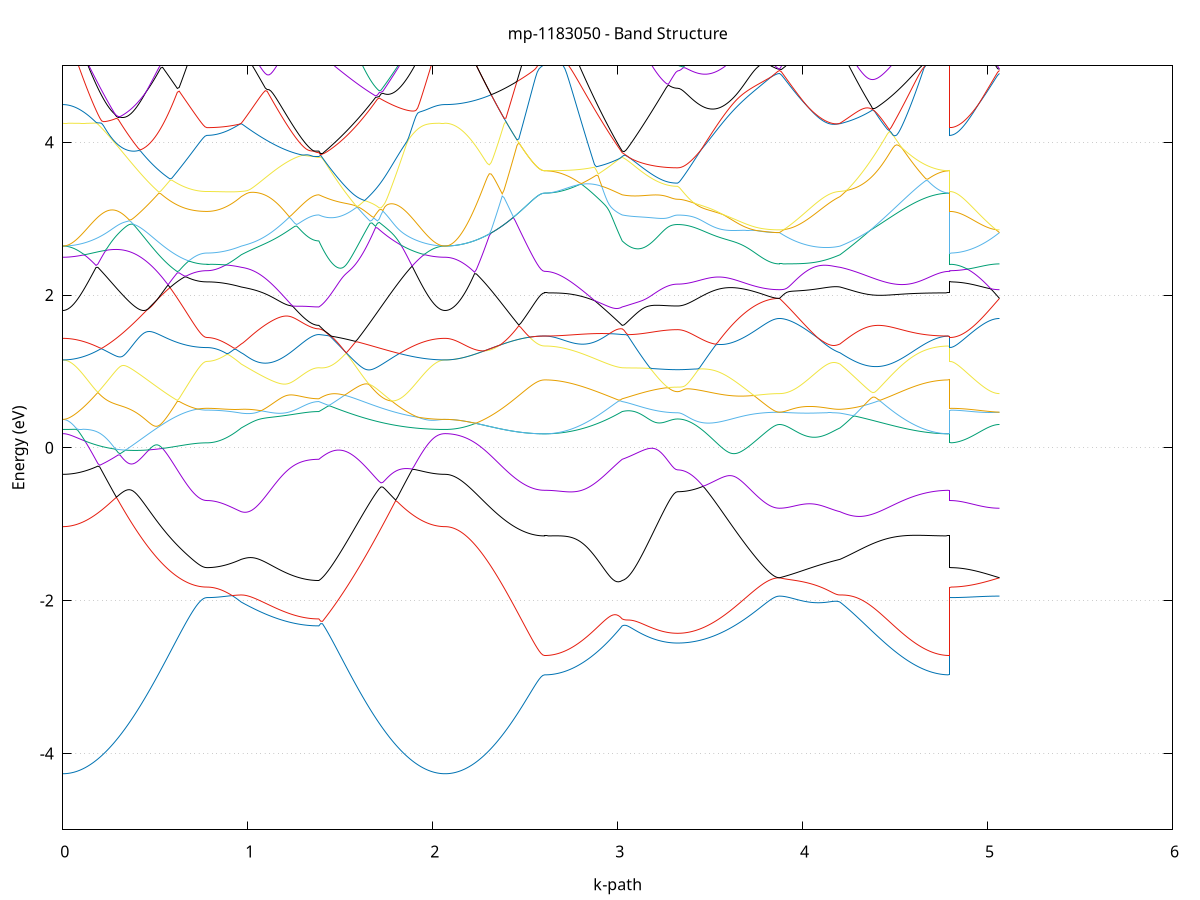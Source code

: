 set title 'mp-1183050 - Band Structure'
set xlabel 'k-path'
set ylabel 'Energy (eV)'
set grid y
set yrange [-5:5]
set terminal png size 800,600
set output 'mp-1183050_bands_gnuplot.png'
plot '-' using 1:2 with lines notitle, '-' using 1:2 with lines notitle, '-' using 1:2 with lines notitle, '-' using 1:2 with lines notitle, '-' using 1:2 with lines notitle, '-' using 1:2 with lines notitle, '-' using 1:2 with lines notitle, '-' using 1:2 with lines notitle, '-' using 1:2 with lines notitle, '-' using 1:2 with lines notitle, '-' using 1:2 with lines notitle, '-' using 1:2 with lines notitle, '-' using 1:2 with lines notitle, '-' using 1:2 with lines notitle, '-' using 1:2 with lines notitle, '-' using 1:2 with lines notitle, '-' using 1:2 with lines notitle, '-' using 1:2 with lines notitle, '-' using 1:2 with lines notitle, '-' using 1:2 with lines notitle, '-' using 1:2 with lines notitle, '-' using 1:2 with lines notitle, '-' using 1:2 with lines notitle, '-' using 1:2 with lines notitle, '-' using 1:2 with lines notitle, '-' using 1:2 with lines notitle, '-' using 1:2 with lines notitle, '-' using 1:2 with lines notitle, '-' using 1:2 with lines notitle, '-' using 1:2 with lines notitle, '-' using 1:2 with lines notitle, '-' using 1:2 with lines notitle, '-' using 1:2 with lines notitle, '-' using 1:2 with lines notitle, '-' using 1:2 with lines notitle, '-' using 1:2 with lines notitle, '-' using 1:2 with lines notitle, '-' using 1:2 with lines notitle, '-' using 1:2 with lines notitle, '-' using 1:2 with lines notitle, '-' using 1:2 with lines notitle, '-' using 1:2 with lines notitle, '-' using 1:2 with lines notitle, '-' using 1:2 with lines notitle, '-' using 1:2 with lines notitle, '-' using 1:2 with lines notitle, '-' using 1:2 with lines notitle, '-' using 1:2 with lines notitle
0.000000 -28.582436
0.009989 -28.582436
0.019978 -28.582436
0.029967 -28.582336
0.039956 -28.582336
0.049945 -28.582336
0.059935 -28.582336
0.069924 -28.582336
0.079913 -28.582336
0.089902 -28.582336
0.099891 -28.582336
0.109880 -28.582336
0.119869 -28.582336
0.129858 -28.582336
0.139847 -28.582336
0.149836 -28.582336
0.159825 -28.582336
0.169814 -28.582336
0.179804 -28.582336
0.189793 -28.582336
0.199782 -28.582336
0.209771 -28.582336
0.219760 -28.582336
0.229749 -28.582336
0.239738 -28.582236
0.249727 -28.582236
0.259716 -28.582236
0.269705 -28.582236
0.279694 -28.582236
0.289684 -28.582236
0.299673 -28.582236
0.309662 -28.582236
0.319651 -28.582236
0.329640 -28.582136
0.339629 -28.582136
0.349618 -28.582136
0.359607 -28.582136
0.369596 -28.582136
0.379585 -28.582136
0.389574 -28.582036
0.399564 -28.582036
0.409553 -28.582036
0.419542 -28.582036
0.429531 -28.582036
0.439520 -28.582036
0.449509 -28.581936
0.459498 -28.581936
0.469487 -28.581936
0.479476 -28.581936
0.489465 -28.581936
0.499454 -28.581936
0.509443 -28.581836
0.519433 -28.581836
0.529422 -28.581836
0.539411 -28.581836
0.549400 -28.581836
0.559389 -28.581836
0.569378 -28.581736
0.579367 -28.581736
0.589356 -28.581736
0.599345 -28.581736
0.609334 -28.581736
0.619323 -28.581736
0.629313 -28.581736
0.639302 -28.581636
0.649291 -28.581636
0.659280 -28.581636
0.669269 -28.581636
0.679258 -28.581636
0.689247 -28.581636
0.699236 -28.581636
0.709225 -28.581636
0.719214 -28.581636
0.729203 -28.581636
0.739193 -28.581636
0.749182 -28.581636
0.759171 -28.581636
0.769160 -28.581536
0.779149 -28.581536
0.779149 -28.581536
0.788933 -28.581536
0.798717 -28.581636
0.808501 -28.581636
0.818286 -28.581636
0.828070 -28.581636
0.837854 -28.581636
0.847638 -28.581636
0.857422 -28.581636
0.867206 -28.581636
0.876991 -28.581636
0.886775 -28.581636
0.896559 -28.581636
0.906343 -28.581636
0.916127 -28.581736
0.925912 -28.581736
0.935696 -28.581736
0.945480 -28.581736
0.955264 -28.581736
0.965048 -28.581736
0.965048 -28.581736
0.975036 -28.581836
0.985024 -28.581836
0.995012 -28.581836
1.005000 -28.581836
1.014988 -28.581836
1.024976 -28.581836
1.034963 -28.581936
1.044951 -28.581936
1.054939 -28.581936
1.064927 -28.581936
1.074915 -28.581936
1.084903 -28.581936
1.094891 -28.582036
1.104879 -28.582036
1.114866 -28.582036
1.124854 -28.582036
1.134842 -28.582036
1.144830 -28.582136
1.154818 -28.582136
1.164806 -28.582136
1.174794 -28.582136
1.184782 -28.582136
1.194769 -28.582136
1.204757 -28.582236
1.214745 -28.582236
1.224733 -28.582236
1.234721 -28.582236
1.244709 -28.582236
1.254697 -28.582236
1.264685 -28.582236
1.274672 -28.582336
1.284660 -28.582336
1.294648 -28.582336
1.304636 -28.582336
1.314624 -28.582336
1.324612 -28.582336
1.334600 -28.582336
1.344588 -28.582336
1.354575 -28.582336
1.364563 -28.582336
1.374551 -28.582336
1.384539 -28.582336
1.384539 -28.582336
1.394429 -28.582336
1.404318 -28.582336
1.414208 -28.582336
1.424098 -28.582336
1.433988 -28.582336
1.443877 -28.582336
1.453767 -28.582336
1.463657 -28.582336
1.473547 -28.582236
1.483436 -28.582236
1.493326 -28.582236
1.503216 -28.582236
1.513106 -28.582236
1.522995 -28.582236
1.532885 -28.582236
1.542775 -28.582236
1.552665 -28.582236
1.562554 -28.582236
1.572444 -28.582236
1.582334 -28.582236
1.592224 -28.582236
1.602113 -28.582236
1.612003 -28.582236
1.621893 -28.582236
1.631783 -28.582236
1.641672 -28.582236
1.651562 -28.582236
1.661452 -28.582236
1.671342 -28.582236
1.681231 -28.582236
1.691121 -28.582236
1.701011 -28.582236
1.710900 -28.582236
1.720790 -28.582236
1.730680 -28.582236
1.740570 -28.582236
1.750459 -28.582236
1.760349 -28.582236
1.770239 -28.582236
1.780129 -28.582336
1.790018 -28.582336
1.799908 -28.582336
1.809798 -28.582336
1.819688 -28.582336
1.829577 -28.582336
1.839467 -28.582336
1.849357 -28.582336
1.859247 -28.582336
1.869136 -28.582336
1.879026 -28.582336
1.888916 -28.582336
1.898806 -28.582336
1.908695 -28.582336
1.918585 -28.582336
1.928475 -28.582336
1.938365 -28.582336
1.948254 -28.582336
1.958144 -28.582336
1.968034 -28.582336
1.977924 -28.582336
1.987813 -28.582336
1.997703 -28.582336
2.007593 -28.582336
2.017482 -28.582336
2.027372 -28.582336
2.037262 -28.582336
2.047152 -28.582336
2.057041 -28.582436
2.066931 -28.582436
2.066931 -28.582436
2.076898 -28.582436
2.086865 -28.582436
2.096833 -28.582436
2.106800 -28.582436
2.116767 -28.582436
2.126734 -28.582436
2.136701 -28.582436
2.146668 -28.582436
2.156635 -28.582436
2.166603 -28.582436
2.176570 -28.582436
2.186537 -28.582436
2.196504 -28.582436
2.206471 -28.582436
2.216438 -28.582436
2.226405 -28.582436
2.236373 -28.582436
2.246340 -28.582436
2.256307 -28.582436
2.266274 -28.582436
2.276241 -28.582536
2.286208 -28.582536
2.296175 -28.582536
2.306143 -28.582536
2.316110 -28.582536
2.326077 -28.582536
2.336044 -28.582536
2.346011 -28.582536
2.355978 -28.582536
2.365945 -28.582536
2.375913 -28.582536
2.385880 -28.582536
2.395847 -28.582636
2.405814 -28.582636
2.415781 -28.582636
2.425748 -28.582636
2.435715 -28.582636
2.445682 -28.582636
2.455650 -28.582636
2.465617 -28.582636
2.475584 -28.582636
2.485551 -28.582636
2.495518 -28.582636
2.505485 -28.582636
2.515452 -28.582636
2.525420 -28.582636
2.535387 -28.582636
2.545354 -28.582636
2.555321 -28.582636
2.565288 -28.582636
2.575255 -28.582636
2.585222 -28.582736
2.595190 -28.582636
2.605157 -28.582736
2.605157 -28.582636
2.615145 -28.582636
2.625132 -28.582636
2.635120 -28.582636
2.645108 -28.582636
2.655096 -28.582636
2.665084 -28.582636
2.675072 -28.582636
2.685060 -28.582636
2.695048 -28.582636
2.705035 -28.582636
2.715023 -28.582636
2.725011 -28.582636
2.734999 -28.582636
2.744987 -28.582636
2.754975 -28.582636
2.764963 -28.582636
2.774951 -28.582636
2.784938 -28.582636
2.794926 -28.582636
2.804914 -28.582536
2.814902 -28.582536
2.824890 -28.582536
2.834878 -28.582536
2.844866 -28.582536
2.854854 -28.582536
2.864841 -28.582536
2.874829 -28.582536
2.884817 -28.582536
2.894805 -28.582536
2.904793 -28.582436
2.914781 -28.582436
2.924769 -28.582436
2.934757 -28.582436
2.944744 -28.582436
2.954732 -28.582436
2.964720 -28.582436
2.974708 -28.582436
2.984696 -28.582436
2.994684 -28.582336
3.004672 -28.582336
3.014660 -28.582336
3.024647 -28.582336
3.024647 -28.582336
3.034631 -28.582336
3.044614 -28.582336
3.054598 -28.582336
3.064581 -28.582336
3.074564 -28.582336
3.084548 -28.582336
3.094531 -28.582336
3.104514 -28.582336
3.114498 -28.582336
3.124481 -28.582336
3.134465 -28.582336
3.144448 -28.582336
3.154431 -28.582336
3.164415 -28.582336
3.174398 -28.582336
3.184381 -28.582236
3.194365 -28.582236
3.204348 -28.582236
3.214332 -28.582236
3.224315 -28.582236
3.234298 -28.582236
3.244282 -28.582236
3.254265 -28.582236
3.264248 -28.582236
3.274232 -28.582236
3.284215 -28.582236
3.294198 -28.582236
3.304182 -28.582236
3.314165 -28.582236
3.324149 -28.582236
3.324149 -28.582236
3.333987 -28.582236
3.343825 -28.582236
3.353663 -28.582236
3.363502 -28.582236
3.373340 -28.582236
3.383178 -28.582236
3.393016 -28.582236
3.402855 -28.582236
3.412693 -28.582236
3.422531 -28.582236
3.432369 -28.582236
3.442207 -28.582136
3.452046 -28.582136
3.461884 -28.582136
3.471722 -28.582136
3.481560 -28.582136
3.491399 -28.582136
3.501237 -28.582136
3.511075 -28.582136
3.520913 -28.582036
3.530752 -28.582036
3.540590 -28.582036
3.550428 -28.582036
3.560266 -28.582036
3.570105 -28.581936
3.579943 -28.581936
3.589781 -28.581936
3.599619 -28.581936
3.609458 -28.581936
3.619296 -28.581836
3.629134 -28.581836
3.638972 -28.581836
3.648811 -28.581836
3.658649 -28.581836
3.668487 -28.581836
3.678325 -28.581736
3.688163 -28.581736
3.698002 -28.581736
3.707840 -28.581736
3.717678 -28.581736
3.727516 -28.581736
3.737355 -28.581636
3.747193 -28.581636
3.757031 -28.581636
3.766869 -28.581636
3.776708 -28.581636
3.786546 -28.581636
3.796384 -28.581636
3.806222 -28.581636
3.816061 -28.581636
3.825899 -28.581636
3.835737 -28.581636
3.845575 -28.581636
3.855414 -28.581536
3.865252 -28.581536
3.875090 -28.581536
3.875090 -28.581536
3.885002 -28.581536
3.894913 -28.581536
3.904824 -28.581536
3.914736 -28.581536
3.924647 -28.581636
3.934559 -28.581636
3.944470 -28.581636
3.954382 -28.581636
3.964293 -28.581636
3.974205 -28.581636
3.984116 -28.581636
3.994028 -28.581636
4.003939 -28.581636
4.013851 -28.581636
4.023762 -28.581636
4.033674 -28.581636
4.043585 -28.581636
4.053496 -28.581636
4.063408 -28.581636
4.073319 -28.581636
4.083231 -28.581636
4.093142 -28.581636
4.103054 -28.581636
4.112965 -28.581736
4.122877 -28.581736
4.132788 -28.581736
4.142700 -28.581736
4.152611 -28.581736
4.162523 -28.581736
4.172434 -28.581736
4.182346 -28.581736
4.192257 -28.581736
4.202168 -28.581736
4.202168 -28.581736
4.212056 -28.581836
4.221943 -28.581836
4.231831 -28.581836
4.241718 -28.581836
4.251606 -28.581836
4.261493 -28.581936
4.271381 -28.581936
4.281268 -28.581936
4.291156 -28.581936
4.301043 -28.582036
4.310931 -28.582036
4.320818 -28.582036
4.330706 -28.582036
4.340593 -28.582036
4.350481 -28.582136
4.360368 -28.582136
4.370256 -28.582136
4.380143 -28.582136
4.390031 -28.582236
4.399918 -28.582236
4.409806 -28.582236
4.419693 -28.582236
4.429581 -28.582336
4.439468 -28.582336
4.449356 -28.582336
4.459243 -28.582336
4.469131 -28.582336
4.479018 -28.582436
4.488906 -28.582436
4.498793 -28.582436
4.508681 -28.582436
4.518568 -28.582436
4.528456 -28.582436
4.538343 -28.582536
4.548231 -28.582536
4.558118 -28.582536
4.568006 -28.582536
4.577893 -28.582536
4.587781 -28.582536
4.597668 -28.582536
4.607556 -28.582536
4.617443 -28.582636
4.627331 -28.582636
4.637218 -28.582636
4.647106 -28.582636
4.656993 -28.582636
4.666881 -28.582636
4.676768 -28.582636
4.686655 -28.582636
4.696543 -28.582636
4.706430 -28.582636
4.716318 -28.582636
4.726205 -28.582636
4.736093 -28.582636
4.745980 -28.582636
4.755868 -28.582636
4.765755 -28.582636
4.775643 -28.582736
4.785530 -28.582736
4.795418 -28.582736
4.795418 -28.581536
4.805385 -28.581536
4.815352 -28.581536
4.825319 -28.581536
4.835286 -28.581536
4.845254 -28.581536
4.855221 -28.581536
4.865188 -28.581536
4.875155 -28.581536
4.885122 -28.581536
4.895089 -28.581536
4.905056 -28.581536
4.915024 -28.581536
4.924991 -28.581536
4.934958 -28.581536
4.944925 -28.581536
4.954892 -28.581536
4.964859 -28.581536
4.974826 -28.581536
4.984794 -28.581536
4.994761 -28.581536
5.004728 -28.581536
5.014695 -28.581536
5.024662 -28.581536
5.034629 -28.581536
5.044596 -28.581536
5.054563 -28.581536
5.064531 -28.581536
e
0.000000 -23.484036
0.009989 -23.484036
0.019978 -23.484136
0.029967 -23.484236
0.039956 -23.484336
0.049945 -23.484436
0.059935 -23.484636
0.069924 -23.484836
0.079913 -23.485036
0.089902 -23.485336
0.099891 -23.485536
0.109880 -23.485836
0.119869 -23.486036
0.129858 -23.486336
0.139847 -23.486636
0.149836 -23.486936
0.159825 -23.487236
0.169814 -23.487536
0.179804 -23.487936
0.189793 -23.488236
0.199782 -23.488536
0.209771 -23.488936
0.219760 -23.489236
0.229749 -23.489636
0.239738 -23.489936
0.249727 -23.490336
0.259716 -23.490636
0.269705 -23.491036
0.279694 -23.491436
0.289684 -23.491736
0.299673 -23.492136
0.309662 -23.492536
0.319651 -23.492836
0.329640 -23.493236
0.339629 -23.493636
0.349618 -23.493936
0.359607 -23.494336
0.369596 -23.494736
0.379585 -23.495136
0.389574 -23.495436
0.399564 -23.495836
0.409553 -23.496136
0.419542 -23.496536
0.429531 -23.496936
0.439520 -23.497236
0.449509 -23.497636
0.459498 -23.497936
0.469487 -23.498236
0.479476 -23.498636
0.489465 -23.498936
0.499454 -23.499236
0.509443 -23.499536
0.519433 -23.499836
0.529422 -23.500136
0.539411 -23.500436
0.549400 -23.500736
0.559389 -23.500936
0.569378 -23.501236
0.579367 -23.501436
0.589356 -23.501736
0.599345 -23.501936
0.609334 -23.502136
0.619323 -23.502336
0.629313 -23.502536
0.639302 -23.502736
0.649291 -23.502936
0.659280 -23.503136
0.669269 -23.503236
0.679258 -23.503336
0.689247 -23.503536
0.699236 -23.503636
0.709225 -23.503736
0.719214 -23.503836
0.729203 -23.503836
0.739193 -23.503936
0.749182 -23.503936
0.759171 -23.504036
0.769160 -23.504036
0.779149 -23.504036
0.779149 -23.504036
0.788933 -23.504036
0.798717 -23.503936
0.808501 -23.503736
0.818286 -23.503536
0.828070 -23.503236
0.837854 -23.502936
0.847638 -23.502436
0.857422 -23.502036
0.867206 -23.501436
0.876991 -23.500936
0.886775 -23.500236
0.896559 -23.499536
0.906343 -23.498736
0.916127 -23.497936
0.925912 -23.497036
0.935696 -23.496136
0.945480 -23.495136
0.955264 -23.494136
0.965048 -23.493036
0.965048 -23.493036
0.975036 -23.492236
0.985024 -23.491436
0.995012 -23.490536
1.005000 -23.489636
1.014988 -23.488736
1.024976 -23.488436
1.034963 -23.488436
1.044951 -23.488236
1.054939 -23.488136
1.064927 -23.487936
1.074915 -23.487736
1.084903 -23.487536
1.094891 -23.487236
1.104879 -23.486936
1.114866 -23.486636
1.124854 -23.486336
1.134842 -23.485936
1.144830 -23.485536
1.154818 -23.485136
1.164806 -23.484636
1.174794 -23.484236
1.184782 -23.483736
1.194769 -23.483136
1.204757 -23.482636
1.214745 -23.482036
1.224733 -23.481436
1.234721 -23.480836
1.244709 -23.480236
1.254697 -23.479636
1.264685 -23.478936
1.274672 -23.478236
1.284660 -23.477536
1.294648 -23.476836
1.304636 -23.476136
1.314624 -23.475436
1.324612 -23.474736
1.334600 -23.473936
1.344588 -23.473236
1.354575 -23.472436
1.364563 -23.471736
1.374551 -23.470936
1.384539 -23.470236
1.384539 -23.470236
1.394429 -23.469836
1.404318 -23.469436
1.414208 -23.469036
1.424098 -23.468736
1.433988 -23.468436
1.443877 -23.468136
1.453767 -23.467836
1.463657 -23.467636
1.473547 -23.467336
1.483436 -23.467136
1.493326 -23.466936
1.503216 -23.467236
1.513106 -23.468136
1.522995 -23.468936
1.532885 -23.469736
1.542775 -23.470636
1.552665 -23.471436
1.562554 -23.472136
1.572444 -23.472936
1.582334 -23.473636
1.592224 -23.474436
1.602113 -23.475136
1.612003 -23.475836
1.621893 -23.476436
1.631783 -23.477136
1.641672 -23.477736
1.651562 -23.478336
1.661452 -23.478936
1.671342 -23.479436
1.681231 -23.480036
1.691121 -23.480536
1.701011 -23.481036
1.710900 -23.481436
1.720790 -23.481936
1.730680 -23.482336
1.740570 -23.482736
1.750459 -23.483036
1.760349 -23.483436
1.770239 -23.483736
1.780129 -23.484036
1.790018 -23.484236
1.799908 -23.484536
1.809798 -23.484736
1.819688 -23.484936
1.829577 -23.485136
1.839467 -23.485236
1.849357 -23.485336
1.859247 -23.485436
1.869136 -23.485536
1.879026 -23.485536
1.888916 -23.485636
1.898806 -23.485636
1.908695 -23.485636
1.918585 -23.485536
1.928475 -23.485536
1.938365 -23.485436
1.948254 -23.485336
1.958144 -23.485236
1.968034 -23.485136
1.977924 -23.484936
1.987813 -23.484836
1.997703 -23.484736
2.007593 -23.484536
2.017482 -23.484436
2.027372 -23.484336
2.037262 -23.484236
2.047152 -23.484136
2.057041 -23.484036
2.066931 -23.484036
2.066931 -23.484036
2.076898 -23.484036
2.086865 -23.483936
2.096833 -23.483836
2.106800 -23.483736
2.116767 -23.483536
2.126734 -23.483336
2.136701 -23.483136
2.146668 -23.482836
2.156635 -23.482536
2.166603 -23.482136
2.176570 -23.481736
2.186537 -23.481336
2.196504 -23.480836
2.206471 -23.480336
2.216438 -23.480336
2.226405 -23.480736
2.236373 -23.481136
2.246340 -23.481436
2.256307 -23.481836
2.266274 -23.482236
2.276241 -23.482636
2.286208 -23.483036
2.296175 -23.483436
2.306143 -23.483836
2.316110 -23.484236
2.326077 -23.484536
2.336044 -23.484936
2.346011 -23.485336
2.355978 -23.485636
2.365945 -23.486036
2.375913 -23.486436
2.385880 -23.486736
2.395847 -23.487036
2.405814 -23.487336
2.415781 -23.487636
2.425748 -23.487936
2.435715 -23.488236
2.445682 -23.488536
2.455650 -23.488736
2.465617 -23.489036
2.475584 -23.489236
2.485551 -23.489436
2.495518 -23.489636
2.505485 -23.489836
2.515452 -23.489936
2.525420 -23.490136
2.535387 -23.490236
2.545354 -23.490336
2.555321 -23.490436
2.565288 -23.490536
2.575255 -23.490536
2.585222 -23.490636
2.595190 -23.490636
2.605157 -23.490636
2.605157 -23.490636
2.615145 -23.490636
2.625132 -23.490636
2.635120 -23.490536
2.645108 -23.490436
2.655096 -23.490336
2.665084 -23.490136
2.675072 -23.489936
2.685060 -23.489736
2.695048 -23.489536
2.705035 -23.489336
2.715023 -23.489036
2.725011 -23.488736
2.734999 -23.488336
2.744987 -23.488036
2.754975 -23.487636
2.764963 -23.487236
2.774951 -23.486836
2.784938 -23.486336
2.794926 -23.485836
2.804914 -23.485336
2.814902 -23.484836
2.824890 -23.484336
2.834878 -23.483736
2.844866 -23.483136
2.854854 -23.482536
2.864841 -23.481936
2.874829 -23.481336
2.884817 -23.480636
2.894805 -23.480036
2.904793 -23.479336
2.914781 -23.478636
2.924769 -23.477936
2.934757 -23.477136
2.944744 -23.476436
2.954732 -23.475736
2.964720 -23.474936
2.974708 -23.474136
2.984696 -23.473436
2.994684 -23.472636
3.004672 -23.471836
3.014660 -23.471036
3.024647 -23.470236
3.024647 -23.470236
3.034631 -23.470036
3.044614 -23.469836
3.054598 -23.469736
3.064581 -23.469636
3.074564 -23.469536
3.084548 -23.469436
3.094531 -23.469436
3.104514 -23.469536
3.114498 -23.469636
3.124481 -23.469836
3.134465 -23.470036
3.144448 -23.470236
3.154431 -23.470536
3.164415 -23.470936
3.174398 -23.471236
3.184381 -23.471636
3.194365 -23.471936
3.204348 -23.472236
3.214332 -23.472636
3.224315 -23.472936
3.234298 -23.473136
3.244282 -23.473436
3.254265 -23.473636
3.264248 -23.473836
3.274232 -23.474036
3.284215 -23.474236
3.294198 -23.474336
3.304182 -23.474436
3.314165 -23.474436
3.324149 -23.474436
3.324149 -23.474436
3.333987 -23.474436
3.343825 -23.474536
3.353663 -23.474536
3.363502 -23.474636
3.373340 -23.474836
3.383178 -23.474936
3.393016 -23.475136
3.402855 -23.475436
3.412693 -23.475736
3.422531 -23.476036
3.432369 -23.476436
3.442207 -23.476936
3.452046 -23.477436
3.461884 -23.478036
3.471722 -23.478736
3.481560 -23.479436
3.491399 -23.480236
3.501237 -23.481036
3.511075 -23.481836
3.520913 -23.482736
3.530752 -23.483636
3.540590 -23.484536
3.550428 -23.485436
3.560266 -23.486336
3.570105 -23.487236
3.579943 -23.488136
3.589781 -23.489036
3.599619 -23.489836
3.609458 -23.490736
3.619296 -23.491536
3.629134 -23.492436
3.638972 -23.493236
3.648811 -23.493936
3.658649 -23.494736
3.668487 -23.495436
3.678325 -23.496136
3.688163 -23.496836
3.698002 -23.497536
3.707840 -23.498136
3.717678 -23.498736
3.727516 -23.499236
3.737355 -23.499736
3.747193 -23.500236
3.757031 -23.500736
3.766869 -23.501136
3.776708 -23.501536
3.786546 -23.501836
3.796384 -23.502236
3.806222 -23.502436
3.816061 -23.502736
3.825899 -23.502936
3.835737 -23.503036
3.845575 -23.503236
3.855414 -23.503336
3.865252 -23.503336
3.875090 -23.503336
3.875090 -23.503336
3.885002 -23.503336
3.894913 -23.503336
3.904824 -23.503336
3.914736 -23.503336
3.924647 -23.503236
3.934559 -23.503136
3.944470 -23.503036
3.954382 -23.502936
3.964293 -23.502836
3.974205 -23.502736
3.984116 -23.502536
3.994028 -23.502336
4.003939 -23.502136
4.013851 -23.501936
4.023762 -23.501636
4.033674 -23.501436
4.043585 -23.501136
4.053496 -23.500736
4.063408 -23.500436
4.073319 -23.500036
4.083231 -23.499636
4.093142 -23.499236
4.103054 -23.498736
4.112965 -23.498236
4.122877 -23.497736
4.132788 -23.497236
4.142700 -23.496736
4.152611 -23.496136
4.162523 -23.495536
4.172434 -23.494936
4.182346 -23.494336
4.192257 -23.493736
4.202168 -23.493036
4.202168 -23.493036
4.212056 -23.491936
4.221943 -23.490736
4.231831 -23.489536
4.241718 -23.488936
4.251606 -23.489036
4.261493 -23.489236
4.271381 -23.489336
4.281268 -23.489436
4.291156 -23.489536
4.301043 -23.489636
4.310931 -23.489736
4.320818 -23.489836
4.330706 -23.489936
4.340593 -23.490036
4.350481 -23.490036
4.360368 -23.490136
4.370256 -23.490236
4.380143 -23.490236
4.390031 -23.490336
4.399918 -23.490336
4.409806 -23.490436
4.419693 -23.490436
4.429581 -23.490536
4.439468 -23.490536
4.449356 -23.490536
4.459243 -23.490536
4.469131 -23.490636
4.479018 -23.490636
4.488906 -23.490636
4.498793 -23.490636
4.508681 -23.490636
4.518568 -23.490736
4.528456 -23.490736
4.538343 -23.490736
4.548231 -23.490736
4.558118 -23.490736
4.568006 -23.490736
4.577893 -23.490736
4.587781 -23.490736
4.597668 -23.490736
4.607556 -23.490736
4.617443 -23.490736
4.627331 -23.490736
4.637218 -23.490736
4.647106 -23.490736
4.656993 -23.490736
4.666881 -23.490736
4.676768 -23.490636
4.686655 -23.490636
4.696543 -23.490636
4.706430 -23.490636
4.716318 -23.490636
4.726205 -23.490636
4.736093 -23.490636
4.745980 -23.490636
4.755868 -23.490636
4.765755 -23.490636
4.775643 -23.490636
4.785530 -23.490636
4.795418 -23.490636
4.795418 -23.504036
4.805385 -23.504036
4.815352 -23.504036
4.825319 -23.504036
4.835286 -23.504036
4.845254 -23.503936
4.855221 -23.503936
4.865188 -23.503936
4.875155 -23.503936
4.885122 -23.503836
4.895089 -23.503836
4.905056 -23.503836
4.915024 -23.503736
4.924991 -23.503736
4.934958 -23.503736
4.944925 -23.503636
4.954892 -23.503636
4.964859 -23.503536
4.974826 -23.503536
4.984794 -23.503536
4.994761 -23.503536
5.004728 -23.503436
5.014695 -23.503436
5.024662 -23.503436
5.034629 -23.503436
5.044596 -23.503436
5.054563 -23.503336
5.064531 -23.503336
e
0.000000 -23.477236
0.009989 -23.477236
0.019978 -23.477136
0.029967 -23.477036
0.039956 -23.476836
0.049945 -23.476736
0.059935 -23.476536
0.069924 -23.476236
0.079913 -23.476036
0.089902 -23.475736
0.099891 -23.475436
0.109880 -23.475036
0.119869 -23.474736
0.129858 -23.474336
0.139847 -23.473936
0.149836 -23.473536
0.159825 -23.473136
0.169814 -23.472736
0.179804 -23.472236
0.189793 -23.471836
0.199782 -23.471336
0.209771 -23.470836
0.219760 -23.470336
0.229749 -23.469836
0.239738 -23.469336
0.249727 -23.468836
0.259716 -23.468236
0.269705 -23.467736
0.279694 -23.467136
0.289684 -23.466636
0.299673 -23.466036
0.309662 -23.465436
0.319651 -23.464836
0.329640 -23.464236
0.339629 -23.463636
0.349618 -23.463336
0.359607 -23.463936
0.369596 -23.464636
0.379585 -23.465236
0.389574 -23.465836
0.399564 -23.466436
0.409553 -23.467036
0.419542 -23.467636
0.429531 -23.468136
0.439520 -23.468736
0.449509 -23.469236
0.459498 -23.469836
0.469487 -23.470336
0.479476 -23.470836
0.489465 -23.471336
0.499454 -23.471836
0.509443 -23.472336
0.519433 -23.472736
0.529422 -23.473236
0.539411 -23.473636
0.549400 -23.474036
0.559389 -23.474436
0.569378 -23.474836
0.579367 -23.475236
0.589356 -23.475536
0.599345 -23.476436
0.609334 -23.477436
0.619323 -23.478336
0.629313 -23.479136
0.639302 -23.479936
0.649291 -23.480736
0.659280 -23.481436
0.669269 -23.482136
0.679258 -23.482736
0.689247 -23.483236
0.699236 -23.483736
0.709225 -23.484236
0.719214 -23.484636
0.729203 -23.484936
0.739193 -23.485236
0.749182 -23.485436
0.759171 -23.485536
0.769160 -23.485636
0.779149 -23.485636
0.779149 -23.485636
0.788933 -23.485736
0.798717 -23.485736
0.808501 -23.485836
0.818286 -23.485936
0.828070 -23.486036
0.837854 -23.486136
0.847638 -23.486336
0.857422 -23.486436
0.867206 -23.486636
0.876991 -23.486836
0.886775 -23.487036
0.896559 -23.487136
0.906343 -23.487336
0.916127 -23.487536
0.925912 -23.487736
0.935696 -23.487836
0.945480 -23.488036
0.955264 -23.488236
0.965048 -23.488336
0.965048 -23.488336
0.975036 -23.488436
0.985024 -23.488536
0.995012 -23.488536
1.005000 -23.488536
1.014988 -23.488536
1.024976 -23.487836
1.034963 -23.486836
1.044951 -23.485836
1.054939 -23.484836
1.064927 -23.483736
1.074915 -23.482736
1.084903 -23.481636
1.094891 -23.480536
1.104879 -23.479436
1.114866 -23.478336
1.124854 -23.477236
1.134842 -23.476036
1.144830 -23.474936
1.154818 -23.473736
1.164806 -23.472636
1.174794 -23.471436
1.184782 -23.470336
1.194769 -23.469236
1.204757 -23.468036
1.214745 -23.466936
1.224733 -23.465936
1.234721 -23.464836
1.244709 -23.463836
1.254697 -23.463636
1.264685 -23.463736
1.274672 -23.463936
1.284660 -23.464336
1.294648 -23.464636
1.304636 -23.465136
1.314624 -23.465636
1.324612 -23.466136
1.334600 -23.466836
1.344588 -23.467436
1.354575 -23.468136
1.364563 -23.468836
1.374551 -23.469536
1.384539 -23.470236
1.384539 -23.470236
1.394429 -23.469436
1.404318 -23.468636
1.414208 -23.467836
1.424098 -23.467036
1.433988 -23.466236
1.443877 -23.465436
1.453767 -23.464636
1.463657 -23.463936
1.473547 -23.464536
1.483436 -23.465436
1.493326 -23.466336
1.503216 -23.466736
1.513106 -23.466536
1.522995 -23.466336
1.532885 -23.466036
1.542775 -23.465836
1.552665 -23.465636
1.562554 -23.465436
1.572444 -23.465136
1.582334 -23.464936
1.592224 -23.464636
1.602113 -23.464336
1.612003 -23.464136
1.621893 -23.463836
1.631783 -23.463536
1.641672 -23.463136
1.651562 -23.462836
1.661452 -23.462536
1.671342 -23.462136
1.681231 -23.461736
1.691121 -23.461336
1.701011 -23.460936
1.710900 -23.460536
1.720790 -23.460836
1.730680 -23.461636
1.740570 -23.462536
1.750459 -23.463336
1.760349 -23.464136
1.770239 -23.464936
1.780129 -23.465636
1.790018 -23.466436
1.799908 -23.467136
1.809798 -23.467836
1.819688 -23.468536
1.829577 -23.469136
1.839467 -23.469836
1.849357 -23.470436
1.859247 -23.471036
1.869136 -23.471536
1.879026 -23.472136
1.888916 -23.472636
1.898806 -23.473136
1.908695 -23.473536
1.918585 -23.474036
1.928475 -23.474436
1.938365 -23.474736
1.948254 -23.475136
1.958144 -23.475436
1.968034 -23.475736
1.977924 -23.476036
1.987813 -23.476236
1.997703 -23.476536
2.007593 -23.476736
2.017482 -23.476836
2.027372 -23.476936
2.037262 -23.477036
2.047152 -23.477136
2.057041 -23.477236
2.066931 -23.477236
2.066931 -23.477236
2.076898 -23.477236
2.086865 -23.477236
2.096833 -23.477336
2.106800 -23.477436
2.116767 -23.477636
2.126734 -23.477736
2.136701 -23.477936
2.146668 -23.478236
2.156635 -23.478436
2.166603 -23.478736
2.176570 -23.479036
2.186537 -23.479336
2.196504 -23.479636
2.206471 -23.480036
2.216438 -23.480336
2.226405 -23.480736
2.236373 -23.481136
2.246340 -23.481436
2.256307 -23.481836
2.266274 -23.482236
2.276241 -23.482636
2.286208 -23.483036
2.296175 -23.483436
2.306143 -23.483836
2.316110 -23.484236
2.326077 -23.484536
2.336044 -23.484936
2.346011 -23.485336
2.355978 -23.485636
2.365945 -23.486036
2.375913 -23.486436
2.385880 -23.486736
2.395847 -23.487036
2.405814 -23.487336
2.415781 -23.487636
2.425748 -23.487936
2.435715 -23.488236
2.445682 -23.488536
2.455650 -23.488736
2.465617 -23.489036
2.475584 -23.489236
2.485551 -23.489436
2.495518 -23.489636
2.505485 -23.489836
2.515452 -23.489936
2.525420 -23.490136
2.535387 -23.490236
2.545354 -23.490336
2.555321 -23.490436
2.565288 -23.490536
2.575255 -23.490536
2.585222 -23.490636
2.595190 -23.490636
2.605157 -23.490636
2.605157 -23.490636
2.615145 -23.490636
2.625132 -23.490536
2.635120 -23.490536
2.645108 -23.490436
2.655096 -23.490236
2.665084 -23.490036
2.675072 -23.489836
2.685060 -23.489636
2.695048 -23.489336
2.705035 -23.489036
2.715023 -23.488736
2.725011 -23.488336
2.734999 -23.487936
2.744987 -23.487536
2.754975 -23.487136
2.764963 -23.486636
2.774951 -23.486136
2.784938 -23.485636
2.794926 -23.485036
2.804914 -23.484436
2.814902 -23.483836
2.824890 -23.483236
2.834878 -23.482636
2.844866 -23.481936
2.854854 -23.481336
2.864841 -23.480636
2.874829 -23.479936
2.884817 -23.479236
2.894805 -23.478536
2.904793 -23.477836
2.914781 -23.477036
2.924769 -23.476336
2.934757 -23.475636
2.944744 -23.474936
2.954732 -23.474336
2.964720 -23.473636
2.974708 -23.472936
2.984696 -23.472336
2.994684 -23.471836
3.004672 -23.471236
3.014660 -23.470736
3.024647 -23.470236
3.024647 -23.470236
3.034631 -23.469836
3.044614 -23.469536
3.054598 -23.469136
3.064581 -23.468736
3.074564 -23.468336
3.084548 -23.467936
3.094531 -23.467536
3.104514 -23.467136
3.114498 -23.466636
3.124481 -23.466236
3.134465 -23.465836
3.144448 -23.465336
3.154431 -23.464936
3.164415 -23.464436
3.174398 -23.464036
3.184381 -23.463636
3.194365 -23.463136
3.204348 -23.462736
3.214332 -23.462336
3.224315 -23.461936
3.234298 -23.461636
3.244282 -23.461236
3.254265 -23.460936
3.264248 -23.460636
3.274232 -23.460436
3.284215 -23.460236
3.294198 -23.460036
3.304182 -23.459936
3.314165 -23.459836
3.324149 -23.459836
3.324149 -23.459836
3.333987 -23.459836
3.343825 -23.460036
3.353663 -23.460336
3.363502 -23.460636
3.373340 -23.461136
3.383178 -23.461636
3.393016 -23.462236
3.402855 -23.462936
3.412693 -23.463536
3.422531 -23.464236
3.432369 -23.465036
3.442207 -23.465736
3.452046 -23.466536
3.461884 -23.467236
3.471722 -23.468036
3.481560 -23.468836
3.491399 -23.469536
3.501237 -23.470336
3.511075 -23.471036
3.520913 -23.471836
3.530752 -23.472536
3.540590 -23.473236
3.550428 -23.473936
3.560266 -23.474636
3.570105 -23.475336
3.579943 -23.476036
3.589781 -23.476636
3.599619 -23.477336
3.609458 -23.477936
3.619296 -23.478536
3.629134 -23.479136
3.638972 -23.479636
3.648811 -23.480236
3.658649 -23.480736
3.668487 -23.481236
3.678325 -23.481736
3.688163 -23.482136
3.698002 -23.482636
3.707840 -23.483036
3.717678 -23.483436
3.727516 -23.483736
3.737355 -23.484136
3.747193 -23.484436
3.757031 -23.484736
3.766869 -23.485036
3.776708 -23.485236
3.786546 -23.485536
3.796384 -23.485736
3.806222 -23.485836
3.816061 -23.486036
3.825899 -23.486136
3.835737 -23.486236
3.845575 -23.486336
3.855414 -23.486436
3.865252 -23.486436
3.875090 -23.486436
3.875090 -23.486436
3.885002 -23.486436
3.894913 -23.486436
3.904824 -23.486436
3.914736 -23.486436
3.924647 -23.486336
3.934559 -23.486336
3.944470 -23.486336
3.954382 -23.486236
3.964293 -23.486236
3.974205 -23.486236
3.984116 -23.486236
3.994028 -23.486236
4.003939 -23.486236
4.013851 -23.486236
4.023762 -23.486336
4.033674 -23.486336
4.043585 -23.486436
4.053496 -23.486536
4.063408 -23.486636
4.073319 -23.486736
4.083231 -23.486836
4.093142 -23.486936
4.103054 -23.487036
4.112965 -23.487236
4.122877 -23.487336
4.132788 -23.487436
4.142700 -23.487636
4.152611 -23.487736
4.162523 -23.487936
4.172434 -23.488036
4.182346 -23.488136
4.192257 -23.488236
4.202168 -23.488336
4.202168 -23.488336
4.212056 -23.488536
4.221943 -23.488636
4.231831 -23.488836
4.241718 -23.488236
4.251606 -23.486936
4.261493 -23.485636
4.271381 -23.484236
4.281268 -23.482736
4.291156 -23.481336
4.301043 -23.479836
4.310931 -23.478336
4.320818 -23.476836
4.330706 -23.475236
4.340593 -23.473636
4.350481 -23.472036
4.360368 -23.470436
4.370256 -23.468836
4.380143 -23.467136
4.390031 -23.465536
4.399918 -23.463836
4.409806 -23.462336
4.419693 -23.461836
4.429581 -23.461336
4.439468 -23.460736
4.449356 -23.461336
4.459243 -23.462536
4.469131 -23.463836
4.479018 -23.465136
4.488906 -23.466436
4.498793 -23.467736
4.508681 -23.469036
4.518568 -23.470236
4.528456 -23.471536
4.538343 -23.472736
4.548231 -23.473936
4.558118 -23.475136
4.568006 -23.476336
4.577893 -23.477436
4.587781 -23.478536
4.597668 -23.479536
4.607556 -23.480536
4.617443 -23.481536
4.627331 -23.482436
4.637218 -23.483336
4.647106 -23.484236
4.656993 -23.485036
4.666881 -23.485736
4.676768 -23.486436
4.686655 -23.487136
4.696543 -23.487736
4.706430 -23.488236
4.716318 -23.488736
4.726205 -23.489236
4.736093 -23.489636
4.745980 -23.489936
4.755868 -23.490136
4.765755 -23.490336
4.775643 -23.490536
4.785530 -23.490636
4.795418 -23.490636
4.795418 -23.485636
4.805385 -23.485736
4.815352 -23.485736
4.825319 -23.485736
4.835286 -23.485736
4.845254 -23.485736
4.855221 -23.485736
4.865188 -23.485836
4.875155 -23.485836
4.885122 -23.485836
4.895089 -23.485936
4.905056 -23.485936
4.915024 -23.486036
4.924991 -23.486036
4.934958 -23.486136
4.944925 -23.486136
4.954892 -23.486136
4.964859 -23.486236
4.974826 -23.486236
4.984794 -23.486336
4.994761 -23.486336
5.004728 -23.486336
5.014695 -23.486436
5.024662 -23.486436
5.034629 -23.486436
5.044596 -23.486436
5.054563 -23.486436
5.064531 -23.486436
e
0.000000 -23.477236
0.009989 -23.477136
0.019978 -23.477036
0.029967 -23.476936
0.039956 -23.476736
0.049945 -23.476436
0.059935 -23.476036
0.069924 -23.475636
0.079913 -23.475136
0.089902 -23.474636
0.099891 -23.474036
0.109880 -23.473336
0.119869 -23.472636
0.129858 -23.471936
0.139847 -23.471036
0.149836 -23.470136
0.159825 -23.469236
0.169814 -23.468236
0.179804 -23.467236
0.189793 -23.466136
0.199782 -23.465036
0.209771 -23.463836
0.219760 -23.462636
0.229749 -23.461336
0.239738 -23.460036
0.249727 -23.458736
0.259716 -23.457336
0.269705 -23.458036
0.279694 -23.458636
0.289684 -23.459336
0.299673 -23.460036
0.309662 -23.460736
0.319651 -23.461336
0.329640 -23.462036
0.339629 -23.462636
0.349618 -23.462936
0.359607 -23.462336
0.369596 -23.461736
0.379585 -23.461036
0.389574 -23.460436
0.399564 -23.459736
0.409553 -23.459136
0.419542 -23.458436
0.429531 -23.457736
0.439520 -23.458436
0.449509 -23.459536
0.459498 -23.460736
0.469487 -23.461836
0.479476 -23.463036
0.489465 -23.464236
0.499454 -23.465436
0.509443 -23.466636
0.519433 -23.467836
0.529422 -23.468936
0.539411 -23.470136
0.549400 -23.471236
0.559389 -23.472336
0.569378 -23.473436
0.579367 -23.474436
0.589356 -23.475536
0.599345 -23.475936
0.609334 -23.476236
0.619323 -23.476536
0.629313 -23.476836
0.639302 -23.477036
0.649291 -23.477336
0.659280 -23.477536
0.669269 -23.477736
0.679258 -23.477936
0.689247 -23.478136
0.699236 -23.478336
0.709225 -23.478436
0.719214 -23.478536
0.729203 -23.478636
0.739193 -23.478736
0.749182 -23.478836
0.759171 -23.478836
0.769160 -23.478836
0.779149 -23.478936
0.779149 -23.478936
0.788933 -23.478836
0.798717 -23.478836
0.808501 -23.478636
0.818286 -23.478536
0.828070 -23.478336
0.837854 -23.478136
0.847638 -23.477836
0.857422 -23.477536
0.867206 -23.477236
0.876991 -23.476836
0.886775 -23.476536
0.896559 -23.476136
0.906343 -23.475736
0.916127 -23.475336
0.925912 -23.474936
0.935696 -23.474436
0.945480 -23.474036
0.955264 -23.473536
0.965048 -23.473136
0.965048 -23.473136
0.975036 -23.472736
0.985024 -23.472436
0.995012 -23.472036
1.005000 -23.471636
1.014988 -23.471236
1.024976 -23.470836
1.034963 -23.470436
1.044951 -23.470036
1.054939 -23.469636
1.064927 -23.469236
1.074915 -23.468736
1.084903 -23.468336
1.094891 -23.467936
1.104879 -23.467436
1.114866 -23.467036
1.124854 -23.466636
1.134842 -23.466236
1.144830 -23.465836
1.154818 -23.465436
1.164806 -23.465036
1.174794 -23.464736
1.184782 -23.464436
1.194769 -23.464136
1.204757 -23.463936
1.214745 -23.463736
1.224733 -23.463636
1.234721 -23.463536
1.244709 -23.463536
1.254697 -23.462836
1.264685 -23.461836
1.274672 -23.461036
1.284660 -23.460136
1.294648 -23.459336
1.304636 -23.458636
1.314624 -23.458036
1.324612 -23.457436
1.334600 -23.457036
1.344588 -23.456636
1.354575 -23.456336
1.364563 -23.456036
1.374551 -23.455936
1.384539 -23.455936
1.384539 -23.455936
1.394429 -23.456936
1.404318 -23.457836
1.414208 -23.458836
1.424098 -23.459836
1.433988 -23.460836
1.443877 -23.461736
1.453767 -23.462736
1.463657 -23.463636
1.473547 -23.463136
1.483436 -23.462336
1.493326 -23.461536
1.503216 -23.460836
1.513106 -23.460036
1.522995 -23.459336
1.532885 -23.458636
1.542775 -23.457936
1.552665 -23.457236
1.562554 -23.456536
1.572444 -23.455836
1.582334 -23.455236
1.592224 -23.454536
1.602113 -23.453936
1.612003 -23.453336
1.621893 -23.452736
1.631783 -23.452536
1.641672 -23.453436
1.651562 -23.454436
1.661452 -23.455336
1.671342 -23.456336
1.681231 -23.457236
1.691121 -23.458136
1.701011 -23.459036
1.710900 -23.459936
1.720790 -23.460136
1.730680 -23.459636
1.740570 -23.459236
1.750459 -23.458836
1.760349 -23.459536
1.770239 -23.460336
1.780129 -23.461136
1.790018 -23.461936
1.799908 -23.462636
1.809798 -23.463436
1.819688 -23.464236
1.829577 -23.464936
1.839467 -23.465636
1.849357 -23.466436
1.859247 -23.467136
1.869136 -23.467836
1.879026 -23.468536
1.888916 -23.469236
1.898806 -23.469936
1.908695 -23.470536
1.918585 -23.471236
1.928475 -23.471836
1.938365 -23.472436
1.948254 -23.473036
1.958144 -23.473636
1.968034 -23.474136
1.977924 -23.474636
1.987813 -23.475136
1.997703 -23.475536
2.007593 -23.475936
2.017482 -23.476336
2.027372 -23.476636
2.037262 -23.476836
2.047152 -23.477036
2.057041 -23.477136
2.066931 -23.477236
2.066931 -23.477236
2.076898 -23.477236
2.086865 -23.477236
2.096833 -23.477336
2.106800 -23.477436
2.116767 -23.477636
2.126734 -23.477736
2.136701 -23.477936
2.146668 -23.478236
2.156635 -23.478436
2.166603 -23.478736
2.176570 -23.479036
2.186537 -23.479336
2.196504 -23.479636
2.206471 -23.480036
2.216438 -23.479836
2.226405 -23.479336
2.236373 -23.478736
2.246340 -23.478036
2.256307 -23.477436
2.266274 -23.476736
2.276241 -23.476036
2.286208 -23.475236
2.296175 -23.474436
2.306143 -23.473636
2.316110 -23.472836
2.326077 -23.472036
2.336044 -23.471136
2.346011 -23.470236
2.355978 -23.469336
2.365945 -23.468336
2.375913 -23.467436
2.385880 -23.466436
2.395847 -23.465436
2.405814 -23.464436
2.415781 -23.463436
2.425748 -23.462436
2.435715 -23.461436
2.445682 -23.460436
2.455650 -23.459436
2.465617 -23.458436
2.475584 -23.457536
2.485551 -23.456536
2.495518 -23.455636
2.505485 -23.454736
2.515452 -23.453836
2.525420 -23.453036
2.535387 -23.452236
2.545354 -23.451536
2.555321 -23.450936
2.565288 -23.450436
2.575255 -23.450036
2.585222 -23.449736
2.595190 -23.449536
2.605157 -23.449436
2.605157 -23.449436
2.615145 -23.449436
2.625132 -23.449536
2.635120 -23.449536
2.645108 -23.449636
2.655096 -23.449736
2.665084 -23.449836
2.675072 -23.450036
2.685060 -23.450136
2.695048 -23.450336
2.705035 -23.450536
2.715023 -23.450736
2.725011 -23.450936
2.734999 -23.451236
2.744987 -23.451436
2.754975 -23.451636
2.764963 -23.451936
2.774951 -23.452236
2.784938 -23.452436
2.794926 -23.452736
2.804914 -23.452936
2.814902 -23.453236
2.824890 -23.453436
2.834878 -23.453636
2.844866 -23.453936
2.854854 -23.454136
2.864841 -23.454336
2.874829 -23.454436
2.884817 -23.454636
2.894805 -23.454736
2.904793 -23.454836
2.914781 -23.454936
2.924769 -23.455036
2.934757 -23.455036
2.944744 -23.454936
2.954732 -23.454936
2.964720 -23.454736
2.974708 -23.454636
2.984696 -23.454336
2.994684 -23.454036
3.004672 -23.453936
3.014660 -23.454936
3.024647 -23.455936
3.024647 -23.455936
3.034631 -23.456436
3.044614 -23.457036
3.054598 -23.457736
3.064581 -23.458336
3.074564 -23.458936
3.084548 -23.459436
3.094531 -23.459836
3.104514 -23.460236
3.114498 -23.460436
3.124481 -23.460636
3.134465 -23.460736
3.144448 -23.460736
3.154431 -23.460736
3.164415 -23.460636
3.174398 -23.460436
3.184381 -23.460236
3.194365 -23.460036
3.204348 -23.459836
3.214332 -23.459636
3.224315 -23.459436
3.234298 -23.459136
3.244282 -23.458936
3.254265 -23.458736
3.264248 -23.458536
3.274232 -23.458436
3.284215 -23.458236
3.294198 -23.458136
3.304182 -23.458036
3.314165 -23.458036
3.324149 -23.458036
3.324149 -23.458036
3.333987 -23.458036
3.343825 -23.458336
3.353663 -23.458736
3.363502 -23.459236
3.373340 -23.459736
3.383178 -23.460436
3.393016 -23.461136
3.402855 -23.461836
3.412693 -23.462536
3.422531 -23.463136
3.432369 -23.463836
3.442207 -23.464436
3.452046 -23.464936
3.461884 -23.465436
3.471722 -23.465836
3.481560 -23.466236
3.491399 -23.466536
3.501237 -23.466836
3.511075 -23.467036
3.520913 -23.467136
3.530752 -23.467336
3.540590 -23.467436
3.550428 -23.467536
3.560266 -23.467636
3.570105 -23.467636
3.579943 -23.467636
3.589781 -23.467736
3.599619 -23.467736
3.609458 -23.467736
3.619296 -23.467736
3.629134 -23.467736
3.638972 -23.467636
3.648811 -23.467636
3.658649 -23.467636
3.668487 -23.467536
3.678325 -23.467536
3.688163 -23.467536
3.698002 -23.467436
3.707840 -23.467436
3.717678 -23.467436
3.727516 -23.467336
3.737355 -23.467336
3.747193 -23.467336
3.757031 -23.467236
3.766869 -23.467236
3.776708 -23.467236
3.786546 -23.467136
3.796384 -23.467136
3.806222 -23.467136
3.816061 -23.467136
3.825899 -23.467136
3.835737 -23.467036
3.845575 -23.467036
3.855414 -23.467036
3.865252 -23.467036
3.875090 -23.467036
3.875090 -23.467036
3.885002 -23.467736
3.894913 -23.468336
3.904824 -23.468936
3.914736 -23.469536
3.924647 -23.470136
3.934559 -23.470736
3.944470 -23.471236
3.954382 -23.471736
3.964293 -23.472136
3.974205 -23.472536
3.984116 -23.472936
3.994028 -23.473336
4.003939 -23.473636
4.013851 -23.473836
4.023762 -23.474136
4.033674 -23.474336
4.043585 -23.474436
4.053496 -23.474636
4.063408 -23.474736
4.073319 -23.474736
4.083231 -23.474736
4.093142 -23.474736
4.103054 -23.474736
4.112965 -23.474636
4.122877 -23.474636
4.132788 -23.474436
4.142700 -23.474336
4.152611 -23.474236
4.162523 -23.474036
4.172434 -23.473836
4.182346 -23.473636
4.192257 -23.473336
4.202168 -23.473136
4.202168 -23.473136
4.212056 -23.472636
4.221943 -23.472136
4.231831 -23.471636
4.241718 -23.471136
4.251606 -23.470636
4.261493 -23.470136
4.271381 -23.469636
4.281268 -23.469136
4.291156 -23.468636
4.301043 -23.468136
4.310931 -23.467536
4.320818 -23.467036
4.330706 -23.466536
4.340593 -23.466036
4.350481 -23.465436
4.360368 -23.464936
4.370256 -23.464436
4.380143 -23.463836
4.390031 -23.463336
4.399918 -23.462836
4.409806 -23.462236
4.419693 -23.460536
4.429581 -23.458836
4.439468 -23.460036
4.449356 -23.460236
4.459243 -23.459736
4.469131 -23.459236
4.479018 -23.458836
4.488906 -23.458336
4.498793 -23.457836
4.508681 -23.457336
4.518568 -23.456936
4.528456 -23.456436
4.538343 -23.456036
4.548231 -23.455536
4.558118 -23.455136
4.568006 -23.454736
4.577893 -23.454336
4.587781 -23.453936
4.597668 -23.453536
4.607556 -23.453236
4.617443 -23.452836
4.627331 -23.452536
4.637218 -23.452236
4.647106 -23.451836
4.656993 -23.451536
4.666881 -23.451336
4.676768 -23.451036
4.686655 -23.450836
4.696543 -23.450536
4.706430 -23.450336
4.716318 -23.450136
4.726205 -23.450036
4.736093 -23.449836
4.745980 -23.449736
4.755868 -23.449636
4.765755 -23.449536
4.775643 -23.449536
4.785530 -23.449436
4.795418 -23.449436
4.795418 -23.478936
4.805385 -23.478836
4.815352 -23.478836
4.825319 -23.478736
4.835286 -23.478636
4.845254 -23.478436
4.855221 -23.478236
4.865188 -23.478036
4.875155 -23.477836
4.885122 -23.477536
4.895089 -23.477236
4.905056 -23.476836
4.915024 -23.476436
4.924991 -23.476036
4.934958 -23.475536
4.944925 -23.475136
4.954892 -23.474536
4.964859 -23.474036
4.974826 -23.473436
4.984794 -23.472836
4.994761 -23.472236
5.004728 -23.471536
5.014695 -23.470836
5.024662 -23.470136
5.034629 -23.469436
5.044596 -23.468636
5.054563 -23.467836
5.064531 -23.467036
e
0.000000 -23.442036
0.009989 -23.442136
0.019978 -23.442236
0.029967 -23.442536
0.039956 -23.442936
0.049945 -23.443436
0.059935 -23.443936
0.069924 -23.444436
0.079913 -23.445036
0.089902 -23.445636
0.099891 -23.446336
0.109880 -23.446936
0.119869 -23.447636
0.129858 -23.448236
0.139847 -23.448936
0.149836 -23.449636
0.159825 -23.450336
0.169814 -23.451036
0.179804 -23.451736
0.189793 -23.452436
0.199782 -23.453136
0.209771 -23.453836
0.219760 -23.454536
0.229749 -23.455236
0.239738 -23.455936
0.249727 -23.456636
0.259716 -23.457336
0.269705 -23.455936
0.279694 -23.454436
0.289684 -23.453036
0.299673 -23.451536
0.309662 -23.450036
0.319651 -23.448436
0.329640 -23.448436
0.339629 -23.449136
0.349618 -23.449836
0.359607 -23.450636
0.369596 -23.451436
0.379585 -23.452236
0.389574 -23.453236
0.399564 -23.454136
0.409553 -23.455136
0.419542 -23.456236
0.429531 -23.457236
0.439520 -23.457136
0.449509 -23.456436
0.459498 -23.455736
0.469487 -23.455136
0.479476 -23.454436
0.489465 -23.453736
0.499454 -23.453136
0.509443 -23.452436
0.519433 -23.451836
0.529422 -23.451136
0.539411 -23.450536
0.549400 -23.449936
0.559389 -23.449236
0.569378 -23.448636
0.579367 -23.448036
0.589356 -23.447536
0.599345 -23.446936
0.609334 -23.446436
0.619323 -23.445836
0.629313 -23.445336
0.639302 -23.444836
0.649291 -23.444436
0.659280 -23.443936
0.669269 -23.443536
0.679258 -23.443136
0.689247 -23.442836
0.699236 -23.442536
0.709225 -23.442236
0.719214 -23.441936
0.729203 -23.441736
0.739193 -23.441636
0.749182 -23.441436
0.759171 -23.441336
0.769160 -23.441336
0.779149 -23.441236
0.779149 -23.441236
0.788933 -23.441236
0.798717 -23.441236
0.808501 -23.441236
0.818286 -23.441236
0.828070 -23.441236
0.837854 -23.441136
0.847638 -23.441136
0.857422 -23.441036
0.867206 -23.441036
0.876991 -23.440936
0.886775 -23.440936
0.896559 -23.440836
0.906343 -23.440736
0.916127 -23.440636
0.925912 -23.440636
0.935696 -23.440536
0.945480 -23.440436
0.955264 -23.440336
0.965048 -23.440236
0.965048 -23.440236
0.975036 -23.440136
0.985024 -23.440036
0.995012 -23.440036
1.005000 -23.440036
1.014988 -23.440436
1.024976 -23.440736
1.034963 -23.441136
1.044951 -23.441536
1.054939 -23.441936
1.064927 -23.442336
1.074915 -23.442836
1.084903 -23.443236
1.094891 -23.443736
1.104879 -23.444236
1.114866 -23.444736
1.124854 -23.445236
1.134842 -23.445736
1.144830 -23.446336
1.154818 -23.446836
1.164806 -23.447436
1.174794 -23.447936
1.184782 -23.448536
1.194769 -23.449036
1.204757 -23.449536
1.214745 -23.450036
1.224733 -23.450536
1.234721 -23.450936
1.244709 -23.451336
1.254697 -23.451636
1.264685 -23.451936
1.274672 -23.452236
1.284660 -23.452436
1.294648 -23.452536
1.304636 -23.452636
1.314624 -23.452736
1.324612 -23.452736
1.334600 -23.452836
1.344588 -23.452836
1.354575 -23.452836
1.364563 -23.452836
1.374551 -23.452836
1.384539 -23.452836
1.384539 -23.452836
1.394429 -23.452236
1.404318 -23.451636
1.414208 -23.451036
1.424098 -23.450336
1.433988 -23.449536
1.443877 -23.448736
1.453767 -23.447836
1.463657 -23.446936
1.473547 -23.446036
1.483436 -23.445136
1.493326 -23.444136
1.503216 -23.443136
1.513106 -23.442136
1.522995 -23.442336
1.532885 -23.442936
1.542775 -23.443536
1.552665 -23.444436
1.562554 -23.445436
1.572444 -23.446436
1.582334 -23.447536
1.592224 -23.448536
1.602113 -23.449536
1.612003 -23.450536
1.621893 -23.451536
1.631783 -23.452136
1.641672 -23.451636
1.651562 -23.451136
1.661452 -23.451836
1.671342 -23.452636
1.681231 -23.453336
1.691121 -23.454136
1.701011 -23.454936
1.710900 -23.455736
1.720790 -23.456436
1.730680 -23.457236
1.740570 -23.458036
1.750459 -23.458736
1.760349 -23.458236
1.770239 -23.457736
1.780129 -23.457236
1.790018 -23.456736
1.799908 -23.456236
1.809798 -23.455636
1.819688 -23.455136
1.829577 -23.454536
1.839467 -23.453936
1.849357 -23.453436
1.859247 -23.452836
1.869136 -23.452236
1.879026 -23.451636
1.888916 -23.451036
1.898806 -23.450436
1.908695 -23.449736
1.918585 -23.449136
1.928475 -23.448536
1.938365 -23.447936
1.948254 -23.447336
1.958144 -23.446736
1.968034 -23.446136
1.977924 -23.445536
1.987813 -23.444936
1.997703 -23.444336
2.007593 -23.443836
2.017482 -23.443336
2.027372 -23.442936
2.037262 -23.442536
2.047152 -23.442236
2.057041 -23.442136
2.066931 -23.442036
2.066931 -23.442036
2.076898 -23.442036
2.086865 -23.441936
2.096833 -23.441836
2.106800 -23.441736
2.116767 -23.441536
2.126734 -23.441336
2.136701 -23.441036
2.146668 -23.440736
2.156635 -23.440436
2.166603 -23.440136
2.176570 -23.439736
2.186537 -23.439336
2.196504 -23.438936
2.206471 -23.438436
2.216438 -23.437936
2.226405 -23.437536
2.236373 -23.436936
2.246340 -23.436436
2.256307 -23.435936
2.266274 -23.435436
2.276241 -23.434836
2.286208 -23.434336
2.296175 -23.433736
2.306143 -23.433736
2.316110 -23.433736
2.326077 -23.433636
2.336044 -23.433636
2.346011 -23.433636
2.355978 -23.433636
2.365945 -23.433536
2.375913 -23.433536
2.385880 -23.433536
2.395847 -23.433536
2.405814 -23.433436
2.415781 -23.433436
2.425748 -23.433436
2.435715 -23.433436
2.445682 -23.433336
2.455650 -23.433336
2.465617 -23.433336
2.475584 -23.433336
2.485551 -23.433336
2.495518 -23.433336
2.505485 -23.433236
2.515452 -23.433236
2.525420 -23.433236
2.535387 -23.433236
2.545354 -23.433236
2.555321 -23.433236
2.565288 -23.433236
2.575255 -23.433236
2.585222 -23.433236
2.595190 -23.433236
2.605157 -23.433236
2.605157 -23.433236
2.615145 -23.433236
2.625132 -23.433236
2.635120 -23.433236
2.645108 -23.433236
2.655096 -23.433336
2.665084 -23.433336
2.675072 -23.433336
2.685060 -23.433436
2.695048 -23.433536
2.705035 -23.433636
2.715023 -23.433736
2.725011 -23.433836
2.734999 -23.433936
2.744987 -23.434136
2.754975 -23.434336
2.764963 -23.434636
2.774951 -23.434936
2.784938 -23.435236
2.794926 -23.435736
2.804914 -23.436136
2.814902 -23.436736
2.824890 -23.437336
2.834878 -23.437936
2.844866 -23.438736
2.854854 -23.439536
2.864841 -23.440336
2.874829 -23.441136
2.884817 -23.442036
2.894805 -23.443036
2.904793 -23.443936
2.914781 -23.444836
2.924769 -23.445836
2.934757 -23.446836
2.944744 -23.447836
2.954732 -23.448836
2.964720 -23.449836
2.974708 -23.450836
2.984696 -23.451836
2.994684 -23.452836
3.004672 -23.453736
3.014660 -23.453336
3.024647 -23.452836
3.024647 -23.452836
3.034631 -23.452436
3.044614 -23.452036
3.054598 -23.451436
3.064581 -23.450936
3.074564 -23.450336
3.084548 -23.449836
3.094531 -23.449236
3.104514 -23.448736
3.114498 -23.448136
3.124481 -23.447636
3.134465 -23.447136
3.144448 -23.446636
3.154431 -23.446236
3.164415 -23.445736
3.174398 -23.445336
3.184381 -23.444936
3.194365 -23.444536
3.204348 -23.444136
3.214332 -23.443836
3.224315 -23.443536
3.234298 -23.443236
3.244282 -23.442936
3.254265 -23.442736
3.264248 -23.442536
3.274232 -23.442336
3.284215 -23.442236
3.294198 -23.442136
3.304182 -23.442136
3.314165 -23.442236
3.324149 -23.442236
3.324149 -23.442236
3.333987 -23.442136
3.343825 -23.442036
3.353663 -23.442236
3.363502 -23.442436
3.373340 -23.442736
3.383178 -23.443036
3.393016 -23.443436
3.402855 -23.443936
3.412693 -23.444336
3.422531 -23.444936
3.432369 -23.445436
3.442207 -23.446036
3.452046 -23.446636
3.461884 -23.447236
3.471722 -23.447936
3.481560 -23.448536
3.491399 -23.449236
3.501237 -23.449936
3.511075 -23.450636
3.520913 -23.451336
3.530752 -23.452036
3.540590 -23.452636
3.550428 -23.453336
3.560266 -23.454036
3.570105 -23.454736
3.579943 -23.455436
3.589781 -23.456136
3.599619 -23.456736
3.609458 -23.457436
3.619296 -23.458036
3.629134 -23.458636
3.638972 -23.459236
3.648811 -23.459836
3.658649 -23.460436
3.668487 -23.460936
3.678325 -23.461536
3.688163 -23.462036
3.698002 -23.462536
3.707840 -23.462936
3.717678 -23.463436
3.727516 -23.463836
3.737355 -23.464236
3.747193 -23.464636
3.757031 -23.464936
3.766869 -23.465336
3.776708 -23.465636
3.786546 -23.465836
3.796384 -23.466136
3.806222 -23.466336
3.816061 -23.466536
3.825899 -23.466636
3.835737 -23.466836
3.845575 -23.466936
3.855414 -23.467036
3.865252 -23.467036
3.875090 -23.467036
3.875090 -23.467036
3.885002 -23.466336
3.894913 -23.465636
3.904824 -23.464936
3.914736 -23.464236
3.924647 -23.463436
3.934559 -23.462636
3.944470 -23.461836
3.954382 -23.461036
3.964293 -23.460236
3.974205 -23.459436
3.984116 -23.458536
3.994028 -23.457736
4.003939 -23.456836
4.013851 -23.456036
4.023762 -23.455136
4.033674 -23.454236
4.043585 -23.453336
4.053496 -23.452436
4.063408 -23.451636
4.073319 -23.450736
4.083231 -23.449836
4.093142 -23.448936
4.103054 -23.448036
4.112965 -23.447136
4.122877 -23.446336
4.132788 -23.445436
4.142700 -23.444536
4.152611 -23.443736
4.162523 -23.442936
4.172434 -23.442136
4.182346 -23.441336
4.192257 -23.440636
4.202168 -23.440236
4.202168 -23.440236
4.212056 -23.440036
4.221943 -23.439936
4.231831 -23.440136
4.241718 -23.440736
4.251606 -23.441236
4.261493 -23.441836
4.271381 -23.442536
4.281268 -23.443236
4.291156 -23.443936
4.301043 -23.444736
4.310931 -23.445536
4.320818 -23.446436
4.330706 -23.447436
4.340593 -23.448336
4.350481 -23.449336
4.360368 -23.450436
4.370256 -23.451536
4.380143 -23.452636
4.390031 -23.453836
4.399918 -23.455036
4.409806 -23.456236
4.419693 -23.457436
4.429581 -23.458736
4.439468 -23.457236
4.449356 -23.455536
4.459243 -23.453936
4.469131 -23.452336
4.479018 -23.450636
4.488906 -23.449036
4.498793 -23.447536
4.508681 -23.445936
4.518568 -23.444436
4.528456 -23.442936
4.538343 -23.441436
4.548231 -23.439936
4.558118 -23.438536
4.568006 -23.437136
4.577893 -23.435836
4.587781 -23.434536
4.597668 -23.434436
4.607556 -23.434336
4.617443 -23.434236
4.627331 -23.434136
4.637218 -23.434036
4.647106 -23.433936
4.656993 -23.433836
4.666881 -23.433736
4.676768 -23.433636
4.686655 -23.433536
4.696543 -23.433536
4.706430 -23.433436
4.716318 -23.433436
4.726205 -23.433336
4.736093 -23.433336
4.745980 -23.433236
4.755868 -23.433236
4.765755 -23.433236
4.775643 -23.433236
4.785530 -23.433236
4.795418 -23.433236
4.795418 -23.441236
4.805385 -23.441536
4.815352 -23.442136
4.825319 -23.442936
4.835286 -23.443936
4.845254 -23.444936
4.855221 -23.445936
4.865188 -23.447036
4.875155 -23.448136
4.885122 -23.449236
4.895089 -23.450336
4.905056 -23.451436
4.915024 -23.452436
4.924991 -23.453536
4.934958 -23.454636
4.944925 -23.455636
4.954892 -23.456736
4.964859 -23.457736
4.974826 -23.458736
4.984794 -23.459736
4.994761 -23.460736
5.004728 -23.461636
5.014695 -23.462636
5.024662 -23.463536
5.034629 -23.464436
5.044596 -23.465336
5.054563 -23.466236
5.064531 -23.467036
e
0.000000 -23.442036
0.009989 -23.442036
0.019978 -23.442036
0.029967 -23.442036
0.039956 -23.442036
0.049945 -23.442136
0.059935 -23.442136
0.069924 -23.442136
0.079913 -23.442236
0.089902 -23.442236
0.099891 -23.442336
0.109880 -23.442436
0.119869 -23.442436
0.129858 -23.442536
0.139847 -23.442636
0.149836 -23.442836
0.159825 -23.442936
0.169814 -23.443036
0.179804 -23.443236
0.189793 -23.443336
0.199782 -23.443536
0.209771 -23.443736
0.219760 -23.443936
0.229749 -23.444236
0.239738 -23.444536
0.249727 -23.444836
0.259716 -23.445136
0.269705 -23.445536
0.279694 -23.445836
0.289684 -23.446336
0.299673 -23.446836
0.309662 -23.447336
0.319651 -23.447836
0.329640 -23.446936
0.339629 -23.445336
0.349618 -23.443736
0.359607 -23.442136
0.369596 -23.440536
0.379585 -23.438936
0.389574 -23.437336
0.399564 -23.435736
0.409553 -23.434036
0.419542 -23.432436
0.429531 -23.430836
0.439520 -23.429336
0.449509 -23.429836
0.459498 -23.430236
0.469487 -23.430736
0.479476 -23.431136
0.489465 -23.431436
0.499454 -23.431836
0.509443 -23.432136
0.519433 -23.432436
0.529422 -23.432736
0.539411 -23.433036
0.549400 -23.433236
0.559389 -23.433436
0.569378 -23.433736
0.579367 -23.433936
0.589356 -23.434036
0.599345 -23.434236
0.609334 -23.434436
0.619323 -23.434536
0.629313 -23.434736
0.639302 -23.434836
0.649291 -23.434936
0.659280 -23.435036
0.669269 -23.435136
0.679258 -23.435236
0.689247 -23.435336
0.699236 -23.435436
0.709225 -23.435436
0.719214 -23.435536
0.729203 -23.435536
0.739193 -23.435636
0.749182 -23.435636
0.759171 -23.435636
0.769160 -23.435636
0.779149 -23.435736
0.779149 -23.435736
0.788933 -23.435736
0.798717 -23.435736
0.808501 -23.435736
0.818286 -23.435836
0.828070 -23.435836
0.837854 -23.435936
0.847638 -23.436036
0.857422 -23.436136
0.867206 -23.436336
0.876991 -23.436436
0.886775 -23.436636
0.896559 -23.436836
0.906343 -23.437036
0.916127 -23.437236
0.925912 -23.437536
0.935696 -23.437836
0.945480 -23.438136
0.955264 -23.438436
0.965048 -23.438836
0.965048 -23.438836
0.975036 -23.439136
0.985024 -23.439436
0.995012 -23.439736
1.005000 -23.440036
1.014988 -23.439936
1.024976 -23.439936
1.034963 -23.439936
1.044951 -23.439936
1.054939 -23.440036
1.064927 -23.440036
1.074915 -23.440036
1.084903 -23.440036
1.094891 -23.440136
1.104879 -23.440136
1.114866 -23.440236
1.124854 -23.440236
1.134842 -23.440236
1.144830 -23.440336
1.154818 -23.440336
1.164806 -23.440336
1.174794 -23.440336
1.184782 -23.440336
1.194769 -23.440336
1.204757 -23.440236
1.214745 -23.440236
1.224733 -23.440136
1.234721 -23.440036
1.244709 -23.439836
1.254697 -23.439736
1.264685 -23.439536
1.274672 -23.439236
1.284660 -23.439036
1.294648 -23.438636
1.304636 -23.438336
1.314624 -23.437936
1.324612 -23.437536
1.334600 -23.437136
1.344588 -23.436636
1.354575 -23.436236
1.364563 -23.435936
1.374551 -23.435736
1.384539 -23.435636
1.384539 -23.435636
1.394429 -23.436036
1.404318 -23.436436
1.414208 -23.436836
1.424098 -23.437236
1.433988 -23.437636
1.443877 -23.438136
1.453767 -23.438536
1.463657 -23.439036
1.473547 -23.439536
1.483436 -23.440036
1.493326 -23.440636
1.503216 -23.441136
1.513106 -23.441736
1.522995 -23.441336
1.532885 -23.442336
1.542775 -23.443436
1.552665 -23.444136
1.562554 -23.444836
1.572444 -23.445436
1.582334 -23.446136
1.592224 -23.446836
1.602113 -23.447536
1.612003 -23.448236
1.621893 -23.448936
1.631783 -23.449636
1.641672 -23.450336
1.651562 -23.451136
1.661452 -23.450536
1.671342 -23.450036
1.681231 -23.449636
1.691121 -23.449136
1.701011 -23.448736
1.710900 -23.448236
1.720790 -23.447836
1.730680 -23.447436
1.740570 -23.447136
1.750459 -23.446736
1.760349 -23.446436
1.770239 -23.446136
1.780129 -23.445736
1.790018 -23.445536
1.799908 -23.445236
1.809798 -23.444936
1.819688 -23.444736
1.829577 -23.444436
1.839467 -23.444236
1.849357 -23.444036
1.859247 -23.443836
1.869136 -23.443636
1.879026 -23.443536
1.888916 -23.443336
1.898806 -23.443136
1.908695 -23.443036
1.918585 -23.442936
1.928475 -23.442836
1.938365 -23.442736
1.948254 -23.442536
1.958144 -23.442536
1.968034 -23.442436
1.977924 -23.442336
1.987813 -23.442236
1.997703 -23.442236
2.007593 -23.442136
2.017482 -23.442136
2.027372 -23.442036
2.037262 -23.442036
2.047152 -23.442036
2.057041 -23.442036
2.066931 -23.442036
2.066931 -23.442036
2.076898 -23.442036
2.086865 -23.441936
2.096833 -23.441836
2.106800 -23.441736
2.116767 -23.441536
2.126734 -23.441336
2.136701 -23.441036
2.146668 -23.440736
2.156635 -23.440436
2.166603 -23.440136
2.176570 -23.439736
2.186537 -23.439336
2.196504 -23.438936
2.206471 -23.438436
2.216438 -23.437936
2.226405 -23.437536
2.236373 -23.436936
2.246340 -23.436436
2.256307 -23.435936
2.266274 -23.435436
2.276241 -23.434836
2.286208 -23.434336
2.296175 -23.433736
2.306143 -23.433136
2.316110 -23.432536
2.326077 -23.432036
2.336044 -23.431436
2.346011 -23.430836
2.355978 -23.430236
2.365945 -23.429736
2.375913 -23.429136
2.385880 -23.428636
2.395847 -23.428036
2.405814 -23.427536
2.415781 -23.426936
2.425748 -23.426436
2.435715 -23.425936
2.445682 -23.425436
2.455650 -23.424936
2.465617 -23.424536
2.475584 -23.424036
2.485551 -23.423636
2.495518 -23.423236
2.505485 -23.422836
2.515452 -23.422536
2.525420 -23.422236
2.535387 -23.421936
2.545354 -23.421636
2.555321 -23.421436
2.565288 -23.421236
2.575255 -23.421136
2.585222 -23.421036
2.595190 -23.420936
2.605157 -23.420936
2.605157 -23.420936
2.615145 -23.420936
2.625132 -23.420936
2.635120 -23.420936
2.645108 -23.420936
2.655096 -23.420836
2.665084 -23.420836
2.675072 -23.421336
2.685060 -23.421836
2.695048 -23.422336
2.705035 -23.422936
2.715023 -23.423536
2.725011 -23.424136
2.734999 -23.424736
2.744987 -23.425436
2.754975 -23.426036
2.764963 -23.426636
2.774951 -23.427336
2.784938 -23.427836
2.794926 -23.428436
2.804914 -23.428936
2.814902 -23.429436
2.824890 -23.429836
2.834878 -23.430236
2.844866 -23.430536
2.854854 -23.430836
2.864841 -23.431136
2.874829 -23.431436
2.884817 -23.431736
2.894805 -23.431936
2.904793 -23.432236
2.914781 -23.432436
2.924769 -23.432636
2.934757 -23.432936
2.944744 -23.433236
2.954732 -23.433436
2.964720 -23.433736
2.974708 -23.434036
2.984696 -23.434336
2.994684 -23.434636
3.004672 -23.434936
3.014660 -23.435336
3.024647 -23.435636
3.024647 -23.435636
3.034631 -23.435836
3.044614 -23.436036
3.054598 -23.436236
3.064581 -23.436436
3.074564 -23.436636
3.084548 -23.436836
3.094531 -23.437136
3.104514 -23.437336
3.114498 -23.437636
3.124481 -23.437936
3.134465 -23.438136
3.144448 -23.438436
3.154431 -23.438736
3.164415 -23.439036
3.174398 -23.439336
3.184381 -23.439636
3.194365 -23.439936
3.204348 -23.440136
3.214332 -23.440436
3.224315 -23.440736
3.234298 -23.440936
3.244282 -23.441236
3.254265 -23.441436
3.264248 -23.441636
3.274232 -23.441836
3.284215 -23.441936
3.294198 -23.442036
3.304182 -23.441936
3.314165 -23.441936
3.324149 -23.441936
3.324149 -23.441936
3.333987 -23.441936
3.343825 -23.441936
3.353663 -23.441636
3.363502 -23.441336
3.373340 -23.440836
3.383178 -23.440236
3.393016 -23.439636
3.402855 -23.438936
3.412693 -23.438136
3.422531 -23.437436
3.432369 -23.436636
3.442207 -23.435836
3.452046 -23.434936
3.461884 -23.434136
3.471722 -23.433236
3.481560 -23.432436
3.491399 -23.431536
3.501237 -23.430636
3.511075 -23.429836
3.520913 -23.428936
3.530752 -23.428136
3.540590 -23.427236
3.550428 -23.426436
3.560266 -23.425536
3.570105 -23.424736
3.579943 -23.423936
3.589781 -23.423136
3.599619 -23.422336
3.609458 -23.421636
3.619296 -23.420836
3.629134 -23.420136
3.638972 -23.419436
3.648811 -23.418736
3.658649 -23.418036
3.668487 -23.417436
3.678325 -23.416836
3.688163 -23.416236
3.698002 -23.415636
3.707840 -23.415036
3.717678 -23.414536
3.727516 -23.414036
3.737355 -23.413536
3.747193 -23.413136
3.757031 -23.412736
3.766869 -23.412336
3.776708 -23.412036
3.786546 -23.411636
3.796384 -23.411336
3.806222 -23.411136
3.816061 -23.410936
3.825899 -23.410736
3.835737 -23.410536
3.845575 -23.410436
3.855414 -23.410336
3.865252 -23.410336
3.875090 -23.410236
3.875090 -23.410236
3.885002 -23.410936
3.894913 -23.411636
3.904824 -23.412336
3.914736 -23.413136
3.924647 -23.413836
3.934559 -23.414636
3.944470 -23.415436
3.954382 -23.416236
3.964293 -23.417036
3.974205 -23.417936
3.984116 -23.418736
3.994028 -23.419636
4.003939 -23.420536
4.013851 -23.421436
4.023762 -23.422336
4.033674 -23.423236
4.043585 -23.424136
4.053496 -23.425136
4.063408 -23.426036
4.073319 -23.426936
4.083231 -23.427936
4.093142 -23.428836
4.103054 -23.429836
4.112965 -23.430836
4.122877 -23.431736
4.132788 -23.432736
4.142700 -23.433636
4.152611 -23.434636
4.162523 -23.435536
4.172434 -23.436536
4.182346 -23.437436
4.192257 -23.438236
4.202168 -23.438836
4.202168 -23.438836
4.212056 -23.439236
4.221943 -23.439736
4.231831 -23.439836
4.241718 -23.439736
4.251606 -23.439636
4.261493 -23.439436
4.271381 -23.439336
4.281268 -23.439136
4.291156 -23.439036
4.301043 -23.438936
4.310931 -23.438736
4.320818 -23.438636
4.330706 -23.438436
4.340593 -23.438336
4.350481 -23.438136
4.360368 -23.437936
4.370256 -23.437836
4.380143 -23.437636
4.390031 -23.437536
4.399918 -23.437336
4.409806 -23.437136
4.419693 -23.437036
4.429581 -23.436836
4.439468 -23.436736
4.449356 -23.436536
4.459243 -23.436336
4.469131 -23.436236
4.479018 -23.436036
4.488906 -23.435936
4.498793 -23.435736
4.508681 -23.435636
4.518568 -23.435436
4.528456 -23.435336
4.538343 -23.435136
4.548231 -23.435036
4.558118 -23.434936
4.568006 -23.434736
4.577893 -23.434636
4.587781 -23.434536
4.597668 -23.433236
4.607556 -23.432036
4.617443 -23.430836
4.627331 -23.429736
4.637218 -23.428636
4.647106 -23.427636
4.656993 -23.426636
4.666881 -23.425736
4.676768 -23.424836
4.686655 -23.424036
4.696543 -23.423236
4.706430 -23.422536
4.716318 -23.421936
4.726205 -23.421436
4.736093 -23.420936
4.745980 -23.420836
4.755868 -23.420936
4.765755 -23.420936
4.775643 -23.420936
4.785530 -23.420936
4.795418 -23.420936
4.795418 -23.435736
4.805385 -23.435436
4.815352 -23.434836
4.825319 -23.434036
4.835286 -23.433036
4.845254 -23.432036
4.855221 -23.431036
4.865188 -23.429936
4.875155 -23.428836
4.885122 -23.427836
4.895089 -23.426736
4.905056 -23.425636
4.915024 -23.424536
4.924991 -23.423536
4.934958 -23.422436
4.944925 -23.421436
4.954892 -23.420436
4.964859 -23.419436
4.974826 -23.418436
4.984794 -23.417436
4.994761 -23.416436
5.004728 -23.415536
5.014695 -23.414636
5.024662 -23.413736
5.034629 -23.412836
5.044596 -23.411936
5.054563 -23.411136
5.064531 -23.410236
e
0.000000 -23.434036
0.009989 -23.434036
0.019978 -23.433836
0.029967 -23.433536
0.039956 -23.433236
0.049945 -23.432836
0.059935 -23.432336
0.069924 -23.431836
0.079913 -23.431236
0.089902 -23.430736
0.099891 -23.430136
0.109880 -23.429536
0.119869 -23.429036
0.129858 -23.428436
0.139847 -23.427836
0.149836 -23.427236
0.159825 -23.426636
0.169814 -23.426036
0.179804 -23.425436
0.189793 -23.424836
0.199782 -23.424236
0.209771 -23.423636
0.219760 -23.423136
0.229749 -23.422536
0.239738 -23.421936
0.249727 -23.421336
0.259716 -23.420836
0.269705 -23.420236
0.279694 -23.419636
0.289684 -23.419136
0.299673 -23.418536
0.309662 -23.418936
0.319651 -23.419936
0.329640 -23.420936
0.339629 -23.421936
0.349618 -23.422836
0.359607 -23.423736
0.369596 -23.424636
0.379585 -23.425436
0.389574 -23.426136
0.399564 -23.426836
0.409553 -23.427536
0.419542 -23.428136
0.429531 -23.428736
0.439520 -23.429236
0.449509 -23.427736
0.459498 -23.426136
0.469487 -23.424536
0.479476 -23.423036
0.489465 -23.421536
0.499454 -23.420036
0.509443 -23.418636
0.519433 -23.417236
0.529422 -23.415836
0.539411 -23.414436
0.549400 -23.413136
0.559389 -23.411836
0.569378 -23.410636
0.579367 -23.409436
0.589356 -23.408236
0.599345 -23.407136
0.609334 -23.406136
0.619323 -23.405136
0.629313 -23.404136
0.639302 -23.403236
0.649291 -23.402436
0.659280 -23.401836
0.669269 -23.401436
0.679258 -23.401136
0.689247 -23.400836
0.699236 -23.400436
0.709225 -23.400636
0.719214 -23.400836
0.729203 -23.400936
0.739193 -23.401136
0.749182 -23.401236
0.759171 -23.401236
0.769160 -23.401336
0.779149 -23.401336
0.779149 -23.401336
0.788933 -23.401336
0.798717 -23.401336
0.808501 -23.401336
0.818286 -23.401336
0.828070 -23.401336
0.837854 -23.401336
0.847638 -23.401336
0.857422 -23.401336
0.867206 -23.401336
0.876991 -23.401336
0.886775 -23.401336
0.896559 -23.401336
0.906343 -23.401336
0.916127 -23.401336
0.925912 -23.401936
0.935696 -23.402536
0.945480 -23.403236
0.955264 -23.403836
0.965048 -23.404536
0.965048 -23.404536
0.975036 -23.405036
0.985024 -23.405536
0.995012 -23.406036
1.005000 -23.406636
1.014988 -23.407136
1.024976 -23.407636
1.034963 -23.408236
1.044951 -23.408736
1.054939 -23.409236
1.064927 -23.409736
1.074915 -23.410236
1.084903 -23.410736
1.094891 -23.411236
1.104879 -23.411736
1.114866 -23.412136
1.124854 -23.412636
1.134842 -23.413036
1.144830 -23.413436
1.154818 -23.413836
1.164806 -23.414136
1.174794 -23.414536
1.184782 -23.414836
1.194769 -23.415136
1.204757 -23.415436
1.214745 -23.415736
1.224733 -23.416036
1.234721 -23.416236
1.244709 -23.416436
1.254697 -23.417336
1.264685 -23.418336
1.274672 -23.419336
1.284660 -23.420236
1.294648 -23.421236
1.304636 -23.422136
1.314624 -23.423036
1.324612 -23.423936
1.334600 -23.424836
1.344588 -23.425536
1.354575 -23.426236
1.364563 -23.426736
1.374551 -23.427036
1.384539 -23.427136
1.384539 -23.427136
1.394429 -23.428136
1.404318 -23.429136
1.414208 -23.430136
1.424098 -23.431136
1.433988 -23.432136
1.443877 -23.433136
1.453767 -23.434136
1.463657 -23.435136
1.473547 -23.436136
1.483436 -23.437236
1.493326 -23.438236
1.503216 -23.439236
1.513106 -23.440336
1.522995 -23.441036
1.532885 -23.440036
1.542775 -23.438936
1.552665 -23.437936
1.562554 -23.436836
1.572444 -23.435836
1.582334 -23.434736
1.592224 -23.433736
1.602113 -23.432736
1.612003 -23.431736
1.621893 -23.430736
1.631783 -23.429736
1.641672 -23.428836
1.651562 -23.427936
1.661452 -23.427036
1.671342 -23.426236
1.681231 -23.425536
1.691121 -23.424836
1.701011 -23.424236
1.710900 -23.423736
1.720790 -23.423236
1.730680 -23.422836
1.740570 -23.422636
1.750459 -23.422436
1.760349 -23.422336
1.770239 -23.422336
1.780129 -23.422336
1.790018 -23.422536
1.799908 -23.422636
1.809798 -23.422936
1.819688 -23.423236
1.829577 -23.423536
1.839467 -23.423836
1.849357 -23.424236
1.859247 -23.424636
1.869136 -23.425136
1.879026 -23.425536
1.888916 -23.426036
1.898806 -23.426536
1.908695 -23.427036
1.918585 -23.427536
1.928475 -23.428136
1.938365 -23.428636
1.948254 -23.429136
1.958144 -23.429736
1.968034 -23.430236
1.977924 -23.430836
1.987813 -23.431336
1.997703 -23.431836
2.007593 -23.432336
2.017482 -23.432836
2.027372 -23.433236
2.037262 -23.433536
2.047152 -23.433836
2.057041 -23.434036
2.066931 -23.434036
2.066931 -23.434036
2.076898 -23.434036
2.086865 -23.434036
2.096833 -23.434036
2.106800 -23.434036
2.116767 -23.434036
2.126734 -23.434036
2.136701 -23.434036
2.146668 -23.434036
2.156635 -23.434036
2.166603 -23.434036
2.176570 -23.434036
2.186537 -23.433936
2.196504 -23.433936
2.206471 -23.433936
2.216438 -23.433936
2.226405 -23.433936
2.236373 -23.433836
2.246340 -23.433836
2.256307 -23.433836
2.266274 -23.433836
2.276241 -23.433836
2.286208 -23.433736
2.296175 -23.433736
2.306143 -23.433136
2.316110 -23.432536
2.326077 -23.432036
2.336044 -23.431436
2.346011 -23.430836
2.355978 -23.430236
2.365945 -23.429736
2.375913 -23.429136
2.385880 -23.428636
2.395847 -23.428036
2.405814 -23.427536
2.415781 -23.426936
2.425748 -23.426436
2.435715 -23.425936
2.445682 -23.425436
2.455650 -23.424936
2.465617 -23.424536
2.475584 -23.424036
2.485551 -23.423636
2.495518 -23.423236
2.505485 -23.422836
2.515452 -23.422536
2.525420 -23.422136
2.535387 -23.421936
2.545354 -23.421636
2.555321 -23.421436
2.565288 -23.421236
2.575255 -23.421136
2.585222 -23.421036
2.595190 -23.420936
2.605157 -23.420936
2.605157 -23.420936
2.615145 -23.420936
2.625132 -23.420836
2.635120 -23.420836
2.645108 -23.420736
2.655096 -23.420636
2.665084 -23.420836
2.675072 -23.420836
2.685060 -23.420836
2.695048 -23.420836
2.705035 -23.420736
2.715023 -23.420736
2.725011 -23.420736
2.734999 -23.420636
2.744987 -23.420636
2.754975 -23.420636
2.764963 -23.420536
2.774951 -23.420536
2.784938 -23.420436
2.794926 -23.420436
2.804914 -23.420336
2.814902 -23.420236
2.824890 -23.420236
2.834878 -23.420136
2.844866 -23.420036
2.854854 -23.419936
2.864841 -23.419936
2.874829 -23.419836
2.884817 -23.419736
2.894805 -23.419636
2.904793 -23.419536
2.914781 -23.419436
2.924769 -23.419336
2.934757 -23.419236
2.944744 -23.419736
2.954732 -23.420636
2.964720 -23.421536
2.974708 -23.422436
2.984696 -23.423336
2.994684 -23.424236
3.004672 -23.425236
3.014660 -23.426136
3.024647 -23.427136
3.024647 -23.427136
3.034631 -23.427636
3.044614 -23.428036
3.054598 -23.428636
3.064581 -23.429136
3.074564 -23.429636
3.084548 -23.430236
3.094531 -23.430836
3.104514 -23.431436
3.114498 -23.431936
3.124481 -23.432536
3.134465 -23.433136
3.144448 -23.433736
3.154431 -23.434336
3.164415 -23.434936
3.174398 -23.435436
3.184381 -23.436036
3.194365 -23.436536
3.204348 -23.437136
3.214332 -23.437636
3.224315 -23.438136
3.234298 -23.438536
3.244282 -23.438936
3.254265 -23.439336
3.264248 -23.439736
3.274232 -23.440036
3.284215 -23.440236
3.294198 -23.440436
3.304182 -23.440636
3.314165 -23.440736
3.324149 -23.440736
3.324149 -23.440736
3.333987 -23.440636
3.343825 -23.440336
3.353663 -23.439936
3.363502 -23.439336
3.373340 -23.438636
3.383178 -23.437736
3.393016 -23.436936
3.402855 -23.435936
3.412693 -23.434936
3.422531 -23.433936
3.432369 -23.432936
3.442207 -23.431936
3.452046 -23.430836
3.461884 -23.429836
3.471722 -23.428736
3.481560 -23.427736
3.491399 -23.426736
3.501237 -23.425736
3.511075 -23.424836
3.520913 -23.423836
3.530752 -23.423036
3.540590 -23.422136
3.550428 -23.421336
3.560266 -23.420536
3.570105 -23.419836
3.579943 -23.419136
3.589781 -23.418536
3.599619 -23.417936
3.609458 -23.417436
3.619296 -23.416936
3.629134 -23.416436
3.638972 -23.416036
3.648811 -23.415536
3.658649 -23.415136
3.668487 -23.414836
3.678325 -23.414436
3.688163 -23.414136
3.698002 -23.413836
3.707840 -23.413436
3.717678 -23.413136
3.727516 -23.412836
3.737355 -23.412636
3.747193 -23.412336
3.757031 -23.412036
3.766869 -23.411836
3.776708 -23.411536
3.786546 -23.411336
3.796384 -23.411136
3.806222 -23.410936
3.816061 -23.410836
3.825899 -23.410636
3.835737 -23.410536
3.845575 -23.410436
3.855414 -23.410336
3.865252 -23.410336
3.875090 -23.410236
3.875090 -23.410236
3.885002 -23.409636
3.894913 -23.409036
3.904824 -23.408436
3.914736 -23.407836
3.924647 -23.407336
3.934559 -23.406836
3.944470 -23.406436
3.954382 -23.406036
3.964293 -23.405636
3.974205 -23.405336
3.984116 -23.405036
3.994028 -23.404736
4.003939 -23.404436
4.013851 -23.404236
4.023762 -23.404036
4.033674 -23.403836
4.043585 -23.403636
4.053496 -23.403536
4.063408 -23.403336
4.073319 -23.403236
4.083231 -23.403036
4.093142 -23.402936
4.103054 -23.402836
4.112965 -23.402636
4.122877 -23.402536
4.132788 -23.402336
4.142700 -23.402336
4.152611 -23.402636
4.162523 -23.403036
4.172434 -23.403436
4.182346 -23.403736
4.192257 -23.404136
4.202168 -23.404536
4.202168 -23.404536
4.212056 -23.405236
4.221943 -23.405936
4.231831 -23.406636
4.241718 -23.407336
4.251606 -23.408036
4.261493 -23.408736
4.271381 -23.409436
4.281268 -23.410136
4.291156 -23.410736
4.301043 -23.411436
4.310931 -23.412036
4.320818 -23.412636
4.330706 -23.413136
4.340593 -23.413736
4.350481 -23.414236
4.360368 -23.414736
4.370256 -23.415136
4.380143 -23.415636
4.390031 -23.416036
4.399918 -23.416436
4.409806 -23.416736
4.419693 -23.417036
4.429581 -23.417336
4.439468 -23.417636
4.449356 -23.417936
4.459243 -23.418136
4.469131 -23.418436
4.479018 -23.418636
4.488906 -23.418836
4.498793 -23.419036
4.508681 -23.419136
4.518568 -23.419336
4.528456 -23.419436
4.538343 -23.419636
4.548231 -23.419736
4.558118 -23.419836
4.568006 -23.419936
4.577893 -23.420036
4.587781 -23.420136
4.597668 -23.420236
4.607556 -23.420336
4.617443 -23.420336
4.627331 -23.420436
4.637218 -23.420536
4.647106 -23.420536
4.656993 -23.420636
4.666881 -23.420636
4.676768 -23.420736
4.686655 -23.420736
4.696543 -23.420736
4.706430 -23.420836
4.716318 -23.420836
4.726205 -23.420836
4.736093 -23.420836
4.745980 -23.420636
4.755868 -23.420736
4.765755 -23.420836
4.775643 -23.420836
4.785530 -23.420936
4.795418 -23.420936
4.795418 -23.401336
4.805385 -23.401336
4.815352 -23.401336
4.825319 -23.401336
4.835286 -23.401336
4.845254 -23.401336
4.855221 -23.401336
4.865188 -23.401336
4.875155 -23.401236
4.885122 -23.401236
4.895089 -23.401236
4.905056 -23.401236
4.915024 -23.401236
4.924991 -23.401536
4.934958 -23.402036
4.944925 -23.402436
4.954892 -23.402936
4.964859 -23.403536
4.974826 -23.404036
4.984794 -23.404636
4.994761 -23.405236
5.004728 -23.405836
5.014695 -23.406536
5.024662 -23.407236
5.034629 -23.407936
5.044596 -23.408736
5.054563 -23.409436
5.064531 -23.410236
e
0.000000 -23.396136
0.009989 -23.396136
0.019978 -23.396236
0.029967 -23.396436
0.039956 -23.396636
0.049945 -23.396836
0.059935 -23.397236
0.069924 -23.397636
0.079913 -23.398036
0.089902 -23.398536
0.099891 -23.399136
0.109880 -23.399736
0.119869 -23.400336
0.129858 -23.401036
0.139847 -23.401836
0.149836 -23.402636
0.159825 -23.403436
0.169814 -23.404336
0.179804 -23.405236
0.189793 -23.406236
0.199782 -23.407136
0.209771 -23.408136
0.219760 -23.409236
0.229749 -23.410236
0.239738 -23.411336
0.249727 -23.412436
0.259716 -23.413536
0.269705 -23.414636
0.279694 -23.415736
0.289684 -23.416836
0.299673 -23.417836
0.309662 -23.418036
0.319651 -23.417436
0.329640 -23.416936
0.339629 -23.416336
0.349618 -23.415836
0.359607 -23.415336
0.369596 -23.414736
0.379585 -23.414236
0.389574 -23.413736
0.399564 -23.413236
0.409553 -23.412736
0.419542 -23.412236
0.429531 -23.411736
0.439520 -23.411236
0.449509 -23.410736
0.459498 -23.410236
0.469487 -23.409736
0.479476 -23.409236
0.489465 -23.408836
0.499454 -23.408336
0.509443 -23.407936
0.519433 -23.407436
0.529422 -23.407036
0.539411 -23.406536
0.549400 -23.406136
0.559389 -23.405736
0.569378 -23.405236
0.579367 -23.404836
0.589356 -23.404436
0.599345 -23.404036
0.609334 -23.403636
0.619323 -23.403236
0.629313 -23.402936
0.639302 -23.402536
0.649291 -23.402136
0.659280 -23.401636
0.669269 -23.400936
0.679258 -23.400236
0.689247 -23.400236
0.699236 -23.400436
0.709225 -23.400136
0.719214 -23.399936
0.729203 -23.399636
0.739193 -23.399336
0.749182 -23.399136
0.759171 -23.398936
0.769160 -23.398836
0.779149 -23.398836
0.779149 -23.398836
0.788933 -23.398836
0.798717 -23.398836
0.808501 -23.398836
0.818286 -23.398936
0.828070 -23.398936
0.837854 -23.399036
0.847638 -23.399136
0.857422 -23.399236
0.867206 -23.399336
0.876991 -23.399536
0.886775 -23.399836
0.896559 -23.400336
0.906343 -23.400836
0.916127 -23.401336
0.925912 -23.401336
0.935696 -23.401336
0.945480 -23.401336
0.955264 -23.401336
0.965048 -23.401336
0.965048 -23.401336
0.975036 -23.401536
0.985024 -23.401736
0.995012 -23.401836
1.005000 -23.402036
1.014988 -23.402336
1.024976 -23.402536
1.034963 -23.402736
1.044951 -23.403036
1.054939 -23.403236
1.064927 -23.403536
1.074915 -23.403736
1.084903 -23.404036
1.094891 -23.404536
1.104879 -23.405036
1.114866 -23.405736
1.124854 -23.406336
1.134842 -23.407036
1.144830 -23.407736
1.154818 -23.408536
1.164806 -23.409336
1.174794 -23.410136
1.184782 -23.410936
1.194769 -23.411836
1.204757 -23.412736
1.214745 -23.413636
1.224733 -23.414536
1.234721 -23.415436
1.244709 -23.416436
1.254697 -23.416636
1.264685 -23.416836
1.274672 -23.417036
1.284660 -23.417136
1.294648 -23.417336
1.304636 -23.417436
1.314624 -23.417536
1.324612 -23.417636
1.334600 -23.417736
1.344588 -23.417736
1.354575 -23.417836
1.364563 -23.417836
1.374551 -23.417836
1.384539 -23.417936
1.384539 -23.417936
1.394429 -23.417736
1.404318 -23.417536
1.414208 -23.417336
1.424098 -23.417136
1.433988 -23.416936
1.443877 -23.416736
1.453767 -23.416436
1.463657 -23.416236
1.473547 -23.415936
1.483436 -23.415736
1.493326 -23.415436
1.503216 -23.415136
1.513106 -23.414836
1.522995 -23.414536
1.532885 -23.414236
1.542775 -23.413936
1.552665 -23.413636
1.562554 -23.413236
1.572444 -23.412936
1.582334 -23.412536
1.592224 -23.412236
1.602113 -23.411836
1.612003 -23.411436
1.621893 -23.411036
1.631783 -23.410636
1.641672 -23.410536
1.651562 -23.410536
1.661452 -23.410636
1.671342 -23.410536
1.681231 -23.410536
1.691121 -23.410436
1.701011 -23.410336
1.710900 -23.410236
1.720790 -23.409936
1.730680 -23.409736
1.740570 -23.409336
1.750459 -23.408936
1.760349 -23.408536
1.770239 -23.408036
1.780129 -23.407536
1.790018 -23.406936
1.799908 -23.406436
1.809798 -23.405836
1.819688 -23.405236
1.829577 -23.404636
1.839467 -23.404036
1.849357 -23.403436
1.859247 -23.402836
1.869136 -23.402236
1.879026 -23.401736
1.888916 -23.401136
1.898806 -23.400636
1.908695 -23.400136
1.918585 -23.399736
1.928475 -23.399236
1.938365 -23.398836
1.948254 -23.398436
1.958144 -23.398036
1.968034 -23.397736
1.977924 -23.397436
1.987813 -23.397136
1.997703 -23.396936
2.007593 -23.396736
2.017482 -23.396536
2.027372 -23.396436
2.037262 -23.396236
2.047152 -23.396236
2.057041 -23.396136
2.066931 -23.396136
2.066931 -23.396136
2.076898 -23.396136
2.086865 -23.396136
2.096833 -23.396136
2.106800 -23.396236
2.116767 -23.396236
2.126734 -23.396236
2.136701 -23.396336
2.146668 -23.396436
2.156635 -23.396436
2.166603 -23.396536
2.176570 -23.396636
2.186537 -23.396736
2.196504 -23.396836
2.206471 -23.396936
2.216438 -23.397036
2.226405 -23.397136
2.236373 -23.397236
2.246340 -23.397436
2.256307 -23.397536
2.266274 -23.397736
2.276241 -23.397836
2.286208 -23.398036
2.296175 -23.398236
2.306143 -23.398436
2.316110 -23.398636
2.326077 -23.398736
2.336044 -23.398936
2.346011 -23.399136
2.355978 -23.399636
2.365945 -23.400636
2.375913 -23.401536
2.385880 -23.402536
2.395847 -23.403536
2.405814 -23.404536
2.415781 -23.405536
2.425748 -23.406536
2.435715 -23.407536
2.445682 -23.408536
2.455650 -23.409536
2.465617 -23.410536
2.475584 -23.411536
2.485551 -23.412436
2.495518 -23.413336
2.505485 -23.414336
2.515452 -23.415136
2.525420 -23.415936
2.535387 -23.416736
2.545354 -23.417436
2.555321 -23.418036
2.565288 -23.418536
2.575255 -23.418936
2.585222 -23.419236
2.595190 -23.419436
2.605157 -23.419536
2.605157 -23.419536
2.615145 -23.419536
2.625132 -23.419636
2.635120 -23.419836
2.645108 -23.420136
2.655096 -23.420436
2.665084 -23.420436
2.675072 -23.420336
2.685060 -23.420136
2.695048 -23.419936
2.705035 -23.419736
2.715023 -23.419536
2.725011 -23.419336
2.734999 -23.419036
2.744987 -23.418836
2.754975 -23.418536
2.764963 -23.418236
2.774951 -23.417936
2.784938 -23.417636
2.794926 -23.417336
2.804914 -23.417036
2.814902 -23.416736
2.824890 -23.416436
2.834878 -23.416136
2.844866 -23.415836
2.854854 -23.415536
2.864841 -23.415236
2.874829 -23.414936
2.884817 -23.414936
2.894805 -23.415636
2.904793 -23.416436
2.914781 -23.417236
2.924769 -23.418036
2.934757 -23.418936
2.944744 -23.419036
2.954732 -23.418936
2.964720 -23.418836
2.974708 -23.418636
2.984696 -23.418536
2.994684 -23.418436
3.004672 -23.418236
3.014660 -23.418036
3.024647 -23.417936
3.024647 -23.417936
3.034631 -23.417836
3.044614 -23.417636
3.054598 -23.417536
3.064581 -23.417436
3.074564 -23.417236
3.084548 -23.417136
3.094531 -23.416936
3.104514 -23.416736
3.114498 -23.416636
3.124481 -23.416436
3.134465 -23.416336
3.144448 -23.416136
3.154431 -23.416036
3.164415 -23.415836
3.174398 -23.415736
3.184381 -23.415636
3.194365 -23.415536
3.204348 -23.415436
3.214332 -23.415336
3.224315 -23.415236
3.234298 -23.415136
3.244282 -23.415036
3.254265 -23.414936
3.264248 -23.414936
3.274232 -23.414836
3.284215 -23.414836
3.294198 -23.414836
3.304182 -23.414736
3.314165 -23.414736
3.324149 -23.414736
3.324149 -23.414736
3.333987 -23.414736
3.343825 -23.414636
3.353663 -23.414536
3.363502 -23.414336
3.373340 -23.414136
3.383178 -23.414036
3.393016 -23.413936
3.402855 -23.413936
3.412693 -23.413836
3.422531 -23.413736
3.432369 -23.413536
3.442207 -23.413436
3.452046 -23.413336
3.461884 -23.413136
3.471722 -23.412936
3.481560 -23.412736
3.491399 -23.412536
3.501237 -23.412236
3.511075 -23.412036
3.520913 -23.411736
3.530752 -23.411436
3.540590 -23.411036
3.550428 -23.410636
3.560266 -23.410236
3.570105 -23.409736
3.579943 -23.409336
3.589781 -23.408836
3.599619 -23.408236
3.609458 -23.407736
3.619296 -23.407136
3.629134 -23.406536
3.638972 -23.405936
3.648811 -23.405336
3.658649 -23.404736
3.668487 -23.404136
3.678325 -23.403636
3.688163 -23.403036
3.698002 -23.402536
3.707840 -23.401936
3.717678 -23.401436
3.727516 -23.401036
3.737355 -23.400636
3.747193 -23.400236
3.757031 -23.399936
3.766869 -23.399936
3.776708 -23.399936
3.786546 -23.400136
3.796384 -23.400336
3.806222 -23.400436
3.816061 -23.400636
3.825899 -23.400836
3.835737 -23.400936
3.845575 -23.401036
3.855414 -23.401136
3.865252 -23.401136
3.875090 -23.401136
3.875090 -23.401136
3.885002 -23.401136
3.894913 -23.401136
3.904824 -23.401136
3.914736 -23.401136
3.924647 -23.401036
3.934559 -23.400936
3.944470 -23.400936
3.954382 -23.400836
3.964293 -23.400736
3.974205 -23.400636
3.984116 -23.400536
3.994028 -23.400336
4.003939 -23.400236
4.013851 -23.400136
4.023762 -23.400036
4.033674 -23.399936
4.043585 -23.399836
4.053496 -23.399736
4.063408 -23.399736
4.073319 -23.400036
4.083231 -23.400336
4.093142 -23.400636
4.103054 -23.400936
4.112965 -23.401236
4.122877 -23.401636
4.132788 -23.401936
4.142700 -23.402236
4.152611 -23.402136
4.162523 -23.401936
4.172434 -23.401836
4.182346 -23.401636
4.192257 -23.401536
4.202168 -23.401336
4.202168 -23.401336
4.212056 -23.401536
4.221943 -23.401836
4.231831 -23.402136
4.241718 -23.402436
4.251606 -23.402736
4.261493 -23.403036
4.271381 -23.403436
4.281268 -23.403736
4.291156 -23.404036
4.301043 -23.404436
4.310931 -23.404836
4.320818 -23.405136
4.330706 -23.405536
4.340593 -23.405936
4.350481 -23.406336
4.360368 -23.406736
4.370256 -23.407136
4.380143 -23.407536
4.390031 -23.408036
4.399918 -23.408436
4.409806 -23.408836
4.419693 -23.409236
4.429581 -23.409736
4.439468 -23.410136
4.449356 -23.410536
4.459243 -23.411036
4.469131 -23.411436
4.479018 -23.411836
4.488906 -23.412336
4.498793 -23.412736
4.508681 -23.413136
4.518568 -23.413536
4.528456 -23.414036
4.538343 -23.414436
4.548231 -23.414836
4.558118 -23.415236
4.568006 -23.415636
4.577893 -23.416036
4.587781 -23.416436
4.597668 -23.416736
4.607556 -23.417136
4.617443 -23.417436
4.627331 -23.417836
4.637218 -23.418136
4.647106 -23.418436
4.656993 -23.418736
4.666881 -23.419036
4.676768 -23.419336
4.686655 -23.419536
4.696543 -23.419736
4.706430 -23.419936
4.716318 -23.420136
4.726205 -23.420336
4.736093 -23.420536
4.745980 -23.420536
4.755868 -23.420136
4.765755 -23.419836
4.775643 -23.419636
4.785530 -23.419536
4.795418 -23.419536
4.795418 -23.398836
4.805385 -23.398836
4.815352 -23.398836
4.825319 -23.398936
4.835286 -23.399036
4.845254 -23.399236
4.855221 -23.399436
4.865188 -23.399636
4.875155 -23.399836
4.885122 -23.400136
4.895089 -23.400436
4.905056 -23.400836
4.915024 -23.401136
4.924991 -23.401236
4.934958 -23.401236
4.944925 -23.401236
4.954892 -23.401236
4.964859 -23.401236
4.974826 -23.401236
4.984794 -23.401236
4.994761 -23.401236
5.004728 -23.401236
5.014695 -23.401136
5.024662 -23.401136
5.034629 -23.401136
5.044596 -23.401136
5.054563 -23.401136
5.064531 -23.401136
e
0.000000 -23.396136
0.009989 -23.396136
0.019978 -23.396136
0.029967 -23.396136
0.039956 -23.396136
0.049945 -23.396036
0.059935 -23.396036
0.069924 -23.396036
0.079913 -23.395936
0.089902 -23.395936
0.099891 -23.395836
0.109880 -23.395836
0.119869 -23.395736
0.129858 -23.395736
0.139847 -23.395636
0.149836 -23.395636
0.159825 -23.395536
0.169814 -23.395436
0.179804 -23.395436
0.189793 -23.395336
0.199782 -23.395236
0.209771 -23.395136
0.219760 -23.395136
0.229749 -23.395036
0.239738 -23.394936
0.249727 -23.394836
0.259716 -23.394736
0.269705 -23.394736
0.279694 -23.394636
0.289684 -23.394536
0.299673 -23.394436
0.309662 -23.394436
0.319651 -23.394336
0.329640 -23.394236
0.339629 -23.394236
0.349618 -23.394136
0.359607 -23.394036
0.369596 -23.394036
0.379585 -23.393936
0.389574 -23.393936
0.399564 -23.393936
0.409553 -23.393836
0.419542 -23.393836
0.429531 -23.393836
0.439520 -23.393836
0.449509 -23.393736
0.459498 -23.393736
0.469487 -23.393736
0.479476 -23.393736
0.489465 -23.393836
0.499454 -23.394136
0.509443 -23.394436
0.519433 -23.394836
0.529422 -23.395236
0.539411 -23.395536
0.549400 -23.395936
0.559389 -23.396236
0.569378 -23.396636
0.579367 -23.396936
0.589356 -23.397336
0.599345 -23.397636
0.609334 -23.398036
0.619323 -23.398336
0.629313 -23.398636
0.639302 -23.398936
0.649291 -23.399236
0.659280 -23.399536
0.669269 -23.399836
0.679258 -23.400036
0.689247 -23.399636
0.699236 -23.399036
0.709225 -23.398536
0.719214 -23.398136
0.729203 -23.397836
0.739193 -23.397536
0.749182 -23.397236
0.759171 -23.397136
0.769160 -23.397036
0.779149 -23.397036
0.779149 -23.397036
0.788933 -23.397036
0.798717 -23.397136
0.808501 -23.397236
0.818286 -23.397436
0.828070 -23.397636
0.837854 -23.397836
0.847638 -23.398136
0.857422 -23.398536
0.867206 -23.398936
0.876991 -23.399336
0.886775 -23.399636
0.896559 -23.399836
0.906343 -23.400036
0.916127 -23.400136
0.925912 -23.400336
0.935696 -23.400636
0.945480 -23.400836
0.955264 -23.401036
0.965048 -23.401336
0.965048 -23.401336
0.975036 -23.401436
0.985024 -23.401436
0.995012 -23.401436
1.005000 -23.401536
1.014988 -23.401636
1.024976 -23.401836
1.034963 -23.402036
1.044951 -23.402336
1.054939 -23.402636
1.064927 -23.403036
1.074915 -23.403436
1.084903 -23.403936
1.094891 -23.404336
1.104879 -23.404636
1.114866 -23.404936
1.124854 -23.405236
1.134842 -23.405536
1.144830 -23.405836
1.154818 -23.406236
1.164806 -23.406536
1.174794 -23.406836
1.184782 -23.407136
1.194769 -23.407536
1.204757 -23.407836
1.214745 -23.408136
1.224733 -23.408436
1.234721 -23.408736
1.244709 -23.409036
1.254697 -23.409336
1.264685 -23.409536
1.274672 -23.409836
1.284660 -23.410036
1.294648 -23.410236
1.304636 -23.410436
1.314624 -23.410636
1.324612 -23.410836
1.334600 -23.410936
1.344588 -23.411036
1.354575 -23.411136
1.364563 -23.411236
1.374551 -23.411236
1.384539 -23.411236
1.384539 -23.411236
1.394429 -23.411136
1.404318 -23.410936
1.414208 -23.410836
1.424098 -23.410636
1.433988 -23.410536
1.443877 -23.410436
1.453767 -23.410336
1.463657 -23.410336
1.473547 -23.410236
1.483436 -23.410136
1.493326 -23.410136
1.503216 -23.410136
1.513106 -23.410036
1.522995 -23.410036
1.532885 -23.410036
1.542775 -23.410036
1.552665 -23.410136
1.562554 -23.410136
1.572444 -23.410136
1.582334 -23.410236
1.592224 -23.410236
1.602113 -23.410336
1.612003 -23.410436
1.621893 -23.410436
1.631783 -23.410536
1.641672 -23.410236
1.651562 -23.409736
1.661452 -23.409336
1.671342 -23.408936
1.681231 -23.408436
1.691121 -23.408036
1.701011 -23.407536
1.710900 -23.407036
1.720790 -23.406636
1.730680 -23.406136
1.740570 -23.405736
1.750459 -23.405236
1.760349 -23.404736
1.770239 -23.404336
1.780129 -23.403836
1.790018 -23.403436
1.799908 -23.402936
1.809798 -23.402536
1.819688 -23.402136
1.829577 -23.401736
1.839467 -23.401236
1.849357 -23.400836
1.859247 -23.400536
1.869136 -23.400136
1.879026 -23.399736
1.888916 -23.399436
1.898806 -23.399036
1.908695 -23.398736
1.918585 -23.398436
1.928475 -23.398136
1.938365 -23.397836
1.948254 -23.397636
1.958144 -23.397436
1.968034 -23.397136
1.977924 -23.396936
1.987813 -23.396836
1.997703 -23.396636
2.007593 -23.396536
2.017482 -23.396436
2.027372 -23.396336
2.037262 -23.396236
2.047152 -23.396136
2.057041 -23.396136
2.066931 -23.396136
2.066931 -23.396136
2.076898 -23.396136
2.086865 -23.396136
2.096833 -23.396136
2.106800 -23.396236
2.116767 -23.396236
2.126734 -23.396236
2.136701 -23.396336
2.146668 -23.396436
2.156635 -23.396436
2.166603 -23.396536
2.176570 -23.396636
2.186537 -23.396736
2.196504 -23.396836
2.206471 -23.396936
2.216438 -23.397036
2.226405 -23.397136
2.236373 -23.397236
2.246340 -23.397436
2.256307 -23.397536
2.266274 -23.397736
2.276241 -23.397836
2.286208 -23.398036
2.296175 -23.398236
2.306143 -23.398436
2.316110 -23.398536
2.326077 -23.398736
2.336044 -23.398936
2.346011 -23.399136
2.355978 -23.399436
2.365945 -23.399636
2.375913 -23.399836
2.385880 -23.400036
2.395847 -23.400236
2.405814 -23.400536
2.415781 -23.400736
2.425748 -23.400936
2.435715 -23.401136
2.445682 -23.401436
2.455650 -23.401636
2.465617 -23.401836
2.475584 -23.402036
2.485551 -23.402336
2.495518 -23.402536
2.505485 -23.402736
2.515452 -23.402936
2.525420 -23.403036
2.535387 -23.403236
2.545354 -23.403336
2.555321 -23.403536
2.565288 -23.403636
2.575255 -23.403636
2.585222 -23.403736
2.595190 -23.403736
2.605157 -23.403836
2.605157 -23.403836
2.615145 -23.403836
2.625132 -23.403836
2.635120 -23.403936
2.645108 -23.404036
2.655096 -23.404136
2.665084 -23.404336
2.675072 -23.404536
2.685060 -23.404736
2.695048 -23.405036
2.705035 -23.405236
2.715023 -23.405636
2.725011 -23.405936
2.734999 -23.406336
2.744987 -23.406736
2.754975 -23.407136
2.764963 -23.407536
2.774951 -23.408036
2.784938 -23.408536
2.794926 -23.409036
2.804914 -23.409636
2.814902 -23.410236
2.824890 -23.410836
2.834878 -23.411436
2.844866 -23.412036
2.854854 -23.412736
2.864841 -23.413436
2.874829 -23.414136
2.884817 -23.414636
2.894805 -23.414336
2.904793 -23.414036
2.914781 -23.413836
2.924769 -23.413536
2.934757 -23.413236
2.944744 -23.413036
2.954732 -23.412736
2.964720 -23.412536
2.974708 -23.412236
2.984696 -23.412036
2.994684 -23.411836
3.004672 -23.411636
3.014660 -23.411436
3.024647 -23.411236
3.024647 -23.411236
3.034631 -23.411236
3.044614 -23.411136
3.054598 -23.411136
3.064581 -23.411136
3.074564 -23.411236
3.084548 -23.411336
3.094531 -23.411336
3.104514 -23.411436
3.114498 -23.411636
3.124481 -23.411736
3.134465 -23.411836
3.144448 -23.412036
3.154431 -23.412236
3.164415 -23.412336
3.174398 -23.412536
3.184381 -23.412736
3.194365 -23.412936
3.204348 -23.413036
3.214332 -23.413236
3.224315 -23.413336
3.234298 -23.413536
3.244282 -23.413636
3.254265 -23.413836
3.264248 -23.413936
3.274232 -23.414036
3.284215 -23.414036
3.294198 -23.414136
3.304182 -23.414236
3.314165 -23.414236
3.324149 -23.414236
3.324149 -23.414236
3.333987 -23.414236
3.343825 -23.414236
3.353663 -23.414136
3.363502 -23.414136
3.373340 -23.414036
3.383178 -23.413736
3.393016 -23.413436
3.402855 -23.413036
3.412693 -23.412736
3.422531 -23.412236
3.432369 -23.411836
3.442207 -23.411336
3.452046 -23.410836
3.461884 -23.410336
3.471722 -23.409836
3.481560 -23.409336
3.491399 -23.408836
3.501237 -23.408236
3.511075 -23.407736
3.520913 -23.407236
3.530752 -23.406736
3.540590 -23.406236
3.550428 -23.405736
3.560266 -23.405236
3.570105 -23.404736
3.579943 -23.404236
3.589781 -23.403736
3.599619 -23.403336
3.609458 -23.402836
3.619296 -23.402436
3.629134 -23.402036
3.638972 -23.401636
3.648811 -23.401236
3.658649 -23.400836
3.668487 -23.400536
3.678325 -23.400236
3.688163 -23.399836
3.698002 -23.399536
3.707840 -23.399336
3.717678 -23.399036
3.727516 -23.398736
3.737355 -23.398536
3.747193 -23.398636
3.757031 -23.398736
3.766869 -23.398636
3.776708 -23.398536
3.786546 -23.398236
3.796384 -23.398036
3.806222 -23.397836
3.816061 -23.397636
3.825899 -23.397436
3.835737 -23.397236
3.845575 -23.397136
3.855414 -23.397036
3.865252 -23.397036
3.875090 -23.397036
3.875090 -23.397036
3.885002 -23.397036
3.894913 -23.397036
3.904824 -23.397036
3.914736 -23.397136
3.924647 -23.397236
3.934559 -23.397336
3.944470 -23.397436
3.954382 -23.397536
3.964293 -23.397636
3.974205 -23.397836
3.984116 -23.397936
3.994028 -23.398136
4.003939 -23.398336
4.013851 -23.398536
4.023762 -23.398736
4.033674 -23.399036
4.043585 -23.399236
4.053496 -23.399536
4.063408 -23.399636
4.073319 -23.399636
4.083231 -23.399636
4.093142 -23.399636
4.103054 -23.399636
4.112965 -23.399636
4.122877 -23.399736
4.132788 -23.399836
4.142700 -23.399936
4.152611 -23.400136
4.162523 -23.400336
4.172434 -23.400536
4.182346 -23.400736
4.192257 -23.401036
4.202168 -23.401336
4.202168 -23.401336
4.212056 -23.401436
4.221943 -23.401436
4.231831 -23.401436
4.241718 -23.401436
4.251606 -23.401436
4.261493 -23.401436
4.271381 -23.401436
4.281268 -23.401436
4.291156 -23.401436
4.301043 -23.401536
4.310931 -23.401536
4.320818 -23.401536
4.330706 -23.401536
4.340593 -23.401536
4.350481 -23.401536
4.360368 -23.401636
4.370256 -23.401636
4.380143 -23.401636
4.390031 -23.401636
4.399918 -23.401736
4.409806 -23.401736
4.419693 -23.401736
4.429581 -23.401736
4.439468 -23.401836
4.449356 -23.401836
4.459243 -23.401836
4.469131 -23.401936
4.479018 -23.401936
4.488906 -23.401936
4.498793 -23.402036
4.508681 -23.402036
4.518568 -23.402136
4.528456 -23.402136
4.538343 -23.402236
4.548231 -23.402236
4.558118 -23.402336
4.568006 -23.402436
4.577893 -23.402536
4.587781 -23.402636
4.597668 -23.402736
4.607556 -23.402836
4.617443 -23.402936
4.627331 -23.403036
4.637218 -23.403136
4.647106 -23.403236
4.656993 -23.403236
4.666881 -23.403336
4.676768 -23.403436
4.686655 -23.403436
4.696543 -23.403536
4.706430 -23.403536
4.716318 -23.403636
4.726205 -23.403636
4.736093 -23.403736
4.745980 -23.403736
4.755868 -23.403736
4.765755 -23.403736
4.775643 -23.403736
4.785530 -23.403836
4.795418 -23.403836
4.795418 -23.397036
4.805385 -23.397036
4.815352 -23.397036
4.825319 -23.397036
4.835286 -23.397036
4.845254 -23.397036
4.855221 -23.397036
4.865188 -23.397036
4.875155 -23.397036
4.885122 -23.397036
4.895089 -23.397036
4.905056 -23.397036
4.915024 -23.397036
4.924991 -23.397036
4.934958 -23.397036
4.944925 -23.397036
4.954892 -23.397036
4.964859 -23.397036
4.974826 -23.397036
4.984794 -23.397036
4.994761 -23.397036
5.004728 -23.397036
5.014695 -23.397036
5.024662 -23.397036
5.034629 -23.397036
5.044596 -23.397036
5.054563 -23.397036
5.064531 -23.397036
e
0.000000 -23.384836
0.009989 -23.384836
0.019978 -23.384836
0.029967 -23.384836
0.039956 -23.384936
0.049945 -23.384936
0.059935 -23.384936
0.069924 -23.385036
0.079913 -23.385036
0.089902 -23.385136
0.099891 -23.385236
0.109880 -23.385236
0.119869 -23.385336
0.129858 -23.385436
0.139847 -23.385536
0.149836 -23.385636
0.159825 -23.385736
0.169814 -23.385836
0.179804 -23.386036
0.189793 -23.386136
0.199782 -23.386236
0.209771 -23.386436
0.219760 -23.386536
0.229749 -23.386736
0.239738 -23.386936
0.249727 -23.387136
0.259716 -23.387336
0.269705 -23.387536
0.279694 -23.387736
0.289684 -23.387936
0.299673 -23.388136
0.309662 -23.388336
0.319651 -23.388636
0.329640 -23.388836
0.339629 -23.389136
0.349618 -23.389336
0.359607 -23.389636
0.369596 -23.389936
0.379585 -23.390236
0.389574 -23.390536
0.399564 -23.390836
0.409553 -23.391136
0.419542 -23.391436
0.429531 -23.391736
0.439520 -23.392036
0.449509 -23.392436
0.459498 -23.392736
0.469487 -23.393036
0.479476 -23.393436
0.489465 -23.393736
0.499454 -23.393836
0.509443 -23.393836
0.519433 -23.393936
0.529422 -23.393936
0.539411 -23.393936
0.549400 -23.394036
0.559389 -23.394136
0.569378 -23.394236
0.579367 -23.394236
0.589356 -23.394336
0.599345 -23.394436
0.609334 -23.394536
0.619323 -23.394736
0.629313 -23.394836
0.639302 -23.394936
0.649291 -23.395036
0.659280 -23.395236
0.669269 -23.395436
0.679258 -23.395536
0.689247 -23.395736
0.699236 -23.395936
0.709225 -23.396036
0.719214 -23.396236
0.729203 -23.396436
0.739193 -23.396636
0.749182 -23.396736
0.759171 -23.396936
0.769160 -23.397036
0.779149 -23.396936
0.779149 -23.396936
0.788933 -23.396936
0.798717 -23.397036
0.808501 -23.397036
0.818286 -23.397036
0.828070 -23.397036
0.837854 -23.397036
0.847638 -23.397136
0.857422 -23.397136
0.867206 -23.397236
0.876991 -23.397236
0.886775 -23.397336
0.896559 -23.397336
0.906343 -23.397436
0.916127 -23.397436
0.925912 -23.397536
0.935696 -23.397636
0.945480 -23.397736
0.955264 -23.397836
0.965048 -23.397936
0.965048 -23.397936
0.975036 -23.397936
0.985024 -23.398036
0.995012 -23.398136
1.005000 -23.398236
1.014988 -23.398336
1.024976 -23.398336
1.034963 -23.398336
1.044951 -23.398336
1.054939 -23.398336
1.064927 -23.398236
1.074915 -23.398136
1.084903 -23.398036
1.094891 -23.397936
1.104879 -23.397736
1.114866 -23.397636
1.124854 -23.397436
1.134842 -23.397236
1.144830 -23.397136
1.154818 -23.396936
1.164806 -23.396736
1.174794 -23.396636
1.184782 -23.396436
1.194769 -23.396236
1.204757 -23.396036
1.214745 -23.395936
1.224733 -23.395736
1.234721 -23.395636
1.244709 -23.395436
1.254697 -23.395336
1.264685 -23.395236
1.274672 -23.395136
1.284660 -23.394936
1.294648 -23.394836
1.304636 -23.394836
1.314624 -23.394736
1.324612 -23.394636
1.334600 -23.394536
1.344588 -23.394536
1.354575 -23.394536
1.364563 -23.394436
1.374551 -23.394436
1.384539 -23.394436
1.384539 -23.394436
1.394429 -23.394336
1.404318 -23.394136
1.414208 -23.393936
1.424098 -23.393836
1.433988 -23.393636
1.443877 -23.393536
1.453767 -23.393336
1.463657 -23.393236
1.473547 -23.393036
1.483436 -23.392836
1.493326 -23.392736
1.503216 -23.392536
1.513106 -23.392336
1.522995 -23.392236
1.532885 -23.392036
1.542775 -23.391836
1.552665 -23.391636
1.562554 -23.391436
1.572444 -23.391336
1.582334 -23.391136
1.592224 -23.390936
1.602113 -23.390736
1.612003 -23.390536
1.621893 -23.390336
1.631783 -23.390136
1.641672 -23.390036
1.651562 -23.389836
1.661452 -23.389636
1.671342 -23.389436
1.681231 -23.389236
1.691121 -23.389036
1.701011 -23.388836
1.710900 -23.388736
1.720790 -23.388536
1.730680 -23.388336
1.740570 -23.388136
1.750459 -23.387936
1.760349 -23.387836
1.770239 -23.387636
1.780129 -23.387436
1.790018 -23.387336
1.799908 -23.387136
1.809798 -23.387036
1.819688 -23.386836
1.829577 -23.386736
1.839467 -23.386536
1.849357 -23.386436
1.859247 -23.386236
1.869136 -23.386136
1.879026 -23.386036
1.888916 -23.385936
1.898806 -23.385836
1.908695 -23.385736
1.918585 -23.385636
1.928475 -23.385536
1.938365 -23.385436
1.948254 -23.385336
1.958144 -23.385236
1.968034 -23.385136
1.977924 -23.385136
1.987813 -23.385036
1.997703 -23.385036
2.007593 -23.384936
2.017482 -23.384936
2.027372 -23.384936
2.037262 -23.384836
2.047152 -23.384836
2.057041 -23.384836
2.066931 -23.384836
2.066931 -23.384836
2.076898 -23.384836
2.086865 -23.384936
2.096833 -23.385036
2.106800 -23.385136
2.116767 -23.385336
2.126734 -23.385536
2.136701 -23.385736
2.146668 -23.386036
2.156635 -23.386336
2.166603 -23.386736
2.176570 -23.387136
2.186537 -23.387536
2.196504 -23.388036
2.206471 -23.388536
2.216438 -23.389036
2.226405 -23.389636
2.236373 -23.390236
2.246340 -23.390836
2.256307 -23.391536
2.266274 -23.392236
2.276241 -23.392936
2.286208 -23.393636
2.296175 -23.394436
2.306143 -23.395236
2.316110 -23.396136
2.326077 -23.396936
2.336044 -23.397836
2.346011 -23.398736
2.355978 -23.399436
2.365945 -23.399636
2.375913 -23.399836
2.385880 -23.400036
2.395847 -23.400236
2.405814 -23.400536
2.415781 -23.400736
2.425748 -23.400936
2.435715 -23.401136
2.445682 -23.401436
2.455650 -23.401636
2.465617 -23.401836
2.475584 -23.402036
2.485551 -23.402336
2.495518 -23.402536
2.505485 -23.402736
2.515452 -23.402936
2.525420 -23.403036
2.535387 -23.403236
2.545354 -23.403336
2.555321 -23.403536
2.565288 -23.403636
2.575255 -23.403636
2.585222 -23.403736
2.595190 -23.403736
2.605157 -23.403836
2.605157 -23.403836
2.615145 -23.403736
2.625132 -23.403736
2.635120 -23.403536
2.645108 -23.403436
2.655096 -23.403236
2.665084 -23.403036
2.675072 -23.402736
2.685060 -23.402536
2.695048 -23.402236
2.705035 -23.401936
2.715023 -23.401636
2.725011 -23.401236
2.734999 -23.400936
2.744987 -23.400636
2.754975 -23.400336
2.764963 -23.400036
2.774951 -23.399736
2.784938 -23.399436
2.794926 -23.399136
2.804914 -23.398836
2.814902 -23.398536
2.824890 -23.398336
2.834878 -23.398036
2.844866 -23.397836
2.854854 -23.397536
2.864841 -23.397336
2.874829 -23.397136
2.884817 -23.396936
2.894805 -23.396736
2.904793 -23.396436
2.914781 -23.396336
2.924769 -23.396136
2.934757 -23.395936
2.944744 -23.395736
2.954732 -23.395536
2.964720 -23.395436
2.974708 -23.395236
2.984696 -23.395036
2.994684 -23.394936
3.004672 -23.394736
3.014660 -23.394636
3.024647 -23.394436
3.024647 -23.394436
3.034631 -23.394336
3.044614 -23.394236
3.054598 -23.394136
3.064581 -23.394036
3.074564 -23.393836
3.084548 -23.393636
3.094531 -23.393536
3.104514 -23.393336
3.114498 -23.393136
3.124481 -23.392936
3.134465 -23.392636
3.144448 -23.392436
3.154431 -23.392236
3.164415 -23.392036
3.174398 -23.391836
3.184381 -23.391636
3.194365 -23.391436
3.204348 -23.391236
3.214332 -23.391036
3.224315 -23.390936
3.234298 -23.390736
3.244282 -23.390636
3.254265 -23.390436
3.264248 -23.390336
3.274232 -23.390236
3.284215 -23.390236
3.294198 -23.390136
3.304182 -23.390036
3.314165 -23.390036
3.324149 -23.390036
3.324149 -23.390036
3.333987 -23.390036
3.343825 -23.390036
3.353663 -23.390136
3.363502 -23.390136
3.373340 -23.390236
3.383178 -23.390236
3.393016 -23.390336
3.402855 -23.390436
3.412693 -23.390536
3.422531 -23.390636
3.432369 -23.390736
3.442207 -23.390936
3.452046 -23.391036
3.461884 -23.391236
3.471722 -23.391336
3.481560 -23.391536
3.491399 -23.391736
3.501237 -23.391936
3.511075 -23.392136
3.520913 -23.392336
3.530752 -23.392636
3.540590 -23.392836
3.550428 -23.393036
3.560266 -23.393336
3.570105 -23.393536
3.579943 -23.393836
3.589781 -23.394136
3.599619 -23.394336
3.609458 -23.394636
3.619296 -23.394936
3.629134 -23.395236
3.638972 -23.395536
3.648811 -23.395836
3.658649 -23.396136
3.668487 -23.396436
3.678325 -23.396736
3.688163 -23.397036
3.698002 -23.397336
3.707840 -23.397636
3.717678 -23.397836
3.727516 -23.398136
3.737355 -23.398336
3.747193 -23.398336
3.757031 -23.398136
3.766869 -23.397936
3.776708 -23.397736
3.786546 -23.397636
3.796384 -23.397536
3.806222 -23.397336
3.816061 -23.397236
3.825899 -23.397236
3.835737 -23.397136
3.845575 -23.397036
3.855414 -23.397036
3.865252 -23.397036
3.875090 -23.397036
3.875090 -23.397036
3.885002 -23.397036
3.894913 -23.397036
3.904824 -23.397036
3.914736 -23.397036
3.924647 -23.397036
3.934559 -23.397036
3.944470 -23.397036
3.954382 -23.397036
3.964293 -23.397036
3.974205 -23.397036
3.984116 -23.397036
3.994028 -23.397036
4.003939 -23.397036
4.013851 -23.397136
4.023762 -23.397136
4.033674 -23.397136
4.043585 -23.397136
4.053496 -23.397236
4.063408 -23.397236
4.073319 -23.397236
4.083231 -23.397336
4.093142 -23.397336
4.103054 -23.397436
4.112965 -23.397436
4.122877 -23.397436
4.132788 -23.397536
4.142700 -23.397536
4.152611 -23.397636
4.162523 -23.397636
4.172434 -23.397736
4.182346 -23.397836
4.192257 -23.397836
4.202168 -23.397936
4.202168 -23.397936
4.212056 -23.398036
4.221943 -23.398036
4.231831 -23.398236
4.241718 -23.398336
4.251606 -23.398436
4.261493 -23.398536
4.271381 -23.398636
4.281268 -23.398736
4.291156 -23.398836
4.301043 -23.399036
4.310931 -23.399136
4.320818 -23.399236
4.330706 -23.399336
4.340593 -23.399536
4.350481 -23.399636
4.360368 -23.399736
4.370256 -23.399936
4.380143 -23.400036
4.390031 -23.400136
4.399918 -23.400336
4.409806 -23.400436
4.419693 -23.400536
4.429581 -23.400736
4.439468 -23.400836
4.449356 -23.400936
4.459243 -23.401136
4.469131 -23.401236
4.479018 -23.401336
4.488906 -23.401536
4.498793 -23.401636
4.508681 -23.401736
4.518568 -23.401836
4.528456 -23.402036
4.538343 -23.402136
4.548231 -23.402236
4.558118 -23.402336
4.568006 -23.402336
4.577893 -23.402436
4.587781 -23.402436
4.597668 -23.402536
4.607556 -23.402636
4.617443 -23.402636
4.627331 -23.402736
4.637218 -23.402836
4.647106 -23.402936
4.656993 -23.402936
4.666881 -23.403036
4.676768 -23.403136
4.686655 -23.403236
4.696543 -23.403336
4.706430 -23.403336
4.716318 -23.403436
4.726205 -23.403536
4.736093 -23.403636
4.745980 -23.403636
4.755868 -23.403736
4.765755 -23.403736
4.775643 -23.403736
4.785530 -23.403836
4.795418 -23.403836
4.795418 -23.396936
4.805385 -23.396936
4.815352 -23.396936
4.825319 -23.396936
4.835286 -23.396936
4.845254 -23.396936
4.855221 -23.396936
4.865188 -23.396936
4.875155 -23.396936
4.885122 -23.396936
4.895089 -23.396936
4.905056 -23.396936
4.915024 -23.396936
4.924991 -23.396936
4.934958 -23.397036
4.944925 -23.397036
4.954892 -23.397036
4.964859 -23.397036
4.974826 -23.397036
4.984794 -23.397036
4.994761 -23.397036
5.004728 -23.397036
5.014695 -23.397036
5.024662 -23.397036
5.034629 -23.397036
5.044596 -23.397036
5.054563 -23.397036
5.064531 -23.397036
e
0.000000 -13.897736
0.009989 -13.897736
0.019978 -13.897736
0.029967 -13.897736
0.039956 -13.897736
0.049945 -13.897736
0.059935 -13.897736
0.069924 -13.897736
0.079913 -13.897736
0.089902 -13.897736
0.099891 -13.897736
0.109880 -13.897736
0.119869 -13.897736
0.129858 -13.897736
0.139847 -13.897736
0.149836 -13.897736
0.159825 -13.897736
0.169814 -13.897736
0.179804 -13.897736
0.189793 -13.897736
0.199782 -13.897636
0.209771 -13.897636
0.219760 -13.897636
0.229749 -13.897636
0.239738 -13.897636
0.249727 -13.897636
0.259716 -13.897636
0.269705 -13.897636
0.279694 -13.897636
0.289684 -13.897636
0.299673 -13.897636
0.309662 -13.897636
0.319651 -13.897636
0.329640 -13.897636
0.339629 -13.897636
0.349618 -13.897636
0.359607 -13.897536
0.369596 -13.897536
0.379585 -13.897536
0.389574 -13.897536
0.399564 -13.897536
0.409553 -13.897536
0.419542 -13.897536
0.429531 -13.897536
0.439520 -13.897536
0.449509 -13.897536
0.459498 -13.897436
0.469487 -13.897436
0.479476 -13.897436
0.489465 -13.897436
0.499454 -13.897436
0.509443 -13.897436
0.519433 -13.897436
0.529422 -13.897536
0.539411 -13.897636
0.549400 -13.897836
0.559389 -13.897936
0.569378 -13.898036
0.579367 -13.898136
0.589356 -13.898236
0.599345 -13.898336
0.609334 -13.898336
0.619323 -13.898436
0.629313 -13.898436
0.639302 -13.898436
0.649291 -13.898536
0.659280 -13.898536
0.669269 -13.898536
0.679258 -13.898536
0.689247 -13.898536
0.699236 -13.898536
0.709225 -13.898536
0.719214 -13.898536
0.729203 -13.898536
0.739193 -13.898536
0.749182 -13.898536
0.759171 -13.898536
0.769160 -13.898536
0.779149 -13.898536
0.779149 -13.898536
0.788933 -13.898536
0.798717 -13.898436
0.808501 -13.898436
0.818286 -13.898336
0.828070 -13.898236
0.837854 -13.898136
0.847638 -13.898036
0.857422 -13.897936
0.867206 -13.897736
0.876991 -13.897736
0.886775 -13.897836
0.896559 -13.897936
0.906343 -13.898036
0.916127 -13.898136
0.925912 -13.898236
0.935696 -13.898436
0.945480 -13.898536
0.955264 -13.898736
0.965048 -13.898836
0.965048 -13.898836
0.975036 -13.899036
0.985024 -13.899136
0.995012 -13.899236
1.005000 -13.899436
1.014988 -13.899536
1.024976 -13.899636
1.034963 -13.899836
1.044951 -13.899936
1.054939 -13.900036
1.064927 -13.900236
1.074915 -13.900336
1.084903 -13.900536
1.094891 -13.900636
1.104879 -13.900736
1.114866 -13.900936
1.124854 -13.901036
1.134842 -13.901136
1.144830 -13.901336
1.154818 -13.901436
1.164806 -13.901536
1.174794 -13.901636
1.184782 -13.901836
1.194769 -13.901936
1.204757 -13.902036
1.214745 -13.902136
1.224733 -13.902236
1.234721 -13.902336
1.244709 -13.902436
1.254697 -13.902536
1.264685 -13.902636
1.274672 -13.902736
1.284660 -13.902736
1.294648 -13.902836
1.304636 -13.902836
1.314624 -13.902936
1.324612 -13.902936
1.334600 -13.903036
1.344588 -13.903036
1.354575 -13.903036
1.364563 -13.903136
1.374551 -13.903136
1.384539 -13.903136
1.384539 -13.903136
1.394429 -13.902936
1.404318 -13.902736
1.414208 -13.902436
1.424098 -13.902536
1.433988 -13.903036
1.443877 -13.903436
1.453767 -13.903736
1.463657 -13.904036
1.473547 -13.904336
1.483436 -13.904536
1.493326 -13.904636
1.503216 -13.904836
1.513106 -13.904836
1.522995 -13.904836
1.532885 -13.904836
1.542775 -13.904736
1.552665 -13.904636
1.562554 -13.904436
1.572444 -13.904236
1.582334 -13.903936
1.592224 -13.903636
1.602113 -13.903236
1.612003 -13.902836
1.621893 -13.902436
1.631783 -13.901936
1.641672 -13.901436
1.651562 -13.900836
1.661452 -13.900236
1.671342 -13.899636
1.681231 -13.898936
1.691121 -13.898436
1.701011 -13.898336
1.710900 -13.898336
1.720790 -13.898236
1.730680 -13.898236
1.740570 -13.898136
1.750459 -13.898136
1.760349 -13.898036
1.770239 -13.898036
1.780129 -13.897936
1.790018 -13.897936
1.799908 -13.897936
1.809798 -13.897836
1.819688 -13.897836
1.829577 -13.897836
1.839467 -13.897836
1.849357 -13.897836
1.859247 -13.897736
1.869136 -13.897736
1.879026 -13.897736
1.888916 -13.897736
1.898806 -13.897736
1.908695 -13.897736
1.918585 -13.897736
1.928475 -13.897736
1.938365 -13.897736
1.948254 -13.897736
1.958144 -13.897736
1.968034 -13.897736
1.977924 -13.897736
1.987813 -13.897736
1.997703 -13.897736
2.007593 -13.897736
2.017482 -13.897736
2.027372 -13.897736
2.037262 -13.897736
2.047152 -13.897736
2.057041 -13.897736
2.066931 -13.897736
2.066931 -13.897736
2.076898 -13.897736
2.086865 -13.897736
2.096833 -13.897836
2.106800 -13.897836
2.116767 -13.897936
2.126734 -13.898036
2.136701 -13.898236
2.146668 -13.898336
2.156635 -13.898536
2.166603 -13.898736
2.176570 -13.898936
2.186537 -13.899136
2.196504 -13.899336
2.206471 -13.899536
2.216438 -13.899836
2.226405 -13.900136
2.236373 -13.900436
2.246340 -13.900736
2.256307 -13.901036
2.266274 -13.901336
2.276241 -13.901636
2.286208 -13.901936
2.296175 -13.902336
2.306143 -13.902636
2.316110 -13.902936
2.326077 -13.903336
2.336044 -13.903636
2.346011 -13.904036
2.355978 -13.904336
2.365945 -13.904636
2.375913 -13.905036
2.385880 -13.905336
2.395847 -13.905636
2.405814 -13.906036
2.415781 -13.906336
2.425748 -13.906636
2.435715 -13.906936
2.445682 -13.907136
2.455650 -13.907436
2.465617 -13.907736
2.475584 -13.907936
2.485551 -13.908136
2.495518 -13.908336
2.505485 -13.908536
2.515452 -13.908736
2.525420 -13.908936
2.535387 -13.909036
2.545354 -13.909136
2.555321 -13.909336
2.565288 -13.909336
2.575255 -13.909436
2.585222 -13.909536
2.595190 -13.909536
2.605157 -13.909536
2.605157 -13.909536
2.615145 -13.909536
2.625132 -13.909536
2.635120 -13.909536
2.645108 -13.909436
2.655096 -13.909436
2.665084 -13.909336
2.675072 -13.909336
2.685060 -13.909236
2.695048 -13.909136
2.705035 -13.909036
2.715023 -13.908936
2.725011 -13.908836
2.734999 -13.908736
2.744987 -13.908636
2.754975 -13.908436
2.764963 -13.908336
2.774951 -13.908136
2.784938 -13.908036
2.794926 -13.907836
2.804914 -13.907736
2.814902 -13.907536
2.824890 -13.907336
2.834878 -13.907136
2.844866 -13.906936
2.854854 -13.906736
2.864841 -13.906536
2.874829 -13.906336
2.884817 -13.906136
2.894805 -13.905936
2.904793 -13.905736
2.914781 -13.905536
2.924769 -13.905336
2.934757 -13.905136
2.944744 -13.904836
2.954732 -13.904636
2.964720 -13.904436
2.974708 -13.904236
2.984696 -13.903936
2.994684 -13.903736
3.004672 -13.903536
3.014660 -13.903336
3.024647 -13.903136
3.024647 -13.903136
3.034631 -13.903036
3.044614 -13.902936
3.054598 -13.902936
3.064581 -13.902936
3.074564 -13.902936
3.084548 -13.903136
3.094531 -13.903236
3.104514 -13.903436
3.114498 -13.903636
3.124481 -13.903836
3.134465 -13.904036
3.144448 -13.904236
3.154431 -13.904436
3.164415 -13.904636
3.174398 -13.904836
3.184381 -13.905036
3.194365 -13.905236
3.204348 -13.905336
3.214332 -13.905536
3.224315 -13.905636
3.234298 -13.905736
3.244282 -13.905936
3.254265 -13.906036
3.264248 -13.906036
3.274232 -13.906136
3.284215 -13.906236
3.294198 -13.906236
3.304182 -13.906336
3.314165 -13.906336
3.324149 -13.906336
3.324149 -13.906336
3.333987 -13.906336
3.343825 -13.906336
3.353663 -13.906236
3.363502 -13.906236
3.373340 -13.906136
3.383178 -13.906036
3.393016 -13.905936
3.402855 -13.905836
3.412693 -13.905736
3.422531 -13.905536
3.432369 -13.905436
3.442207 -13.905236
3.452046 -13.905136
3.461884 -13.904936
3.471722 -13.904736
3.481560 -13.904536
3.491399 -13.904236
3.501237 -13.904036
3.511075 -13.903836
3.520913 -13.903536
3.530752 -13.903336
3.540590 -13.903036
3.550428 -13.902836
3.560266 -13.902536
3.570105 -13.902336
3.579943 -13.902036
3.589781 -13.901736
3.599619 -13.901536
3.609458 -13.901236
3.619296 -13.901036
3.629134 -13.900736
3.638972 -13.900436
3.648811 -13.900236
3.658649 -13.899936
3.668487 -13.899736
3.678325 -13.899536
3.688163 -13.899336
3.698002 -13.899036
3.707840 -13.898836
3.717678 -13.898736
3.727516 -13.898536
3.737355 -13.898336
3.747193 -13.898136
3.757031 -13.898036
3.766869 -13.897936
3.776708 -13.897736
3.786546 -13.897636
3.796384 -13.897536
3.806222 -13.897536
3.816061 -13.897436
3.825899 -13.897336
3.835737 -13.897336
3.845575 -13.897236
3.855414 -13.897236
3.865252 -13.897236
3.875090 -13.897236
3.875090 -13.897236
3.885002 -13.897236
3.894913 -13.897236
3.904824 -13.897236
3.914736 -13.897236
3.924647 -13.897236
3.934559 -13.897236
3.944470 -13.897336
3.954382 -13.897336
3.964293 -13.897336
3.974205 -13.897336
3.984116 -13.897436
3.994028 -13.897436
4.003939 -13.897436
4.013851 -13.897536
4.023762 -13.897536
4.033674 -13.897636
4.043585 -13.897636
4.053496 -13.897736
4.063408 -13.897736
4.073319 -13.897836
4.083231 -13.897936
4.093142 -13.897936
4.103054 -13.898036
4.112965 -13.898136
4.122877 -13.898136
4.132788 -13.898236
4.142700 -13.898336
4.152611 -13.898436
4.162523 -13.898536
4.172434 -13.898636
4.182346 -13.898736
4.192257 -13.898836
4.202168 -13.898836
4.202168 -13.898836
4.212056 -13.899036
4.221943 -13.899236
4.231831 -13.899436
4.241718 -13.899636
4.251606 -13.899836
4.261493 -13.900036
4.271381 -13.900236
4.281268 -13.900436
4.291156 -13.900636
4.301043 -13.900836
4.310931 -13.901136
4.320818 -13.901336
4.330706 -13.901536
4.340593 -13.901836
4.350481 -13.902036
4.360368 -13.902336
4.370256 -13.902536
4.380143 -13.902736
4.390031 -13.903036
4.399918 -13.903236
4.409806 -13.903536
4.419693 -13.903736
4.429581 -13.904036
4.439468 -13.904236
4.449356 -13.904536
4.459243 -13.904736
4.469131 -13.904936
4.479018 -13.905236
4.488906 -13.905436
4.498793 -13.905636
4.508681 -13.905936
4.518568 -13.906136
4.528456 -13.906336
4.538343 -13.906536
4.548231 -13.906736
4.558118 -13.906936
4.568006 -13.907136
4.577893 -13.907336
4.587781 -13.907536
4.597668 -13.907736
4.607556 -13.907836
4.617443 -13.908036
4.627331 -13.908236
4.637218 -13.908336
4.647106 -13.908436
4.656993 -13.908636
4.666881 -13.908736
4.676768 -13.908836
4.686655 -13.908936
4.696543 -13.909036
4.706430 -13.909136
4.716318 -13.909236
4.726205 -13.909336
4.736093 -13.909336
4.745980 -13.909436
4.755868 -13.909436
4.765755 -13.909536
4.775643 -13.909536
4.785530 -13.909536
4.795418 -13.909536
4.795418 -13.898536
4.805385 -13.898536
4.815352 -13.898436
4.825319 -13.898436
4.835286 -13.898436
4.845254 -13.898336
4.855221 -13.898336
4.865188 -13.898236
4.875155 -13.898136
4.885122 -13.898036
4.895089 -13.897936
4.905056 -13.897836
4.915024 -13.897736
4.924991 -13.897536
4.934958 -13.897436
4.944925 -13.897336
4.954892 -13.897236
4.964859 -13.897236
4.974826 -13.897236
4.984794 -13.897236
4.994761 -13.897236
5.004728 -13.897236
5.014695 -13.897236
5.024662 -13.897236
5.034629 -13.897236
5.044596 -13.897236
5.054563 -13.897236
5.064531 -13.897236
e
0.000000 -13.874636
0.009989 -13.874636
0.019978 -13.874636
0.029967 -13.874736
0.039956 -13.874936
0.049945 -13.875136
0.059935 -13.875336
0.069924 -13.875536
0.079913 -13.875836
0.089902 -13.876236
0.099891 -13.876536
0.109880 -13.876936
0.119869 -13.877336
0.129858 -13.877836
0.139847 -13.878336
0.149836 -13.878836
0.159825 -13.879336
0.169814 -13.879836
0.179804 -13.880436
0.189793 -13.881036
0.199782 -13.881636
0.209771 -13.882236
0.219760 -13.882836
0.229749 -13.883536
0.239738 -13.884136
0.249727 -13.884736
0.259716 -13.885436
0.269705 -13.886036
0.279694 -13.886636
0.289684 -13.887336
0.299673 -13.887936
0.309662 -13.888536
0.319651 -13.889136
0.329640 -13.889736
0.339629 -13.890336
0.349618 -13.890936
0.359607 -13.891436
0.369596 -13.891936
0.379585 -13.892436
0.389574 -13.892936
0.399564 -13.893436
0.409553 -13.893836
0.419542 -13.894336
0.429531 -13.894736
0.439520 -13.895136
0.449509 -13.895436
0.459498 -13.895836
0.469487 -13.896136
0.479476 -13.896436
0.489465 -13.896636
0.499454 -13.896936
0.509443 -13.897136
0.519433 -13.897336
0.529422 -13.897436
0.539411 -13.897336
0.549400 -13.897336
0.559389 -13.897336
0.569378 -13.897336
0.579367 -13.897336
0.589356 -13.897336
0.599345 -13.897336
0.609334 -13.897336
0.619323 -13.897336
0.629313 -13.897236
0.639302 -13.897236
0.649291 -13.897236
0.659280 -13.897236
0.669269 -13.897236
0.679258 -13.897236
0.689247 -13.897236
0.699236 -13.897236
0.709225 -13.897236
0.719214 -13.897236
0.729203 -13.897236
0.739193 -13.897236
0.749182 -13.897236
0.759171 -13.897236
0.769160 -13.897236
0.779149 -13.897236
0.779149 -13.897236
0.788933 -13.897236
0.798717 -13.897236
0.808501 -13.897236
0.818286 -13.897336
0.828070 -13.897336
0.837854 -13.897336
0.847638 -13.897436
0.857422 -13.897536
0.867206 -13.897636
0.876991 -13.897536
0.886775 -13.897336
0.896559 -13.897136
0.906343 -13.896936
0.916127 -13.896636
0.925912 -13.896436
0.935696 -13.896136
0.945480 -13.895836
0.955264 -13.895536
0.965048 -13.895136
0.965048 -13.895136
0.975036 -13.894936
0.985024 -13.894836
0.995012 -13.894736
1.005000 -13.894736
1.014988 -13.894736
1.024976 -13.894836
1.034963 -13.895036
1.044951 -13.895136
1.054939 -13.895336
1.064927 -13.895536
1.074915 -13.895736
1.084903 -13.895936
1.094891 -13.896136
1.104879 -13.896336
1.114866 -13.896636
1.124854 -13.896836
1.134842 -13.897036
1.144830 -13.897236
1.154818 -13.897436
1.164806 -13.897736
1.174794 -13.897936
1.184782 -13.898136
1.194769 -13.898336
1.204757 -13.898536
1.214745 -13.898736
1.224733 -13.898836
1.234721 -13.899036
1.244709 -13.899236
1.254697 -13.899336
1.264685 -13.899536
1.274672 -13.899636
1.284660 -13.899836
1.294648 -13.899936
1.304636 -13.900036
1.314624 -13.900136
1.324612 -13.900236
1.334600 -13.900236
1.344588 -13.900336
1.354575 -13.900336
1.364563 -13.900436
1.374551 -13.900436
1.384539 -13.900436
1.384539 -13.900436
1.394429 -13.901036
1.404318 -13.901536
1.414208 -13.902136
1.424098 -13.902236
1.433988 -13.902036
1.443877 -13.901836
1.453767 -13.901636
1.463657 -13.901536
1.473547 -13.901336
1.483436 -13.901136
1.493326 -13.900936
1.503216 -13.900736
1.513106 -13.900636
1.522995 -13.900436
1.532885 -13.900236
1.542775 -13.900136
1.552665 -13.899936
1.562554 -13.899836
1.572444 -13.899736
1.582334 -13.899536
1.592224 -13.899436
1.602113 -13.899336
1.612003 -13.899236
1.621893 -13.899036
1.631783 -13.898936
1.641672 -13.898836
1.651562 -13.898736
1.661452 -13.898736
1.671342 -13.898636
1.681231 -13.898536
1.691121 -13.898236
1.701011 -13.897536
1.710900 -13.896736
1.720790 -13.896036
1.730680 -13.895236
1.740570 -13.894436
1.750459 -13.893536
1.760349 -13.892736
1.770239 -13.891836
1.780129 -13.891036
1.790018 -13.890136
1.799908 -13.889336
1.809798 -13.888436
1.819688 -13.887636
1.829577 -13.886736
1.839467 -13.885936
1.849357 -13.885036
1.859247 -13.884236
1.869136 -13.883436
1.879026 -13.882736
1.888916 -13.881936
1.898806 -13.881236
1.908695 -13.880536
1.918585 -13.879836
1.928475 -13.879236
1.938365 -13.878636
1.948254 -13.878036
1.958144 -13.877536
1.968034 -13.877036
1.977924 -13.876536
1.987813 -13.876136
1.997703 -13.875836
2.007593 -13.875436
2.017482 -13.875236
2.027372 -13.875036
2.037262 -13.874836
2.047152 -13.874736
2.057041 -13.874636
2.066931 -13.874636
2.066931 -13.874636
2.076898 -13.874636
2.086865 -13.874636
2.096833 -13.874636
2.106800 -13.874536
2.116767 -13.874536
2.126734 -13.874536
2.136701 -13.874536
2.146668 -13.874536
2.156635 -13.874536
2.166603 -13.874536
2.176570 -13.874436
2.186537 -13.874436
2.196504 -13.874436
2.206471 -13.874436
2.216438 -13.874336
2.226405 -13.874336
2.236373 -13.874336
2.246340 -13.874236
2.256307 -13.874236
2.266274 -13.874236
2.276241 -13.874136
2.286208 -13.874136
2.296175 -13.874136
2.306143 -13.874036
2.316110 -13.874036
2.326077 -13.873936
2.336044 -13.873936
2.346011 -13.873936
2.355978 -13.873836
2.365945 -13.873836
2.375913 -13.873836
2.385880 -13.873736
2.395847 -13.873736
2.405814 -13.873636
2.415781 -13.873636
2.425748 -13.873636
2.435715 -13.873536
2.445682 -13.873536
2.455650 -13.873536
2.465617 -13.873536
2.475584 -13.873436
2.485551 -13.873436
2.495518 -13.873436
2.505485 -13.873436
2.515452 -13.873336
2.525420 -13.873336
2.535387 -13.873336
2.545354 -13.873336
2.555321 -13.873336
2.565288 -13.873336
2.575255 -13.873336
2.585222 -13.873336
2.595190 -13.873336
2.605157 -13.873236
2.605157 -13.873236
2.615145 -13.873336
2.625132 -13.873436
2.635120 -13.873536
2.645108 -13.873736
2.655096 -13.873936
2.665084 -13.874236
2.675072 -13.874536
2.685060 -13.874836
2.695048 -13.875336
2.705035 -13.875736
2.715023 -13.876236
2.725011 -13.876836
2.734999 -13.877336
2.744987 -13.878036
2.754975 -13.878636
2.764963 -13.879336
2.774951 -13.880036
2.784938 -13.880836
2.794926 -13.881536
2.804914 -13.882336
2.814902 -13.883136
2.824890 -13.884036
2.834878 -13.884836
2.844866 -13.885736
2.854854 -13.886636
2.864841 -13.887536
2.874829 -13.888336
2.884817 -13.889236
2.894805 -13.890136
2.904793 -13.891036
2.914781 -13.891936
2.924769 -13.892836
2.934757 -13.893636
2.944744 -13.894536
2.954732 -13.895336
2.964720 -13.896136
2.974708 -13.896936
2.984696 -13.897636
2.994684 -13.898436
3.004672 -13.899136
3.014660 -13.899736
3.024647 -13.900436
3.024647 -13.900436
3.034631 -13.900636
3.044614 -13.900936
3.054598 -13.901136
3.064581 -13.901236
3.074564 -13.901336
3.084548 -13.901336
3.094531 -13.901236
3.104514 -13.901136
3.114498 -13.901036
3.124481 -13.900936
3.134465 -13.900836
3.144448 -13.900636
3.154431 -13.900536
3.164415 -13.900336
3.174398 -13.900236
3.184381 -13.900136
3.194365 -13.899936
3.204348 -13.899836
3.214332 -13.899736
3.224315 -13.899636
3.234298 -13.899536
3.244282 -13.899436
3.254265 -13.899336
3.264248 -13.899336
3.274232 -13.899236
3.284215 -13.899236
3.294198 -13.899136
3.304182 -13.899136
3.314165 -13.899136
3.324149 -13.899136
3.324149 -13.899136
3.333987 -13.899136
3.343825 -13.899136
3.353663 -13.899036
3.363502 -13.899036
3.373340 -13.899036
3.383178 -13.899036
3.393016 -13.898936
3.402855 -13.898936
3.412693 -13.898936
3.422531 -13.898836
3.432369 -13.898836
3.442207 -13.898736
3.452046 -13.898636
3.461884 -13.898636
3.471722 -13.898536
3.481560 -13.898436
3.491399 -13.898336
3.501237 -13.898336
3.511075 -13.898236
3.520913 -13.898136
3.530752 -13.898036
3.540590 -13.897936
3.550428 -13.897836
3.560266 -13.897736
3.570105 -13.897636
3.579943 -13.897536
3.589781 -13.897436
3.599619 -13.897336
3.609458 -13.897236
3.619296 -13.897136
3.629134 -13.897036
3.638972 -13.896936
3.648811 -13.896836
3.658649 -13.896736
3.668487 -13.896636
3.678325 -13.896536
3.688163 -13.896436
3.698002 -13.896336
3.707840 -13.896236
3.717678 -13.896136
3.727516 -13.896036
3.737355 -13.895936
3.747193 -13.895836
3.757031 -13.895736
3.766869 -13.895636
3.776708 -13.895536
3.786546 -13.895436
3.796384 -13.895436
3.806222 -13.895336
3.816061 -13.895236
3.825899 -13.895236
3.835737 -13.895136
3.845575 -13.895136
3.855414 -13.895136
3.865252 -13.895136
3.875090 -13.895136
3.875090 -13.895136
3.885002 -13.895236
3.894913 -13.895436
3.904824 -13.895536
3.914736 -13.895736
3.924647 -13.895836
3.934559 -13.895936
3.944470 -13.896036
3.954382 -13.896136
3.964293 -13.896236
3.974205 -13.896336
3.984116 -13.896436
3.994028 -13.896536
4.003939 -13.896536
4.013851 -13.896636
4.023762 -13.896636
4.033674 -13.896636
4.043585 -13.896736
4.053496 -13.896736
4.063408 -13.896636
4.073319 -13.896636
4.083231 -13.896636
4.093142 -13.896536
4.103054 -13.896536
4.112965 -13.896436
4.122877 -13.896336
4.132788 -13.896236
4.142700 -13.896136
4.152611 -13.896036
4.162523 -13.895836
4.172434 -13.895736
4.182346 -13.895536
4.192257 -13.895336
4.202168 -13.895136
4.202168 -13.895136
4.212056 -13.894836
4.221943 -13.894436
4.231831 -13.894136
4.241718 -13.893736
4.251606 -13.893336
4.261493 -13.892936
4.271381 -13.892436
4.281268 -13.892036
4.291156 -13.891636
4.301043 -13.891336
4.310931 -13.891136
4.320818 -13.891036
4.330706 -13.890836
4.340593 -13.890536
4.350481 -13.890336
4.360368 -13.890036
4.370256 -13.889836
4.380143 -13.889536
4.390031 -13.889136
4.399918 -13.888836
4.409806 -13.888436
4.419693 -13.888036
4.429581 -13.887636
4.439468 -13.887236
4.449356 -13.886836
4.459243 -13.886336
4.469131 -13.885936
4.479018 -13.885436
4.488906 -13.884936
4.498793 -13.884436
4.508681 -13.883936
4.518568 -13.883436
4.528456 -13.882836
4.538343 -13.882336
4.548231 -13.881836
4.558118 -13.881336
4.568006 -13.880736
4.577893 -13.880236
4.587781 -13.879736
4.597668 -13.879236
4.607556 -13.878736
4.617443 -13.878236
4.627331 -13.877736
4.637218 -13.877236
4.647106 -13.876836
4.656993 -13.876436
4.666881 -13.876036
4.676768 -13.875636
4.686655 -13.875236
4.696543 -13.874936
4.706430 -13.874636
4.716318 -13.874336
4.726205 -13.874136
4.736093 -13.873936
4.745980 -13.873736
4.755868 -13.873536
4.765755 -13.873436
4.775643 -13.873336
4.785530 -13.873336
4.795418 -13.873236
4.795418 -13.897236
4.805385 -13.897236
4.815352 -13.897236
4.825319 -13.897236
4.835286 -13.897236
4.845254 -13.897236
4.855221 -13.897236
4.865188 -13.897236
4.875155 -13.897236
4.885122 -13.897236
4.895089 -13.897236
4.905056 -13.897236
4.915024 -13.897236
4.924991 -13.897236
4.934958 -13.897236
4.944925 -13.897236
4.954892 -13.897136
4.964859 -13.896936
4.974826 -13.896836
4.984794 -13.896636
4.994761 -13.896436
5.004728 -13.896236
5.014695 -13.896036
5.024662 -13.895836
5.034629 -13.895736
5.044596 -13.895536
5.054563 -13.895336
5.064531 -13.895136
e
0.000000 -13.874636
0.009989 -13.874636
0.019978 -13.874636
0.029967 -13.874636
0.039956 -13.874736
0.049945 -13.874736
0.059935 -13.874836
0.069924 -13.874936
0.079913 -13.875036
0.089902 -13.875136
0.099891 -13.875336
0.109880 -13.875436
0.119869 -13.875636
0.129858 -13.875736
0.139847 -13.875936
0.149836 -13.876136
0.159825 -13.876336
0.169814 -13.876536
0.179804 -13.876836
0.189793 -13.877036
0.199782 -13.877236
0.209771 -13.877536
0.219760 -13.877836
0.229749 -13.878036
0.239738 -13.878336
0.249727 -13.878636
0.259716 -13.878936
0.269705 -13.879236
0.279694 -13.879536
0.289684 -13.879936
0.299673 -13.880236
0.309662 -13.880536
0.319651 -13.880836
0.329640 -13.881236
0.339629 -13.881536
0.349618 -13.881936
0.359607 -13.882236
0.369596 -13.882536
0.379585 -13.882936
0.389574 -13.883236
0.399564 -13.883636
0.409553 -13.883936
0.419542 -13.884336
0.429531 -13.884636
0.439520 -13.884936
0.449509 -13.885336
0.459498 -13.885636
0.469487 -13.885936
0.479476 -13.886236
0.489465 -13.886636
0.499454 -13.886936
0.509443 -13.887236
0.519433 -13.887536
0.529422 -13.887836
0.539411 -13.888036
0.549400 -13.888336
0.559389 -13.888636
0.569378 -13.888836
0.579367 -13.889136
0.589356 -13.889336
0.599345 -13.889636
0.609334 -13.889836
0.619323 -13.890036
0.629313 -13.890236
0.639302 -13.890436
0.649291 -13.890536
0.659280 -13.890736
0.669269 -13.890836
0.679258 -13.891036
0.689247 -13.891136
0.699236 -13.891236
0.709225 -13.891336
0.719214 -13.891436
0.729203 -13.891536
0.739193 -13.891536
0.749182 -13.891636
0.759171 -13.891636
0.769160 -13.891636
0.779149 -13.891736
0.779149 -13.891736
0.788933 -13.891736
0.798717 -13.891736
0.808501 -13.891736
0.818286 -13.891736
0.828070 -13.891736
0.837854 -13.891736
0.847638 -13.891836
0.857422 -13.891836
0.867206 -13.891836
0.876991 -13.891836
0.886775 -13.891936
0.896559 -13.891936
0.906343 -13.891936
0.916127 -13.892036
0.925912 -13.892036
0.935696 -13.892036
0.945480 -13.892036
0.955264 -13.892036
0.965048 -13.892036
0.965048 -13.892036
0.975036 -13.892036
0.985024 -13.891936
0.995012 -13.891736
1.005000 -13.891436
1.014988 -13.891036
1.024976 -13.890636
1.034963 -13.890236
1.044951 -13.889736
1.054939 -13.889236
1.064927 -13.888736
1.074915 -13.888136
1.084903 -13.887636
1.094891 -13.887036
1.104879 -13.886436
1.114866 -13.885836
1.124854 -13.885336
1.134842 -13.884736
1.144830 -13.884136
1.154818 -13.883636
1.164806 -13.883036
1.174794 -13.882536
1.184782 -13.882036
1.194769 -13.881536
1.204757 -13.881036
1.214745 -13.880536
1.224733 -13.880036
1.234721 -13.879636
1.244709 -13.879136
1.254697 -13.878736
1.264685 -13.878436
1.274672 -13.878036
1.284660 -13.877736
1.294648 -13.877436
1.304636 -13.877136
1.314624 -13.876936
1.324612 -13.876736
1.334600 -13.876536
1.344588 -13.876436
1.354575 -13.876336
1.364563 -13.876236
1.374551 -13.876136
1.384539 -13.876136
1.384539 -13.876136
1.394429 -13.876236
1.404318 -13.876236
1.414208 -13.876336
1.424098 -13.876436
1.433988 -13.876436
1.443877 -13.876536
1.453767 -13.876536
1.463657 -13.876636
1.473547 -13.876636
1.483436 -13.876636
1.493326 -13.876736
1.503216 -13.876736
1.513106 -13.876736
1.522995 -13.876736
1.532885 -13.876836
1.542775 -13.876836
1.552665 -13.876836
1.562554 -13.876836
1.572444 -13.876836
1.582334 -13.876836
1.592224 -13.876736
1.602113 -13.876736
1.612003 -13.876736
1.621893 -13.876736
1.631783 -13.876636
1.641672 -13.876636
1.651562 -13.876636
1.661452 -13.876536
1.671342 -13.876536
1.681231 -13.876436
1.691121 -13.876436
1.701011 -13.876336
1.710900 -13.876336
1.720790 -13.876236
1.730680 -13.876236
1.740570 -13.876136
1.750459 -13.876136
1.760349 -13.876036
1.770239 -13.875936
1.780129 -13.875936
1.790018 -13.875836
1.799908 -13.875736
1.809798 -13.875736
1.819688 -13.875636
1.829577 -13.875536
1.839467 -13.875536
1.849357 -13.875436
1.859247 -13.875336
1.869136 -13.875336
1.879026 -13.875236
1.888916 -13.875136
1.898806 -13.875136
1.908695 -13.875036
1.918585 -13.875036
1.928475 -13.874936
1.938365 -13.874936
1.948254 -13.874836
1.958144 -13.874836
1.968034 -13.874836
1.977924 -13.874736
1.987813 -13.874736
1.997703 -13.874736
2.007593 -13.874636
2.017482 -13.874636
2.027372 -13.874636
2.037262 -13.874636
2.047152 -13.874636
2.057041 -13.874636
2.066931 -13.874636
2.066931 -13.874636
2.076898 -13.874636
2.086865 -13.874636
2.096833 -13.874636
2.106800 -13.874536
2.116767 -13.874536
2.126734 -13.874536
2.136701 -13.874536
2.146668 -13.874536
2.156635 -13.874536
2.166603 -13.874536
2.176570 -13.874436
2.186537 -13.874436
2.196504 -13.874436
2.206471 -13.874436
2.216438 -13.874336
2.226405 -13.874336
2.236373 -13.874336
2.246340 -13.874236
2.256307 -13.874236
2.266274 -13.874236
2.276241 -13.874136
2.286208 -13.874136
2.296175 -13.874136
2.306143 -13.874036
2.316110 -13.874036
2.326077 -13.873936
2.336044 -13.873936
2.346011 -13.873936
2.355978 -13.873836
2.365945 -13.873836
2.375913 -13.873836
2.385880 -13.873736
2.395847 -13.873736
2.405814 -13.873636
2.415781 -13.873636
2.425748 -13.873636
2.435715 -13.873536
2.445682 -13.873536
2.455650 -13.873536
2.465617 -13.873536
2.475584 -13.873436
2.485551 -13.873436
2.495518 -13.873436
2.505485 -13.873436
2.515452 -13.873336
2.525420 -13.873336
2.535387 -13.873336
2.545354 -13.873336
2.555321 -13.873336
2.565288 -13.873336
2.575255 -13.873336
2.585222 -13.873336
2.595190 -13.873336
2.605157 -13.873236
2.605157 -13.873236
2.615145 -13.873336
2.625132 -13.873336
2.635120 -13.873336
2.645108 -13.873336
2.655096 -13.873336
2.665084 -13.873336
2.675072 -13.873436
2.685060 -13.873436
2.695048 -13.873536
2.705035 -13.873536
2.715023 -13.873536
2.725011 -13.873636
2.734999 -13.873736
2.744987 -13.873736
2.754975 -13.873836
2.764963 -13.873936
2.774951 -13.873936
2.784938 -13.874036
2.794926 -13.874136
2.804914 -13.874236
2.814902 -13.874336
2.824890 -13.874336
2.834878 -13.874436
2.844866 -13.874536
2.854854 -13.874636
2.864841 -13.874736
2.874829 -13.874836
2.884817 -13.874936
2.894805 -13.875036
2.904793 -13.875136
2.914781 -13.875236
2.924769 -13.875336
2.934757 -13.875436
2.944744 -13.875536
2.954732 -13.875536
2.964720 -13.875636
2.974708 -13.875736
2.984696 -13.875836
2.994684 -13.875936
3.004672 -13.876036
3.014660 -13.876036
3.024647 -13.876136
3.024647 -13.876136
3.034631 -13.876136
3.044614 -13.876236
3.054598 -13.876236
3.064581 -13.876236
3.074564 -13.876336
3.084548 -13.876336
3.094531 -13.876336
3.104514 -13.876436
3.114498 -13.876436
3.124481 -13.876436
3.134465 -13.876436
3.144448 -13.876536
3.154431 -13.876536
3.164415 -13.876536
3.174398 -13.876536
3.184381 -13.876636
3.194365 -13.876636
3.204348 -13.876636
3.214332 -13.876636
3.224315 -13.876636
3.234298 -13.876736
3.244282 -13.876736
3.254265 -13.876736
3.264248 -13.876736
3.274232 -13.876736
3.284215 -13.876736
3.294198 -13.876736
3.304182 -13.876736
3.314165 -13.876736
3.324149 -13.876736
3.324149 -13.876736
3.333987 -13.876736
3.343825 -13.876836
3.353663 -13.876936
3.363502 -13.877036
3.373340 -13.877136
3.383178 -13.877236
3.393016 -13.877436
3.402855 -13.877636
3.412693 -13.877936
3.422531 -13.878136
3.432369 -13.878436
3.442207 -13.878736
3.452046 -13.879136
3.461884 -13.879436
3.471722 -13.879836
3.481560 -13.880236
3.491399 -13.880636
3.501237 -13.881036
3.511075 -13.881536
3.520913 -13.881936
3.530752 -13.882436
3.540590 -13.882936
3.550428 -13.883436
3.560266 -13.883936
3.570105 -13.884436
3.579943 -13.884936
3.589781 -13.885436
3.599619 -13.885936
3.609458 -13.886436
3.619296 -13.886936
3.629134 -13.887536
3.638972 -13.888036
3.648811 -13.888536
3.658649 -13.888936
3.668487 -13.889436
3.678325 -13.889936
3.688163 -13.890336
3.698002 -13.890836
3.707840 -13.891236
3.717678 -13.891636
3.727516 -13.892036
3.737355 -13.892436
3.747193 -13.892736
3.757031 -13.893136
3.766869 -13.893436
3.776708 -13.893736
3.786546 -13.893936
3.796384 -13.894236
3.806222 -13.894436
3.816061 -13.894536
3.825899 -13.894736
3.835737 -13.894836
3.845575 -13.894936
3.855414 -13.895036
3.865252 -13.895036
3.875090 -13.895136
3.875090 -13.895136
3.885002 -13.894936
3.894913 -13.894736
3.904824 -13.894636
3.914736 -13.894436
3.924647 -13.894336
3.934559 -13.894136
3.944470 -13.893936
3.954382 -13.893836
3.964293 -13.893736
3.974205 -13.893536
3.984116 -13.893436
3.994028 -13.893336
4.003939 -13.893136
4.013851 -13.893036
4.023762 -13.892936
4.033674 -13.892836
4.043585 -13.892736
4.053496 -13.892636
4.063408 -13.892536
4.073319 -13.892536
4.083231 -13.892436
4.093142 -13.892336
4.103054 -13.892336
4.112965 -13.892236
4.122877 -13.892236
4.132788 -13.892136
4.142700 -13.892136
4.152611 -13.892136
4.162523 -13.892136
4.172434 -13.892036
4.182346 -13.892036
4.192257 -13.892036
4.202168 -13.892036
4.202168 -13.892036
4.212056 -13.892036
4.221943 -13.892036
4.231831 -13.892036
4.241718 -13.891936
4.251606 -13.891836
4.261493 -13.891836
4.271381 -13.891736
4.281268 -13.891636
4.291156 -13.891536
4.301043 -13.891136
4.310931 -13.890736
4.320818 -13.890236
4.330706 -13.889736
4.340593 -13.889236
4.350481 -13.888836
4.360368 -13.888336
4.370256 -13.887836
4.380143 -13.887336
4.390031 -13.886836
4.399918 -13.886336
4.409806 -13.885836
4.419693 -13.885336
4.429581 -13.884836
4.439468 -13.884336
4.449356 -13.883836
4.459243 -13.883336
4.469131 -13.882836
4.479018 -13.882336
4.488906 -13.881836
4.498793 -13.881336
4.508681 -13.880936
4.518568 -13.880436
4.528456 -13.880036
4.538343 -13.879536
4.548231 -13.879136
4.558118 -13.878736
4.568006 -13.878336
4.577893 -13.877936
4.587781 -13.877536
4.597668 -13.877136
4.607556 -13.876836
4.617443 -13.876436
4.627331 -13.876136
4.637218 -13.875836
4.647106 -13.875536
4.656993 -13.875236
4.666881 -13.874936
4.676768 -13.874736
4.686655 -13.874536
4.696543 -13.874336
4.706430 -13.874136
4.716318 -13.873936
4.726205 -13.873736
4.736093 -13.873636
4.745980 -13.873536
4.755868 -13.873436
4.765755 -13.873336
4.775643 -13.873336
4.785530 -13.873336
4.795418 -13.873236
4.795418 -13.891736
4.805385 -13.891736
4.815352 -13.891736
4.825319 -13.891736
4.835286 -13.891736
4.845254 -13.891836
4.855221 -13.891936
4.865188 -13.891936
4.875155 -13.892036
4.885122 -13.892136
4.895089 -13.892236
4.905056 -13.892336
4.915024 -13.892436
4.924991 -13.892636
4.934958 -13.892736
4.944925 -13.892936
4.954892 -13.893036
4.964859 -13.893236
4.974826 -13.893436
4.984794 -13.893536
4.994761 -13.893736
5.004728 -13.893936
5.014695 -13.894136
5.024662 -13.894336
5.034629 -13.894536
5.044596 -13.894736
5.054563 -13.894936
5.064531 -13.895136
e
0.000000 -4.266336
0.009989 -4.265836
0.019978 -4.264236
0.029967 -4.261436
0.039956 -4.257636
0.049945 -4.252736
0.059935 -4.246836
0.069924 -4.239736
0.079913 -4.231636
0.089902 -4.222436
0.099891 -4.212136
0.109880 -4.200836
0.119869 -4.188436
0.129858 -4.175036
0.139847 -4.160536
0.149836 -4.145036
0.159825 -4.128536
0.169814 -4.111036
0.179804 -4.092436
0.189793 -4.072936
0.199782 -4.052336
0.209771 -4.030836
0.219760 -4.008336
0.229749 -3.984836
0.239738 -3.960436
0.249727 -3.935136
0.259716 -3.908836
0.269705 -3.881636
0.279694 -3.853636
0.289684 -3.824636
0.299673 -3.794836
0.309662 -3.764136
0.319651 -3.732636
0.329640 -3.700236
0.339629 -3.667136
0.349618 -3.633136
0.359607 -3.598436
0.369596 -3.562936
0.379585 -3.526736
0.389574 -3.489736
0.399564 -3.452136
0.409553 -3.413736
0.419542 -3.374736
0.429531 -3.335136
0.439520 -3.294836
0.449509 -3.254036
0.459498 -3.212536
0.469487 -3.170536
0.479476 -3.128036
0.489465 -3.085036
0.499454 -3.041636
0.509443 -2.997736
0.519433 -2.953436
0.529422 -2.908736
0.539411 -2.863736
0.549400 -2.818436
0.559389 -2.772936
0.569378 -2.727236
0.579367 -2.681436
0.589356 -2.635536
0.599345 -2.589536
0.609334 -2.543736
0.619323 -2.497936
0.629313 -2.452536
0.639302 -2.407336
0.649291 -2.362736
0.659280 -2.318636
0.669269 -2.275336
0.679258 -2.233036
0.689247 -2.192036
0.699236 -2.152436
0.709225 -2.114836
0.719214 -2.079536
0.729203 -2.047136
0.739193 -2.018536
0.749182 -1.994436
0.759171 -1.976136
0.769160 -1.964536
0.779149 -1.960536
0.779149 -1.960536
0.788933 -1.960336
0.798717 -1.959836
0.808501 -1.958936
0.818286 -1.957736
0.828070 -1.956136
0.837854 -1.954336
0.847638 -1.952236
0.857422 -1.949936
0.867206 -1.947436
0.876991 -1.944836
0.886775 -1.942136
0.896559 -1.939436
0.906343 -1.936736
0.916127 -1.935036
0.925912 -1.950436
0.935696 -1.966636
0.945480 -1.983536
0.955264 -2.001136
0.965048 -2.019336
0.965048 -2.019336
0.975036 -2.032636
0.985024 -2.045736
0.995012 -2.058536
1.005000 -2.071236
1.014988 -2.083636
1.024976 -2.095836
1.034963 -2.107836
1.044951 -2.119536
1.054939 -2.131036
1.064927 -2.142236
1.074915 -2.153236
1.084903 -2.163836
1.094891 -2.174336
1.104879 -2.184436
1.114866 -2.194236
1.124854 -2.203736
1.134842 -2.213036
1.144830 -2.221936
1.154818 -2.230536
1.164806 -2.238836
1.174794 -2.246736
1.184782 -2.254336
1.194769 -2.261636
1.204757 -2.268636
1.214745 -2.275236
1.224733 -2.281436
1.234721 -2.287336
1.244709 -2.292836
1.254697 -2.298036
1.264685 -2.302836
1.274672 -2.307236
1.284660 -2.311336
1.294648 -2.315036
1.304636 -2.318336
1.314624 -2.321236
1.324612 -2.323736
1.334600 -2.325836
1.344588 -2.327636
1.354575 -2.329036
1.364563 -2.329936
1.374551 -2.330536
1.384539 -2.330736
1.384539 -2.330736
1.394429 -2.301336
1.404318 -2.303436
1.414208 -2.340636
1.424098 -2.380236
1.433988 -2.421636
1.443877 -2.464336
1.453767 -2.508136
1.463657 -2.552536
1.473547 -2.597436
1.483436 -2.642736
1.493326 -2.688136
1.503216 -2.733636
1.513106 -2.779136
1.522995 -2.824536
1.532885 -2.869836
1.542775 -2.914836
1.552665 -2.959536
1.562554 -3.003936
1.572444 -3.047936
1.582334 -3.091436
1.592224 -3.134536
1.602113 -3.177236
1.612003 -3.219236
1.621893 -3.260836
1.631783 -3.301736
1.641672 -3.342036
1.651562 -3.381736
1.661452 -3.420836
1.671342 -3.459136
1.681231 -3.496836
1.691121 -3.533736
1.701011 -3.569836
1.710900 -3.605336
1.720790 -3.639936
1.730680 -3.673736
1.740570 -3.706736
1.750459 -3.738936
1.760349 -3.770336
1.770239 -3.800836
1.780129 -3.830436
1.790018 -3.859236
1.799908 -3.887036
1.809798 -3.913936
1.819688 -3.939936
1.829577 -3.965036
1.839467 -3.989236
1.849357 -4.012336
1.859247 -4.034636
1.869136 -4.055836
1.879026 -4.076136
1.888916 -4.095436
1.898806 -4.113736
1.908695 -4.130936
1.918585 -4.147236
1.928475 -4.162536
1.938365 -4.176736
1.948254 -4.189936
1.958144 -4.202036
1.968034 -4.213236
1.977924 -4.223236
1.987813 -4.232336
1.997703 -4.240236
2.007593 -4.247136
2.017482 -4.253036
2.027372 -4.257836
2.037262 -4.261536
2.047152 -4.264236
2.057041 -4.265836
2.066931 -4.266336
2.066931 -4.266336
2.076898 -4.265836
2.086865 -4.264236
2.096833 -4.261436
2.106800 -4.257636
2.116767 -4.252836
2.126734 -4.246836
2.136701 -4.239836
2.146668 -4.231736
2.156635 -4.222536
2.166603 -4.212236
2.176570 -4.200936
2.186537 -4.188536
2.196504 -4.175136
2.206471 -4.160736
2.216438 -4.145236
2.226405 -4.128636
2.236373 -4.111136
2.246340 -4.092536
2.256307 -4.072936
2.266274 -4.052436
2.276241 -4.030836
2.286208 -4.008336
2.296175 -3.984836
2.306143 -3.960336
2.316110 -3.934936
2.326077 -3.908636
2.336044 -3.881436
2.346011 -3.853236
2.355978 -3.824236
2.365945 -3.794436
2.375913 -3.763636
2.385880 -3.732136
2.395847 -3.699736
2.405814 -3.666636
2.415781 -3.632636
2.425748 -3.598036
2.435715 -3.562636
2.445682 -3.526636
2.455650 -3.489936
2.465617 -3.452636
2.475584 -3.414736
2.485551 -3.376336
2.495518 -3.337436
2.505485 -3.298236
2.515452 -3.258736
2.525420 -3.219136
2.535387 -3.179536
2.545354 -3.140236
2.555321 -3.101736
2.565288 -3.064636
2.575255 -3.030336
2.585222 -3.000836
2.595190 -2.979936
2.605157 -2.972136
2.605157 -2.972136
2.615145 -2.971736
2.625132 -2.970636
2.635120 -2.968736
2.645108 -2.966136
2.655096 -2.962736
2.665084 -2.958536
2.675072 -2.953636
2.685060 -2.948036
2.695048 -2.941636
2.705035 -2.934436
2.715023 -2.926536
2.725011 -2.917936
2.734999 -2.908536
2.744987 -2.898436
2.754975 -2.887636
2.764963 -2.876036
2.774951 -2.863736
2.784938 -2.850636
2.794926 -2.836836
2.804914 -2.822436
2.814902 -2.807236
2.824890 -2.791236
2.834878 -2.774636
2.844866 -2.757336
2.854854 -2.739336
2.864841 -2.720536
2.874829 -2.701136
2.884817 -2.681036
2.894805 -2.660336
2.904793 -2.638836
2.914781 -2.616736
2.924769 -2.593936
2.934757 -2.570436
2.944744 -2.546336
2.954732 -2.521636
2.964720 -2.496236
2.974708 -2.470236
2.984696 -2.443536
2.994684 -2.416236
3.004672 -2.388336
3.014660 -2.359836
3.024647 -2.330736
3.024647 -2.330736
3.034631 -2.322636
3.044614 -2.324136
3.054598 -2.332736
3.064581 -2.345036
3.074564 -2.358736
3.084548 -2.372936
3.094531 -2.387036
3.104514 -2.400836
3.114498 -2.414236
3.124481 -2.427036
3.134465 -2.439436
3.144448 -2.451236
3.154431 -2.462436
3.164415 -2.472936
3.174398 -2.482936
3.184381 -2.492236
3.194365 -2.500936
3.204348 -2.509036
3.214332 -2.516436
3.224315 -2.523236
3.234298 -2.529336
3.244282 -2.534836
3.254265 -2.539736
3.264248 -2.543836
3.274232 -2.547436
3.284215 -2.550336
3.294198 -2.552636
3.304182 -2.554236
3.314165 -2.555136
3.324149 -2.555536
3.324149 -2.555536
3.333987 -2.555236
3.343825 -2.554536
3.353663 -2.553336
3.363502 -2.551736
3.373340 -2.549536
3.383178 -2.546936
3.393016 -2.543936
3.402855 -2.540336
3.412693 -2.536336
3.422531 -2.531836
3.432369 -2.526936
3.442207 -2.521536
3.452046 -2.515636
3.461884 -2.509336
3.471722 -2.502536
3.481560 -2.495236
3.491399 -2.487536
3.501237 -2.479336
3.511075 -2.470636
3.520913 -2.461636
3.530752 -2.452036
3.540590 -2.442036
3.550428 -2.431636
3.560266 -2.420736
3.570105 -2.409436
3.579943 -2.397736
3.589781 -2.385536
3.599619 -2.372936
3.609458 -2.359836
3.619296 -2.346336
3.629134 -2.332536
3.638972 -2.318236
3.648811 -2.303536
3.658649 -2.288436
3.668487 -2.272936
3.678325 -2.257036
3.688163 -2.240736
3.698002 -2.224136
3.707840 -2.207136
3.717678 -2.189836
3.727516 -2.172236
3.737355 -2.154336
3.747193 -2.136136
3.757031 -2.117736
3.766869 -2.099236
3.776708 -2.080536
3.786546 -2.061836
3.796384 -2.043336
3.806222 -2.025036
3.816061 -2.007336
3.825899 -1.990436
3.835737 -1.974836
3.845575 -1.961236
3.855414 -1.950536
3.865252 -1.943536
3.875090 -1.941036
3.875090 -1.941036
3.885002 -1.941936
3.894913 -1.944236
3.904824 -1.947836
3.914736 -1.952436
3.924647 -1.957736
3.934559 -1.963636
3.944470 -1.969936
3.954382 -1.976336
3.964293 -1.982736
3.974205 -1.989036
3.984116 -1.995136
3.994028 -2.000836
4.003939 -2.006136
4.013851 -2.011036
4.023762 -2.015336
4.033674 -2.019036
4.043585 -2.022236
4.053496 -2.024736
4.063408 -2.026536
4.073319 -2.027636
4.083231 -2.028136
4.093142 -2.027836
4.103054 -2.026936
4.112965 -2.025336
4.122877 -2.023136
4.132788 -2.020336
4.142700 -2.017236
4.152611 -2.013836
4.162523 -2.010736
4.172434 -2.008436
4.182346 -2.008036
4.192257 -2.011336
4.202168 -2.019336
4.202168 -2.019336
4.212056 -2.038336
4.221943 -2.057936
4.231831 -2.077936
4.241718 -2.098436
4.251606 -2.119336
4.261493 -2.140536
4.271381 -2.162136
4.281268 -2.184036
4.291156 -2.206036
4.301043 -2.228336
4.310931 -2.250836
4.320818 -2.273336
4.330706 -2.296036
4.340593 -2.318736
4.350481 -2.341436
4.360368 -2.364136
4.370256 -2.386736
4.380143 -2.409236
4.390031 -2.431636
4.399918 -2.453936
4.409806 -2.476036
4.419693 -2.497936
4.429581 -2.519536
4.439468 -2.540936
4.449356 -2.562036
4.459243 -2.582836
4.469131 -2.603336
4.479018 -2.623436
4.488906 -2.643136
4.498793 -2.662436
4.508681 -2.681236
4.518568 -2.699736
4.528456 -2.717636
4.538343 -2.735136
4.548231 -2.752136
4.558118 -2.768536
4.568006 -2.784436
4.577893 -2.799736
4.587781 -2.814536
4.597668 -2.828736
4.607556 -2.842336
4.617443 -2.855236
4.627331 -2.867636
4.637218 -2.879236
4.647106 -2.890336
4.656993 -2.900736
4.666881 -2.910436
4.676768 -2.919436
4.686655 -2.927736
4.696543 -2.935436
4.706430 -2.942336
4.716318 -2.948536
4.726205 -2.954036
4.736093 -2.958836
4.745980 -2.962936
4.755868 -2.966236
4.765755 -2.968836
4.775643 -2.970636
4.785530 -2.971736
4.795418 -2.972136
4.795418 -1.960536
4.805385 -1.960436
4.815352 -1.960336
4.825319 -1.959936
4.835286 -1.959536
4.845254 -1.959036
4.855221 -1.958336
4.865188 -1.957536
4.875155 -1.956736
4.885122 -1.955836
4.895089 -1.954836
4.905056 -1.953736
4.915024 -1.952636
4.924991 -1.951536
4.934958 -1.950436
4.944925 -1.949336
4.954892 -1.948136
4.964859 -1.947136
4.974826 -1.946036
4.984794 -1.945136
4.994761 -1.944236
5.004728 -1.943436
5.014695 -1.942736
5.024662 -1.942136
5.034629 -1.941736
5.044596 -1.941336
5.054563 -1.941136
5.064531 -1.941036
e
0.000000 -1.031736
0.009989 -1.031136
0.019978 -1.029636
0.029967 -1.027036
0.039956 -1.023436
0.049945 -1.018836
0.059935 -1.013136
0.069924 -1.006536
0.079913 -0.998836
0.089902 -0.990236
0.099891 -0.980636
0.109880 -0.970036
0.119869 -0.958436
0.129858 -0.946036
0.139847 -0.932636
0.149836 -0.918436
0.159825 -0.903236
0.169814 -0.887336
0.179804 -0.870536
0.189793 -0.853036
0.199782 -0.834736
0.209771 -0.815736
0.219760 -0.796136
0.229749 -0.775936
0.239738 -0.755236
0.249727 -0.734036
0.259716 -0.712536
0.269705 -0.690836
0.279694 -0.669136
0.289684 -0.647636
0.299673 -0.688536
0.309662 -0.730736
0.319651 -0.772336
0.329640 -0.813536
0.339629 -0.854236
0.349618 -0.894236
0.359607 -0.933736
0.369596 -0.972636
0.379585 -1.010836
0.389574 -1.048436
0.399564 -1.085236
0.409553 -1.121436
0.419542 -1.156836
0.429531 -1.191536
0.439520 -1.225436
0.449509 -1.258536
0.459498 -1.290836
0.469487 -1.322236
0.479476 -1.352936
0.489465 -1.382736
0.499454 -1.411636
0.509443 -1.439636
0.519433 -1.466736
0.529422 -1.492936
0.539411 -1.518236
0.549400 -1.542536
0.559389 -1.565936
0.569378 -1.588436
0.579367 -1.609836
0.589356 -1.630336
0.599345 -1.649836
0.609334 -1.668336
0.619323 -1.685736
0.629313 -1.702236
0.639302 -1.717636
0.649291 -1.732036
0.659280 -1.745436
0.669269 -1.757736
0.679258 -1.769036
0.689247 -1.779236
0.699236 -1.788336
0.709225 -1.796436
0.719214 -1.803436
0.729203 -1.809336
0.739193 -1.814236
0.749182 -1.818036
0.759171 -1.820736
0.769160 -1.822336
0.779149 -1.822836
0.779149 -1.822836
0.788933 -1.823536
0.798717 -1.825336
0.808501 -1.828336
0.818286 -1.832636
0.828070 -1.838036
0.837854 -1.844636
0.847638 -1.852336
0.857422 -1.861136
0.867206 -1.871036
0.876991 -1.881936
0.886775 -1.893836
0.896559 -1.906636
0.906343 -1.920436
0.916127 -1.934236
0.925912 -1.931836
0.935696 -1.929736
0.945480 -1.928136
0.955264 -1.926836
0.965048 -1.926236
0.965048 -1.926236
0.975036 -1.927136
0.985024 -1.930236
0.995012 -1.935236
1.005000 -1.941736
1.014988 -1.949436
1.024976 -1.958136
1.034963 -1.967636
1.044951 -1.977736
1.054939 -1.988336
1.064927 -1.999236
1.074915 -2.010436
1.084903 -2.021836
1.094891 -2.033336
1.104879 -2.044736
1.114866 -2.056236
1.124854 -2.067636
1.134842 -2.078836
1.144830 -2.089936
1.154818 -2.100836
1.164806 -2.111536
1.174794 -2.121936
1.184782 -2.131936
1.194769 -2.141736
1.204757 -2.151136
1.214745 -2.160136
1.224733 -2.168836
1.234721 -2.177036
1.244709 -2.184836
1.254697 -2.192136
1.264685 -2.198936
1.274672 -2.205336
1.284660 -2.211236
1.294648 -2.216536
1.304636 -2.221336
1.314624 -2.225636
1.324612 -2.229336
1.334600 -2.232536
1.344588 -2.235136
1.354575 -2.237136
1.364563 -2.238536
1.374551 -2.239436
1.384539 -2.239736
1.384539 -2.239736
1.394429 -2.269536
1.404318 -2.271336
1.414208 -2.240836
1.424098 -2.209736
1.433988 -2.178036
1.443877 -2.145836
1.453767 -2.113036
1.463657 -2.079736
1.473547 -2.045836
1.483436 -2.011536
1.493326 -1.976636
1.503216 -1.941236
1.513106 -1.905436
1.522995 -1.869036
1.532885 -1.832236
1.542775 -1.794936
1.552665 -1.757136
1.562554 -1.718836
1.572444 -1.680136
1.582334 -1.641036
1.592224 -1.601436
1.602113 -1.561536
1.612003 -1.521136
1.621893 -1.480336
1.631783 -1.439136
1.641672 -1.397536
1.651562 -1.355536
1.661452 -1.313236
1.671342 -1.270636
1.681231 -1.227636
1.691121 -1.184236
1.701011 -1.140636
1.710900 -1.096736
1.720790 -1.052536
1.730680 -1.008136
1.740570 -0.963436
1.750459 -0.918536
1.760349 -0.873336
1.770239 -0.828136
1.780129 -0.782636
1.790018 -0.737136
1.799908 -0.691536
1.809798 -0.707936
1.819688 -0.730836
1.829577 -0.753236
1.839467 -0.774836
1.849357 -0.795736
1.859247 -0.815936
1.869136 -0.835236
1.879026 -0.853836
1.888916 -0.871536
1.898806 -0.888436
1.908695 -0.904436
1.918585 -0.919636
1.928475 -0.933836
1.938365 -0.947136
1.948254 -0.959536
1.958144 -0.970936
1.968034 -0.981436
1.977924 -0.990936
1.987813 -0.999436
1.997703 -1.006936
2.007593 -1.013536
2.017482 -1.019036
2.027372 -1.023636
2.037262 -1.027136
2.047152 -1.029636
2.057041 -1.031236
2.066931 -1.031736
2.066931 -1.031736
2.076898 -1.032636
2.086865 -1.035536
2.096833 -1.040336
2.106800 -1.046936
2.116767 -1.055536
2.126734 -1.065836
2.136701 -1.078036
2.146668 -1.092036
2.156635 -1.107736
2.166603 -1.125136
2.176570 -1.144236
2.186537 -1.164936
2.196504 -1.187136
2.206471 -1.210836
2.216438 -1.236036
2.226405 -1.262536
2.236373 -1.290436
2.246340 -1.319636
2.256307 -1.349936
2.266274 -1.381536
2.276241 -1.414136
2.286208 -1.447936
2.296175 -1.482636
2.306143 -1.518336
2.316110 -1.554936
2.326077 -1.592436
2.336044 -1.630836
2.346011 -1.669936
2.355978 -1.709736
2.365945 -1.750336
2.375913 -1.791436
2.385880 -1.833236
2.395847 -1.875636
2.405814 -1.918536
2.415781 -1.961836
2.425748 -2.005636
2.435715 -2.049736
2.445682 -2.094236
2.455650 -2.138936
2.465617 -2.183836
2.475584 -2.228936
2.485551 -2.274036
2.495518 -2.319236
2.505485 -2.364236
2.515452 -2.409036
2.525420 -2.453436
2.535387 -2.497336
2.545354 -2.540336
2.555321 -2.582036
2.565288 -2.621636
2.575255 -2.658036
2.585222 -2.688936
2.595190 -2.710836
2.605157 -2.718836
2.605157 -2.718836
2.615145 -2.718336
2.625132 -2.716936
2.635120 -2.714536
2.645108 -2.711036
2.655096 -2.706636
2.665084 -2.701236
2.675072 -2.694936
2.685060 -2.687636
2.695048 -2.679336
2.705035 -2.670136
2.715023 -2.660036
2.725011 -2.648936
2.734999 -2.637036
2.744987 -2.624136
2.754975 -2.610336
2.764963 -2.595736
2.774951 -2.580136
2.784938 -2.563836
2.794926 -2.546636
2.804914 -2.528736
2.814902 -2.510036
2.824890 -2.490536
2.834878 -2.470436
2.844866 -2.449636
2.854854 -2.428336
2.864841 -2.406436
2.874829 -2.384136
2.884817 -2.361536
2.894805 -2.338736
2.904793 -2.315836
2.914781 -2.293236
2.924769 -2.271036
2.934757 -2.249836
2.944744 -2.230036
2.954732 -2.212436
2.964720 -2.198136
2.974708 -2.188136
2.984696 -2.184036
2.994684 -2.186836
3.004672 -2.197236
3.014660 -2.215136
3.024647 -2.239736
3.024647 -2.239736
3.034631 -2.249136
3.044614 -2.253136
3.054598 -2.253936
3.064581 -2.254836
3.074564 -2.257336
3.084548 -2.261836
3.094531 -2.268136
3.104514 -2.275836
3.114498 -2.284636
3.124481 -2.294236
3.134465 -2.304336
3.144448 -2.314736
3.154431 -2.325136
3.164415 -2.335436
3.174398 -2.345536
3.184381 -2.355236
3.194365 -2.364636
3.204348 -2.373436
3.214332 -2.381836
3.224315 -2.389536
3.234298 -2.396636
3.244282 -2.403036
3.254265 -2.408736
3.264248 -2.413736
3.274232 -2.418036
3.284215 -2.421536
3.294198 -2.424336
3.304182 -2.426236
3.314165 -2.427436
3.324149 -2.427836
3.324149 -2.427836
3.333987 -2.427436
3.343825 -2.426336
3.353663 -2.424436
3.363502 -2.421836
3.373340 -2.418336
3.383178 -2.414236
3.393016 -2.409336
3.402855 -2.403636
3.412693 -2.397336
3.422531 -2.390236
3.432369 -2.382336
3.442207 -2.373836
3.452046 -2.364536
3.461884 -2.354636
3.471722 -2.344036
3.481560 -2.332636
3.491399 -2.320736
3.501237 -2.308136
3.511075 -2.294836
3.520913 -2.280936
3.530752 -2.266536
3.540590 -2.251436
3.550428 -2.235836
3.560266 -2.219636
3.570105 -2.203036
3.579943 -2.185836
3.589781 -2.168136
3.599619 -2.150036
3.609458 -2.131536
3.619296 -2.112536
3.629134 -2.093336
3.638972 -2.073736
3.648811 -2.053836
3.658649 -2.033736
3.668487 -2.013436
3.678325 -1.993036
3.688163 -1.972536
3.698002 -1.952036
3.707840 -1.931536
3.717678 -1.911236
3.727516 -1.891136
3.737355 -1.871336
3.747193 -1.851936
3.757031 -1.833136
3.766869 -1.814936
3.776708 -1.797536
3.786546 -1.781036
3.796384 -1.765636
3.806222 -1.751436
3.816061 -1.738736
3.825899 -1.727636
3.835737 -1.718236
3.845575 -1.710736
3.855414 -1.705336
3.865252 -1.702036
3.875090 -1.700936
3.875090 -1.700936
3.885002 -1.706536
3.894913 -1.711436
3.904824 -1.715736
3.914736 -1.719536
3.924647 -1.723136
3.934559 -1.726636
3.944470 -1.730136
3.954382 -1.733736
3.964293 -1.737536
3.974205 -1.741536
3.984116 -1.745736
3.994028 -1.750336
4.003939 -1.755236
4.013851 -1.760436
4.023762 -1.766136
4.033674 -1.772136
4.043585 -1.778636
4.053496 -1.785536
4.063408 -1.792836
4.073319 -1.800736
4.083231 -1.809136
4.093142 -1.818136
4.103054 -1.827636
4.112965 -1.837736
4.122877 -1.848536
4.132788 -1.859836
4.142700 -1.871636
4.152611 -1.883736
4.162523 -1.895936
4.172434 -1.907536
4.182346 -1.917336
4.192257 -1.924036
4.202168 -1.926236
4.202168 -1.926236
4.212056 -1.926136
4.221943 -1.926936
4.231831 -1.928536
4.241718 -1.931036
4.251606 -1.934636
4.261493 -1.939336
4.271381 -1.945136
4.281268 -1.952236
4.291156 -1.960436
4.301043 -1.970036
4.310931 -1.980736
4.320818 -1.992736
4.330706 -2.005936
4.340593 -2.020236
4.350481 -2.035536
4.360368 -2.051936
4.370256 -2.069236
4.380143 -2.087436
4.390031 -2.106336
4.399918 -2.125936
4.409806 -2.146036
4.419693 -2.166736
4.429581 -2.187736
4.439468 -2.209136
4.449356 -2.230636
4.459243 -2.252436
4.469131 -2.274236
4.479018 -2.296036
4.488906 -2.317836
4.498793 -2.339436
4.508681 -2.360936
4.518568 -2.382136
4.528456 -2.403036
4.538343 -2.423536
4.548231 -2.443736
4.558118 -2.463436
4.568006 -2.482636
4.577893 -2.501236
4.587781 -2.519336
4.597668 -2.536836
4.607556 -2.553636
4.617443 -2.569836
4.627331 -2.585236
4.637218 -2.599936
4.647106 -2.613936
4.656993 -2.627136
4.666881 -2.639436
4.676768 -2.650936
4.686655 -2.661636
4.696543 -2.671436
4.706430 -2.680336
4.716318 -2.688336
4.726205 -2.695436
4.736093 -2.701636
4.745980 -2.706936
4.755868 -2.711136
4.765755 -2.714536
4.775643 -2.716936
4.785530 -2.718336
4.795418 -2.718836
4.795418 -1.822836
4.805385 -1.822636
4.815352 -1.822136
4.825319 -1.821136
4.835286 -1.819736
4.845254 -1.817936
4.855221 -1.815836
4.865188 -1.813236
4.875155 -1.810336
4.885122 -1.807136
4.895089 -1.803536
4.905056 -1.799536
4.915024 -1.795236
4.924991 -1.790636
4.934958 -1.785736
4.944925 -1.780436
4.954892 -1.774936
4.964859 -1.769236
4.974826 -1.763136
4.984794 -1.756936
4.994761 -1.750436
5.004728 -1.743836
5.014695 -1.736936
5.024662 -1.729936
5.034629 -1.722836
5.044596 -1.715636
5.054563 -1.708336
5.064531 -1.700936
e
0.000000 -0.346936
0.009989 -0.346636
0.019978 -0.345736
0.029967 -0.344236
0.039956 -0.342036
0.049945 -0.339236
0.059935 -0.335936
0.069924 -0.331936
0.079913 -0.327336
0.089902 -0.322236
0.099891 -0.316436
0.109880 -0.310136
0.119869 -0.303236
0.129858 -0.295736
0.139847 -0.287636
0.149836 -0.279136
0.159825 -0.269936
0.169814 -0.260336
0.179804 -0.250136
0.189793 -0.239536
0.199782 -0.250336
0.209771 -0.294736
0.219760 -0.339136
0.229749 -0.383536
0.239738 -0.427836
0.249727 -0.472036
0.259716 -0.515936
0.269705 -0.559636
0.279694 -0.602936
0.289684 -0.645936
0.299673 -0.626536
0.309662 -0.606436
0.319651 -0.587736
0.329640 -0.571336
0.339629 -0.558336
0.349618 -0.550136
0.359607 -0.547936
0.369596 -0.552736
0.379585 -0.564836
0.389574 -0.583236
0.399564 -0.606636
0.409553 -0.633836
0.419542 -0.663636
0.429531 -0.695136
0.439520 -0.727736
0.449509 -0.760936
0.459498 -0.794436
0.469487 -0.828136
0.479476 -0.861636
0.489465 -0.894836
0.499454 -0.927736
0.509443 -0.960136
0.519433 -0.992036
0.529422 -1.023336
0.539411 -1.054036
0.549400 -1.084036
0.559389 -1.113336
0.569378 -1.142036
0.579367 -1.169936
0.589356 -1.197236
0.599345 -1.223736
0.609334 -1.249636
0.619323 -1.274836
0.629313 -1.299436
0.639302 -1.323336
0.649291 -1.346836
0.659280 -1.369736
0.669269 -1.392136
0.679258 -1.414036
0.689247 -1.435536
0.699236 -1.456536
0.709225 -1.476936
0.719214 -1.496636
0.729203 -1.515136
0.739193 -1.532036
0.749182 -1.546736
0.759171 -1.558236
0.769160 -1.565636
0.779149 -1.568236
0.779149 -1.568236
0.788933 -1.567936
0.798717 -1.566936
0.808501 -1.565336
0.818286 -1.563036
0.828070 -1.560136
0.837854 -1.556536
0.847638 -1.552436
0.857422 -1.547636
0.867206 -1.542236
0.876991 -1.536336
0.886775 -1.529836
0.896559 -1.522736
0.906343 -1.515136
0.916127 -1.507036
0.925912 -1.498436
0.935696 -1.489436
0.945480 -1.479936
0.955264 -1.470136
0.965048 -1.459836
0.965048 -1.459836
0.975036 -1.452536
0.985024 -1.446036
0.995012 -1.440936
1.005000 -1.437736
1.014988 -1.436636
1.024976 -1.437836
1.034963 -1.441236
1.044951 -1.446636
1.054939 -1.453936
1.064927 -1.462836
1.074915 -1.472936
1.084903 -1.484036
1.094891 -1.495836
1.104879 -1.508336
1.114866 -1.521036
1.124854 -1.534036
1.134842 -1.547136
1.144830 -1.560136
1.154818 -1.573036
1.164806 -1.585736
1.174794 -1.598136
1.184782 -1.610136
1.194769 -1.621836
1.204757 -1.633036
1.214745 -1.643836
1.224733 -1.654136
1.234721 -1.663836
1.244709 -1.673036
1.254697 -1.681636
1.264685 -1.689736
1.274672 -1.697136
1.284660 -1.703936
1.294648 -1.710236
1.304636 -1.715736
1.314624 -1.720736
1.324612 -1.725036
1.334600 -1.728636
1.344588 -1.731636
1.354575 -1.733936
1.364563 -1.735636
1.374551 -1.736636
1.384539 -1.736936
1.384539 -1.736936
1.394429 -1.719236
1.404318 -1.697036
1.414208 -1.671236
1.424098 -1.642636
1.433988 -1.611836
1.443877 -1.579236
1.453767 -1.545036
1.463657 -1.509736
1.473547 -1.473336
1.483436 -1.436136
1.493326 -1.398136
1.503216 -1.359436
1.513106 -1.320236
1.522995 -1.280536
1.532885 -1.240536
1.542775 -1.200036
1.552665 -1.159336
1.562554 -1.118436
1.572444 -1.077336
1.582334 -1.036236
1.592224 -0.995036
1.602113 -0.953936
1.612003 -0.912936
1.621893 -0.872136
1.631783 -0.831536
1.641672 -0.791436
1.651562 -0.751836
1.661452 -0.712736
1.671342 -0.674436
1.681231 -0.637136
1.691121 -0.601036
1.701011 -0.566536
1.710900 -0.534936
1.720790 -0.511736
1.730680 -0.514536
1.740570 -0.535536
1.750459 -0.560136
1.760349 -0.585336
1.770239 -0.610636
1.780129 -0.635636
1.790018 -0.660236
1.799908 -0.684336
1.809798 -0.645936
1.819688 -0.600236
1.829577 -0.554636
1.839467 -0.509136
1.849357 -0.463836
1.859247 -0.418736
1.869136 -0.374036
1.879026 -0.329636
1.888916 -0.285836
1.898806 -0.282036
1.908695 -0.286836
1.918585 -0.292036
1.928475 -0.297436
1.938365 -0.302936
1.948254 -0.308536
1.958144 -0.313936
1.968034 -0.319136
1.977924 -0.324036
1.987813 -0.328536
1.997703 -0.332736
2.007593 -0.336436
2.017482 -0.339536
2.027372 -0.342236
2.037262 -0.344236
2.047152 -0.345736
2.057041 -0.346636
2.066931 -0.346936
2.066931 -0.346936
2.076898 -0.348136
2.086865 -0.351536
2.096833 -0.357236
2.106800 -0.365136
2.116767 -0.375036
2.126734 -0.386936
2.136701 -0.400636
2.146668 -0.416036
2.156635 -0.432936
2.166603 -0.451136
2.176570 -0.470536
2.186537 -0.491036
2.196504 -0.512336
2.206471 -0.534436
2.216438 -0.557036
2.226405 -0.580236
2.236373 -0.603636
2.246340 -0.627336
2.256307 -0.651136
2.266274 -0.675036
2.276241 -0.698836
2.286208 -0.722436
2.296175 -0.745936
2.306143 -0.769036
2.316110 -0.791836
2.326077 -0.814336
2.336044 -0.836236
2.346011 -0.857736
2.355978 -0.878636
2.365945 -0.898936
2.375913 -0.918636
2.385880 -0.937736
2.395847 -0.956136
2.405814 -0.973836
2.415781 -0.990736
2.425748 -1.006936
2.435715 -1.022436
2.445682 -1.037036
2.455650 -1.050836
2.465617 -1.063836
2.475584 -1.075936
2.485551 -1.087236
2.495518 -1.097736
2.505485 -1.107236
2.515452 -1.115936
2.525420 -1.123736
2.535387 -1.130636
2.545354 -1.136536
2.555321 -1.141636
2.565288 -1.145836
2.575255 -1.149036
2.585222 -1.151336
2.595190 -1.152736
2.605157 -1.153136
2.605157 -1.153136
2.615145 -1.153136
2.625132 -1.152936
2.635120 -1.152736
2.645108 -1.152536
2.655096 -1.152336
2.665084 -1.152136
2.675072 -1.152236
2.685060 -1.152636
2.695048 -1.153436
2.705035 -1.154836
2.715023 -1.156936
2.725011 -1.160036
2.734999 -1.164236
2.744987 -1.169736
2.754975 -1.176636
2.764963 -1.185336
2.774951 -1.195836
2.784938 -1.208336
2.794926 -1.222936
2.804914 -1.239636
2.814902 -1.258436
2.824890 -1.279436
2.834878 -1.302536
2.844866 -1.327636
2.854854 -1.354536
2.864841 -1.383136
2.874829 -1.413236
2.884817 -1.444636
2.894805 -1.477236
2.904793 -1.510536
2.914781 -1.544236
2.924769 -1.578136
2.934757 -1.611436
2.944744 -1.643736
2.954732 -1.674036
2.964720 -1.701336
2.974708 -1.724336
2.984696 -1.741536
2.994684 -1.751836
3.004672 -1.754236
3.014660 -1.749036
3.024647 -1.736936
3.024647 -1.736936
3.034631 -1.727436
3.044614 -1.712236
3.054598 -1.691336
3.064581 -1.665336
3.074564 -1.634836
3.084548 -1.600336
3.094531 -1.562536
3.104514 -1.522036
3.114498 -1.479436
3.124481 -1.435036
3.134465 -1.389236
3.144448 -1.342236
3.154431 -1.294436
3.164415 -1.245936
3.174398 -1.196936
3.184381 -1.147636
3.194365 -1.098036
3.204348 -1.048436
3.214332 -0.998936
3.224315 -0.949636
3.234298 -0.900736
3.244282 -0.852436
3.254265 -0.805036
3.264248 -0.758936
3.274232 -0.714636
3.284215 -0.673036
3.294198 -0.635336
3.304182 -0.604036
3.314165 -0.582436
3.324149 -0.574636
3.324149 -0.574636
3.333987 -0.574236
3.343825 -0.573136
3.353663 -0.571236
3.363502 -0.568636
3.373340 -0.565336
3.383178 -0.561236
3.393016 -0.556436
3.402855 -0.550936
3.412693 -0.544736
3.422531 -0.537936
3.432369 -0.530436
3.442207 -0.522236
3.452046 -0.513536
3.461884 -0.504136
3.471722 -0.529736
3.481560 -0.559336
3.491399 -0.589836
3.501237 -0.621136
3.511075 -0.653136
3.520913 -0.685636
3.530752 -0.718636
3.540590 -0.751936
3.550428 -0.785536
3.560266 -0.819336
3.570105 -0.853336
3.579943 -0.887336
3.589781 -0.921336
3.599619 -0.955336
3.609458 -0.989136
3.619296 -1.022936
3.629134 -1.056536
3.638972 -1.089936
3.648811 -1.123136
3.658649 -1.156036
3.668487 -1.188636
3.678325 -1.220936
3.688163 -1.252836
3.698002 -1.284436
3.707840 -1.315636
3.717678 -1.346336
3.727516 -1.376636
3.737355 -1.406436
3.747193 -1.435736
3.757031 -1.464436
3.766869 -1.492536
3.776708 -1.519836
3.786546 -1.546436
3.796384 -1.572036
3.806222 -1.596536
3.816061 -1.619736
3.825899 -1.641136
3.835737 -1.660436
3.845575 -1.676936
3.855414 -1.689836
3.865252 -1.698036
3.875090 -1.700936
3.875090 -1.700936
3.885002 -1.694736
3.894913 -1.688236
3.904824 -1.681436
3.914736 -1.674436
3.924647 -1.667236
3.934559 -1.659836
3.944470 -1.652236
3.954382 -1.644436
3.964293 -1.636636
3.974205 -1.628636
3.984116 -1.620636
3.994028 -1.612536
4.003939 -1.604336
4.013851 -1.596236
4.023762 -1.588136
4.033674 -1.580036
4.043585 -1.572036
4.053496 -1.564136
4.063408 -1.556236
4.073319 -1.548436
4.083231 -1.540836
4.093142 -1.533336
4.103054 -1.525936
4.112965 -1.518736
4.122877 -1.511636
4.132788 -1.504636
4.142700 -1.497836
4.152611 -1.491236
4.162523 -1.484636
4.172434 -1.478336
4.182346 -1.472036
4.192257 -1.465936
4.202168 -1.459836
4.202168 -1.459836
4.212056 -1.449236
4.221943 -1.438236
4.231831 -1.426936
4.241718 -1.415436
4.251606 -1.403836
4.261493 -1.391936
4.271381 -1.380036
4.281268 -1.368036
4.291156 -1.356036
4.301043 -1.343936
4.310931 -1.332036
4.320818 -1.320236
4.330706 -1.308536
4.340593 -1.297036
4.350481 -1.285836
4.360368 -1.274836
4.370256 -1.264136
4.380143 -1.253836
4.390031 -1.243936
4.399918 -1.234436
4.409806 -1.225436
4.419693 -1.216836
4.429581 -1.208736
4.439468 -1.201136
4.449356 -1.194036
4.459243 -1.187436
4.469131 -1.181436
4.479018 -1.175936
4.488906 -1.170936
4.498793 -1.166436
4.508681 -1.162436
4.518568 -1.158936
4.528456 -1.155836
4.538343 -1.153236
4.548231 -1.151036
4.558118 -1.149236
4.568006 -1.147736
4.577893 -1.146636
4.587781 -1.145836
4.597668 -1.145236
4.607556 -1.145036
4.617443 -1.144936
4.627331 -1.145036
4.637218 -1.145336
4.647106 -1.145736
4.656993 -1.146236
4.666881 -1.146836
4.676768 -1.147536
4.686655 -1.148136
4.696543 -1.148836
4.706430 -1.149536
4.716318 -1.150236
4.726205 -1.150836
4.736093 -1.151436
4.745980 -1.151936
4.755868 -1.152336
4.765755 -1.152736
4.775643 -1.152936
4.785530 -1.153136
4.795418 -1.153136
4.795418 -1.568236
4.805385 -1.568436
4.815352 -1.569136
4.825319 -1.570336
4.835286 -1.571936
4.845254 -1.574036
4.855221 -1.576536
4.865188 -1.579536
4.875155 -1.582836
4.885122 -1.586636
4.895089 -1.590836
4.905056 -1.595436
4.915024 -1.600336
4.924991 -1.605536
4.934958 -1.611136
4.944925 -1.616936
4.954892 -1.623036
4.964859 -1.629436
4.974826 -1.636036
4.984794 -1.642736
4.994761 -1.649736
5.004728 -1.656836
5.014695 -1.664036
5.024662 -1.671336
5.034629 -1.678736
5.044596 -1.686136
5.054563 -1.693536
5.064531 -1.700936
e
0.000000 0.185564
0.009989 0.184264
0.019978 0.180364
0.029967 0.174464
0.039956 0.166864
0.049945 0.158164
0.059935 0.148764
0.069924 0.138864
0.079913 0.128864
0.089902 0.118764
0.099891 0.108764
0.109880 0.098964
0.119869 0.089364
0.129858 0.050264
0.139847 0.009264
0.149836 -0.032536
0.159825 -0.075136
0.169814 -0.118436
0.179804 -0.162036
0.189793 -0.206136
0.199782 -0.228336
0.209771 -0.216736
0.219760 -0.204636
0.229749 -0.192136
0.239738 -0.179136
0.249727 -0.165736
0.259716 -0.151936
0.269705 -0.137836
0.279694 -0.123236
0.289684 -0.108436
0.299673 -0.093236
0.309662 -0.094336
0.319651 -0.124036
0.329640 -0.151436
0.339629 -0.175436
0.349618 -0.194436
0.359607 -0.206936
0.369596 -0.212136
0.379585 -0.209636
0.389574 -0.200336
0.399564 -0.185436
0.409553 -0.166336
0.419542 -0.144136
0.429531 -0.119936
0.439520 -0.094336
0.449509 -0.068136
0.459498 -0.041936
0.469487 -0.026236
0.479476 -0.024236
0.489465 -0.021936
0.499454 -0.019536
0.509443 -0.016936
0.519433 -0.014036
0.529422 -0.011036
0.539411 -0.007936
0.549400 -0.036136
0.559389 -0.067936
0.569378 -0.102036
0.579367 -0.137836
0.589356 -0.174836
0.599345 -0.212636
0.609334 -0.250736
0.619323 -0.289036
0.629313 -0.327236
0.639302 -0.365036
0.649291 -0.402136
0.659280 -0.438336
0.669269 -0.473236
0.679258 -0.506636
0.689247 -0.538236
0.699236 -0.567636
0.709225 -0.594536
0.719214 -0.618736
0.729203 -0.639736
0.739193 -0.657436
0.749182 -0.671536
0.759171 -0.681636
0.769160 -0.687836
0.779149 -0.689936
0.779149 -0.689936
0.788933 -0.690436
0.798717 -0.692136
0.808501 -0.694836
0.818286 -0.698636
0.828070 -0.703436
0.837854 -0.709136
0.847638 -0.715836
0.857422 -0.723336
0.867206 -0.731636
0.876991 -0.740636
0.886775 -0.750336
0.896559 -0.760436
0.906343 -0.770936
0.916127 -0.781736
0.925912 -0.792736
0.935696 -0.803836
0.945480 -0.814836
0.955264 -0.825636
0.965048 -0.836036
0.965048 -0.836036
0.975036 -0.841736
0.985024 -0.843736
0.995012 -0.841936
1.005000 -0.836036
1.014988 -0.826136
1.024976 -0.812436
1.034963 -0.795136
1.044951 -0.774636
1.054939 -0.751336
1.064927 -0.725736
1.074915 -0.698236
1.084903 -0.669236
1.094891 -0.639036
1.104879 -0.608236
1.114866 -0.576936
1.124854 -0.545436
1.134842 -0.514136
1.144830 -0.483136
1.154818 -0.452836
1.164806 -0.423336
1.174794 -0.395036
1.184782 -0.367836
1.194769 -0.342136
1.204757 -0.318036
1.214745 -0.295636
1.224733 -0.275036
1.234721 -0.256336
1.244709 -0.239436
1.254697 -0.224336
1.264685 -0.211036
1.274672 -0.199436
1.284660 -0.189336
1.294648 -0.180836
1.304636 -0.173536
1.314624 -0.167536
1.324612 -0.162536
1.334600 -0.158536
1.344588 -0.155436
1.354575 -0.153036
1.364563 -0.151436
1.374551 -0.150436
1.384539 -0.150136
1.384539 -0.150136
1.394429 -0.131036
1.404318 -0.113136
1.414208 -0.096436
1.424098 -0.081336
1.433988 -0.067836
1.443877 -0.056136
1.453767 -0.046336
1.463657 -0.038736
1.473547 -0.033336
1.483436 -0.030136
1.493326 -0.029336
1.503216 -0.030936
1.513106 -0.034836
1.522995 -0.041136
1.532885 -0.049736
1.542775 -0.060436
1.552665 -0.073236
1.562554 -0.088036
1.572444 -0.104636
1.582334 -0.122936
1.592224 -0.142736
1.602113 -0.163836
1.612003 -0.186236
1.621893 -0.209636
1.631783 -0.233936
1.641672 -0.259036
1.651562 -0.284736
1.661452 -0.310836
1.671342 -0.337336
1.681231 -0.364036
1.691121 -0.390536
1.701011 -0.416736
1.710900 -0.441236
1.720790 -0.458736
1.730680 -0.451836
1.740570 -0.428336
1.750459 -0.403036
1.760349 -0.378936
1.770239 -0.356936
1.780129 -0.337236
1.790018 -0.320236
1.799908 -0.305836
1.809798 -0.294136
1.819688 -0.285036
1.829577 -0.278436
1.839467 -0.274036
1.849357 -0.271736
1.859247 -0.271236
1.869136 -0.272236
1.879026 -0.274536
1.888916 -0.277936
1.898806 -0.242536
1.908695 -0.200136
1.918585 -0.158636
1.928475 -0.118236
1.938365 -0.079236
1.948254 -0.041736
1.958144 -0.006136
1.968034 0.027164
1.977924 0.058064
1.987813 0.085964
1.997703 0.110664
2.007593 0.131764
2.017482 0.149164
2.027372 0.162964
2.037262 0.173164
2.047152 0.180164
2.057041 0.184264
2.066931 0.185564
2.066931 0.185564
2.076898 0.185164
2.086865 0.183864
2.096833 0.181764
2.106800 0.178764
2.116767 0.174964
2.126734 0.170264
2.136701 0.164664
2.146668 0.158164
2.156635 0.150664
2.166603 0.142264
2.176570 0.132764
2.186537 0.122364
2.196504 0.110864
2.206471 0.098264
2.216438 0.084664
2.226405 0.069864
2.236373 0.054064
2.246340 0.037164
2.256307 0.019264
2.266274 0.000364
2.276241 -0.019436
2.286208 -0.040036
2.296175 -0.061436
2.306143 -0.083436
2.316110 -0.106036
2.326077 -0.129036
2.336044 -0.152336
2.346011 -0.175836
2.355978 -0.199436
2.365945 -0.222936
2.375913 -0.246236
2.385880 -0.269336
2.395847 -0.291936
2.405814 -0.314136
2.415781 -0.335736
2.425748 -0.356636
2.435715 -0.376736
2.445682 -0.396136
2.455650 -0.414536
2.465617 -0.432036
2.475584 -0.448536
2.485551 -0.464036
2.495518 -0.478336
2.505485 -0.491536
2.515452 -0.503636
2.525420 -0.514436
2.535387 -0.524036
2.545354 -0.532436
2.555321 -0.539636
2.565288 -0.545436
2.575255 -0.550036
2.585222 -0.553236
2.595190 -0.555236
2.605157 -0.555836
2.605157 -0.555836
2.615145 -0.556136
2.625132 -0.556736
2.635120 -0.557736
2.645108 -0.559036
2.655096 -0.560736
2.665084 -0.562736
2.675072 -0.564936
2.685060 -0.567236
2.695048 -0.569536
2.705035 -0.571736
2.715023 -0.573836
2.725011 -0.575436
2.734999 -0.576636
2.744987 -0.577036
2.754975 -0.576636
2.764963 -0.575236
2.774951 -0.572636
2.784938 -0.568736
2.794926 -0.563436
2.804914 -0.556636
2.814902 -0.548336
2.824890 -0.538536
2.834878 -0.527136
2.844866 -0.514336
2.854854 -0.500136
2.864841 -0.484636
2.874829 -0.467836
2.884817 -0.449936
2.894805 -0.431036
2.904793 -0.411336
2.914781 -0.390736
2.924769 -0.369536
2.934757 -0.347736
2.944744 -0.325536
2.954732 -0.303036
2.964720 -0.280436
2.974708 -0.257836
2.984696 -0.235336
2.994684 -0.213236
3.004672 -0.191536
3.014660 -0.170436
3.024647 -0.150136
3.024647 -0.150136
3.034631 -0.141236
3.044614 -0.131736
3.054598 -0.121836
3.064581 -0.111536
3.074564 -0.100936
3.084548 -0.090036
3.094531 -0.079036
3.104514 -0.067836
3.114498 -0.056836
3.124481 -0.046136
3.134465 -0.035836
3.144448 -0.026336
3.154431 -0.018036
3.164415 -0.011336
3.174398 -0.006936
3.184381 -0.005436
3.194365 -0.007536
3.204348 -0.014036
3.214332 -0.025336
3.224315 -0.041336
3.234298 -0.061936
3.244282 -0.086536
3.254265 -0.114236
3.264248 -0.144336
3.274232 -0.175736
3.284215 -0.207336
3.294198 -0.237336
3.304182 -0.263436
3.314165 -0.281836
3.324149 -0.288636
3.324149 -0.288636
3.333987 -0.289836
3.343825 -0.293236
3.353663 -0.298936
3.363502 -0.306936
3.373340 -0.317236
3.383178 -0.329736
3.393016 -0.344436
3.402855 -0.361336
3.412693 -0.380236
3.422531 -0.401036
3.432369 -0.423736
3.442207 -0.448136
3.452046 -0.474036
3.461884 -0.501236
3.471722 -0.494336
3.481560 -0.483936
3.491399 -0.473136
3.501237 -0.462036
3.511075 -0.450536
3.520913 -0.438836
3.530752 -0.427136
3.540590 -0.415536
3.550428 -0.404236
3.560266 -0.393436
3.570105 -0.383636
3.579943 -0.375136
3.589781 -0.368536
3.599619 -0.364536
3.609458 -0.363636
3.619296 -0.366436
3.629134 -0.373236
3.638972 -0.383836
3.648811 -0.397836
3.658649 -0.414736
3.668487 -0.433836
3.678325 -0.454536
3.688163 -0.476436
3.698002 -0.499236
3.707840 -0.522436
3.717678 -0.545836
3.727516 -0.569236
3.737355 -0.592336
3.747193 -0.615136
3.757031 -0.637236
3.766869 -0.658536
3.776708 -0.678936
3.786546 -0.698136
3.796384 -0.716136
3.806222 -0.732536
3.816061 -0.747236
3.825899 -0.760036
3.835737 -0.770836
3.845575 -0.779336
3.855414 -0.785636
3.865252 -0.789336
3.875090 -0.790636
3.875090 -0.790636
3.885002 -0.790036
3.894913 -0.788336
3.904824 -0.785536
3.914736 -0.782036
3.924647 -0.777636
3.934559 -0.772836
3.944470 -0.767636
3.954382 -0.762236
3.964293 -0.756736
3.974205 -0.751436
3.984116 -0.746536
3.994028 -0.742136
4.003939 -0.738336
4.013851 -0.735436
4.023762 -0.733436
4.033674 -0.732536
4.043585 -0.732736
4.053496 -0.734036
4.063408 -0.736536
4.073319 -0.740236
4.083231 -0.745036
4.093142 -0.750736
4.103054 -0.757436
4.112965 -0.764836
4.122877 -0.772736
4.132788 -0.781136
4.142700 -0.789636
4.152611 -0.798236
4.162523 -0.806736
4.172434 -0.814936
4.182346 -0.822636
4.192257 -0.829736
4.202168 -0.836036
4.202168 -0.836036
4.212056 -0.846236
4.221943 -0.855736
4.231831 -0.864536
4.241718 -0.872536
4.251606 -0.879536
4.261493 -0.885536
4.271381 -0.890436
4.281268 -0.894136
4.291156 -0.896636
4.301043 -0.897936
4.310931 -0.898036
4.320818 -0.896836
4.330706 -0.894336
4.340593 -0.890836
4.350481 -0.886136
4.360368 -0.880436
4.370256 -0.873836
4.380143 -0.866236
4.390031 -0.857936
4.399918 -0.848936
4.409806 -0.839336
4.419693 -0.829236
4.429581 -0.818636
4.439468 -0.807836
4.449356 -0.796636
4.459243 -0.785336
4.469131 -0.773836
4.479018 -0.762436
4.488906 -0.750936
4.498793 -0.739536
4.508681 -0.728236
4.518568 -0.717136
4.528456 -0.706336
4.538343 -0.695636
4.548231 -0.685336
4.558118 -0.675336
4.568006 -0.665536
4.577893 -0.656236
4.587781 -0.647336
4.597668 -0.638736
4.607556 -0.630536
4.617443 -0.622836
4.627331 -0.615536
4.637218 -0.608636
4.647106 -0.602136
4.656993 -0.596136
4.666881 -0.590536
4.676768 -0.585336
4.686655 -0.580536
4.696543 -0.576236
4.706430 -0.572336
4.716318 -0.568836
4.726205 -0.565836
4.736093 -0.563136
4.745980 -0.560936
4.755868 -0.559136
4.765755 -0.557736
4.775643 -0.556636
4.785530 -0.556036
4.795418 -0.555836
4.795418 -0.689936
4.805385 -0.690336
4.815352 -0.691436
4.825319 -0.693336
4.835286 -0.695936
4.845254 -0.699236
4.855221 -0.703136
4.865188 -0.707436
4.875155 -0.712336
4.885122 -0.717536
4.895089 -0.723036
4.905056 -0.728736
4.915024 -0.734536
4.924991 -0.740336
4.934958 -0.746136
4.944925 -0.751836
4.954892 -0.757336
4.964859 -0.762636
4.974826 -0.767536
4.984794 -0.772136
4.994761 -0.776336
5.004728 -0.779936
5.014695 -0.783136
5.024662 -0.785836
5.034629 -0.787936
5.044596 -0.789436
5.054563 -0.790336
5.064531 -0.790636
e
0.000000 0.240364
0.009989 0.240464
0.019978 0.240664
0.029967 0.240964
0.039956 0.241364
0.049945 0.241964
0.059935 0.242464
0.069924 0.242964
0.079913 0.232964
0.089902 0.200264
0.099891 0.165264
0.109880 0.128464
0.119869 0.090064
0.129858 0.080064
0.139847 0.071164
0.149836 0.062564
0.159825 0.054264
0.169814 0.046364
0.179804 0.038864
0.189793 0.031764
0.199782 0.024964
0.209771 0.018664
0.219760 0.012664
0.229749 0.007164
0.239738 0.001964
0.249727 -0.002836
0.259716 -0.007336
0.269705 -0.011436
0.279694 -0.015136
0.289684 -0.031936
0.299673 -0.063436
0.309662 -0.077736
0.319651 -0.061936
0.329640 -0.045936
0.339629 -0.030236
0.349618 -0.031536
0.359607 -0.032636
0.369596 -0.033436
0.379585 -0.033836
0.389574 -0.034036
0.399564 -0.033936
0.409553 -0.033636
0.419542 -0.033036
0.429531 -0.032136
0.439520 -0.031036
0.449509 -0.029636
0.459498 -0.028036
0.469487 -0.016836
0.479476 0.005964
0.489465 0.024764
0.499454 0.036764
0.509443 0.039664
0.519433 0.032364
0.529422 0.015764
0.539411 -0.007736
0.549400 -0.004636
0.559389 -0.001136
0.569378 0.002464
0.579367 0.006064
0.589356 0.009864
0.599345 0.013764
0.609334 0.017664
0.619323 0.021664
0.629313 0.025664
0.639302 0.029664
0.649291 0.033564
0.659280 0.037464
0.669269 0.041264
0.679258 0.044864
0.689247 0.048364
0.699236 0.051564
0.709225 0.054564
0.719214 0.057264
0.729203 0.059664
0.739193 0.061664
0.749182 0.063164
0.759171 0.064364
0.769160 0.065064
0.779149 0.065264
0.779149 0.065264
0.788933 0.065864
0.798717 0.067664
0.808501 0.070664
0.818286 0.074764
0.828070 0.080064
0.837854 0.086464
0.847638 0.093964
0.857422 0.102564
0.867206 0.112264
0.876991 0.122964
0.886775 0.134664
0.896559 0.147264
0.906343 0.160864
0.916127 0.175364
0.925912 0.190764
0.935696 0.206964
0.945480 0.223964
0.955264 0.241664
0.965048 0.260164
0.965048 0.260164
0.975036 0.273764
0.985024 0.287364
0.995012 0.300764
1.005000 0.313964
1.014988 0.326664
1.024976 0.338764
1.034963 0.349864
1.044951 0.359764
1.054939 0.368264
1.064927 0.375364
1.074915 0.381164
1.084903 0.385864
1.094891 0.389864
1.104879 0.393364
1.114866 0.396464
1.124854 0.399364
1.134842 0.402164
1.144830 0.404964
1.154818 0.407864
1.164806 0.410764
1.174794 0.413764
1.184782 0.416864
1.194769 0.420064
1.204757 0.423464
1.214745 0.426864
1.224733 0.430364
1.234721 0.433964
1.244709 0.437664
1.254697 0.441364
1.264685 0.445064
1.274672 0.448764
1.284660 0.452364
1.294648 0.455964
1.304636 0.459364
1.314624 0.462564
1.324612 0.465464
1.334600 0.468164
1.344588 0.470464
1.354575 0.472264
1.364563 0.473664
1.374551 0.474464
1.384539 0.474764
1.384539 0.474764
1.394429 0.488564
1.404318 0.502564
1.414208 0.516864
1.424098 0.531464
1.433988 0.546264
1.443877 0.548764
1.453767 0.539464
1.463657 0.530264
1.473547 0.521164
1.483436 0.512064
1.493326 0.503164
1.503216 0.494264
1.513106 0.485464
1.522995 0.476864
1.532885 0.468364
1.542775 0.459864
1.552665 0.451664
1.562554 0.443464
1.572444 0.435464
1.582334 0.427564
1.592224 0.419764
1.602113 0.412164
1.612003 0.404764
1.621893 0.397464
1.631783 0.390264
1.641672 0.383264
1.651562 0.376464
1.661452 0.369764
1.671342 0.363264
1.681231 0.356964
1.691121 0.350764
1.701011 0.344764
1.710900 0.338964
1.720790 0.333264
1.730680 0.327864
1.740570 0.322464
1.750459 0.317364
1.760349 0.312464
1.770239 0.307664
1.780129 0.303064
1.790018 0.298564
1.799908 0.294364
1.809798 0.290264
1.819688 0.286364
1.829577 0.282664
1.839467 0.279064
1.849357 0.275664
1.859247 0.272364
1.869136 0.269364
1.879026 0.266464
1.888916 0.263664
1.898806 0.261164
1.908695 0.258664
1.918585 0.256464
1.928475 0.254364
1.938365 0.252364
1.948254 0.250564
1.958144 0.248964
1.968034 0.247464
1.977924 0.246064
1.987813 0.244864
1.997703 0.243764
2.007593 0.242864
2.017482 0.242164
2.027372 0.241464
2.037262 0.240964
2.047152 0.240664
2.057041 0.240464
2.066931 0.240364
2.066931 0.240364
2.076898 0.240664
2.086865 0.241564
2.096833 0.243064
2.106800 0.245064
2.116767 0.247764
2.126734 0.250964
2.136701 0.254864
2.146668 0.259264
2.156635 0.264264
2.166603 0.269864
2.176570 0.276064
2.186537 0.282864
2.196504 0.290164
2.206471 0.298064
2.216438 0.306564
2.226405 0.315664
2.236373 0.318664
2.246340 0.313364
2.256307 0.307964
2.266274 0.302464
2.276241 0.296964
2.286208 0.291464
2.296175 0.285964
2.306143 0.280364
2.316110 0.274964
2.326077 0.269564
2.336044 0.264164
2.346011 0.258964
2.355978 0.253764
2.365945 0.248664
2.375913 0.243764
2.385880 0.238964
2.395847 0.234364
2.405814 0.229864
2.415781 0.225564
2.425748 0.221464
2.435715 0.217464
2.445682 0.213664
2.455650 0.210164
2.465617 0.206764
2.475584 0.203664
2.485551 0.200664
2.495518 0.197964
2.505485 0.195464
2.515452 0.193164
2.525420 0.191164
2.535387 0.189364
2.545354 0.187764
2.555321 0.186464
2.565288 0.185364
2.575255 0.184464
2.585222 0.183864
2.595190 0.183464
2.605157 0.183364
2.605157 0.183364
2.615145 0.183564
2.625132 0.184064
2.635120 0.184864
2.645108 0.185964
2.655096 0.187464
2.665084 0.189164
2.675072 0.191364
2.685060 0.193764
2.695048 0.196464
2.705035 0.199564
2.715023 0.202964
2.725011 0.206764
2.734999 0.210864
2.744987 0.215264
2.754975 0.219964
2.764963 0.225064
2.774951 0.230464
2.784938 0.236164
2.794926 0.242264
2.804914 0.248664
2.814902 0.255464
2.824890 0.262564
2.834878 0.269964
2.844866 0.277764
2.854854 0.285864
2.864841 0.294364
2.874829 0.303164
2.884817 0.312264
2.894805 0.321764
2.904793 0.331564
2.914781 0.341664
2.924769 0.352164
2.934757 0.362964
2.944744 0.374164
2.954732 0.385664
2.964720 0.397464
2.974708 0.409564
2.984696 0.421964
2.994684 0.434764
3.004672 0.447764
3.014660 0.461164
3.024647 0.474764
3.024647 0.474764
3.034631 0.479964
3.044614 0.483464
3.054598 0.485164
3.064581 0.484864
3.074564 0.482564
3.084548 0.478264
3.094531 0.471964
3.104514 0.463564
3.114498 0.453364
3.124481 0.441364
3.134465 0.427964
3.144448 0.413364
3.154431 0.398064
3.164415 0.382464
3.174398 0.367464
3.184381 0.353664
3.194365 0.341864
3.204348 0.332964
3.214332 0.327364
3.224315 0.325264
3.234298 0.326464
3.244282 0.330364
3.254265 0.336464
3.264248 0.343864
3.274232 0.351964
3.284215 0.359964
3.294198 0.367064
3.304182 0.372764
3.314165 0.376464
3.324149 0.377764
3.324149 0.377764
3.333987 0.376864
3.343825 0.374264
3.353663 0.369964
3.363502 0.363864
3.373340 0.356264
3.383178 0.347064
3.393016 0.336264
3.402855 0.324064
3.412693 0.310464
3.422531 0.295664
3.432369 0.279664
3.442207 0.262464
3.452046 0.244364
3.461884 0.225264
3.471722 0.205364
3.481560 0.184764
3.491399 0.163564
3.501237 0.141964
3.511075 0.119864
3.520913 0.097564
3.530752 0.075264
3.540590 0.053164
3.550428 0.031364
3.560266 0.010264
3.570105 -0.009736
3.579943 -0.028236
3.589781 -0.044636
3.599619 -0.058236
3.609458 -0.068436
3.619296 -0.074636
3.629134 -0.076536
3.638972 -0.074436
3.648811 -0.068436
3.658649 -0.059336
3.668487 -0.047536
3.678325 -0.033636
3.688163 -0.018136
3.698002 -0.001436
3.707840 0.016364
3.717678 0.034964
3.727516 0.054164
3.737355 0.073764
3.747193 0.093764
3.757031 0.113864
3.766869 0.134164
3.776708 0.154364
3.786546 0.174564
3.796384 0.194464
3.806222 0.213964
3.816061 0.232864
3.825899 0.250964
3.835737 0.267764
3.845575 0.282664
3.855414 0.294664
3.865252 0.302764
3.875090 0.305664
3.875090 0.305664
3.885002 0.303864
3.894913 0.298764
3.904824 0.290864
3.914736 0.280664
3.924647 0.268864
3.934559 0.255964
3.944470 0.242564
3.954382 0.228964
3.964293 0.215564
3.974205 0.202564
3.984116 0.190164
3.994028 0.178764
4.003939 0.168564
4.013851 0.159564
4.023762 0.151964
4.033674 0.145964
4.043585 0.141664
4.053496 0.138964
4.063408 0.138164
4.073319 0.139064
4.083231 0.141664
4.093142 0.145964
4.103054 0.151864
4.112965 0.159164
4.122877 0.167764
4.132788 0.177564
4.142700 0.188364
4.152611 0.199964
4.162523 0.212064
4.172434 0.224464
4.182346 0.236864
4.192257 0.248864
4.202168 0.260164
4.202168 0.260164
4.212056 0.279564
4.221943 0.299564
4.231831 0.320164
4.241718 0.341464
4.251606 0.363264
4.261493 0.385564
4.271381 0.408364
4.281268 0.416364
4.291156 0.410964
4.301043 0.405464
4.310931 0.399864
4.320818 0.394164
4.330706 0.388364
4.340593 0.382464
4.350481 0.376564
4.360368 0.370464
4.370256 0.364364
4.380143 0.358264
4.390031 0.352064
4.399918 0.345864
4.409806 0.339664
4.419693 0.333464
4.429581 0.327164
4.439468 0.320964
4.449356 0.314764
4.459243 0.308664
4.469131 0.302564
4.479018 0.296464
4.488906 0.290464
4.498793 0.284564
4.508681 0.278764
4.518568 0.273064
4.528456 0.267364
4.538343 0.261864
4.548231 0.256464
4.558118 0.251264
4.568006 0.246064
4.577893 0.241164
4.587781 0.236364
4.597668 0.231664
4.607556 0.227164
4.617443 0.222964
4.627331 0.218864
4.637218 0.214964
4.647106 0.211264
4.656993 0.207764
4.666881 0.204464
4.676768 0.201364
4.686655 0.198564
4.696543 0.195964
4.706430 0.193564
4.716318 0.191464
4.726205 0.189564
4.736093 0.187964
4.745980 0.186564
4.755868 0.185464
4.765755 0.184564
4.775643 0.183864
4.785530 0.183464
4.795418 0.183364
4.795418 0.065264
4.805385 0.065964
4.815352 0.067964
4.825319 0.071364
4.835286 0.075964
4.845254 0.081864
4.855221 0.088864
4.865188 0.097064
4.875155 0.106164
4.885122 0.116264
4.895089 0.127164
4.905056 0.138864
4.915024 0.151064
4.924991 0.163864
4.934958 0.177064
4.944925 0.190464
4.954892 0.204064
4.964859 0.217664
4.974826 0.230964
4.984794 0.243964
4.994761 0.256464
5.004728 0.268064
5.014695 0.278564
5.024662 0.287764
5.034629 0.295364
5.044596 0.300964
5.054563 0.304464
5.064531 0.305664
e
0.000000 0.372164
0.009989 0.369664
0.019978 0.362464
0.029967 0.350664
0.039956 0.334464
0.049945 0.314264
0.059935 0.290364
0.069924 0.263164
0.079913 0.243364
0.089902 0.243664
0.099891 0.243664
0.109880 0.243264
0.119869 0.242364
0.129858 0.240764
0.139847 0.238264
0.149836 0.234664
0.159825 0.229764
0.169814 0.223264
0.179804 0.214864
0.189793 0.204264
0.199782 0.191364
0.209771 0.175764
0.219760 0.157564
0.229749 0.136664
0.239738 0.113164
0.249727 0.087364
0.259716 0.059464
0.269705 0.030064
0.279694 -0.000636
0.289684 -0.018436
0.299673 -0.021536
0.309662 -0.024136
0.319651 -0.026536
0.329640 -0.028536
0.339629 -0.029636
0.349618 -0.013236
0.359607 0.003464
0.369596 0.020364
0.379585 0.037264
0.389574 0.054364
0.399564 0.071564
0.409553 0.088864
0.419542 0.106164
0.429531 0.123464
0.439520 0.140764
0.449509 0.158064
0.459498 0.175264
0.469487 0.192364
0.479476 0.209364
0.489465 0.226164
0.499454 0.242764
0.509443 0.259164
0.519433 0.275364
0.529422 0.291264
0.539411 0.306864
0.549400 0.322164
0.559389 0.337064
0.569378 0.351564
0.579367 0.365664
0.589356 0.379264
0.599345 0.392364
0.609334 0.405064
0.619323 0.417064
0.629313 0.428664
0.639302 0.439564
0.649291 0.449864
0.659280 0.459464
0.669269 0.468464
0.679258 0.476764
0.689247 0.484264
0.699236 0.491064
0.709225 0.497164
0.719214 0.502464
0.729203 0.506964
0.739193 0.502764
0.749182 0.498764
0.759171 0.495964
0.769160 0.494164
0.779149 0.493664
0.779149 0.493664
0.788933 0.493564
0.798717 0.493164
0.808501 0.492564
0.818286 0.491864
0.828070 0.490764
0.837854 0.489564
0.847638 0.488064
0.857422 0.486464
0.867206 0.484464
0.876991 0.482364
0.886775 0.480064
0.896559 0.477564
0.906343 0.474764
0.916127 0.471764
0.925912 0.468664
0.935696 0.465264
0.945480 0.461764
0.955264 0.457964
0.965048 0.454064
0.965048 0.454064
0.975036 0.451464
0.985024 0.449564
0.995012 0.448464
1.005000 0.448264
1.014988 0.449064
1.024976 0.451264
1.034963 0.454964
1.044951 0.460464
1.054939 0.467964
1.064927 0.477464
1.074915 0.483864
1.084903 0.479564
1.094891 0.475164
1.104879 0.470764
1.114866 0.466464
1.124854 0.462464
1.134842 0.458864
1.144830 0.455964
1.154818 0.453664
1.164806 0.452364
1.174794 0.452064
1.184782 0.452864
1.194769 0.454864
1.204757 0.458264
1.214745 0.462964
1.224733 0.469064
1.234721 0.476464
1.244709 0.485064
1.254697 0.494664
1.264685 0.505264
1.274672 0.516464
1.284660 0.528064
1.294648 0.539864
1.304636 0.551364
1.314624 0.562564
1.324612 0.572964
1.334600 0.582264
1.344588 0.590264
1.354575 0.596864
1.364563 0.601664
1.374551 0.604564
1.384539 0.605564
1.384539 0.605564
1.394429 0.595964
1.404318 0.586464
1.414208 0.576964
1.424098 0.567464
1.433988 0.558064
1.443877 0.561264
1.453767 0.576464
1.463657 0.591964
1.473547 0.607564
1.483436 0.623264
1.493326 0.639164
1.503216 0.655164
1.513106 0.671264
1.522995 0.687364
1.532885 0.682564
1.542775 0.675464
1.552665 0.667964
1.562554 0.660064
1.572444 0.651864
1.582334 0.643464
1.592224 0.634864
1.602113 0.626164
1.612003 0.617364
1.621893 0.608564
1.631783 0.599764
1.641672 0.590964
1.651562 0.582164
1.661452 0.573464
1.671342 0.564764
1.681231 0.556264
1.691121 0.547764
1.701011 0.539464
1.710900 0.531164
1.720790 0.523164
1.730680 0.515164
1.740570 0.507464
1.750459 0.499864
1.760349 0.492364
1.770239 0.485164
1.780129 0.478064
1.790018 0.471164
1.799908 0.464464
1.809798 0.457964
1.819688 0.451764
1.829577 0.445664
1.839467 0.439864
1.849357 0.434264
1.859247 0.428864
1.869136 0.423664
1.879026 0.418764
1.888916 0.414064
1.898806 0.409564
1.908695 0.405364
1.918585 0.401364
1.928475 0.393364
1.938365 0.385164
1.948254 0.377864
1.958144 0.371764
1.968034 0.366864
1.977924 0.363264
1.987813 0.360964
1.997703 0.360164
2.007593 0.360564
2.017482 0.362164
2.027372 0.364564
2.037262 0.367364
2.047152 0.369764
2.057041 0.371464
2.066931 0.372164
2.066931 0.372164
2.076898 0.371864
2.086865 0.371264
2.096833 0.370164
2.106800 0.368664
2.116767 0.366664
2.126734 0.364364
2.136701 0.361664
2.146668 0.358564
2.156635 0.355164
2.166603 0.351464
2.176570 0.347364
2.186537 0.343164
2.196504 0.338564
2.206471 0.333864
2.216438 0.328964
2.226405 0.323864
2.236373 0.318664
2.246340 0.313364
2.256307 0.307964
2.266274 0.302464
2.276241 0.296964
2.286208 0.291464
2.296175 0.285964
2.306143 0.280364
2.316110 0.274964
2.326077 0.269564
2.336044 0.264164
2.346011 0.258964
2.355978 0.253764
2.365945 0.248664
2.375913 0.243764
2.385880 0.238964
2.395847 0.234364
2.405814 0.229864
2.415781 0.225564
2.425748 0.221464
2.435715 0.217464
2.445682 0.213764
2.455650 0.210164
2.465617 0.206764
2.475584 0.203664
2.485551 0.200664
2.495518 0.197964
2.505485 0.195464
2.515452 0.193164
2.525420 0.191164
2.535387 0.189364
2.545354 0.187764
2.555321 0.186464
2.565288 0.185364
2.575255 0.184464
2.585222 0.183864
2.595190 0.183464
2.605157 0.183364
2.605157 0.183364
2.615145 0.183664
2.625132 0.184564
2.635120 0.186064
2.645108 0.188164
2.655096 0.190864
2.665084 0.194164
2.675072 0.198064
2.685060 0.202464
2.695048 0.207564
2.705035 0.213164
2.715023 0.219464
2.725011 0.226264
2.734999 0.233664
2.744987 0.241564
2.754975 0.250164
2.764963 0.259264
2.774951 0.268864
2.784938 0.279164
2.794926 0.289864
2.804914 0.301164
2.814902 0.313064
2.824890 0.325464
2.834878 0.338264
2.844866 0.351664
2.854854 0.365564
2.864841 0.379864
2.874829 0.394664
2.884817 0.409864
2.894805 0.425464
2.904793 0.441464
2.914781 0.457864
2.924769 0.474464
2.934757 0.491364
2.944744 0.508564
2.954732 0.525764
2.964720 0.543164
2.974708 0.560464
2.984696 0.577664
2.994684 0.594564
3.004672 0.611064
3.014660 0.615264
3.024647 0.605564
3.024647 0.605564
3.034631 0.600664
3.044614 0.594964
3.054598 0.588564
3.064581 0.581864
3.074564 0.574864
3.084548 0.567664
3.094531 0.560364
3.104514 0.553164
3.114498 0.545864
3.124481 0.538764
3.134465 0.531764
3.144448 0.524864
3.154431 0.518264
3.164415 0.511964
3.174398 0.505864
3.184381 0.500064
3.194365 0.494664
3.204348 0.489564
3.214332 0.484764
3.224315 0.480364
3.234298 0.476364
3.244282 0.472764
3.254265 0.469564
3.264248 0.466764
3.274232 0.464364
3.284215 0.462464
3.294198 0.460964
3.304182 0.459864
3.314165 0.459164
3.324149 0.458964
3.324149 0.458964
3.333987 0.456564
3.343825 0.449564
3.353663 0.439264
3.363502 0.426764
3.373340 0.413264
3.383178 0.399664
3.393016 0.386464
3.402855 0.374164
3.412693 0.363064
3.422531 0.353264
3.432369 0.344864
3.442207 0.337964
3.452046 0.332564
3.461884 0.328464
3.471722 0.325664
3.481560 0.324064
3.491399 0.323564
3.501237 0.324164
3.511075 0.325664
3.520913 0.328064
3.530752 0.331164
3.540590 0.334864
3.550428 0.339164
3.560266 0.343964
3.570105 0.349264
3.579943 0.354864
3.589781 0.360664
3.599619 0.366764
3.609458 0.372964
3.619296 0.379264
3.629134 0.385564
3.638972 0.391864
3.648811 0.398064
3.658649 0.404064
3.668487 0.409964
3.678325 0.415564
3.688163 0.420964
3.698002 0.426064
3.707840 0.430764
3.717678 0.435264
3.727516 0.439364
3.737355 0.443164
3.747193 0.446564
3.757031 0.449664
3.766869 0.452464
3.776708 0.454964
3.786546 0.457164
3.796384 0.459164
3.806222 0.460864
3.816061 0.462264
3.825899 0.463364
3.835737 0.464364
3.845575 0.465064
3.855414 0.465564
3.865252 0.465964
3.875090 0.466064
3.875090 0.466064
3.885002 0.464964
3.894913 0.463764
3.904824 0.462664
3.914736 0.461464
3.924647 0.460364
3.934559 0.459264
3.944470 0.458264
3.954382 0.457364
3.964293 0.456464
3.974205 0.455764
3.984116 0.455164
3.994028 0.454664
4.003939 0.454264
4.013851 0.454064
4.023762 0.453964
4.033674 0.454064
4.043585 0.454264
4.053496 0.454664
4.063408 0.455064
4.073319 0.455664
4.083231 0.456264
4.093142 0.456964
4.103054 0.457564
4.112965 0.458264
4.122877 0.458764
4.132788 0.459264
4.142700 0.459564
4.152611 0.459564
4.162523 0.459264
4.172434 0.458664
4.182346 0.457664
4.192257 0.456164
4.202168 0.454064
4.202168 0.454064
4.212056 0.449964
4.221943 0.445664
4.231831 0.441164
4.241718 0.436464
4.251606 0.431664
4.261493 0.426664
4.271381 0.421564
4.281268 0.431664
4.291156 0.455264
4.301043 0.479264
4.310931 0.503664
4.320818 0.528164
4.330706 0.552964
4.340593 0.559964
4.350481 0.566764
4.360368 0.573864
4.370256 0.581364
4.380143 0.589064
4.390031 0.597164
4.399918 0.605564
4.409806 0.614164
4.419693 0.611564
4.429581 0.591964
4.439468 0.572364
4.449356 0.552964
4.459243 0.533764
4.469131 0.514964
4.479018 0.496464
4.488906 0.478364
4.498793 0.460664
4.508681 0.443464
4.518568 0.426664
4.528456 0.410364
4.538343 0.394464
4.548231 0.379064
4.558118 0.364264
4.568006 0.349964
4.577893 0.336164
4.587781 0.322964
4.597668 0.310264
4.607556 0.298064
4.617443 0.286564
4.627331 0.275564
4.637218 0.265164
4.647106 0.255364
4.656993 0.246264
4.666881 0.237664
4.676768 0.229664
4.686655 0.222364
4.696543 0.215564
4.706430 0.209464
4.716318 0.204064
4.726205 0.199164
4.736093 0.195064
4.745980 0.191464
4.755868 0.188564
4.765755 0.186264
4.775643 0.184664
4.785530 0.183664
4.795418 0.183364
4.795418 0.493664
4.805385 0.493464
4.815352 0.492964
4.825319 0.492064
4.835286 0.490864
4.845254 0.489464
4.855221 0.487764
4.865188 0.485864
4.875155 0.483864
4.885122 0.481664
4.895089 0.479464
4.905056 0.477264
4.915024 0.475064
4.924991 0.472964
4.934958 0.470964
4.944925 0.469164
4.954892 0.467564
4.964859 0.466064
4.974826 0.464864
4.984794 0.463864
4.994761 0.463264
5.004728 0.462764
5.014695 0.462664
5.024662 0.462764
5.034629 0.463164
5.044596 0.463864
5.054563 0.464864
5.064531 0.466064
e
0.000000 0.372164
0.009989 0.374064
0.019978 0.379564
0.029967 0.388364
0.039956 0.399964
0.049945 0.413764
0.059935 0.429464
0.069924 0.446664
0.079913 0.465164
0.089902 0.484864
0.099891 0.505564
0.109880 0.527164
0.119869 0.549664
0.129858 0.572864
0.139847 0.596864
0.149836 0.621564
0.159825 0.646864
0.169814 0.672864
0.179804 0.699464
0.189793 0.724464
0.199782 0.699664
0.209771 0.677064
0.219760 0.656764
0.229749 0.638664
0.239738 0.622864
0.249727 0.609164
0.259716 0.597164
0.269705 0.586764
0.279694 0.577464
0.289684 0.568964
0.299673 0.560964
0.309662 0.553164
0.319651 0.545264
0.329640 0.537164
0.339629 0.528464
0.349618 0.519064
0.359607 0.508764
0.369596 0.497464
0.379585 0.485064
0.389574 0.471464
0.399564 0.456664
0.409553 0.440564
0.419542 0.423164
0.429531 0.404764
0.439520 0.385264
0.449509 0.365164
0.459498 0.344764
0.469487 0.324864
0.479476 0.306564
0.489465 0.291664
0.499454 0.282664
0.509443 0.282064
0.519433 0.291064
0.529422 0.308564
0.539411 0.332464
0.549400 0.360764
0.559389 0.392064
0.569378 0.425364
0.579367 0.460164
0.589356 0.496064
0.599345 0.532764
0.609334 0.570064
0.619323 0.607964
0.629313 0.607164
0.639302 0.593964
0.649291 0.581264
0.659280 0.569364
0.669269 0.558064
0.679258 0.547464
0.689247 0.537764
0.699236 0.528864
0.709225 0.520864
0.719214 0.513764
0.729203 0.507764
0.739193 0.510664
0.749182 0.513564
0.759171 0.515664
0.769160 0.516864
0.779149 0.517264
0.779149 0.517264
0.788933 0.517164
0.798717 0.516664
0.808501 0.515964
0.818286 0.514964
0.828070 0.513764
0.837854 0.512464
0.847638 0.510964
0.857422 0.509464
0.867206 0.507964
0.876991 0.506564
0.886775 0.505364
0.896559 0.504164
0.906343 0.503264
0.916127 0.502664
0.925912 0.502264
0.935696 0.502264
0.945480 0.502564
0.955264 0.503164
0.965048 0.504164
0.965048 0.504164
0.975036 0.504864
0.985024 0.504964
0.995012 0.504664
1.005000 0.503764
1.014988 0.502464
1.024976 0.500464
1.034963 0.498064
1.044951 0.495164
1.054939 0.491764
1.064927 0.487964
1.074915 0.488764
1.084903 0.501564
1.094891 0.515764
1.104879 0.530864
1.114866 0.546664
1.124854 0.562964
1.134842 0.579564
1.144830 0.596264
1.154818 0.612764
1.164806 0.628964
1.174794 0.644364
1.184782 0.658564
1.194769 0.670864
1.204757 0.680864
1.214745 0.687864
1.224733 0.691764
1.234721 0.692864
1.244709 0.691664
1.254697 0.688764
1.264685 0.684764
1.274672 0.680164
1.284660 0.675164
1.294648 0.670064
1.304636 0.665064
1.314624 0.660264
1.324612 0.655764
1.334600 0.651864
1.344588 0.648464
1.354575 0.645764
1.364563 0.643764
1.374551 0.642464
1.384539 0.642064
1.384539 0.642064
1.394429 0.655964
1.404318 0.668664
1.414208 0.679864
1.424098 0.689364
1.433988 0.696964
1.443877 0.702664
1.453767 0.706464
1.463657 0.708264
1.473547 0.708364
1.483436 0.706864
1.493326 0.704064
1.503216 0.700064
1.513106 0.694964
1.522995 0.689164
1.532885 0.703464
1.542775 0.719564
1.552665 0.735464
1.562554 0.751164
1.572444 0.766564
1.582334 0.781364
1.592224 0.795464
1.602113 0.808564
1.612003 0.820064
1.621893 0.829264
1.631783 0.835464
1.641672 0.837464
1.651562 0.834764
1.661452 0.815664
1.671342 0.787564
1.681231 0.760964
1.691121 0.735964
1.701011 0.712664
1.710900 0.691364
1.720790 0.672164
1.730680 0.655364
1.740570 0.641164
1.750459 0.629664
1.760349 0.621164
1.770239 0.615764
1.780129 0.609364
1.790018 0.590764
1.799908 0.572664
1.809798 0.555064
1.819688 0.537964
1.829577 0.521364
1.839467 0.505464
1.849357 0.490064
1.859247 0.475364
1.869136 0.461364
1.879026 0.448064
1.888916 0.435464
1.898806 0.423664
1.908695 0.412764
1.918585 0.402564
1.928475 0.397664
1.938365 0.394164
1.948254 0.390864
1.958144 0.387964
1.968034 0.385164
1.977924 0.382764
1.987813 0.380464
1.997703 0.378564
2.007593 0.376864
2.017482 0.375364
2.027372 0.374264
2.037262 0.373264
2.047152 0.372664
2.057041 0.372264
2.066931 0.372164
2.066931 0.372164
2.076898 0.371864
2.086865 0.371264
2.096833 0.370164
2.106800 0.368664
2.116767 0.366664
2.126734 0.364364
2.136701 0.361664
2.146668 0.358564
2.156635 0.355164
2.166603 0.351464
2.176570 0.347364
2.186537 0.343164
2.196504 0.338564
2.206471 0.333864
2.216438 0.328964
2.226405 0.323864
2.236373 0.325264
2.246340 0.335464
2.256307 0.346164
2.266274 0.357464
2.276241 0.369264
2.286208 0.381664
2.296175 0.394564
2.306143 0.407964
2.316110 0.421964
2.326077 0.436364
2.336044 0.451364
2.346011 0.466864
2.355978 0.482764
2.365945 0.499164
2.375913 0.515964
2.385880 0.533264
2.395847 0.550964
2.405814 0.569064
2.415781 0.587564
2.425748 0.606264
2.435715 0.625364
2.445682 0.644764
2.455650 0.664264
2.465617 0.683964
2.475584 0.703764
2.485551 0.723564
2.495518 0.743264
2.505485 0.762764
2.515452 0.781764
2.525420 0.800264
2.535387 0.817964
2.545354 0.834564
2.555321 0.849764
2.565288 0.863064
2.575255 0.874064
2.585222 0.882364
2.595190 0.887464
2.605157 0.889264
2.605157 0.889264
2.615145 0.888964
2.625132 0.888264
2.635120 0.887164
2.645108 0.885464
2.655096 0.883364
2.665084 0.880864
2.675072 0.877864
2.685060 0.874464
2.695048 0.870664
2.705035 0.866464
2.715023 0.861864
2.725011 0.856864
2.734999 0.851464
2.744987 0.845764
2.754975 0.839764
2.764963 0.833464
2.774951 0.826764
2.784938 0.819864
2.794926 0.812664
2.804914 0.805264
2.814902 0.797564
2.824890 0.789664
2.834878 0.781564
2.844866 0.773264
2.854854 0.764864
2.864841 0.756164
2.874829 0.747364
2.884817 0.738464
2.894805 0.729464
2.904793 0.720264
2.914781 0.710964
2.924769 0.701664
2.934757 0.692264
2.944744 0.682764
2.954732 0.673164
2.964720 0.663564
2.974708 0.653964
2.984696 0.644264
2.994684 0.634564
3.004672 0.624864
3.014660 0.626964
3.024647 0.642064
3.024647 0.642064
3.034631 0.648864
3.044614 0.656064
3.054598 0.663364
3.064581 0.670864
3.074564 0.678264
3.084548 0.685664
3.094531 0.692964
3.104514 0.700164
3.114498 0.707264
3.124481 0.714164
3.134465 0.720964
3.144448 0.727564
3.154431 0.733964
3.164415 0.740164
3.174398 0.746064
3.184381 0.751764
3.194365 0.757164
3.204348 0.762364
3.214332 0.767164
3.224315 0.771664
3.234298 0.775864
3.244282 0.779664
3.254265 0.783064
3.264248 0.786064
3.274232 0.784764
3.284215 0.767864
3.294198 0.753964
3.304182 0.743564
3.314165 0.737164
3.324149 0.734964
3.324149 0.734964
3.333987 0.738164
3.343825 0.746864
3.353663 0.758464
3.363502 0.767964
3.373340 0.772064
3.383178 0.772564
3.393016 0.771164
3.402855 0.768764
3.412693 0.765764
3.422531 0.762264
3.432369 0.758364
3.442207 0.754164
3.452046 0.749764
3.461884 0.745264
3.471722 0.740564
3.481560 0.735764
3.491399 0.730964
3.501237 0.726164
3.511075 0.721364
3.520913 0.716664
3.530752 0.712164
3.540590 0.707764
3.550428 0.703564
3.560266 0.699564
3.570105 0.695764
3.579943 0.692264
3.589781 0.689164
3.599619 0.686264
3.609458 0.683764
3.619296 0.681664
3.629134 0.679864
3.638972 0.678564
3.648811 0.677564
3.658649 0.677064
3.668487 0.676864
3.678325 0.677164
3.688163 0.677764
3.698002 0.678764
3.707840 0.680064
3.717678 0.681664
3.727516 0.683564
3.737355 0.683264
3.747193 0.664464
3.757031 0.645664
3.766869 0.626864
3.776708 0.608064
3.786546 0.589364
3.796384 0.570864
3.806222 0.552764
3.816061 0.534964
3.825899 0.518064
3.835737 0.502164
3.845575 0.488064
3.855414 0.476464
3.865252 0.468764
3.875090 0.466064
3.875090 0.466064
3.885002 0.468164
3.894913 0.472364
3.904824 0.478264
3.914736 0.485264
3.924647 0.492864
3.934559 0.500564
3.944470 0.507964
3.954382 0.514864
3.964293 0.521064
3.974205 0.526464
3.984116 0.530964
3.994028 0.534664
4.003939 0.537464
4.013851 0.539564
4.023762 0.540964
4.033674 0.541564
4.043585 0.541564
4.053496 0.540964
4.063408 0.539764
4.073319 0.538064
4.083231 0.535964
4.093142 0.533464
4.103054 0.530564
4.112965 0.527464
4.122877 0.524064
4.132788 0.520564
4.142700 0.517064
4.152611 0.513564
4.162523 0.510364
4.172434 0.507564
4.182346 0.505464
4.192257 0.504264
4.202168 0.504164
4.202168 0.504164
4.212056 0.505664
4.221943 0.507464
4.231831 0.509664
4.241718 0.512264
4.251606 0.515264
4.261493 0.518664
4.271381 0.522464
4.281268 0.526664
4.291156 0.531264
4.301043 0.536264
4.310931 0.541664
4.320818 0.547364
4.330706 0.553464
4.340593 0.577764
4.350481 0.602464
4.360368 0.626464
4.370256 0.648564
4.380143 0.663864
4.390031 0.662964
4.399918 0.648964
4.409806 0.630864
4.419693 0.623064
4.429581 0.632164
4.439468 0.641464
4.449356 0.650964
4.459243 0.660664
4.469131 0.670464
4.479018 0.680364
4.488906 0.690464
4.498793 0.700564
4.508681 0.710664
4.518568 0.720764
4.528456 0.730864
4.538343 0.740864
4.548231 0.750764
4.558118 0.760564
4.568006 0.770164
4.577893 0.779564
4.587781 0.788664
4.597668 0.797564
4.607556 0.806164
4.617443 0.814364
4.627331 0.822264
4.637218 0.829764
4.647106 0.836964
4.656993 0.843664
4.666881 0.849864
4.676768 0.855764
4.686655 0.861064
4.696543 0.865964
4.706430 0.870464
4.716318 0.874364
4.726205 0.877864
4.736093 0.880864
4.745980 0.883464
4.755868 0.885564
4.765755 0.887164
4.775643 0.888364
4.785530 0.888964
4.795418 0.889264
4.795418 0.517264
4.805385 0.517164
4.815352 0.516764
4.825319 0.516164
4.835286 0.515264
4.845254 0.514164
4.855221 0.512764
4.865188 0.511264
4.875155 0.509464
4.885122 0.507564
4.895089 0.505464
4.905056 0.503164
4.915024 0.500764
4.924991 0.498364
4.934958 0.495764
4.944925 0.493164
4.954892 0.490464
4.964859 0.487764
4.974826 0.485164
4.984794 0.482564
4.994761 0.479964
5.004728 0.477564
5.014695 0.475164
5.024662 0.472964
5.034629 0.470964
5.044596 0.469064
5.054563 0.467464
5.064531 0.466064
e
0.000000 1.150764
0.009989 1.148964
0.019978 1.143364
0.029967 1.134164
0.039956 1.121664
0.049945 1.105864
0.059935 1.087164
0.069924 1.065764
0.079913 1.042064
0.089902 1.016364
0.099891 0.988864
0.109880 0.960164
0.119869 0.930364
0.129858 0.899964
0.139847 0.869364
0.149836 0.838664
0.159825 0.808564
0.169814 0.779164
0.179804 0.751064
0.189793 0.726564
0.199782 0.754264
0.209771 0.782464
0.219760 0.811164
0.229749 0.840264
0.239738 0.869664
0.249727 0.899364
0.259716 0.929164
0.269705 0.958864
0.279694 0.988064
0.289684 1.016164
0.299673 1.041964
0.309662 1.062964
0.319651 1.075764
0.329640 1.078564
0.339629 1.073264
0.349618 1.063264
0.359607 1.050664
0.369596 1.036464
0.379585 1.021264
0.389574 1.005364
0.399564 0.988964
0.409553 0.972264
0.419542 0.955264
0.429531 0.938064
0.439520 0.920764
0.449509 0.903264
0.459498 0.885664
0.469487 0.868064
0.479476 0.850464
0.489465 0.832864
0.499454 0.815364
0.509443 0.797864
0.519433 0.780564
0.529422 0.763364
0.539411 0.746364
0.549400 0.729564
0.559389 0.712964
0.569378 0.696764
0.579367 0.680764
0.589356 0.665164
0.599345 0.649964
0.609334 0.635164
0.619323 0.620964
0.629313 0.646164
0.639302 0.684664
0.649291 0.723464
0.659280 0.762264
0.669269 0.801064
0.679258 0.839864
0.689247 0.878364
0.699236 0.916464
0.709225 0.953864
0.719214 0.990264
0.729203 1.025064
0.739193 1.057564
0.749182 1.086564
0.759171 1.110164
0.769160 1.125964
0.779149 1.131664
0.779149 1.131664
0.788933 1.132464
0.798717 1.134964
0.808501 1.139164
0.818286 1.144864
0.828070 1.152164
0.837854 1.160864
0.847638 1.170964
0.857422 1.182364
0.867206 1.194764
0.876991 1.208364
0.886775 1.222764
0.896559 1.218464
0.906343 1.203364
0.916127 1.187364
0.925912 1.170464
0.935696 1.152964
0.945480 1.134764
0.955264 1.115864
0.965048 1.096464
0.965048 1.096464
0.975036 1.082264
0.985024 1.068164
0.995012 1.054064
1.005000 1.039964
1.014988 1.026064
1.024976 1.012264
1.034963 0.998564
1.044951 0.984964
1.054939 0.971664
1.064927 0.958464
1.074915 0.945564
1.084903 0.932964
1.094891 0.920564
1.104879 0.908564
1.114866 0.896964
1.124854 0.885864
1.134842 0.875264
1.144830 0.865364
1.154818 0.856264
1.164806 0.848164
1.174794 0.841564
1.184782 0.836664
1.194769 0.834064
1.204757 0.834464
1.214745 0.838164
1.224733 0.845364
1.234721 0.855864
1.244709 0.868964
1.254697 0.883864
1.264685 0.900164
1.274672 0.917164
1.284660 0.934464
1.294648 0.951764
1.304636 0.968564
1.314624 0.984764
1.324612 0.999864
1.334600 1.013464
1.344588 1.025364
1.354575 1.035064
1.364563 1.042364
1.374551 1.046764
1.384539 1.048264
1.384539 1.048264
1.394429 1.046564
1.404318 1.046464
1.414208 1.048464
1.424098 1.052664
1.433988 1.059264
1.443877 1.068264
1.453767 1.079664
1.463657 1.093564
1.473547 1.109664
1.483436 1.127864
1.493326 1.147964
1.503216 1.169764
1.513106 1.192964
1.522995 1.217564
1.532885 1.237664
1.542775 1.205464
1.552665 1.172664
1.562554 1.139364
1.572444 1.105764
1.582334 1.071964
1.592224 1.038164
1.602113 1.004664
1.612003 0.971464
1.621893 0.938664
1.631783 0.906564
1.641672 0.875264
1.651562 0.844864
1.661452 0.827164
1.671342 0.815564
1.681231 0.800764
1.691121 0.783964
1.701011 0.765664
1.710900 0.746464
1.720790 0.726864
1.730680 0.706964
1.740570 0.687064
1.750459 0.667264
1.760349 0.647664
1.770239 0.628364
1.780129 0.613664
1.790018 0.614864
1.799908 0.619564
1.809798 0.627464
1.819688 0.638664
1.829577 0.652864
1.839467 0.669864
1.849357 0.689364
1.859247 0.711064
1.869136 0.734764
1.879026 0.759964
1.888916 0.786364
1.898806 0.813764
1.908695 0.841764
1.918585 0.870164
1.928475 0.898564
1.938365 0.926664
1.948254 0.954364
1.958144 0.981264
1.968034 1.007164
1.977924 1.031664
1.987813 1.054664
1.997703 1.075764
2.007593 1.094664
2.017482 1.111264
2.027372 1.125164
2.037262 1.136264
2.047152 1.144264
2.057041 1.149164
2.066931 1.150764
2.066931 1.150764
2.076898 1.151064
2.086865 1.152064
2.096833 1.153664
2.106800 1.155964
2.116767 1.158864
2.126734 1.162264
2.136701 1.166364
2.146668 1.170964
2.156635 1.176064
2.166603 1.181664
2.176570 1.187764
2.186537 1.194264
2.196504 1.201164
2.206471 1.208464
2.216438 1.216064
2.226405 1.223964
2.236373 1.232064
2.246340 1.240464
2.256307 1.249064
2.266274 1.257764
2.276241 1.266664
2.286208 1.269964
2.296175 1.273164
2.306143 1.278364
2.316110 1.285464
2.326077 1.294464
2.336044 1.305464
2.346011 1.318264
2.355978 1.332864
2.365945 1.346864
2.375913 1.355364
2.385880 1.363664
2.395847 1.371664
2.405814 1.379564
2.415781 1.387064
2.425748 1.394464
2.435715 1.401464
2.445682 1.408164
2.455650 1.414564
2.465617 1.420664
2.475584 1.426364
2.485551 1.431664
2.495518 1.436664
2.505485 1.441164
2.515452 1.445364
2.525420 1.444864
2.535387 1.421864
2.545354 1.400564
2.555321 1.381564
2.565288 1.364964
2.575255 1.351464
2.585222 1.341364
2.595190 1.335064
2.605157 1.332964
2.605157 1.332964
2.615145 1.332664
2.625132 1.331864
2.635120 1.330564
2.645108 1.328664
2.655096 1.326264
2.665084 1.323364
2.675072 1.319864
2.685060 1.315964
2.695048 1.311564
2.705035 1.306664
2.715023 1.301264
2.725011 1.295464
2.734999 1.289264
2.744987 1.282564
2.754975 1.275564
2.764963 1.268164
2.774951 1.260464
2.784938 1.252464
2.794926 1.244064
2.804914 1.235464
2.814902 1.226564
2.824890 1.217464
2.834878 1.208164
2.844866 1.198664
2.854854 1.188964
2.864841 1.179264
2.874829 1.169464
2.884817 1.159564
2.894805 1.149664
2.904793 1.139764
2.914781 1.129964
2.924769 1.120364
2.934757 1.110864
2.944744 1.101564
2.954732 1.092664
2.964720 1.084064
2.974708 1.076064
2.984696 1.068664
2.994684 1.061964
3.004672 1.056264
3.014660 1.051664
3.024647 1.048264
3.024647 1.048264
3.034631 1.047364
3.044614 1.046664
3.054598 1.046264
3.064581 1.045964
3.074564 1.045764
3.084548 1.045564
3.094531 1.045364
3.104514 1.045064
3.114498 1.044664
3.124481 1.044064
3.134465 1.043464
3.144448 1.042564
3.154431 1.041664
3.164415 1.040564
3.174398 1.039264
3.184381 1.016964
3.194365 0.986464
3.204348 0.956964
3.214332 0.928264
3.224315 0.900764
3.234298 0.874364
3.244282 0.849264
3.254265 0.825864
3.264248 0.804164
3.274232 0.788564
3.284215 0.790764
3.294198 0.792364
3.304182 0.793564
3.314165 0.794364
3.324149 0.794564
3.324149 0.794564
3.333987 0.794864
3.343825 0.796264
3.353663 0.800264
3.363502 0.810764
3.373340 0.829564
3.383178 0.854364
3.393016 0.882664
3.402855 0.912964
3.412693 0.944764
3.422531 0.977564
3.432369 1.010964
3.442207 1.033364
3.452046 1.033464
3.461884 1.033064
3.471722 1.032064
3.481560 1.030264
3.491399 1.027664
3.501237 1.024064
3.511075 1.019364
3.520913 1.013564
3.530752 1.006564
3.540590 0.998364
3.550428 0.989064
3.560266 0.978564
3.570105 0.966964
3.579943 0.954464
3.589781 0.941064
3.599619 0.926764
3.609458 0.911864
3.619296 0.896364
3.629134 0.880264
3.638972 0.863764
3.648811 0.846764
3.658649 0.829464
3.668487 0.811864
3.678325 0.794064
3.688163 0.775964
3.698002 0.757664
3.707840 0.739264
3.717678 0.720664
3.727516 0.702064
3.737355 0.685664
3.747193 0.687864
3.757031 0.690264
3.766869 0.692664
3.776708 0.695064
3.786546 0.697464
3.796384 0.699664
3.806222 0.701864
3.816061 0.703764
3.825899 0.705464
3.835737 0.706964
3.845575 0.708064
3.855414 0.708964
3.865252 0.709464
3.875090 0.709664
3.875090 0.709664
3.885002 0.710564
3.894913 0.713164
3.904824 0.717564
3.914736 0.723664
3.924647 0.731464
3.934559 0.740864
3.944470 0.751864
3.954382 0.764364
3.964293 0.778164
3.974205 0.793364
3.984116 0.809764
3.994028 0.827064
4.003939 0.845264
4.013851 0.864264
4.023762 0.883764
4.033674 0.903664
4.043585 0.923864
4.053496 0.944264
4.063408 0.964564
4.073319 0.984864
4.083231 1.004764
4.093142 1.024164
4.103054 1.042764
4.112965 1.060464
4.122877 1.076664
4.132788 1.090964
4.142700 1.102764
4.152611 1.111464
4.162523 1.116264
4.172434 1.117064
4.182346 1.113664
4.192257 1.106564
4.202168 1.096464
4.202168 1.096464
4.212056 1.076364
4.221943 1.055764
4.231831 1.034864
4.241718 1.013564
4.251606 0.991964
4.261493 0.970064
4.271381 0.948064
4.281268 0.925964
4.291156 0.903664
4.301043 0.881364
4.310931 0.859164
4.320818 0.836964
4.330706 0.814964
4.340593 0.793164
4.350481 0.771964
4.360368 0.751664
4.370256 0.733664
4.380143 0.722664
4.390031 0.728264
4.399918 0.747264
4.409806 0.770564
4.419693 0.795364
4.429581 0.820664
4.439468 0.846164
4.449356 0.871564
4.459243 0.896864
4.469131 0.921964
4.479018 0.946764
4.488906 0.971164
4.498793 0.995064
4.508681 1.018564
4.518568 1.041364
4.528456 1.063664
4.538343 1.085164
4.548231 1.105864
4.558118 1.125764
4.568006 1.144864
4.577893 1.162964
4.587781 1.180164
4.597668 1.196364
4.607556 1.211564
4.617443 1.225764
4.627331 1.238964
4.637218 1.251064
4.647106 1.262264
4.656993 1.272464
4.666881 1.281664
4.676768 1.289964
4.686655 1.297464
4.696543 1.304064
4.706430 1.309864
4.716318 1.314964
4.726205 1.319364
4.736093 1.323064
4.745980 1.326164
4.755868 1.328664
4.765755 1.330564
4.775643 1.331864
4.785530 1.332664
4.795418 1.332964
4.795418 1.131664
4.805385 1.128564
4.815352 1.119764
4.825319 1.106564
4.835286 1.090364
4.845254 1.072164
4.855221 1.052564
4.865188 1.032164
4.875155 1.011164
4.885122 0.989864
4.895089 0.968364
4.905056 0.946864
4.915024 0.925464
4.924991 0.904264
4.934958 0.883464
4.944925 0.862964
4.954892 0.843064
4.964859 0.823764
4.974826 0.805264
4.984794 0.787764
4.994761 0.771364
5.004728 0.756364
5.014695 0.742964
5.024662 0.731464
5.034629 0.722164
5.044596 0.715264
5.054563 0.711064
5.064531 0.709664
e
0.000000 1.150764
0.009989 1.151164
0.019978 1.152164
0.029967 1.153864
0.039956 1.156364
0.049945 1.159464
0.059935 1.163264
0.069924 1.167764
0.079913 1.172964
0.089902 1.178864
0.099891 1.185364
0.109880 1.192664
0.119869 1.200564
0.129858 1.209164
0.139847 1.218464
0.149836 1.228364
0.159825 1.238964
0.169814 1.250264
0.179804 1.262164
0.189793 1.274664
0.199782 1.287864
0.209771 1.297064
0.219760 1.285164
0.229749 1.272964
0.239738 1.260464
0.249727 1.247964
0.259716 1.235364
0.269705 1.223064
0.279694 1.211264
0.289684 1.200664
0.299673 1.192464
0.309662 1.189064
0.319651 1.193864
0.329640 1.208564
0.339629 1.231164
0.349618 1.258364
0.359607 1.287764
0.369596 1.318364
0.379585 1.349164
0.389574 1.379764
0.399564 1.409364
0.409553 1.437464
0.419542 1.463064
0.429531 1.485264
0.439520 1.502864
0.449509 1.515164
0.459498 1.521664
0.469487 1.522864
0.479476 1.519664
0.489465 1.513264
0.499454 1.504764
0.509443 1.494764
0.519433 1.483964
0.529422 1.472764
0.539411 1.461364
0.549400 1.449964
0.559389 1.438764
0.569378 1.427864
0.579367 1.417364
0.589356 1.407264
0.599345 1.397564
0.609334 1.388464
0.619323 1.379764
0.629313 1.371564
0.639302 1.363964
0.649291 1.356864
0.659280 1.350264
0.669269 1.344164
0.679258 1.338664
0.689247 1.333664
0.699236 1.329264
0.709225 1.325264
0.719214 1.321964
0.729203 1.319064
0.739193 1.316664
0.749182 1.314864
0.759171 1.313564
0.769160 1.312764
0.779149 1.312564
0.779149 1.312564
0.788933 1.311864
0.798717 1.309764
0.808501 1.306264
0.818286 1.301464
0.828070 1.295264
0.837854 1.287864
0.847638 1.279164
0.857422 1.269164
0.867206 1.258064
0.876991 1.245964
0.886775 1.232664
0.896559 1.238064
0.906343 1.254064
0.916127 1.270764
0.925912 1.287864
0.935696 1.289564
0.945480 1.274564
0.955264 1.259464
0.965048 1.244364
0.965048 1.244364
0.975036 1.230964
0.985024 1.214764
0.995012 1.198064
1.005000 1.182064
1.014988 1.167064
1.024976 1.153564
1.034963 1.141664
1.044951 1.131464
1.054939 1.123064
1.064927 1.116564
1.074915 1.111964
1.084903 1.109164
1.094891 1.108264
1.104879 1.109164
1.114866 1.111864
1.124854 1.116264
1.134842 1.122364
1.144830 1.129964
1.154818 1.139064
1.164806 1.149564
1.174794 1.161464
1.184782 1.174564
1.194769 1.188764
1.204757 1.204064
1.214745 1.220264
1.224733 1.237464
1.234721 1.255264
1.244709 1.273764
1.254697 1.292764
1.264685 1.312064
1.274672 1.331564
1.284660 1.350964
1.294648 1.370264
1.304636 1.388964
1.314624 1.407064
1.324612 1.424064
1.334600 1.439764
1.344588 1.453664
1.354575 1.465564
1.364563 1.474864
1.374551 1.480864
1.384539 1.482964
1.384539 1.482964
1.394429 1.480464
1.404318 1.477764
1.414208 1.474764
1.424098 1.471564
1.433988 1.468064
1.443877 1.462864
1.453767 1.438864
1.463657 1.414764
1.473547 1.390464
1.483436 1.366064
1.493326 1.341664
1.503216 1.317064
1.513106 1.292564
1.522995 1.267964
1.532885 1.243364
1.542775 1.219064
1.552665 1.194964
1.562554 1.171064
1.572444 1.147664
1.582334 1.124864
1.592224 1.102864
1.602113 1.082064
1.612003 1.063064
1.621893 1.046364
1.631783 1.032964
1.641672 1.023864
1.651562 1.019764
1.661452 1.020564
1.671342 1.025664
1.681231 1.034164
1.691121 1.044964
1.701011 1.057464
1.710900 1.070964
1.720790 1.085264
1.730680 1.099964
1.740570 1.115064
1.750459 1.130164
1.760349 1.145464
1.770239 1.160664
1.780129 1.175864
1.790018 1.190864
1.799908 1.205664
1.809798 1.220264
1.819688 1.234564
1.829577 1.228864
1.839467 1.223064
1.849357 1.217364
1.859247 1.211964
1.869136 1.206664
1.879026 1.201564
1.888916 1.196564
1.898806 1.191864
1.908695 1.187364
1.918585 1.183164
1.928475 1.179164
1.938365 1.175364
1.948254 1.171764
1.958144 1.168464
1.968034 1.165464
1.977924 1.162764
1.987813 1.160264
1.997703 1.158064
2.007593 1.156164
2.017482 1.154464
2.027372 1.153164
2.037262 1.152164
2.047152 1.151364
2.057041 1.150964
2.066931 1.150764
2.066931 1.150764
2.076898 1.151064
2.086865 1.152064
2.096833 1.153664
2.106800 1.155964
2.116767 1.158864
2.126734 1.162264
2.136701 1.166364
2.146668 1.170964
2.156635 1.176064
2.166603 1.181664
2.176570 1.187764
2.186537 1.194264
2.196504 1.201164
2.206471 1.208464
2.216438 1.216064
2.226405 1.223964
2.236373 1.232064
2.246340 1.240464
2.256307 1.249064
2.266274 1.257764
2.276241 1.266664
2.286208 1.275664
2.296175 1.284664
2.306143 1.293664
2.316110 1.302664
2.326077 1.311664
2.336044 1.320664
2.346011 1.329564
2.355978 1.338264
2.365945 1.346864
2.375913 1.355364
2.385880 1.363664
2.395847 1.371664
2.405814 1.379564
2.415781 1.387064
2.425748 1.394464
2.435715 1.401464
2.445682 1.408164
2.455650 1.414564
2.465617 1.420664
2.475584 1.426364
2.485551 1.431664
2.495518 1.436664
2.505485 1.441164
2.515452 1.445364
2.525420 1.449164
2.535387 1.452464
2.545354 1.455364
2.555321 1.457864
2.565288 1.459864
2.575255 1.461464
2.585222 1.462564
2.595190 1.463264
2.605157 1.463464
2.605157 1.463464
2.615145 1.462864
2.625132 1.460964
2.635120 1.457864
2.645108 1.453664
2.655096 1.448464
2.665084 1.442364
2.675072 1.435564
2.685060 1.428164
2.695048 1.420364
2.705035 1.412364
2.715023 1.404364
2.725011 1.396464
2.734999 1.388864
2.744987 1.381764
2.754975 1.375264
2.764963 1.369564
2.774951 1.364864
2.784938 1.361064
2.794926 1.358464
2.804914 1.357064
2.814902 1.356964
2.824890 1.358264
2.834878 1.360964
2.844866 1.364964
2.854854 1.370564
2.864841 1.377464
2.874829 1.385764
2.884817 1.395464
2.894805 1.406464
2.904793 1.418764
2.914781 1.432064
2.924769 1.446364
2.934757 1.461564
2.944744 1.477164
2.954732 1.493064
2.964720 1.493564
2.974708 1.492364
2.984696 1.490964
2.994684 1.489264
3.004672 1.487464
3.014660 1.485364
3.024647 1.482964
3.024647 1.482964
3.034631 1.482164
3.044614 1.481764
3.054598 1.469664
3.064581 1.432864
3.074564 1.395864
3.084548 1.359064
3.094531 1.322464
3.104514 1.286264
3.114498 1.250464
3.124481 1.215264
3.134465 1.180564
3.144448 1.146464
3.154431 1.113064
3.164415 1.080264
3.174398 1.048264
3.184381 1.037964
3.194365 1.036564
3.204348 1.035064
3.214332 1.033564
3.224315 1.032064
3.234298 1.030664
3.244282 1.029164
3.254265 1.027864
3.264248 1.026664
3.274232 1.025564
3.284215 1.024664
3.294198 1.023864
3.304182 1.023364
3.314165 1.023064
3.324149 1.022964
3.324149 1.022964
3.333987 1.023064
3.343825 1.023464
3.353663 1.024064
3.363502 1.024964
3.373340 1.025964
3.383178 1.027164
3.393016 1.028364
3.402855 1.029664
3.412693 1.030864
3.422531 1.031864
3.432369 1.032764
3.442207 1.044864
3.452046 1.078964
3.461884 1.113164
3.471722 1.147364
3.481560 1.181464
3.491399 1.215364
3.501237 1.248864
3.511075 1.282064
3.520913 1.314864
3.530752 1.347164
3.540590 1.353664
3.550428 1.352064
3.560266 1.352064
3.570105 1.353364
3.579943 1.355964
3.589781 1.359864
3.599619 1.364864
3.609458 1.371064
3.619296 1.378264
3.629134 1.386464
3.638972 1.395464
3.648811 1.405364
3.658649 1.416064
3.668487 1.427464
3.678325 1.439664
3.688163 1.452364
3.698002 1.465764
3.707840 1.479664
3.717678 1.494064
3.727516 1.508964
3.737355 1.524164
3.747193 1.539764
3.757031 1.555464
3.766869 1.571264
3.776708 1.587164
3.786546 1.602764
3.796384 1.618064
3.806222 1.632864
3.816061 1.646764
3.825899 1.659564
3.835737 1.670864
3.845575 1.680264
3.855414 1.687364
3.865252 1.691864
3.875090 1.693364
3.875090 1.693364
3.885002 1.692164
3.894913 1.688964
3.904824 1.683864
3.914736 1.677364
3.924647 1.669464
3.934559 1.660364
3.944470 1.650064
3.954382 1.638864
3.964293 1.626764
3.974205 1.613864
3.984116 1.600164
3.994028 1.585764
4.003939 1.570664
4.013851 1.555164
4.023762 1.539064
4.033674 1.522564
4.043585 1.505864
4.053496 1.488864
4.063408 1.471664
4.073319 1.454564
4.083231 1.437464
4.093142 1.415864
4.103054 1.394964
4.112965 1.374964
4.122877 1.355864
4.132788 1.337764
4.142700 1.320764
4.152611 1.304764
4.162523 1.290064
4.172434 1.276664
4.182346 1.264464
4.192257 1.253764
4.202168 1.244364
4.202168 1.244364
4.212056 1.229364
4.221943 1.214564
4.231831 1.200064
4.241718 1.185964
4.251606 1.172364
4.261493 1.159264
4.271381 1.146764
4.281268 1.134864
4.291156 1.123764
4.301043 1.113464
4.310931 1.103964
4.320818 1.095364
4.330706 1.087664
4.340593 1.080964
4.350481 1.075364
4.360368 1.070764
4.370256 1.067164
4.380143 1.064764
4.390031 1.063464
4.399918 1.063364
4.409806 1.064364
4.419693 1.066464
4.429581 1.069764
4.439468 1.074164
4.449356 1.079764
4.459243 1.086364
4.469131 1.094064
4.479018 1.102764
4.488906 1.112364
4.498793 1.122964
4.508681 1.134364
4.518568 1.146564
4.528456 1.159464
4.538343 1.173064
4.548231 1.187164
4.558118 1.201764
4.568006 1.216764
4.577893 1.232064
4.587781 1.247564
4.597668 1.263164
4.607556 1.278764
4.617443 1.294264
4.627331 1.309664
4.637218 1.324764
4.647106 1.339464
4.656993 1.353764
4.666881 1.367464
4.676768 1.380564
4.686655 1.392964
4.696543 1.404464
4.706430 1.415164
4.716318 1.424964
4.726205 1.433764
4.736093 1.441464
4.745980 1.448164
4.755868 1.453564
4.765755 1.457864
4.775643 1.460964
4.785530 1.462864
4.795418 1.463464
4.795418 1.312564
4.805385 1.315564
4.815352 1.324164
4.825319 1.336964
4.835286 1.352664
4.845254 1.370264
4.855221 1.389064
4.865188 1.408564
4.875155 1.428564
4.885122 1.448564
4.895089 1.468664
4.905056 1.488664
4.915024 1.508364
4.924991 1.527664
4.934958 1.546564
4.944925 1.564864
4.954892 1.582464
4.964859 1.599364
4.974826 1.615264
4.984794 1.630164
4.994761 1.643864
5.004728 1.656264
5.014695 1.667064
5.024662 1.676264
5.034629 1.683664
5.044596 1.688964
5.054563 1.692264
5.064531 1.693364
e
0.000000 1.433164
0.009989 1.432864
0.019978 1.431864
0.029967 1.430164
0.039956 1.427864
0.049945 1.424764
0.059935 1.421164
0.069924 1.416864
0.079913 1.411864
0.089902 1.406364
0.099891 1.400164
0.109880 1.393364
0.119869 1.386064
0.129858 1.378164
0.139847 1.369664
0.149836 1.360664
0.159825 1.351264
0.169814 1.341264
0.179804 1.330864
0.189793 1.319964
0.199782 1.308764
0.209771 1.301764
0.219760 1.316164
0.229749 1.331264
0.239738 1.346964
0.249727 1.363264
0.259716 1.380164
0.269705 1.397664
0.279694 1.415664
0.289684 1.434264
0.299673 1.453364
0.309662 1.472964
0.319651 1.493164
0.329640 1.513764
0.339629 1.534864
0.349618 1.556464
0.359607 1.578464
0.369596 1.600864
0.379585 1.623564
0.389574 1.646664
0.399564 1.670164
0.409553 1.693864
0.419542 1.717764
0.429531 1.741964
0.439520 1.766364
0.449509 1.790864
0.459498 1.813164
0.469487 1.830264
0.479476 1.852364
0.489465 1.878264
0.499454 1.906964
0.509443 1.937564
0.519433 1.961964
0.529422 1.985664
0.539411 2.009064
0.549400 2.031964
0.559389 2.054464
0.569378 2.076364
0.579367 2.097664
0.589356 2.064764
0.599345 2.029964
0.609334 1.994464
0.619323 1.958364
0.629313 1.921664
0.639302 1.884464
0.649291 1.846964
0.659280 1.809164
0.669269 1.771164
0.679258 1.733164
0.689247 1.695364
0.699236 1.657764
0.709225 1.620764
0.719214 1.584664
0.729203 1.550064
0.739193 1.517764
0.749182 1.488964
0.759171 1.465464
0.769160 1.449664
0.779149 1.444064
0.779149 1.444064
0.788933 1.443264
0.798717 1.440964
0.808501 1.437064
0.818286 1.431764
0.828070 1.425064
0.837854 1.417064
0.847638 1.407864
0.857422 1.397564
0.867206 1.386364
0.876991 1.374164
0.886775 1.361364
0.896559 1.347864
0.906343 1.333764
0.916127 1.319364
0.925912 1.304564
0.935696 1.305364
0.945480 1.323264
0.955264 1.341264
0.965048 1.359364
0.965048 1.359364
0.975036 1.375464
0.985024 1.395064
0.995012 1.415864
1.005000 1.437064
1.014988 1.458064
1.024976 1.478764
1.034963 1.499064
1.044951 1.518864
1.054939 1.537964
1.064927 1.556564
1.074915 1.574464
1.084903 1.591764
1.094891 1.608364
1.104879 1.624264
1.114866 1.639464
1.124854 1.653764
1.134842 1.667264
1.144830 1.679864
1.154818 1.691364
1.164806 1.701564
1.174794 1.710464
1.184782 1.717564
1.194769 1.722664
1.204757 1.725364
1.214745 1.725064
1.224733 1.721764
1.234721 1.715264
1.244709 1.706064
1.254697 1.694764
1.264685 1.681864
1.274672 1.668164
1.284660 1.653964
1.294648 1.639764
1.304636 1.625864
1.314624 1.612664
1.324612 1.600264
1.334600 1.588864
1.344588 1.578764
1.354575 1.570164
1.364563 1.563464
1.374551 1.558964
1.384539 1.557464
1.384539 1.557464
1.394429 1.552064
1.404318 1.542864
1.414208 1.530364
1.424098 1.510264
1.433988 1.486664
1.443877 1.464464
1.453767 1.456964
1.463657 1.434164
1.473547 1.409964
1.483436 1.384264
1.493326 1.357264
1.503216 1.328964
1.513106 1.299564
1.522995 1.269064
1.532885 1.243464
1.542775 1.270064
1.552665 1.297764
1.562554 1.326364
1.572444 1.355564
1.582334 1.385464
1.592224 1.387164
1.602113 1.380864
1.612003 1.374464
1.621893 1.367964
1.631783 1.361364
1.641672 1.354664
1.651562 1.347964
1.661452 1.341164
1.671342 1.334364
1.681231 1.327464
1.691121 1.320664
1.701011 1.313764
1.710900 1.306864
1.720790 1.300064
1.730680 1.293164
1.740570 1.286464
1.750459 1.279664
1.760349 1.272964
1.770239 1.266364
1.780129 1.259864
1.790018 1.253464
1.799908 1.247064
1.809798 1.240864
1.819688 1.234764
1.829577 1.248664
1.839467 1.262364
1.849357 1.275764
1.859247 1.288664
1.869136 1.301264
1.879026 1.313464
1.888916 1.325064
1.898806 1.336264
1.908695 1.346964
1.918585 1.357164
1.928475 1.366764
1.938365 1.375764
1.948254 1.384164
1.958144 1.391964
1.968034 1.399164
1.977924 1.405664
1.987813 1.411464
1.997703 1.416664
2.007593 1.421064
2.017482 1.424764
2.027372 1.427864
2.037262 1.430164
2.047152 1.431864
2.057041 1.432864
2.066931 1.433164
2.066931 1.433164
2.076898 1.432164
2.086865 1.429264
2.096833 1.424464
2.106800 1.417864
2.116767 1.409764
2.126734 1.400264
2.136701 1.389764
2.146668 1.378364
2.156635 1.366364
2.166603 1.354064
2.176570 1.341864
2.186537 1.329764
2.196504 1.318264
2.206471 1.307464
2.216438 1.297664
2.226405 1.288964
2.236373 1.281664
2.246340 1.275864
2.256307 1.271664
2.266274 1.269264
2.276241 1.268664
2.286208 1.275664
2.296175 1.284664
2.306143 1.293664
2.316110 1.302664
2.326077 1.311664
2.336044 1.320664
2.346011 1.329564
2.355978 1.338264
2.365945 1.349164
2.375913 1.367264
2.385880 1.387064
2.395847 1.408364
2.405814 1.431264
2.415781 1.455664
2.425748 1.481464
2.435715 1.508564
2.445682 1.536964
2.455650 1.566664
2.465617 1.597464
2.475584 1.578064
2.485551 1.549664
2.495518 1.521964
2.505485 1.495164
2.515452 1.469364
2.525420 1.449164
2.535387 1.452464
2.545354 1.455364
2.555321 1.457864
2.565288 1.459864
2.575255 1.461464
2.585222 1.462564
2.595190 1.463264
2.605157 1.463464
2.605157 1.463464
2.615145 1.463564
2.625132 1.463864
2.635120 1.464264
2.645108 1.464864
2.655096 1.465564
2.665084 1.466464
2.675072 1.467464
2.685060 1.468564
2.695048 1.469864
2.705035 1.471164
2.715023 1.472664
2.725011 1.474164
2.734999 1.475764
2.744987 1.477364
2.754975 1.478964
2.764963 1.480664
2.774951 1.482264
2.784938 1.483864
2.794926 1.485464
2.804914 1.486964
2.814902 1.488364
2.824890 1.489764
2.834878 1.491064
2.844866 1.492164
2.854854 1.493264
2.864841 1.494164
2.874829 1.494864
2.884817 1.495464
2.894805 1.495964
2.904793 1.496164
2.914781 1.496264
2.924769 1.496064
2.934757 1.495764
2.944744 1.495264
2.954732 1.494464
2.964720 1.508764
2.974708 1.523564
2.984696 1.536864
2.994684 1.547664
3.004672 1.555164
3.014660 1.558564
3.024647 1.557464
3.024647 1.557464
3.034631 1.538864
3.044614 1.505664
3.054598 1.481764
3.064581 1.482164
3.074564 1.483064
3.084548 1.484364
3.094531 1.486064
3.104514 1.488064
3.114498 1.490464
3.124481 1.493164
3.134465 1.496164
3.144448 1.499364
3.154431 1.502764
3.164415 1.506364
3.174398 1.509964
3.184381 1.513664
3.194365 1.517364
3.204348 1.521064
3.214332 1.524664
3.224315 1.528064
3.234298 1.531364
3.244282 1.534364
3.254265 1.537164
3.264248 1.539564
3.274232 1.541764
3.284215 1.543564
3.294198 1.544964
3.304182 1.545964
3.314165 1.546564
3.324149 1.546864
3.324149 1.546864
3.333987 1.545664
3.343825 1.542264
3.353663 1.536764
3.363502 1.529464
3.373340 1.520664
3.383178 1.510564
3.393016 1.499464
3.402855 1.487564
3.412693 1.475264
3.422531 1.462664
3.432369 1.449964
3.442207 1.437464
3.452046 1.425164
3.461884 1.413364
3.471722 1.402164
3.481560 1.391764
3.491399 1.382264
3.501237 1.373964
3.511075 1.366864
3.520913 1.360964
3.530752 1.356564
3.540590 1.378864
3.550428 1.409964
3.560266 1.440464
3.570105 1.470364
3.579943 1.499464
3.589781 1.527864
3.599619 1.555464
3.609458 1.582364
3.619296 1.608364
3.629134 1.633564
3.638972 1.657964
3.648811 1.681364
3.658649 1.704064
3.668487 1.725764
3.678325 1.746564
3.688163 1.766464
3.698002 1.785464
3.707840 1.803464
3.717678 1.820564
3.727516 1.836764
3.737355 1.851864
3.747193 1.866064
3.757031 1.879264
3.766869 1.891464
3.776708 1.902564
3.786546 1.912664
3.796384 1.921764
3.806222 1.929864
3.816061 1.936764
3.825899 1.942764
3.835737 1.947564
3.845575 1.951364
3.855414 1.954064
3.865252 1.955664
3.875090 1.956164
3.875090 1.956164
3.885002 1.933364
3.894913 1.909864
3.904824 1.885864
3.914736 1.861364
3.924647 1.836364
3.934559 1.811164
3.944470 1.785664
3.954382 1.759964
3.964293 1.734064
3.974205 1.708164
3.984116 1.682264
3.994028 1.656464
4.003939 1.630764
4.013851 1.605264
4.023762 1.580064
4.033674 1.555164
4.043585 1.530564
4.053496 1.506464
4.063408 1.482864
4.073319 1.459864
4.083231 1.437564
4.093142 1.420764
4.103054 1.404564
4.112965 1.389164
4.122877 1.374864
4.132788 1.362164
4.142700 1.351764
4.152611 1.344164
4.162523 1.340064
4.172434 1.339764
4.182346 1.343264
4.192257 1.349964
4.202168 1.359364
4.202168 1.359364
4.212056 1.377764
4.221943 1.395964
4.231831 1.414064
4.241718 1.431764
4.251606 1.449164
4.261493 1.466064
4.271381 1.482364
4.281268 1.497964
4.291156 1.512864
4.301043 1.526864
4.310931 1.539864
4.320818 1.551764
4.330706 1.562664
4.340593 1.572264
4.350481 1.580564
4.360368 1.587564
4.370256 1.593264
4.380143 1.597664
4.390031 1.600664
4.399918 1.602464
4.409806 1.603064
4.419693 1.602464
4.429581 1.600864
4.439468 1.598364
4.449356 1.594964
4.459243 1.590864
4.469131 1.586264
4.479018 1.581064
4.488906 1.575464
4.498793 1.569564
4.508681 1.563464
4.518568 1.557264
4.528456 1.550964
4.538343 1.544664
4.548231 1.538464
4.558118 1.532264
4.568006 1.526264
4.577893 1.520464
4.587781 1.514964
4.597668 1.509564
4.607556 1.504564
4.617443 1.499764
4.627331 1.495364
4.637218 1.491264
4.647106 1.487464
4.656993 1.483964
4.666881 1.480764
4.676768 1.477964
4.686655 1.475364
4.696543 1.473164
4.706430 1.471164
4.716318 1.469464
4.726205 1.467964
4.736093 1.466664
4.745980 1.465664
4.755868 1.464864
4.765755 1.464264
4.775643 1.463864
4.785530 1.463564
4.795418 1.463464
4.795418 1.444064
4.805385 1.444964
4.815352 1.447964
4.825319 1.452764
4.835286 1.459564
4.845254 1.468164
4.855221 1.478464
4.865188 1.490564
4.875155 1.504364
4.885122 1.519564
4.895089 1.536364
4.905056 1.554564
4.915024 1.573964
4.924991 1.594564
4.934958 1.616364
4.944925 1.639064
4.954892 1.662664
4.964859 1.687164
4.974826 1.712364
4.984794 1.738164
4.994761 1.764464
5.004728 1.791264
5.014695 1.818364
5.024662 1.845764
5.034629 1.873364
5.044596 1.900964
5.054563 1.928664
5.064531 1.956164
e
0.000000 1.797564
0.009989 1.800164
0.019978 1.807864
0.029967 1.820364
0.039956 1.837564
0.049945 1.859164
0.059935 1.884664
0.069924 1.913664
0.079913 1.945864
0.089902 1.980764
0.099891 2.018064
0.109880 2.057264
0.119869 2.098164
0.129858 2.140464
0.139847 2.183664
0.149836 2.227764
0.159825 2.272264
0.169814 2.317064
0.179804 2.361764
0.189793 2.362664
0.199782 2.336964
0.209771 2.310764
0.219760 2.284164
0.229749 2.257164
0.239738 2.229864
0.249727 2.202464
0.259716 2.174964
0.269705 2.147364
0.279694 2.119964
0.289684 2.092564
0.299673 2.065464
0.309662 2.038764
0.319651 2.012364
0.329640 1.986564
0.339629 1.961364
0.349618 1.936864
0.359607 1.913264
0.369596 1.890764
0.379585 1.869664
0.389574 1.850164
0.399564 1.832664
0.409553 1.817864
0.419542 1.806364
0.429531 1.799264
0.439520 1.797564
0.449509 1.802164
0.459498 1.815364
0.469487 1.839964
0.479476 1.864664
0.489465 1.889164
0.499454 1.913664
0.509443 1.937864
0.519433 1.969464
0.529422 2.002164
0.539411 2.035264
0.549400 2.068564
0.559389 2.101864
0.569378 2.131864
0.579367 2.098764
0.589356 2.118264
0.599345 2.138064
0.609334 2.157064
0.619323 2.175264
0.629313 2.192464
0.639302 2.208664
0.649291 2.223764
0.659280 2.237864
0.669269 2.235464
0.679258 2.224564
0.689247 2.214564
0.699236 2.205764
0.709225 2.197864
0.719214 2.191164
0.729203 2.185364
0.739193 2.180664
0.749182 2.177064
0.759171 2.174464
0.769160 2.172864
0.779149 2.172364
0.779149 2.172364
0.788933 2.172164
0.798717 2.171564
0.808501 2.170564
0.818286 2.169264
0.828070 2.167464
0.837854 2.165364
0.847638 2.162864
0.857422 2.159964
0.867206 2.156664
0.876991 2.152964
0.886775 2.148964
0.896559 2.144664
0.906343 2.139964
0.916127 2.134964
0.925912 2.129564
0.935696 2.123964
0.945480 2.118064
0.955264 2.111864
0.965048 2.105464
0.965048 2.105464
0.975036 2.100764
0.985024 2.095864
0.995012 2.090864
1.005000 2.085564
1.014988 2.079864
1.024976 2.073864
1.034963 2.067364
1.044951 2.060364
1.054939 2.052864
1.064927 2.044664
1.074915 2.035864
1.084903 2.026364
1.094891 2.016164
1.104879 2.005364
1.114866 1.993864
1.124854 1.981764
1.134842 1.969064
1.144830 1.955964
1.154818 1.942464
1.164806 1.928864
1.174794 1.915464
1.184782 1.902464
1.194769 1.890264
1.204757 1.879464
1.214745 1.870364
1.224733 1.863464
1.234721 1.858664
1.244709 1.849364
1.254697 1.823164
1.264685 1.797364
1.274672 1.772164
1.284660 1.747764
1.294648 1.724264
1.304636 1.701964
1.314624 1.681164
1.324612 1.662164
1.334600 1.645164
1.344588 1.630564
1.354575 1.618764
1.364563 1.610064
1.374551 1.604664
1.384539 1.602864
1.384539 1.602864
1.394429 1.579964
1.404318 1.556964
1.414208 1.533664
1.424098 1.515164
1.433988 1.497664
1.443877 1.478264
1.453767 1.460564
1.463657 1.456464
1.473547 1.452264
1.483436 1.447764
1.493326 1.443064
1.503216 1.438264
1.513106 1.433164
1.522995 1.427964
1.532885 1.422564
1.542775 1.417064
1.552665 1.411364
1.562554 1.405464
1.572444 1.399564
1.582334 1.393464
1.592224 1.415964
1.602113 1.446964
1.612003 1.478464
1.621893 1.510464
1.631783 1.542764
1.641672 1.575464
1.651562 1.608364
1.661452 1.641564
1.671342 1.675064
1.681231 1.708664
1.691121 1.742364
1.701011 1.776264
1.710900 1.810164
1.720790 1.844164
1.730680 1.878064
1.740570 1.911964
1.750459 1.945664
1.760349 1.979364
1.770239 2.012764
1.780129 2.045964
1.790018 2.078864
1.799908 2.111364
1.809798 2.143564
1.819688 2.175264
1.829577 2.206464
1.839467 2.237164
1.849357 2.267164
1.859247 2.296464
1.869136 2.325064
1.879026 2.352864
1.888916 2.378464
1.898806 2.330664
1.908695 2.283264
1.918585 2.236264
1.928475 2.190064
1.938365 2.144964
1.948254 2.101164
1.958144 2.058964
1.968034 2.018764
1.977924 1.980764
1.987813 1.945364
1.997703 1.912964
2.007593 1.883864
2.017482 1.858364
2.027372 1.837064
2.037262 1.819964
2.047152 1.807664
2.057041 1.800164
2.066931 1.797564
2.066931 1.797564
2.076898 1.799764
2.086865 1.806064
2.096833 1.816664
2.106800 1.831364
2.116767 1.850064
2.126734 1.872664
2.136701 1.899064
2.146668 1.929064
2.156635 1.962564
2.166603 1.999264
2.176570 2.039164
2.186537 2.081964
2.196504 2.127664
2.206471 2.175964
2.216438 2.226764
2.226405 2.279964
2.236373 2.275864
2.246340 2.251864
2.256307 2.226864
2.266274 2.201064
2.276241 2.174564
2.286208 2.147364
2.296175 2.119464
2.306143 2.091064
2.316110 2.062164
2.326077 2.032864
2.336044 2.003064
2.346011 1.972964
2.355978 1.942664
2.365945 1.912064
2.375913 1.881364
2.385880 1.850464
2.395847 1.819664
2.405814 1.788764
2.415781 1.757964
2.425748 1.727264
2.435715 1.696764
2.445682 1.666464
2.455650 1.636564
2.465617 1.607064
2.475584 1.629364
2.485551 1.662264
2.495518 1.696164
2.505485 1.730764
2.515452 1.766164
2.525420 1.801964
2.535387 1.838164
2.545354 1.874264
2.555321 1.909864
2.565288 1.944164
2.575255 1.975764
2.585222 2.002764
2.595190 2.021564
2.605157 2.028464
2.605157 2.028464
2.615145 2.028464
2.625132 2.028364
2.635120 2.028264
2.645108 2.028064
2.655096 2.027764
2.665084 2.027264
2.675072 2.026564
2.685060 2.025564
2.695048 2.024364
2.705035 2.022764
2.715023 2.020764
2.725011 2.018464
2.734999 2.015664
2.744987 2.012364
2.754975 2.008664
2.764963 2.004464
2.774951 1.999764
2.784938 1.994564
2.794926 1.988964
2.804914 1.982764
2.814902 1.976164
2.824890 1.969064
2.834878 1.961564
2.844866 1.953564
2.854854 1.945164
2.864841 1.936264
2.874829 1.927064
2.884817 1.908064
2.894805 1.887264
2.904793 1.866264
2.914781 1.845164
2.924769 1.823864
2.934757 1.802564
2.944744 1.780964
2.954732 1.759264
2.964720 1.737464
2.974708 1.715464
2.984696 1.693364
2.994684 1.670964
3.004672 1.648464
3.014660 1.625764
3.024647 1.602864
3.024647 1.602864
3.034631 1.609264
3.044614 1.629564
3.054598 1.652264
3.064581 1.675364
3.074564 1.698364
3.084548 1.721064
3.094531 1.743264
3.104514 1.764564
3.114498 1.784664
3.124481 1.803164
3.134465 1.819764
3.144448 1.833764
3.154431 1.844864
3.164415 1.853264
3.174398 1.859164
3.184381 1.862964
3.194365 1.865164
3.204348 1.866064
3.214332 1.866164
3.224315 1.865664
3.234298 1.864764
3.244282 1.863664
3.254265 1.862364
3.264248 1.861064
3.274232 1.859864
3.284215 1.858764
3.294198 1.857964
3.304182 1.857264
3.314165 1.856864
3.324149 1.856764
3.324149 1.856764
3.333987 1.857864
3.343825 1.861364
3.353663 1.866864
3.363502 1.874264
3.373340 1.883164
3.383178 1.893464
3.393016 1.904764
3.402855 1.916764
3.412693 1.929364
3.422531 1.942264
3.432369 1.955264
3.442207 1.968364
3.452046 1.981264
3.461884 1.993864
3.471722 2.006164
3.481560 2.017964
3.491399 2.029164
3.501237 2.039664
3.511075 2.049464
3.520913 2.058464
3.530752 2.066564
3.540590 2.073764
3.550428 2.079964
3.560266 2.085264
3.570105 2.089564
3.579943 2.092964
3.589781 2.095264
3.599619 2.096764
3.609458 2.097364
3.619296 2.097064
3.629134 2.095964
3.638972 2.094164
3.648811 2.091764
3.658649 2.088564
3.668487 2.084864
3.678325 2.080664
3.688163 2.075964
3.698002 2.070864
3.707840 2.065264
3.717678 2.059364
3.727516 2.053064
3.737355 2.046364
3.747193 2.039464
3.757031 2.032164
3.766869 2.024664
3.776708 2.016864
3.786546 2.008964
3.796384 2.000864
3.806222 1.992764
3.816061 1.984864
3.825899 1.977364
3.835737 1.970564
3.845575 1.964664
3.855414 1.960064
3.865252 1.957164
3.875090 1.956164
3.875090 1.956164
3.885002 1.978864
3.894913 2.001064
3.904824 2.020864
3.914736 2.035264
3.924647 2.043464
3.934559 2.047764
3.944470 2.050264
3.954382 2.051964
3.964293 2.053464
3.974205 2.054864
3.984116 2.056364
3.994028 2.058064
4.003939 2.059864
4.013851 2.061864
4.023762 2.064164
4.033674 2.066564
4.043585 2.069264
4.053496 2.072164
4.063408 2.075264
4.073319 2.078564
4.083231 2.081964
4.093142 2.085564
4.103054 2.089164
4.112965 2.092864
4.122877 2.096464
4.132788 2.099864
4.142700 2.103064
4.152611 2.105864
4.162523 2.107964
4.172434 2.109264
4.182346 2.109464
4.192257 2.108364
4.202168 2.105464
4.202168 2.105464
4.212056 2.098864
4.221943 2.092064
4.231831 2.085064
4.241718 2.077964
4.251606 2.070864
4.261493 2.063864
4.271381 2.056764
4.281268 2.049864
4.291156 2.043164
4.301043 2.036664
4.310931 2.030464
4.320818 2.024564
4.330706 2.019264
4.340593 2.014364
4.350481 2.009964
4.360368 2.006264
4.370256 2.003064
4.380143 2.000564
4.390031 1.998664
4.399918 1.997364
4.409806 1.996564
4.419693 1.996364
4.429581 1.996564
4.439468 1.997164
4.449356 1.998064
4.459243 1.999164
4.469131 2.000564
4.479018 2.002064
4.488906 2.003664
4.498793 2.005364
4.508681 2.006964
4.518568 2.008664
4.528456 2.010264
4.538343 2.011864
4.548231 2.013364
4.558118 2.014764
4.568006 2.016164
4.577893 2.017364
4.587781 2.018564
4.597668 2.019664
4.607556 2.020664
4.617443 2.021664
4.627331 2.022464
4.637218 2.023264
4.647106 2.023964
4.656993 2.024664
4.666881 2.025264
4.676768 2.025764
4.686655 2.026264
4.696543 2.026664
4.706430 2.026964
4.716318 2.027364
4.726205 2.027564
4.736093 2.027864
4.745980 2.028064
4.755868 2.028164
4.765755 2.028264
4.775643 2.028364
4.785530 2.028464
4.795418 2.028464
4.795418 2.172364
4.805385 2.172164
4.815352 2.171464
4.825319 2.170264
4.835286 2.168764
4.845254 2.166664
4.855221 2.164164
4.865188 2.161264
4.875155 2.157864
4.885122 2.154064
4.895089 2.149864
4.905056 2.145264
4.915024 2.140264
4.924991 2.135064
4.934958 2.129464
4.944925 2.123664
4.954892 2.117664
4.964859 2.111564
4.974826 2.105464
4.984794 2.099364
4.994761 2.093564
5.004728 2.088064
5.014695 2.083064
5.024662 2.063864
5.034629 2.037464
5.044596 2.010664
5.054563 1.983564
5.064531 1.956164
e
0.000000 2.494864
0.009989 2.495064
0.019978 2.495864
0.029967 2.497264
0.039956 2.499064
0.049945 2.501464
0.059935 2.504164
0.069924 2.507364
0.079913 2.510964
0.089902 2.514864
0.099891 2.519064
0.109880 2.523664
0.119869 2.520564
0.129858 2.500964
0.139847 2.480264
0.149836 2.458464
0.159825 2.435664
0.169814 2.412064
0.179804 2.387764
0.189793 2.406064
0.199782 2.449864
0.209771 2.492864
0.219760 2.534664
0.229749 2.575064
0.239738 2.588064
0.249727 2.591164
0.259716 2.593764
0.269705 2.595564
0.279694 2.596564
0.289684 2.596764
0.299673 2.595964
0.309662 2.594264
0.319651 2.591464
0.329640 2.587564
0.339629 2.582464
0.349618 2.576264
0.359607 2.568864
0.369596 2.560164
0.379585 2.550264
0.389574 2.539164
0.399564 2.526764
0.409553 2.513064
0.419542 2.498164
0.429531 2.481964
0.439520 2.464564
0.449509 2.445964
0.459498 2.426164
0.469487 2.405164
0.479476 2.382964
0.489465 2.359564
0.499454 2.335064
0.509443 2.309364
0.519433 2.282464
0.529422 2.254564
0.539411 2.225464
0.549400 2.195264
0.559389 2.164064
0.569378 2.134864
0.579367 2.167464
0.589356 2.199464
0.599345 2.230764
0.609334 2.261264
0.619323 2.290864
0.629313 2.289964
0.639302 2.274764
0.649291 2.260564
0.659280 2.247564
0.669269 2.250864
0.679258 2.262764
0.689247 2.273464
0.699236 2.283064
0.709225 2.291564
0.719214 2.298864
0.729203 2.304964
0.739193 2.309964
0.749182 2.313864
0.759171 2.316664
0.769160 2.318264
0.779149 2.318864
0.779149 2.318864
0.788933 2.319564
0.798717 2.321864
0.808501 2.325664
0.818286 2.330864
0.828070 2.337464
0.837854 2.345364
0.847638 2.354464
0.857422 2.364764
0.867206 2.375964
0.876991 2.388264
0.886775 2.392764
0.896559 2.390364
0.906343 2.387664
0.916127 2.384564
0.925912 2.381164
0.935696 2.377364
0.945480 2.373064
0.955264 2.368464
0.965048 2.363464
0.965048 2.363464
0.975036 2.359264
0.985024 2.354264
0.995012 2.348164
1.005000 2.340964
1.014988 2.332564
1.024976 2.322964
1.034963 2.311964
1.044951 2.299664
1.054939 2.286064
1.064927 2.271064
1.074915 2.254764
1.084903 2.237264
1.094891 2.218564
1.104879 2.198764
1.114866 2.177864
1.124854 2.155964
1.134842 2.133164
1.144830 2.109564
1.154818 2.085264
1.164806 2.060364
1.174794 2.034864
1.184782 2.008964
1.194769 1.982664
1.204757 1.956064
1.214745 1.929364
1.224733 1.902664
1.234721 1.875864
1.244709 1.855864
1.254697 1.854364
1.264685 1.853764
1.274672 1.853664
1.284660 1.853564
1.294648 1.853364
1.304636 1.852864
1.314624 1.852064
1.324612 1.850864
1.334600 1.849464
1.344588 1.847964
1.354575 1.846564
1.364563 1.845364
1.374551 1.844564
1.384539 1.844264
1.384539 1.844264
1.394429 1.860664
1.404318 1.881264
1.414208 1.905464
1.424098 1.932564
1.433988 1.962164
1.443877 1.993664
1.453767 2.026764
1.463657 2.061064
1.473547 2.096164
1.483436 2.131664
1.493326 2.166964
1.503216 2.200864
1.513106 2.232164
1.522995 2.259464
1.532885 2.282664
1.542775 2.303764
1.552665 2.325164
1.562554 2.348164
1.572444 2.373864
1.582334 2.402264
1.592224 2.433764
1.602113 2.468064
1.612003 2.505164
1.621893 2.544864
1.631783 2.587164
1.641672 2.631664
1.651562 2.678364
1.661452 2.727064
1.671342 2.777664
1.681231 2.829864
1.691121 2.883664
1.701011 2.877864
1.710900 2.856864
1.720790 2.836564
1.730680 2.816864
1.740570 2.797664
1.750459 2.779164
1.760349 2.761364
1.770239 2.744064
1.780129 2.727364
1.790018 2.711264
1.799908 2.695864
1.809798 2.680964
1.819688 2.666664
1.829577 2.650364
1.839467 2.608964
1.849357 2.565264
1.859247 2.519864
1.869136 2.473364
1.879026 2.426064
1.888916 2.379764
1.898806 2.405664
1.908695 2.430664
1.918585 2.454464
1.928475 2.477164
1.938365 2.498664
1.948254 2.518964
1.958144 2.527564
1.968034 2.521864
1.977924 2.516764
1.987813 2.512164
1.997703 2.508064
2.007593 2.504564
2.017482 2.501564
2.027372 2.499164
2.037262 2.497264
2.047152 2.495864
2.057041 2.495064
2.066931 2.494864
2.066931 2.494864
2.076898 2.493964
2.086865 2.491464
2.096833 2.487364
2.106800 2.481664
2.116767 2.474264
2.126734 2.465364
2.136701 2.454864
2.146668 2.442964
2.156635 2.429564
2.166603 2.414664
2.176570 2.398464
2.186537 2.380964
2.196504 2.362264
2.206471 2.342264
2.216438 2.321164
2.226405 2.299064
2.236373 2.335464
2.246340 2.393064
2.256307 2.452764
2.266274 2.514264
2.276241 2.577664
2.286208 2.642864
2.296175 2.709664
2.306143 2.778064
2.316110 2.812864
2.326077 2.826864
2.336044 2.841464
2.346011 2.856564
2.355978 2.872264
2.365945 2.888464
2.375913 2.905164
2.385880 2.922464
2.395847 2.940264
2.405814 2.958564
2.415781 2.977464
2.425748 2.996764
2.435715 3.016564
2.445682 2.975164
2.455650 2.924764
2.465617 2.874464
2.475584 2.824464
2.485551 2.774664
2.495518 2.725164
2.505485 2.676264
2.515452 2.627964
2.525420 2.580564
2.535387 2.534164
2.545354 2.489164
2.555321 2.445964
2.565288 2.405564
2.575255 2.369064
2.585222 2.338664
2.595190 2.317764
2.605157 2.310164
2.605157 2.310164
2.615145 2.309364
2.625132 2.307064
2.635120 2.303064
2.645108 2.297664
2.655096 2.290764
2.665084 2.282464
2.675072 2.272964
2.685060 2.262164
2.695048 2.250164
2.705035 2.237264
2.715023 2.223364
2.725011 2.208564
2.734999 2.193064
2.744987 2.176864
2.754975 2.159964
2.764963 2.142564
2.774951 2.124664
2.784938 2.106364
2.794926 2.087664
2.804914 2.068664
2.814902 2.049364
2.824890 2.029764
2.834878 2.009964
2.844866 1.989864
2.854854 1.969664
2.864841 1.949264
2.874829 1.928764
2.884817 1.917364
2.894805 1.907464
2.904793 1.897264
2.914781 1.886864
2.924769 1.876364
2.934757 1.865864
2.944744 1.855764
2.954732 1.846064
2.964720 1.837464
2.974708 1.830364
2.984696 1.825364
2.994684 1.823564
3.004672 1.825664
3.014660 1.832464
3.024647 1.844264
3.024647 1.844264
3.034631 1.850964
3.044614 1.858264
3.054598 1.865864
3.064581 1.873564
3.074564 1.881264
3.084548 1.888864
3.094531 1.896364
3.104514 1.903964
3.114498 1.911764
3.124481 1.920064
3.134465 1.929264
3.144448 1.939864
3.154431 1.951964
3.164415 1.965564
3.174398 1.980564
3.184381 1.996364
3.194365 2.012564
3.204348 2.028764
3.214332 2.044564
3.224315 2.059864
3.234298 2.074264
3.244282 2.087764
3.254265 2.099964
3.264248 2.110964
3.274232 2.120464
3.284215 2.128464
3.294198 2.134764
3.304182 2.139264
3.314165 2.142064
3.324149 2.142964
3.324149 2.142964
3.333987 2.143364
3.343825 2.144664
3.353663 2.146664
3.363502 2.149464
3.373340 2.152964
3.383178 2.157164
3.393016 2.161964
3.402855 2.167264
3.412693 2.173064
3.422531 2.179164
3.432369 2.185464
3.442207 2.191864
3.452046 2.198364
3.461884 2.204664
3.471722 2.210764
3.481560 2.216464
3.491399 2.221564
3.501237 2.226164
3.511075 2.229964
3.520913 2.232864
3.530752 2.234964
3.540590 2.235964
3.550428 2.236064
3.560266 2.235064
3.570105 2.233064
3.579943 2.230064
3.589781 2.226164
3.599619 2.221464
3.609458 2.215964
3.619296 2.209864
3.629134 2.203164
3.638972 2.196064
3.648811 2.188564
3.658649 2.180864
3.668487 2.172964
3.678325 2.165064
3.688163 2.157164
3.698002 2.149264
3.707840 2.141564
3.717678 2.134164
3.727516 2.126864
3.737355 2.119964
3.747193 2.113364
3.757031 2.107264
3.766869 2.101464
3.776708 2.096164
3.786546 2.091264
3.796384 2.086864
3.806222 2.082964
3.816061 2.079564
3.825899 2.076764
3.835737 2.074364
3.845575 2.072564
3.855414 2.071264
3.865252 2.070464
3.875090 2.070164
3.875090 2.070164
3.885002 2.070764
3.894913 2.072964
3.904824 2.078564
3.914736 2.089864
3.924647 2.107464
3.934559 2.129064
3.944470 2.152164
3.954382 2.175564
3.964293 2.198664
3.974205 2.221064
3.984116 2.242564
3.994028 2.263064
4.003939 2.282264
4.013851 2.300064
4.023762 2.316464
4.033674 2.331364
4.043585 2.344564
4.053496 2.356164
4.063408 2.366064
4.073319 2.374164
4.083231 2.380664
4.093142 2.385464
4.103054 2.388564
4.112965 2.390264
4.122877 2.390364
4.132788 2.389164
4.142700 2.386864
4.152611 2.383664
4.162523 2.379764
4.172434 2.375364
4.182346 2.370964
4.192257 2.366864
4.202168 2.363464
4.202168 2.363464
4.212056 2.357964
4.221943 2.352164
4.231831 2.345864
4.241718 2.339264
4.251606 2.332264
4.261493 2.324964
4.271381 2.317364
4.281268 2.309464
4.291156 2.301364
4.301043 2.293064
4.310931 2.284464
4.320818 2.275764
4.330706 2.267064
4.340593 2.258164
4.350481 2.249264
4.360368 2.240364
4.370256 2.231564
4.380143 2.222864
4.390031 2.214264
4.399918 2.205864
4.409806 2.197764
4.419693 2.189964
4.429581 2.182464
4.439468 2.175364
4.449356 2.168664
4.459243 2.162464
4.469131 2.156864
4.479018 2.151864
4.488906 2.147564
4.498793 2.143864
4.508681 2.140964
4.518568 2.138864
4.528456 2.137664
4.538343 2.137264
4.548231 2.137764
4.558118 2.139264
4.568006 2.141764
4.577893 2.145164
4.587781 2.149564
4.597668 2.154964
4.607556 2.161164
4.617443 2.168364
4.627331 2.176264
4.637218 2.184964
4.647106 2.194264
4.656993 2.204164
4.666881 2.214364
4.676768 2.224864
4.686655 2.235464
4.696543 2.246064
4.706430 2.256364
4.716318 2.266264
4.726205 2.275564
4.736093 2.284164
4.745980 2.291664
4.755868 2.298164
4.765755 2.303364
4.775643 2.307164
4.785530 2.309464
4.795418 2.310164
4.795418 2.318864
4.805385 2.319064
4.815352 2.319764
4.825319 2.320964
4.835286 2.322564
4.845254 2.324564
4.855221 2.327064
4.865188 2.329964
4.875155 2.333264
4.885122 2.336864
4.895089 2.333464
4.905056 2.319164
4.915024 2.303564
4.924991 2.286764
4.934958 2.268864
4.944925 2.249764
4.954892 2.229564
4.964859 2.208464
4.974826 2.186264
4.984794 2.163264
4.994761 2.139464
5.004728 2.114864
5.014695 2.089664
5.024662 2.078664
5.034629 2.075064
5.044596 2.072464
5.054563 2.070764
5.064531 2.070164
e
0.000000 2.641164
0.009989 2.640964
0.019978 2.638264
0.029967 2.633864
0.039956 2.627664
0.049945 2.619664
0.059935 2.610164
0.069924 2.598864
0.079913 2.586064
0.089902 2.571864
0.099891 2.556064
0.109880 2.538964
0.119869 2.528464
0.129858 2.533464
0.139847 2.538764
0.149836 2.544064
0.159825 2.549464
0.169814 2.554864
0.179804 2.560264
0.189793 2.565564
0.199782 2.570764
0.209771 2.575664
0.219760 2.580164
0.229749 2.584364
0.239738 2.613764
0.249727 2.650464
0.259716 2.685164
0.269705 2.717564
0.279694 2.747864
0.289684 2.775964
0.299673 2.802264
0.309662 2.826964
0.319651 2.850264
0.329640 2.872064
0.339629 2.892364
0.349618 2.910064
0.359607 2.922964
0.369596 2.928364
0.379585 2.926764
0.389574 2.903064
0.399564 2.874664
0.409553 2.845664
0.419542 2.816264
0.429531 2.786664
0.439520 2.756764
0.449509 2.726964
0.459498 2.697164
0.469487 2.667564
0.479476 2.638264
0.489465 2.609364
0.499454 2.580964
0.509443 2.553164
0.519433 2.526064
0.529422 2.499764
0.539411 2.474264
0.549400 2.449664
0.559389 2.426064
0.569378 2.403464
0.579367 2.381864
0.589356 2.361364
0.599345 2.341864
0.609334 2.323564
0.619323 2.306164
0.629313 2.319364
0.639302 2.346664
0.649291 2.372764
0.659280 2.397364
0.669269 2.420464
0.679258 2.441964
0.689247 2.439464
0.699236 2.431864
0.709225 2.425064
0.719214 2.419264
0.729203 2.414264
0.739193 2.410164
0.749182 2.406964
0.759171 2.404664
0.769160 2.403364
0.779149 2.402864
0.779149 2.402864
0.788933 2.402864
0.798717 2.402664
0.808501 2.402264
0.818286 2.401864
0.828070 2.401164
0.837854 2.400364
0.847638 2.399364
0.857422 2.398064
0.867206 2.396564
0.876991 2.394864
0.886775 2.401264
0.896559 2.415064
0.906343 2.429664
0.916127 2.444764
0.925912 2.460364
0.935696 2.476564
0.945480 2.493064
0.955264 2.510064
0.965048 2.527364
0.965048 2.527364
0.975036 2.539764
0.985024 2.551964
0.995012 2.563764
1.005000 2.575464
1.014988 2.586764
1.024976 2.597964
1.034963 2.608864
1.044951 2.619764
1.054939 2.630464
1.064927 2.641264
1.074915 2.652064
1.084903 2.662964
1.094891 2.674064
1.104879 2.685364
1.114866 2.696964
1.124854 2.708964
1.134842 2.721364
1.144830 2.734064
1.154818 2.747364
1.164806 2.760964
1.174794 2.775164
1.184782 2.789764
1.194769 2.804764
1.204757 2.820164
1.214745 2.835864
1.224733 2.851964
1.234721 2.868164
1.244709 2.884264
1.254697 2.899764
1.264685 2.902964
1.274672 2.879064
1.284660 2.853264
1.294648 2.828364
1.304636 2.805164
1.314624 2.783764
1.324612 2.764664
1.334600 2.747964
1.344588 2.734064
1.354575 2.722964
1.364563 2.714964
1.374551 2.710064
1.384539 2.708464
1.384539 2.708464
1.394429 2.658464
1.404318 2.611164
1.414208 2.566664
1.424098 2.525364
1.433988 2.487564
1.443877 2.453564
1.453767 2.423664
1.463657 2.398164
1.473547 2.377664
1.483436 2.362464
1.493326 2.353364
1.503216 2.351164
1.513106 2.357364
1.522995 2.373164
1.532885 2.398364
1.542775 2.430864
1.552665 2.468064
1.562554 2.508064
1.572444 2.549964
1.582334 2.592864
1.592224 2.636564
1.602113 2.680664
1.612003 2.724864
1.621893 2.769064
1.631783 2.812864
1.641672 2.856164
1.651562 2.898564
1.661452 2.939764
1.671342 2.944364
1.681231 2.921564
1.691121 2.899364
1.701011 2.938764
1.710900 2.951464
1.720790 2.932364
1.730680 2.913164
1.740570 2.893764
1.750459 2.873964
1.760349 2.853664
1.770239 2.832164
1.780129 2.809264
1.790018 2.784064
1.799908 2.755964
1.809798 2.724264
1.819688 2.689064
1.829577 2.652964
1.839467 2.639864
1.849357 2.627364
1.859247 2.615464
1.869136 2.604164
1.879026 2.593364
1.888916 2.583164
1.898806 2.573564
1.908695 2.564464
1.918585 2.555964
1.928475 2.548064
1.938365 2.540664
1.948254 2.533864
1.958144 2.537864
1.968034 2.555264
1.977924 2.571264
1.987813 2.585764
1.997703 2.598764
2.007593 2.610064
2.017482 2.619664
2.027372 2.627564
2.037262 2.633864
2.047152 2.638264
2.057041 2.640964
2.066931 2.641164
2.066931 2.641164
2.076898 2.642164
2.086865 2.642964
2.096833 2.644264
2.106800 2.646164
2.116767 2.648664
2.126734 2.651664
2.136701 2.655164
2.146668 2.659264
2.156635 2.663864
2.166603 2.669064
2.176570 2.674764
2.186537 2.681064
2.196504 2.687864
2.206471 2.695164
2.216438 2.703164
2.226405 2.711564
2.236373 2.720664
2.246340 2.730264
2.256307 2.740364
2.266274 2.751064
2.276241 2.762264
2.286208 2.774064
2.296175 2.786464
2.306143 2.799364
2.316110 2.812864
2.326077 2.826864
2.336044 2.841464
2.346011 2.856564
2.355978 2.872264
2.365945 2.888464
2.375913 2.905164
2.385880 2.922464
2.395847 2.940264
2.405814 2.958564
2.415781 2.977464
2.425748 2.996764
2.435715 3.016564
2.445682 3.036864
2.455650 3.057564
2.465617 3.078664
2.475584 3.100064
2.485551 3.121864
2.495518 3.143964
2.505485 3.166164
2.515452 3.188464
2.525420 3.210764
2.535387 3.232664
2.545354 3.253964
2.555321 3.274364
2.565288 3.293164
2.575255 3.309564
2.585222 3.322564
2.595190 3.331064
2.605157 3.334064
2.605157 3.334064
2.615145 3.334364
2.625132 3.335364
2.635120 3.337064
2.645108 3.339464
2.655096 3.342464
2.665084 3.346064
2.675072 3.350364
2.685060 3.355364
2.695048 3.360964
2.705035 3.367064
2.715023 3.373864
2.725011 3.381264
2.734999 3.389264
2.744987 3.397764
2.754975 3.406864
2.764963 3.416464
2.774951 3.426664
2.784938 3.437264
2.794926 3.446764
2.804914 3.450364
2.814902 3.432264
2.824890 3.413364
2.834878 3.393864
2.844866 3.373564
2.854854 3.352764
2.864841 3.331564
2.874829 3.309764
2.884817 3.287764
2.894805 3.265364
2.904793 3.242664
2.914781 3.219564
2.924769 3.195664
2.934757 3.169864
2.944744 3.139064
2.954732 3.098264
2.964720 3.046564
2.974708 2.989364
2.984696 2.930864
2.994684 2.872864
3.004672 2.816164
3.014660 2.761264
3.024647 2.708464
3.024647 2.708464
3.034631 2.686764
3.044614 2.667264
3.054598 2.650164
3.064581 2.635564
3.074564 2.623564
3.084548 2.614464
3.094531 2.608364
3.104514 2.605264
3.114498 2.605364
3.124481 2.608564
3.134465 2.614964
3.144448 2.624364
3.154431 2.636664
3.164415 2.651764
3.174398 2.669364
3.184381 2.689064
3.194365 2.710764
3.204348 2.733964
3.214332 2.758264
3.224315 2.783164
3.234298 2.808064
3.244282 2.832464
3.254265 2.855264
3.264248 2.875564
3.274232 2.892464
3.284215 2.905264
3.294198 2.914064
3.304182 2.919364
3.314165 2.922264
3.324149 2.923164
3.324149 2.923164
3.333987 2.922664
3.343825 2.921264
3.353663 2.918964
3.363502 2.915664
3.373340 2.911564
3.383178 2.906464
3.393016 2.900464
3.402855 2.893664
3.412693 2.886164
3.422531 2.877864
3.432369 2.869064
3.442207 2.859664
3.452046 2.849964
3.461884 2.840064
3.471722 2.829964
3.481560 2.819864
3.491399 2.809964
3.501237 2.800064
3.511075 2.790564
3.520913 2.781264
3.530752 2.772364
3.540590 2.763864
3.550428 2.755764
3.560266 2.747964
3.570105 2.740464
3.579943 2.733164
3.589781 2.726164
3.599619 2.719164
3.609458 2.712064
3.619296 2.704864
3.629134 2.697264
3.638972 2.689164
3.648811 2.680464
3.658649 2.670864
3.668487 2.660464
3.678325 2.649064
3.688163 2.636664
3.698002 2.623164
3.707840 2.608864
3.717678 2.593664
3.727516 2.577864
3.737355 2.561564
3.747193 2.545064
3.757031 2.528564
3.766869 2.512264
3.776708 2.496464
3.786546 2.481264
3.796384 2.467064
3.806222 2.454064
3.816061 2.442264
3.825899 2.432064
3.835737 2.423464
3.845575 2.416564
3.855414 2.411664
3.865252 2.408664
3.875090 2.407664
3.875090 2.407664
3.885002 2.407664
3.894913 2.407764
3.904824 2.407964
3.914736 2.408164
3.924647 2.408364
3.934559 2.408564
3.944470 2.408864
3.954382 2.409164
3.964293 2.409664
3.974205 2.410164
3.984116 2.410964
3.994028 2.411864
4.003939 2.413064
4.013851 2.414564
4.023762 2.416364
4.033674 2.418564
4.043585 2.421064
4.053496 2.424064
4.063408 2.427564
4.073319 2.431464
4.083231 2.435864
4.093142 2.440764
4.103054 2.446264
4.112965 2.452164
4.122877 2.458664
4.132788 2.465664
4.142700 2.473164
4.152611 2.481164
4.162523 2.489564
4.172434 2.498464
4.182346 2.507764
4.192257 2.517364
4.202168 2.527364
4.202168 2.527364
4.212056 2.545064
4.221943 2.563164
4.231831 2.581464
4.241718 2.599964
4.251606 2.618664
4.261493 2.637664
4.271381 2.656764
4.281268 2.676064
4.291156 2.695564
4.301043 2.715164
4.310931 2.734964
4.320818 2.754964
4.330706 2.775164
4.340593 2.795464
4.350481 2.815864
4.360368 2.836464
4.370256 2.853064
4.380143 2.868164
4.390031 2.883364
4.399918 2.898664
4.409806 2.914064
4.419693 2.929664
4.429581 2.945264
4.439468 2.960964
4.449356 2.976664
4.459243 2.992364
4.469131 3.007964
4.479018 3.023664
4.488906 3.039164
4.498793 3.054564
4.508681 3.069864
4.518568 3.085064
4.528456 3.099964
4.538343 3.114664
4.548231 3.129164
4.558118 3.143364
4.568006 3.157264
4.577893 3.170764
4.587781 3.183964
4.597668 3.196764
4.607556 3.209164
4.617443 3.221164
4.627331 3.232564
4.637218 3.243564
4.647106 3.253964
4.656993 3.263864
4.666881 3.273264
4.676768 3.281964
4.686655 3.290064
4.696543 3.297564
4.706430 3.304364
4.716318 3.310464
4.726205 3.315964
4.736093 3.320764
4.745980 3.324764
4.755868 3.328164
4.765755 3.330664
4.775643 3.332564
4.785530 3.333664
4.795418 3.334064
4.795418 2.402864
4.805385 2.402164
4.815352 2.400064
4.825319 2.396564
4.835286 2.391664
4.845254 2.385364
4.855221 2.377664
4.865188 2.368664
4.875155 2.358264
4.885122 2.346464
4.895089 2.340864
4.905056 2.345164
4.915024 2.349764
4.924991 2.354564
4.934958 2.359564
4.944925 2.364764
4.954892 2.369964
4.964859 2.375064
4.974826 2.380264
4.984794 2.385164
4.994761 2.389864
5.004728 2.394164
5.014695 2.398064
5.024662 2.401364
5.034629 2.404064
5.044596 2.406064
5.054563 2.407264
5.064531 2.407664
e
0.000000 2.641864
0.009989 2.642164
0.019978 2.643064
0.029967 2.644464
0.039956 2.646564
0.049945 2.649264
0.059935 2.652464
0.069924 2.656364
0.079913 2.660764
0.089902 2.665864
0.099891 2.671464
0.109880 2.677764
0.119869 2.684664
0.129858 2.692164
0.139847 2.700364
0.149836 2.709164
0.159825 2.718564
0.169814 2.728764
0.179804 2.739564
0.189793 2.751064
0.199782 2.763364
0.209771 2.776364
0.219760 2.790164
0.229749 2.804764
0.239738 2.819964
0.249727 2.835964
0.259716 2.852364
0.269705 2.869064
0.279694 2.885664
0.289684 2.901664
0.299673 2.916664
0.309662 2.930064
0.319651 2.941564
0.329640 2.950964
0.339629 2.958364
0.349618 2.964964
0.359607 2.972964
0.369596 2.957464
0.379585 2.930764
0.389574 2.919964
0.399564 2.909764
0.409553 2.896964
0.419542 2.882164
0.429531 2.865764
0.439520 2.848064
0.449509 2.829464
0.459498 2.810064
0.469487 2.790264
0.479476 2.770064
0.489465 2.749864
0.499454 2.729564
0.509443 2.709364
0.519433 2.689364
0.529422 2.669664
0.539411 2.650364
0.549400 2.631564
0.559389 2.613264
0.569378 2.595564
0.579367 2.578464
0.589356 2.561964
0.599345 2.546264
0.609334 2.531164
0.619323 2.516864
0.629313 2.503364
0.639302 2.490664
0.649291 2.478764
0.659280 2.467664
0.669269 2.457464
0.679258 2.448064
0.689247 2.461764
0.699236 2.479764
0.709225 2.495864
0.719214 2.509964
0.729203 2.522064
0.739193 2.531964
0.749182 2.539764
0.759171 2.545364
0.769160 2.548764
0.779149 2.549864
0.779149 2.549864
0.788933 2.550164
0.798717 2.550964
0.808501 2.552264
0.818286 2.554064
0.828070 2.556364
0.837854 2.559164
0.847638 2.562464
0.857422 2.566364
0.867206 2.570664
0.876991 2.575464
0.886775 2.580864
0.896559 2.586664
0.906343 2.592964
0.916127 2.599664
0.925912 2.606964
0.935696 2.614664
0.945480 2.622764
0.955264 2.631464
0.965048 2.640464
0.965048 2.640464
0.975036 2.647164
0.985024 2.654064
0.995012 2.661264
1.005000 2.668864
1.014988 2.677064
1.024976 2.685764
1.034963 2.695164
1.044951 2.705264
1.054939 2.716264
1.064927 2.727964
1.074915 2.740564
1.084903 2.753964
1.094891 2.768264
1.104879 2.783364
1.114866 2.799164
1.124854 2.815864
1.134842 2.833264
1.144830 2.851464
1.154818 2.870364
1.164806 2.889864
1.174794 2.910064
1.184782 2.930864
1.194769 2.952164
1.204757 2.974064
1.214745 2.996364
1.224733 3.019164
1.234721 2.995364
1.244709 2.966564
1.254697 2.938764
1.264685 2.923664
1.274672 2.936364
1.284660 2.951764
1.294648 2.967164
1.304636 2.981964
1.314624 2.995864
1.324612 3.008664
1.334600 3.020164
1.344588 3.029964
1.354575 3.037964
1.364563 3.043764
1.374551 3.047364
1.384539 3.048564
1.384539 3.048564
1.394429 3.038564
1.404318 3.030064
1.414208 3.023264
1.424098 3.018064
1.433988 3.014464
1.443877 3.012564
1.453767 3.012164
1.463657 3.013364
1.473547 3.016164
1.483436 3.020464
1.493326 3.026264
1.503216 3.033464
1.513106 3.042064
1.522995 3.052064
1.532885 3.063464
1.542775 3.075964
1.552665 3.089764
1.562554 3.104664
1.572444 3.120664
1.582334 3.137764
1.592224 3.149364
1.602113 3.121564
1.612003 3.094364
1.621893 3.067864
1.631783 3.041864
1.641672 3.016564
1.651562 2.991864
1.661452 2.967864
1.671342 2.979464
1.681231 3.008864
1.691121 2.989664
1.701011 2.970564
1.710900 2.994964
1.720790 3.051564
1.730680 3.098864
1.740570 3.074164
1.750459 3.047364
1.760349 3.018864
1.770239 2.989264
1.780129 2.959264
1.790018 2.929664
1.799908 2.901464
1.809798 2.875364
1.819688 2.851864
1.829577 2.830964
1.839467 2.812364
1.849357 2.795564
1.859247 2.780364
1.869136 2.766364
1.879026 2.753464
1.888916 2.741564
1.898806 2.730464
1.908695 2.720164
1.918585 2.710564
1.928475 2.701664
1.938365 2.693364
1.948254 2.685764
1.958144 2.678764
1.968034 2.672364
1.977924 2.666564
1.987813 2.661364
1.997703 2.656764
2.007593 2.652864
2.017482 2.649464
2.027372 2.646764
2.037262 2.644564
2.047152 2.643064
2.057041 2.642164
2.066931 2.641864
2.066931 2.641864
2.076898 2.642164
2.086865 2.642964
2.096833 2.644264
2.106800 2.646164
2.116767 2.648664
2.126734 2.651664
2.136701 2.655164
2.146668 2.659264
2.156635 2.663864
2.166603 2.669064
2.176570 2.674764
2.186537 2.681064
2.196504 2.687864
2.206471 2.695164
2.216438 2.703164
2.226405 2.711564
2.236373 2.720664
2.246340 2.730264
2.256307 2.740364
2.266274 2.751064
2.276241 2.762264
2.286208 2.774064
2.296175 2.786464
2.306143 2.799364
2.316110 2.848064
2.326077 2.919464
2.336044 2.992264
2.346011 3.066364
2.355978 3.141764
2.365945 3.218364
2.375913 3.296264
2.385880 3.275264
2.395847 3.225964
2.405814 3.176264
2.415781 3.126264
2.425748 3.075964
2.435715 3.025664
2.445682 3.036864
2.455650 3.057564
2.465617 3.078664
2.475584 3.100064
2.485551 3.121864
2.495518 3.143964
2.505485 3.166164
2.515452 3.188464
2.525420 3.210764
2.535387 3.232664
2.545354 3.253964
2.555321 3.274364
2.565288 3.293164
2.575255 3.309564
2.585222 3.322564
2.595190 3.331064
2.605157 3.334064
2.605157 3.334064
2.615145 3.334664
2.625132 3.336364
2.635120 3.339264
2.645108 3.343164
2.655096 3.348064
2.665084 3.353864
2.675072 3.360364
2.685060 3.367564
2.695048 3.375164
2.705035 3.383164
2.715023 3.391364
2.725011 3.399564
2.734999 3.407664
2.744987 3.415564
2.754975 3.423064
2.764963 3.430064
2.774951 3.436364
2.784938 3.441964
2.794926 3.448364
2.804914 3.450664
2.814902 3.453464
2.824890 3.455264
2.834878 3.456064
2.844866 3.455764
2.854854 3.454264
2.864841 3.451764
2.874829 3.448164
2.884817 3.443464
2.894805 3.437864
2.904793 3.431364
2.914781 3.417564
2.924769 3.349464
2.934757 3.285164
2.944744 3.227664
2.954732 3.182264
2.964720 3.150264
2.974708 3.126264
2.984696 3.106464
2.994684 3.089164
3.004672 3.073864
3.014660 3.060464
3.024647 3.048564
3.024647 3.048564
3.034631 3.044064
3.044614 3.040164
3.054598 3.036764
3.064581 3.033864
3.074564 3.031364
3.084548 3.029164
3.094531 3.027264
3.104514 3.025564
3.114498 3.023964
3.124481 3.022364
3.134465 3.020764
3.144448 3.019164
3.154431 3.017464
3.164415 3.015664
3.174398 3.013664
3.184381 3.011664
3.194365 3.009564
3.204348 3.007464
3.214332 3.005464
3.224315 3.003864
3.234298 3.002764
3.244282 3.002564
3.254265 3.003764
3.264248 3.006864
3.274232 3.012364
3.284215 3.020164
3.294198 3.029364
3.304182 3.038164
3.314165 3.044564
3.324149 3.046964
3.324149 3.046964
3.333987 3.046664
3.343825 3.045964
3.353663 3.044664
3.363502 3.042664
3.373340 3.040064
3.383178 3.036564
3.393016 3.032164
3.402855 3.026464
3.412693 3.019564
3.422531 3.011164
3.432369 3.001364
3.442207 2.990264
3.452046 2.978064
3.461884 2.965164
3.471722 2.951964
3.481560 2.938664
3.491399 2.925764
3.501237 2.913464
3.511075 2.901864
3.520913 2.891264
3.530752 2.881764
3.540590 2.873464
3.550428 2.866264
3.560266 2.860164
3.570105 2.855364
3.579943 2.851464
3.589781 2.848664
3.599619 2.846664
3.609458 2.845464
3.619296 2.844864
3.629134 2.844764
3.638972 2.845064
3.648811 2.845564
3.658649 2.846164
3.668487 2.846864
3.678325 2.847464
3.688163 2.847964
3.698002 2.848264
3.707840 2.848264
3.717678 2.847864
3.727516 2.847164
3.737355 2.845964
3.747193 2.844364
3.757031 2.841564
3.766869 2.837264
3.776708 2.833564
3.786546 2.830364
3.796384 2.827564
3.806222 2.825164
3.816061 2.823064
3.825899 2.821364
3.835737 2.820064
3.845575 2.818964
3.855414 2.818264
3.865252 2.817764
3.875090 2.817664
3.875090 2.817664
3.885002 2.802364
3.894913 2.787664
3.904824 2.773564
3.914736 2.760164
3.924647 2.747464
3.934559 2.735364
3.944470 2.723864
3.954382 2.713064
3.964293 2.702864
3.974205 2.693364
3.984116 2.684464
3.994028 2.676064
4.003939 2.668364
4.013851 2.661264
4.023762 2.654764
4.033674 2.648864
4.043585 2.643564
4.053496 2.638764
4.063408 2.634664
4.073319 2.631064
4.083231 2.628064
4.093142 2.625664
4.103054 2.623864
4.112965 2.622564
4.122877 2.621964
4.132788 2.621964
4.142700 2.622464
4.152611 2.623764
4.162523 2.625664
4.172434 2.628164
4.182346 2.631464
4.192257 2.635564
4.202168 2.640464
4.202168 2.640464
4.212056 2.650064
4.221943 2.660064
4.231831 2.670464
4.241718 2.681364
4.251606 2.692564
4.261493 2.704164
4.271381 2.716164
4.281268 2.728464
4.291156 2.741164
4.301043 2.754164
4.310931 2.767564
4.320818 2.781164
4.330706 2.795064
4.340593 2.809264
4.350481 2.823664
4.360368 2.838264
4.370256 2.857264
4.380143 2.878264
4.390031 2.899264
4.399918 2.920564
4.409806 2.941964
4.419693 2.963464
4.429581 2.985164
4.439468 3.006964
4.449356 3.028864
4.459243 3.050864
4.469131 3.072964
4.479018 3.095264
4.488906 3.117464
4.498793 3.139864
4.508681 3.162264
4.518568 3.184664
4.528456 3.207064
4.538343 3.229464
4.548231 3.251764
4.558118 3.274064
4.568006 3.296164
4.577893 3.318064
4.587781 3.339764
4.597668 3.361264
4.607556 3.382464
4.617443 3.403264
4.627331 3.423564
4.637218 3.443464
4.647106 3.462764
4.656993 3.481464
4.666881 3.499364
4.676768 3.496364
4.686655 3.472864
4.696543 3.450664
4.706430 3.429964
4.716318 3.410964
4.726205 3.393764
4.736093 3.378464
4.745980 3.365164
4.755868 3.354164
4.765755 3.345464
4.775643 3.339164
4.785530 3.335364
4.795418 3.334064
4.795418 2.549864
4.805385 2.550264
4.815352 2.551464
4.825319 2.553364
4.835286 2.555964
4.845254 2.559364
4.855221 2.563564
4.865188 2.568464
4.875155 2.574164
4.885122 2.580564
4.895089 2.587764
4.905056 2.595664
4.915024 2.604264
4.924991 2.613664
4.934958 2.623764
4.944925 2.634564
4.954892 2.646064
4.964859 2.658364
4.974826 2.671264
4.984794 2.684864
4.994761 2.699164
5.004728 2.714164
5.014695 2.729764
5.024662 2.746064
5.034629 2.763064
5.044596 2.780564
5.054563 2.798864
5.064531 2.817664
e
0.000000 2.641864
0.009989 2.642864
0.019978 2.647964
0.029967 2.656264
0.039956 2.667664
0.049945 2.681964
0.059935 2.698964
0.069924 2.718364
0.079913 2.739764
0.089902 2.762864
0.099891 2.787464
0.109880 2.813164
0.119869 2.839664
0.129858 2.866564
0.139847 2.893664
0.149836 2.920464
0.159825 2.946864
0.169814 2.972464
0.179804 2.996864
0.189793 3.019764
0.199782 3.040864
0.209771 3.059964
0.219760 3.076564
0.229749 3.090464
0.239738 3.101464
0.249727 3.109164
0.259716 3.113464
0.269705 3.114364
0.279694 3.111664
0.289684 3.105564
0.299673 3.096064
0.309662 3.083464
0.319651 3.067964
0.329640 3.049864
0.339629 3.029464
0.349618 3.007064
0.359607 2.982964
0.369596 2.985464
0.379585 3.002264
0.389574 3.021664
0.399564 3.042464
0.409553 3.064164
0.419542 3.086464
0.429531 3.109264
0.439520 3.132564
0.449509 3.156264
0.459498 3.180364
0.469487 3.204964
0.479476 3.229864
0.489465 3.255164
0.499454 3.280864
0.509443 3.306964
0.519433 3.333464
0.529422 3.326864
0.539411 3.306764
0.549400 3.287564
0.559389 3.269164
0.569378 3.251764
0.579367 3.235264
0.589356 3.219664
0.599345 3.205164
0.609334 3.191564
0.619323 3.178964
0.629313 3.167364
0.639302 3.156764
0.649291 3.147064
0.659280 3.138364
0.669269 3.130664
0.679258 3.123764
0.689247 3.117764
0.699236 3.112564
0.709225 3.108064
0.719214 3.104364
0.729203 3.101264
0.739193 3.098864
0.749182 3.096964
0.759171 3.095764
0.769160 3.094964
0.779149 3.094664
0.779149 3.094664
0.788933 3.095264
0.798717 3.096864
0.808501 3.099564
0.818286 3.103364
0.828070 3.108264
0.837854 3.114264
0.847638 3.121264
0.857422 3.129364
0.867206 3.138564
0.876991 3.148864
0.886775 3.160164
0.896559 3.172564
0.906343 3.186064
0.916127 3.200564
0.925912 3.216164
0.935696 3.232764
0.945480 3.250364
0.955264 3.268964
0.965048 3.288664
0.965048 3.288664
0.975036 3.303164
0.985024 3.317464
0.995012 3.330064
1.005000 3.339164
1.014988 3.343864
1.024976 3.345164
1.034963 3.344464
1.044951 3.342164
1.054939 3.338364
1.064927 3.333164
1.074915 3.326264
1.084903 3.317864
1.094891 3.307664
1.104879 3.295764
1.114866 3.281964
1.124854 3.266364
1.134842 3.248864
1.144830 3.229564
1.154818 3.208464
1.164806 3.185864
1.174794 3.161664
1.184782 3.136064
1.194769 3.109364
1.204757 3.081764
1.214745 3.053364
1.224733 3.024464
1.234721 3.042264
1.244709 3.065564
1.254697 3.089164
1.264685 3.112764
1.274672 3.136364
1.284660 3.159664
1.294648 3.182564
1.304636 3.204864
1.314624 3.226164
1.324612 3.246164
1.334600 3.264464
1.344588 3.280564
1.354575 3.293864
1.364563 3.303864
1.374551 3.310064
1.384539 3.312264
1.384539 3.312264
1.394429 3.301764
1.404318 3.291464
1.414208 3.281664
1.424098 3.272164
1.433988 3.263064
1.443877 3.254464
1.453767 3.246364
1.463657 3.238764
1.473547 3.231764
1.483436 3.225164
1.493326 3.219164
1.503216 3.213564
1.513106 3.208264
1.522995 3.203364
1.532885 3.198564
1.542775 3.193664
1.552665 3.188664
1.562554 3.183064
1.572444 3.176464
1.582334 3.168664
1.592224 3.155764
1.602113 3.147564
1.612003 3.134064
1.621893 3.118764
1.631783 3.101964
1.641672 3.084264
1.651562 3.065864
1.661452 3.047064
1.671342 3.027964
1.681231 3.017264
1.691121 3.052664
1.701011 3.085264
1.710900 3.114864
1.720790 3.121364
1.730680 3.106664
1.740570 3.152064
1.750459 3.176364
1.760349 3.188264
1.770239 3.193964
1.780129 3.194964
1.790018 3.191964
1.799908 3.185364
1.809798 3.175364
1.819688 3.162264
1.829577 3.146464
1.839467 3.128164
1.849357 3.107564
1.859247 3.085064
1.869136 3.060864
1.879026 3.035264
1.888916 3.008464
1.898806 2.980964
1.908695 2.952764
1.918585 2.924264
1.928475 2.895764
1.938365 2.867364
1.948254 2.839564
1.958144 2.812464
1.968034 2.786364
1.977924 2.761664
1.987813 2.738464
1.997703 2.717164
2.007593 2.697964
2.017482 2.681264
2.027372 2.667164
2.037262 2.655964
2.047152 2.647764
2.057041 2.642864
2.066931 2.641864
2.066931 2.641864
2.076898 2.643464
2.086865 2.650064
2.096833 2.660964
2.106800 2.676164
2.116767 2.695464
2.126734 2.718764
2.136701 2.745864
2.146668 2.776464
2.156635 2.810564
2.166603 2.847964
2.176570 2.888364
2.186537 2.931664
2.196504 2.977764
2.206471 3.026464
2.216438 3.077564
2.226405 3.130864
2.236373 3.186464
2.246340 3.243864
2.256307 3.303164
2.266274 3.363964
2.276241 3.425764
2.286208 3.487564
2.296175 3.546164
2.306143 3.587864
2.316110 3.584364
2.326077 3.551464
2.336044 3.510164
2.346011 3.465664
2.355978 3.419564
2.365945 3.372264
2.375913 3.324064
2.385880 3.375264
2.395847 3.455364
2.405814 3.536464
2.415781 3.618664
2.425748 3.701764
2.435715 3.785864
2.445682 3.870864
2.455650 3.956664
2.465617 3.994264
2.475584 3.957364
2.485551 3.921364
2.495518 3.886164
2.505485 3.851964
2.515452 3.818864
2.525420 3.786864
2.535387 3.756464
2.545354 3.727664
2.555321 3.700964
2.565288 3.677064
2.575255 3.656664
2.585222 3.640764
2.595190 3.630564
2.605157 3.627064
2.605157 3.627064
2.615145 3.626564
2.625132 3.625264
2.635120 3.623064
2.645108 3.620064
2.655096 3.616064
2.665084 3.611264
2.675072 3.605564
2.685060 3.599064
2.695048 3.591564
2.705035 3.583264
2.715023 3.574064
2.725011 3.563964
2.734999 3.552964
2.744987 3.540964
2.754975 3.528164
2.764963 3.514364
2.774951 3.499764
2.784938 3.484164
2.794926 3.467664
2.804914 3.459964
2.814902 3.472064
2.824890 3.484664
2.834878 3.497564
2.844866 3.510964
2.854854 3.524764
2.864841 3.538964
2.874829 3.553564
2.884817 3.568564
2.894805 3.559964
2.904793 3.487864
2.914781 3.423964
2.924769 3.415864
2.934757 3.407064
2.944744 3.397664
2.954732 3.387764
2.964720 3.377364
2.974708 3.366764
2.984696 3.355964
2.994684 3.344964
3.004672 3.333964
3.014660 3.323064
3.024647 3.312264
3.024647 3.312264
3.034631 3.307964
3.044614 3.304464
3.054598 3.301664
3.064581 3.299564
3.074564 3.298164
3.084548 3.297464
3.094531 3.297264
3.104514 3.297564
3.114498 3.298264
3.124481 3.299364
3.134465 3.300864
3.144448 3.302464
3.154431 3.304264
3.164415 3.305964
3.174398 3.307664
3.184381 3.309064
3.194365 3.310164
3.204348 3.310664
3.214332 3.310364
3.224315 3.309164
3.234298 3.306764
3.244282 3.303164
3.254265 3.298164
3.264248 3.291764
3.274232 3.284264
3.284215 3.276064
3.294198 3.267864
3.304182 3.260664
3.314165 3.255664
3.324149 3.253864
3.324149 3.253864
3.333987 3.252964
3.343825 3.250264
3.353663 3.246164
3.363502 3.240764
3.373340 3.234364
3.383178 3.227264
3.393016 3.219864
3.402855 3.212164
3.412693 3.204464
3.422531 3.187864
3.432369 3.172364
3.442207 3.158964
3.452046 3.147364
3.461884 3.137264
3.471722 3.128464
3.481560 3.120464
3.491399 3.113064
3.501237 3.105964
3.511075 3.098964
3.520913 3.091864
3.530752 3.084664
3.540590 3.077264
3.550428 3.069464
3.560266 3.061364
3.570105 3.052864
3.579943 3.039464
3.589781 3.025664
3.599619 3.011464
3.609458 2.997164
3.619296 2.982664
3.629134 2.968364
3.638972 2.954164
3.648811 2.940464
3.658649 2.927164
3.668487 2.914664
3.678325 2.902964
3.688163 2.892064
3.698002 2.882264
3.707840 2.873264
3.717678 2.865264
3.727516 2.858264
3.737355 2.851964
3.747193 2.846364
3.757031 2.842364
3.766869 2.839964
3.776708 2.837264
3.786546 2.834364
3.796384 2.831364
3.806222 2.828464
3.816061 2.825764
3.825899 2.823464
3.835737 2.821364
3.845575 2.819764
3.855414 2.818564
3.865252 2.817864
3.875090 2.817664
3.875090 2.817664
3.885002 2.833564
3.894913 2.849864
3.904824 2.858864
3.914736 2.863264
3.924647 2.868864
3.934559 2.875764
3.944470 2.883864
3.954382 2.893064
3.964293 2.903464
3.974205 2.914964
3.984116 2.927464
3.994028 2.940964
4.003939 2.955264
4.013851 2.970464
4.023762 2.986364
4.033674 3.002864
4.043585 3.019964
4.053496 3.037564
4.063408 3.055564
4.073319 3.073764
4.083231 3.092264
4.093142 3.110764
4.103054 3.129364
4.112965 3.147764
4.122877 3.165864
4.132788 3.183664
4.142700 3.201064
4.152611 3.217764
4.162523 3.233764
4.172434 3.248964
4.182346 3.263264
4.192257 3.276464
4.202168 3.288664
4.202168 3.288664
4.212056 3.309464
4.221943 3.331364
4.231831 3.354164
4.241718 3.371164
4.251606 3.376764
4.261493 3.383364
4.271381 3.390964
4.281268 3.399564
4.291156 3.409464
4.301043 3.420564
4.310931 3.433064
4.320818 3.446864
4.330706 3.462164
4.340593 3.479064
4.350481 3.497464
4.360368 3.517564
4.370256 3.539364
4.380143 3.562864
4.390031 3.588064
4.399918 3.615164
4.409806 3.644064
4.419693 3.674664
4.429581 3.707064
4.439468 3.741264
4.449356 3.776964
4.459243 3.814064
4.469131 3.852264
4.479018 3.890564
4.488906 3.926764
4.498793 3.955364
4.508681 3.966464
4.518568 3.959164
4.528456 3.942864
4.538343 3.920264
4.548231 3.886264
4.558118 3.852664
4.568006 3.819364
4.577893 3.786564
4.587781 3.754264
4.597668 3.722564
4.607556 3.691464
4.617443 3.660964
4.627331 3.631264
4.637218 3.602364
4.647106 3.574364
4.656993 3.547264
4.666881 3.521264
4.676768 3.516564
4.686655 3.532764
4.696543 3.547964
4.706430 3.562164
4.716318 3.575164
4.726205 3.586864
4.736093 3.597264
4.745980 3.606164
4.755868 3.613564
4.765755 3.619464
4.775643 3.623664
4.785530 3.626164
4.795418 3.627064
4.795418 3.094664
4.805385 3.093764
4.815352 3.091164
4.825319 3.086764
4.835286 3.080764
4.845254 3.073264
4.855221 3.064364
4.865188 3.054364
4.875155 3.043264
4.885122 3.031264
4.895089 3.018564
4.905056 3.005464
4.915024 2.991964
4.924991 2.978264
4.934958 2.964564
4.944925 2.951064
4.954892 2.937764
4.964859 2.925064
4.974826 2.912864
4.984794 2.901464
4.994761 2.890964
5.004728 2.881464
5.014695 2.873164
5.024662 2.866164
5.034629 2.860564
5.044596 2.856564
5.054563 2.837064
5.064531 2.817664
e
0.000000 4.249364
0.009989 4.249264
0.019978 4.249264
0.029967 4.249164
0.039956 4.248964
0.049945 4.248764
0.059935 4.248664
0.069924 4.248464
0.079913 4.248264
0.089902 4.248064
0.099891 4.247964
0.109880 4.247964
0.119869 4.247964
0.129858 4.248164
0.139847 4.248564
0.149836 4.249064
0.159825 4.249764
0.169814 4.250764
0.179804 4.251964
0.189793 4.236964
0.199782 4.212464
0.209771 4.187264
0.219760 4.161464
0.229749 4.134964
0.239738 4.108064
0.249727 4.080764
0.259716 4.052964
0.269705 4.024864
0.279694 3.996364
0.289684 3.967764
0.299673 3.938864
0.309662 3.909864
0.319651 3.880764
0.329640 3.851664
0.339629 3.822464
0.349618 3.793364
0.359607 3.764364
0.369596 3.735464
0.379585 3.706764
0.389574 3.678264
0.399564 3.650064
0.409553 3.622164
0.419542 3.594564
0.429531 3.567464
0.439520 3.540664
0.449509 3.514464
0.459498 3.488764
0.469487 3.463664
0.479476 3.439164
0.489465 3.415264
0.499454 3.392064
0.509443 3.369564
0.519433 3.347864
0.529422 3.360364
0.539411 3.387564
0.549400 3.415164
0.559389 3.443164
0.569378 3.471464
0.579367 3.500164
0.589356 3.504364
0.599345 3.489164
0.609334 3.474764
0.619323 3.461164
0.629313 3.448364
0.639302 3.436464
0.649291 3.425264
0.659280 3.414964
0.669269 3.405464
0.679258 3.396764
0.689247 3.388964
0.699236 3.381864
0.709225 3.375664
0.719214 3.370264
0.729203 3.365764
0.739193 3.362064
0.749182 3.359064
0.759171 3.357064
0.769160 3.355764
0.779149 3.355364
0.779149 3.355364
0.788933 3.355364
0.798717 3.355164
0.808501 3.354864
0.818286 3.354564
0.828070 3.354064
0.837854 3.353664
0.847638 3.353064
0.857422 3.352564
0.867206 3.351964
0.876991 3.351564
0.886775 3.351164
0.896559 3.350864
0.906343 3.350764
0.916127 3.350864
0.925912 3.351264
0.935696 3.351964
0.945480 3.353064
0.955264 3.354564
0.965048 3.356564
0.965048 3.356564
0.975036 3.358464
0.985024 3.361264
0.995012 3.365864
1.005000 3.374164
1.014988 3.386964
1.024976 3.402664
1.034963 3.420064
1.044951 3.438264
1.054939 3.457064
1.064927 3.476264
1.074915 3.495564
1.084903 3.515064
1.094891 3.534564
1.104879 3.553864
1.114866 3.573164
1.124854 3.592164
1.134842 3.610864
1.144830 3.629264
1.154818 3.647264
1.164806 3.664764
1.174794 3.681664
1.184782 3.698064
1.194769 3.713864
1.204757 3.729064
1.214745 3.743464
1.224733 3.757264
1.234721 3.770164
1.244709 3.782264
1.254697 3.793564
1.264685 3.803864
1.274672 3.813064
1.284660 3.821264
1.294648 3.828064
1.304636 3.828664
1.314624 3.824464
1.324612 3.821064
1.334600 3.818264
1.344588 3.816164
1.354575 3.814764
1.364563 3.808064
1.374551 3.803664
1.384539 3.802164
1.384539 3.802164
1.394429 3.806064
1.404318 3.786764
1.414208 3.752264
1.424098 3.715064
1.433988 3.677564
1.443877 3.640264
1.453767 3.603464
1.463657 3.567164
1.473547 3.531464
1.483436 3.496264
1.493326 3.461664
1.503216 3.427664
1.513106 3.394264
1.522995 3.361464
1.532885 3.329364
1.542775 3.297764
1.552665 3.266864
1.562554 3.236564
1.572444 3.206864
1.582334 3.177864
1.592224 3.159064
1.602113 3.174664
1.612003 3.194464
1.621893 3.215164
1.631783 3.236664
1.641672 3.228664
1.651562 3.219964
1.661452 3.210664
1.671342 3.200264
1.681231 3.188464
1.691121 3.174864
1.701011 3.159264
1.710900 3.141464
1.720790 3.141564
1.730680 3.166964
1.740570 3.199064
1.750459 3.249064
1.760349 3.308264
1.770239 3.370664
1.780129 3.434764
1.790018 3.500164
1.799908 3.566464
1.809798 3.633764
1.819688 3.701864
1.829577 3.770764
1.839467 3.840264
1.849357 3.910364
1.859247 3.979964
1.869136 4.033564
1.879026 4.066764
1.888916 4.096664
1.898806 4.123964
1.908695 4.148664
1.918585 4.170564
1.928475 4.189364
1.938365 4.205064
1.948254 4.217564
1.958144 4.227264
1.968034 4.234364
1.977924 4.239564
1.987813 4.243164
1.997703 4.245564
2.007593 4.247164
2.017482 4.248064
2.027372 4.248664
2.037262 4.249064
2.047152 4.249264
2.057041 4.249264
2.066931 4.249364
2.066931 4.249364
2.076898 4.248164
2.086865 4.244764
2.096833 4.239064
2.106800 4.231064
2.116767 4.220864
2.126734 4.208364
2.136701 4.193764
2.146668 4.176964
2.156635 4.158164
2.166603 4.137164
2.176570 4.114164
2.186537 4.089264
2.196504 4.062564
2.206471 4.033964
2.216438 4.003564
2.226405 3.971564
2.236373 3.938064
2.246340 3.903164
2.256307 3.866964
2.266274 3.829764
2.276241 3.791964
2.286208 3.754564
2.296175 3.720964
2.306143 3.704664
2.316110 3.733964
2.326077 3.793164
2.336044 3.861264
2.346011 3.932864
2.355978 4.006764
2.365945 4.082064
2.375913 4.158764
2.385880 4.236464
2.395847 4.271664
2.405814 4.230164
2.415781 4.189164
2.425748 4.148864
2.435715 4.109164
2.445682 4.070164
2.455650 4.031864
2.465617 3.994264
2.475584 3.957364
2.485551 3.921364
2.495518 3.886164
2.505485 3.851964
2.515452 3.818864
2.525420 3.786864
2.535387 3.756464
2.545354 3.727664
2.555321 3.700964
2.565288 3.677064
2.575255 3.656664
2.585222 3.640764
2.595190 3.630564
2.605157 3.627064
2.605157 3.627064
2.615145 3.627064
2.625132 3.627164
2.635120 3.627264
2.645108 3.627464
2.655096 3.627764
2.665084 3.628164
2.675072 3.628564
2.685060 3.629064
2.695048 3.629664
2.705035 3.630464
2.715023 3.631264
2.725011 3.632264
2.734999 3.633364
2.744987 3.634664
2.754975 3.636164
2.764963 3.637864
2.774951 3.639764
2.784938 3.641864
2.794926 3.644164
2.804914 3.646864
2.814902 3.649764
2.824890 3.652964
2.834878 3.656464
2.844866 3.660264
2.854854 3.664564
2.864841 3.669064
2.874829 3.674064
2.884817 3.633564
2.894805 3.583864
2.904793 3.599564
2.914781 3.615564
2.924769 3.631964
2.934757 3.648764
2.944744 3.665764
2.954732 3.683164
2.964720 3.700864
2.974708 3.718964
2.984696 3.737264
2.994684 3.755964
3.004672 3.774964
3.014660 3.791964
3.024647 3.802164
3.024647 3.802164
3.034631 3.791264
3.044614 3.775564
3.054598 3.758764
3.064581 3.740864
3.074564 3.722164
3.084548 3.702964
3.094531 3.683564
3.104514 3.664164
3.114498 3.645164
3.124481 3.626464
3.134465 3.608264
3.144448 3.590764
3.154431 3.573864
3.164415 3.557664
3.174398 3.542164
3.184381 3.527564
3.194365 3.513664
3.204348 3.500764
3.214332 3.488764
3.224315 3.477664
3.234298 3.467464
3.244282 3.458364
3.254265 3.450164
3.264248 3.443064
3.274232 3.437064
3.284215 3.432064
3.294198 3.428264
3.304182 3.425464
3.314165 3.423764
3.324149 3.423264
3.324149 3.423264
3.333987 3.406464
3.343825 3.378864
3.353663 3.350564
3.363502 3.322764
3.373340 3.296164
3.383178 3.270864
3.393016 3.247264
3.402855 3.225364
3.412693 3.205564
3.422531 3.196664
3.432369 3.188964
3.442207 3.181264
3.452046 3.173564
3.461884 3.165764
3.471722 3.157664
3.481560 3.149464
3.491399 3.140764
3.501237 3.131664
3.511075 3.122164
3.520913 3.112064
3.530752 3.101364
3.540590 3.090164
3.550428 3.078264
3.560266 3.065864
3.570105 3.052964
3.579943 3.044164
3.589781 3.035064
3.599619 3.025664
3.609458 3.016064
3.619296 3.006164
3.629134 2.996164
3.638972 2.986064
3.648811 2.975964
3.658649 2.965864
3.668487 2.955764
3.678325 2.945964
3.688163 2.936364
3.698002 2.927064
3.707840 2.918164
3.717678 2.909664
3.727516 2.901764
3.737355 2.894464
3.747193 2.887764
3.757031 2.881864
3.766869 2.876664
3.776708 2.872164
3.786546 2.868264
3.796384 2.864964
3.806222 2.862164
3.816061 2.859764
3.825899 2.857764
3.835737 2.856164
3.845575 2.854864
3.855414 2.853964
3.865252 2.853464
3.875090 2.853264
3.875090 2.853264
3.885002 2.853864
3.894913 2.855764
3.904824 2.866664
3.914736 2.883964
3.924647 2.901664
3.934559 2.919864
3.944470 2.938564
3.954382 2.957564
3.964293 2.977064
3.974205 2.996864
3.984116 3.017064
3.994028 3.037464
4.003939 3.058164
4.013851 3.078964
4.023762 3.099864
4.033674 3.120764
4.043585 3.141564
4.053496 3.162164
4.063408 3.182564
4.073319 3.202464
4.083231 3.221764
4.093142 3.240364
4.103054 3.258164
4.112965 3.274864
4.122877 3.290364
4.132788 3.304464
4.142700 3.317164
4.152611 3.328164
4.162523 3.337464
4.172434 3.344864
4.182346 3.350564
4.192257 3.354364
4.202168 3.356564
4.202168 3.356564
4.212056 3.359164
4.221943 3.362364
4.231831 3.366364
4.241718 3.377964
4.251606 3.402664
4.261493 3.428364
4.271381 3.454864
4.281268 3.482364
4.291156 3.510664
4.301043 3.539864
4.310931 3.569964
4.320818 3.600764
4.330706 3.632464
4.340593 3.664964
4.350481 3.698164
4.360368 3.732164
4.370256 3.766964
4.380143 3.802464
4.390031 3.838564
4.399918 3.875464
4.409806 3.913064
4.419693 3.951364
4.429581 3.990264
4.439468 4.029864
4.449356 4.070064
4.459243 4.110864
4.469131 4.139664
4.479018 4.114364
4.488906 4.093764
4.498793 4.058864
4.508681 4.023964
4.518568 3.989164
4.528456 3.954664
4.538343 3.923364
4.548231 3.902864
4.558118 3.882364
4.568006 3.862164
4.577893 3.842664
4.587781 3.823764
4.597668 3.805664
4.607556 3.788464
4.617443 3.771964
4.627331 3.756364
4.637218 3.741664
4.647106 3.727864
4.656993 3.714864
4.666881 3.702764
4.676768 3.691564
4.686655 3.681264
4.696543 3.671864
4.706430 3.663364
4.716318 3.655764
4.726205 3.648964
4.736093 3.643164
4.745980 3.638264
4.755868 3.634164
4.765755 3.631064
4.775643 3.628864
4.785530 3.627464
4.795418 3.627064
4.795418 3.355364
4.805385 3.353464
4.815352 3.347664
4.825319 3.338364
4.835286 3.325864
4.845254 3.310564
4.855221 3.292864
4.865188 3.273264
4.875155 3.252064
4.885122 3.229764
4.895089 3.206464
4.905056 3.182564
4.915024 3.158264
4.924991 3.133764
4.934958 3.109164
4.944925 3.084564
4.954892 3.060164
4.964859 3.035964
4.974826 3.012064
4.984794 2.988564
4.994761 2.965364
5.004728 2.942764
5.014695 2.920564
5.024662 2.898864
5.034629 2.877664
5.044596 2.857064
5.054563 2.854064
5.064531 2.853264
e
0.000000 4.493464
0.009989 4.492664
0.019978 4.490264
0.029967 4.486264
0.039956 4.480764
0.049945 4.473664
0.059935 4.465064
0.069924 4.455064
0.079913 4.443564
0.089902 4.430664
0.099891 4.416364
0.109880 4.400864
0.119869 4.384064
0.129858 4.366164
0.139847 4.347064
0.149836 4.326864
0.159825 4.305764
0.169814 4.283664
0.179804 4.260764
0.189793 4.253264
0.199782 4.253964
0.209771 4.248664
0.219760 4.218164
0.229749 4.178364
0.239738 4.139764
0.249727 4.103564
0.259716 4.070264
0.269705 4.039864
0.279694 4.012464
0.289684 3.987964
0.299673 3.966364
0.309662 3.947464
0.319651 3.931064
0.329640 3.917264
0.339629 3.905864
0.349618 3.896764
0.359607 3.889964
0.369596 3.885564
0.379585 3.883464
0.389574 3.883764
0.399564 3.886564
0.409553 3.891964
0.419542 3.887664
0.429531 3.858564
0.439520 3.830264
0.449509 3.802764
0.459498 3.776164
0.469487 3.750364
0.479476 3.725364
0.489465 3.701164
0.499454 3.677864
0.509443 3.655264
0.519433 3.633564
0.529422 3.612664
0.539411 3.592564
0.549400 3.573264
0.559389 3.554864
0.569378 3.537164
0.579367 3.520364
0.589356 3.529164
0.599345 3.558464
0.609334 3.588164
0.619323 3.618164
0.629313 3.648464
0.639302 3.679064
0.649291 3.709964
0.659280 3.741064
0.669269 3.772464
0.679258 3.804164
0.689247 3.835964
0.699236 3.867964
0.709225 3.900064
0.719214 3.932164
0.729203 3.964264
0.739193 3.995964
0.749182 4.026964
0.759171 4.055964
0.769160 4.079764
0.779149 4.090264
0.779149 4.090264
0.788933 4.090764
0.798717 4.092164
0.808501 4.094564
0.818286 4.097964
0.828070 4.102364
0.837854 4.107564
0.847638 4.113764
0.857422 4.120864
0.867206 4.128764
0.876991 4.137564
0.886775 4.147164
0.896559 4.157564
0.906343 4.168664
0.916127 4.180564
0.925912 4.193064
0.935696 4.206264
0.945480 4.219964
0.955264 4.234264
0.965048 4.242864
0.965048 4.242864
0.975036 4.227764
0.985024 4.210464
0.995012 4.193364
1.005000 4.176464
1.014988 4.159864
1.024976 4.143364
1.034963 4.127264
1.044951 4.111364
1.054939 4.095764
1.064927 4.080364
1.074915 4.065364
1.084903 4.050564
1.094891 4.036164
1.104879 4.022064
1.114866 4.008264
1.124854 3.994864
1.134842 3.981864
1.144830 3.969164
1.154818 3.956864
1.164806 3.944964
1.174794 3.933464
1.184782 3.922464
1.194769 3.911864
1.204757 3.901764
1.214745 3.892064
1.224733 3.882864
1.234721 3.874264
1.244709 3.866064
1.254697 3.858364
1.264685 3.851364
1.274672 3.844764
1.284660 3.838764
1.294648 3.833464
1.304636 3.833064
1.314624 3.835664
1.324612 3.834964
1.334600 3.830264
1.344588 3.822764
1.354575 3.814764
1.364563 3.814064
1.374551 3.813864
1.384539 3.813864
1.384539 3.813864
1.394429 3.829464
1.404318 3.795764
1.414208 3.762564
1.424098 3.729964
1.433988 3.697764
1.443877 3.666164
1.453767 3.635064
1.463657 3.604564
1.473547 3.574664
1.483436 3.545264
1.493326 3.516564
1.503216 3.488564
1.513106 3.461164
1.522995 3.434664
1.532885 3.408964
1.542775 3.384264
1.552665 3.360764
1.562554 3.338564
1.572444 3.317964
1.582334 3.299364
1.592224 3.282864
1.602113 3.268764
1.612003 3.256764
1.621893 3.246464
1.631783 3.237364
1.641672 3.258864
1.651562 3.281964
1.661452 3.305964
1.671342 3.330964
1.681231 3.357164
1.691121 3.384564
1.701011 3.413464
1.710900 3.443964
1.720790 3.476264
1.730680 3.510164
1.740570 3.545764
1.750459 3.582764
1.760349 3.620864
1.770239 3.659764
1.780129 3.699264
1.790018 3.738964
1.799908 3.778664
1.809798 3.818164
1.819688 3.857064
1.829577 3.895364
1.839467 3.932764
1.849357 3.969264
1.859247 4.005464
1.869136 4.056664
1.879026 4.126964
1.888916 4.198764
1.898806 4.270164
1.908695 4.337064
1.918585 4.380864
1.928475 4.395064
1.938365 4.402964
1.948254 4.410764
1.958144 4.419364
1.968034 4.428764
1.977924 4.438664
1.987813 4.448564
1.997703 4.458064
2.007593 4.466864
2.017482 4.474664
2.027372 4.481264
2.037262 4.486464
2.047152 4.490364
2.057041 4.492664
2.066931 4.493464
2.066931 4.493464
2.076898 4.493664
2.086865 4.494264
2.096833 4.495364
2.106800 4.496764
2.116767 4.498664
2.126734 4.500964
2.136701 4.503664
2.146668 4.506864
2.156635 4.510364
2.166603 4.514364
2.176570 4.518764
2.186537 4.523464
2.196504 4.528664
2.206471 4.534264
2.216438 4.540264
2.226405 4.546664
2.236373 4.553464
2.246340 4.560664
2.256307 4.568264
2.266274 4.576164
2.276241 4.584564
2.286208 4.593264
2.296175 4.602364
2.306143 4.611864
2.316110 4.621664
2.326077 4.577764
2.336044 4.532564
2.346011 4.487764
2.355978 4.443464
2.365945 4.399664
2.375913 4.356464
2.385880 4.313764
2.395847 4.271664
2.405814 4.230164
2.415781 4.189164
2.425748 4.148864
2.435715 4.109164
2.445682 4.070164
2.455650 4.031864
2.465617 4.043364
2.475584 4.130764
2.485551 4.218864
2.495518 4.307764
2.505485 4.397064
2.515452 4.486964
2.525420 4.577164
2.535387 4.667264
2.545354 4.756664
2.555321 4.843064
2.565288 4.917564
2.575255 4.961764
2.585222 4.985564
2.595190 5.002064
2.605157 5.009464
2.605157 5.009464
2.615145 5.009664
2.625132 5.010464
2.635120 5.011664
2.645108 5.013364
2.655096 5.015364
2.665084 5.017564
2.675072 5.019564
2.685060 5.020564
2.695048 5.018064
2.705035 5.003764
2.715023 4.961964
2.725011 4.896564
2.734999 4.821664
2.744987 4.743064
2.754975 4.662864
2.764963 4.581864
2.774951 4.500564
2.784938 4.419164
2.794926 4.337964
2.804914 4.257064
2.814902 4.176564
2.824890 4.096664
2.834878 4.017364
2.844866 3.938764
2.854854 3.861064
2.864841 3.784164
2.874829 3.708364
2.884817 3.679464
2.894805 3.685264
2.904793 3.691564
2.914781 3.698264
2.924769 3.705464
2.934757 3.713164
2.944744 3.721364
2.954732 3.730064
2.964720 3.739264
2.974708 3.748964
2.984696 3.759164
2.994684 3.769864
3.004672 3.780864
3.014660 3.794164
3.024647 3.813864
3.024647 3.813864
3.034631 3.829564
3.044614 3.825264
3.054598 3.811364
3.064581 3.796664
3.074564 3.778664
3.084548 3.760364
3.094531 3.741764
3.104514 3.723164
3.114498 3.704664
3.124481 3.686164
3.134465 3.667964
3.144448 3.650064
3.154431 3.632464
3.164415 3.615364
3.174398 3.598664
3.184381 3.582664
3.194365 3.567264
3.204348 3.552564
3.214332 3.538764
3.224315 3.525764
3.234298 3.513964
3.244282 3.503264
3.254265 3.493764
3.264248 3.485764
3.274232 3.479164
3.284215 3.473864
3.294198 3.469964
3.304182 3.467264
3.314165 3.465664
3.324149 3.465064
3.324149 3.465064
3.333987 3.482664
3.343825 3.512764
3.353663 3.545364
3.363502 3.579064
3.373340 3.613564
3.383178 3.648764
3.393016 3.684364
3.402855 3.720364
3.412693 3.756864
3.422531 3.793564
3.432369 3.830464
3.442207 3.867664
3.452046 3.903164
3.461884 3.932064
3.471722 3.961464
3.481560 3.991364
3.491399 4.021564
3.501237 4.051964
3.511075 4.082364
3.520913 4.112864
3.530752 4.143164
3.540590 4.173364
3.550428 4.203364
3.560266 4.232964
3.570105 4.262164
3.579943 4.290864
3.589781 4.318964
3.599619 4.346564
3.609458 4.373564
3.619296 4.399864
3.629134 4.425464
3.638972 4.450464
3.648811 4.474764
3.658649 4.498464
3.668487 4.521464
3.678325 4.543964
3.688163 4.565864
3.698002 4.587364
3.707840 4.608364
3.717678 4.629064
3.727516 4.649364
3.737355 4.669564
3.747193 4.689464
3.757031 4.709264
3.766869 4.728964
3.776708 4.748564
3.786546 4.768264
3.796384 4.787864
3.806222 4.807464
3.816061 4.827164
3.825899 4.846964
3.835737 4.862864
3.845575 4.875764
3.855414 4.887564
3.865252 4.896664
3.875090 4.900464
3.875090 4.900464
3.885002 4.882664
3.894913 4.853564
3.904824 4.822864
3.914736 4.791864
3.924647 4.760864
3.934559 4.730164
3.944470 4.699664
3.954382 4.669564
3.964293 4.639964
3.974205 4.610864
3.984116 4.582364
3.994028 4.554564
4.003939 4.527464
4.013851 4.501164
4.023762 4.475664
4.033674 4.449664
4.043585 4.423064
4.053496 4.397564
4.063408 4.373364
4.073319 4.350664
4.083231 4.329464
4.093142 4.310064
4.103054 4.292464
4.112965 4.276964
4.122877 4.263664
4.132788 4.252664
4.142700 4.244164
4.152611 4.238264
4.162523 4.235064
4.172434 4.234564
4.182346 4.236764
4.192257 4.240664
4.202168 4.242864
4.202168 4.242864
4.212056 4.249064
4.221943 4.255564
4.231831 4.262464
4.241718 4.269864
4.251606 4.277664
4.261493 4.285964
4.271381 4.294764
4.281268 4.303964
4.291156 4.313664
4.301043 4.323864
4.310931 4.334664
4.320818 4.345864
4.330706 4.357664
4.340593 4.369964
4.350481 4.382864
4.360368 4.396264
4.370256 4.410264
4.380143 4.424764
4.390031 4.402264
4.399918 4.365564
4.409806 4.329764
4.419693 4.295064
4.429581 4.261364
4.439468 4.228864
4.449356 4.197564
4.459243 4.167664
4.469131 4.152264
4.479018 4.128664
4.488906 4.093964
4.498793 4.083964
4.508681 4.094264
4.518568 4.125764
4.528456 4.169064
4.538343 4.218264
4.548231 4.270964
4.558118 4.326464
4.568006 4.384064
4.577893 4.443664
4.587781 4.505064
4.597668 4.568064
4.607556 4.632564
4.617443 4.698564
4.627331 4.765864
4.637218 4.834364
4.647106 4.903964
4.656993 4.974564
4.666881 5.004564
4.676768 5.016064
4.686655 5.021364
4.696543 5.023064
4.706430 5.022764
4.716318 5.021364
4.726205 5.019364
4.736093 5.017164
4.745980 5.015064
4.755868 5.013164
4.765755 5.011664
4.775643 5.010464
4.785530 5.009664
4.795418 5.009464
4.795418 4.090264
4.805385 4.092664
4.815352 4.099964
4.825319 4.111864
4.835286 4.127964
4.845254 4.147864
4.855221 4.171264
4.865188 4.197464
4.875155 4.226264
4.885122 4.257164
4.895089 4.289964
4.905056 4.324264
4.915024 4.359864
4.924991 4.396664
4.934958 4.434364
4.944925 4.472864
4.954892 4.510264
4.964859 4.544464
4.974826 4.579564
4.984794 4.615364
4.994761 4.651864
5.004728 4.688964
5.014695 4.726464
5.024662 4.764264
5.034629 4.802164
5.044596 4.839964
5.054563 4.876464
5.064531 4.900464
e
0.000000 5.514364
0.009989 5.490064
0.019978 5.437164
0.029967 5.374664
0.039956 5.308464
0.049945 5.240864
0.059935 5.172764
0.069924 5.104564
0.079913 5.036764
0.089902 4.969564
0.099891 4.903164
0.109880 4.837764
0.119869 4.773464
0.129858 4.710464
0.139847 4.648964
0.149836 4.588964
0.159825 4.530764
0.169814 4.474364
0.179804 4.420264
0.189793 4.368464
0.199782 4.320164
0.209771 4.280764
0.219760 4.269764
0.229749 4.271464
0.239738 4.275664
0.249727 4.281064
0.259716 4.287464
0.269705 4.294964
0.279694 4.303564
0.289684 4.313164
0.299673 4.300464
0.309662 4.261764
0.319651 4.223764
0.329640 4.186464
0.339629 4.150064
0.349618 4.114364
0.359607 4.079564
0.369596 4.045564
0.379585 4.012264
0.389574 3.979864
0.399564 3.948364
0.409553 3.917564
0.419542 3.900064
0.429531 3.910964
0.439520 3.924764
0.449509 3.941364
0.459498 3.960964
0.469487 3.983664
0.479476 4.009264
0.489465 4.037864
0.499454 4.069464
0.509443 4.103964
0.519433 4.141464
0.529422 4.181664
0.539411 4.224664
0.549400 4.270264
0.559389 4.318464
0.569378 4.369064
0.579367 4.422064
0.589356 4.477264
0.599345 4.534464
0.609334 4.593764
0.619323 4.654764
0.629313 4.669464
0.639302 4.634264
0.649291 4.599164
0.659280 4.564064
0.669269 4.529064
0.679258 4.494064
0.689247 4.459164
0.699236 4.424364
0.709225 4.389764
0.719214 4.355564
0.729203 4.321664
0.739193 4.288464
0.749182 4.256364
0.759171 4.226564
0.769160 4.202164
0.779149 4.191564
0.779149 4.191564
0.788933 4.191664
0.798717 4.192064
0.808501 4.192764
0.818286 4.193664
0.828070 4.194864
0.837854 4.196264
0.847638 4.197964
0.857422 4.200064
0.867206 4.202264
0.876991 4.204864
0.886775 4.207764
0.896559 4.210964
0.906343 4.214564
0.916127 4.218364
0.925912 4.222564
0.935696 4.227064
0.945480 4.231964
0.955264 4.237264
0.965048 4.249064
0.965048 4.249064
0.975036 4.279564
0.985024 4.312764
0.995012 4.346464
1.005000 4.380564
1.014988 4.414864
1.024976 4.449464
1.034963 4.484264
1.044951 4.518964
1.054939 4.553564
1.064927 4.587564
1.074915 4.620264
1.084903 4.650464
1.094891 4.675364
1.104879 4.667364
1.114866 4.624764
1.124854 4.582364
1.134842 4.540164
1.144830 4.498264
1.154818 4.456764
1.164806 4.415564
1.174794 4.374864
1.184782 4.334764
1.194769 4.295264
1.204757 4.256464
1.214745 4.218464
1.224733 4.181364
1.234721 4.145164
1.244709 4.110164
1.254697 4.076464
1.264685 4.044064
1.274672 4.013364
1.284660 3.984664
1.294648 3.958164
1.304636 3.934564
1.314624 3.914664
1.324612 3.899764
1.334600 3.890564
1.344588 3.886264
1.354575 3.884864
1.364563 3.874964
1.374551 3.866464
1.384539 3.863564
1.384539 3.863564
1.394429 3.833564
1.404318 3.846664
1.414208 3.856164
1.424098 3.869764
1.433988 3.884864
1.443877 3.900964
1.453767 3.917964
1.463657 3.935664
1.473547 3.954064
1.483436 3.973264
1.493326 3.993164
1.503216 4.013764
1.513106 4.034964
1.522995 4.056964
1.532885 4.079564
1.542775 4.102964
1.552665 4.126964
1.562554 4.151664
1.572444 4.176964
1.582334 4.202964
1.592224 4.229664
1.602113 4.257064
1.612003 4.285064
1.621893 4.313664
1.631783 4.342864
1.641672 4.372764
1.651562 4.403264
1.661452 4.434364
1.671342 4.466064
1.681231 4.498364
1.691121 4.531264
1.701011 4.564664
1.710900 4.578664
1.720790 4.565064
1.730680 4.551864
1.740570 4.539064
1.750459 4.526564
1.760349 4.514464
1.770239 4.502864
1.780129 4.491564
1.790018 4.480764
1.799908 4.470464
1.809798 4.460664
1.819688 4.451364
1.829577 4.442664
1.839467 4.434664
1.849357 4.427364
1.859247 4.420864
1.869136 4.415464
1.879026 4.411264
1.888916 4.408664
1.898806 4.408764
1.908695 4.415564
1.918585 4.447764
1.928475 4.512064
1.938365 4.585164
1.948254 4.660764
1.958144 4.737464
1.968034 4.814864
1.977924 4.892964
1.987813 4.971364
1.997703 5.050064
2.007593 5.128864
2.017482 5.207364
2.027372 5.285064
2.037262 5.360764
2.047152 5.431664
2.057041 5.489464
2.066931 5.514364
2.066931 5.514364
2.076898 5.515764
2.086865 5.520164
2.096833 5.527364
2.106800 5.537364
2.116767 5.550164
2.126734 5.526164
2.136701 5.482864
2.146668 5.437664
2.156635 5.391264
2.166603 5.343964
2.176570 5.295964
2.186537 5.247564
2.196504 5.198864
2.206471 5.149964
2.216438 5.101064
2.226405 5.052264
2.236373 5.003464
2.246340 4.954964
2.256307 4.906564
2.266274 4.858564
2.276241 4.810764
2.286208 4.763364
2.296175 4.716364
2.306143 4.669764
2.316110 4.623564
2.326077 4.577764
2.336044 4.532564
2.346011 4.487764
2.355978 4.443464
2.365945 4.399664
2.375913 4.356464
2.385880 4.313764
2.395847 4.315164
2.405814 4.394564
2.415781 4.474664
2.425748 4.555264
2.435715 4.636264
2.445682 4.717464
2.455650 4.794964
2.465617 4.809664
2.475584 4.824664
2.485551 4.839964
2.495518 4.855564
2.505485 4.871364
2.515452 4.887664
2.525420 4.904264
2.535387 4.921564
2.545354 4.939964
2.555321 4.961364
2.565288 4.993364
2.575255 5.045964
2.585222 5.063464
2.595190 5.054164
2.605157 5.048164
2.605157 5.048164
2.615145 5.048264
2.625132 5.048664
2.635120 5.049264
2.645108 5.050064
2.655096 5.051064
2.665084 5.052164
2.675072 5.053364
2.685060 5.054464
2.695048 5.054864
2.705035 5.053364
2.715023 5.046964
2.725011 5.030764
2.734999 5.003364
2.744987 4.968864
2.754975 4.930964
2.764963 4.891164
2.774951 4.850364
2.784938 4.808964
2.794926 4.767164
2.804914 4.725164
2.814902 4.683064
2.824890 4.640964
2.834878 4.599064
2.844866 4.557264
2.854854 4.515764
2.864841 4.474364
2.874829 4.433364
2.884817 4.392664
2.894805 4.352264
2.904793 4.312264
2.914781 4.272564
2.924769 4.233264
2.934757 4.194364
2.944744 4.155864
2.954732 4.117764
2.964720 4.080164
2.974708 4.042864
2.984696 4.006164
2.994684 3.969764
3.004672 3.933864
3.014660 3.898464
3.024647 3.863564
3.024647 3.863564
3.034631 3.847864
3.044614 3.831464
3.054598 3.814364
3.064581 3.797064
3.074564 3.783964
3.084548 3.772064
3.094531 3.761464
3.104514 3.751664
3.114498 3.742764
3.124481 3.734664
3.134465 3.727064
3.144448 3.720164
3.154431 3.713664
3.164415 3.707764
3.174398 3.702264
3.184381 3.697264
3.194365 3.692664
3.204348 3.688464
3.214332 3.684664
3.224315 3.681264
3.234298 3.678264
3.244282 3.675564
3.254265 3.673164
3.264248 3.671164
3.274232 3.669364
3.284215 3.668064
3.294198 3.666964
3.304182 3.666164
3.314165 3.665764
3.324149 3.665564
3.324149 3.665564
3.333987 3.667464
3.343825 3.673264
3.353663 3.682564
3.363502 3.695264
3.373340 3.710764
3.383178 3.728964
3.393016 3.749364
3.402855 3.771664
3.412693 3.795564
3.422531 3.820964
3.432369 3.847364
3.442207 3.874864
3.452046 3.904864
3.461884 3.942264
3.471722 3.979564
3.481560 4.016864
3.491399 4.053964
3.501237 4.090964
3.511075 4.127564
3.520913 4.163864
3.530752 4.199764
3.540590 4.235064
3.550428 4.269864
3.560266 4.303964
3.570105 4.337264
3.579943 4.369964
3.589781 4.401764
3.599619 4.432764
3.609458 4.462764
3.619296 4.491664
3.629134 4.519264
3.638972 4.545364
3.648811 4.569664
3.658649 4.592264
3.668487 4.613164
3.678325 4.632564
3.688163 4.650664
3.698002 4.667664
3.707840 4.683764
3.717678 4.699064
3.727516 4.713764
3.737355 4.728064
3.747193 4.741964
3.757031 4.755564
3.766869 4.769064
3.776708 4.782464
3.786546 4.795764
3.796384 4.809164
3.806222 4.822664
3.816061 4.836164
3.825899 4.849564
3.835737 4.866764
3.845575 4.886664
3.855414 4.906464
3.865252 4.925864
3.875090 4.939364
3.875090 4.939364
3.885002 4.923664
3.894913 4.890664
3.904824 4.857564
3.914736 4.824264
3.924647 4.791064
3.934559 4.757964
3.944470 4.725064
3.954382 4.692364
3.964293 4.660064
3.974205 4.628064
3.984116 4.596664
3.994028 4.565764
4.003939 4.535564
4.013851 4.506064
4.023762 4.477364
4.033674 4.451064
4.043585 4.427464
4.053496 4.404864
4.063408 4.383464
4.073319 4.363164
4.083231 4.344064
4.093142 4.326364
4.103054 4.310064
4.112965 4.295164
4.122877 4.281964
4.132788 4.270364
4.142700 4.260564
4.152611 4.252564
4.162523 4.246564
4.172434 4.242464
4.182346 4.240464
4.192257 4.241664
4.202168 4.249064
4.202168 4.249064
4.212056 4.264464
4.221943 4.280164
4.231831 4.296264
4.241718 4.312564
4.251606 4.328964
4.261493 4.345464
4.271381 4.361764
4.281268 4.377764
4.291156 4.393264
4.301043 4.407964
4.310931 4.421364
4.320818 4.433064
4.330706 4.442364
4.340593 4.448464
4.350481 4.450464
4.360368 4.447564
4.370256 4.439264
4.380143 4.425564
4.390031 4.406764
4.399918 4.383764
4.409806 4.357364
4.419693 4.328464
4.429581 4.297564
4.439468 4.265264
4.449356 4.231964
4.459243 4.197964
4.469131 4.163464
4.479018 4.194364
4.488906 4.236964
4.498793 4.280164
4.508681 4.323964
4.518568 4.368264
4.528456 4.413064
4.538343 4.458364
4.548231 4.504064
4.558118 4.550264
4.568006 4.596764
4.577893 4.643564
4.587781 4.690564
4.597668 4.737564
4.607556 4.784264
4.617443 4.830364
4.627331 4.874964
4.637218 4.917064
4.647106 4.954364
4.656993 4.984264
4.666881 5.038864
4.676768 5.047764
4.686655 5.052264
4.696543 5.053964
4.706430 5.054264
4.716318 5.053664
4.726205 5.052864
4.736093 5.051764
4.745980 5.050864
4.755868 5.049964
4.765755 5.049164
4.775643 5.048664
4.785530 5.048364
4.795418 5.048164
4.795418 4.191564
4.805385 4.193064
4.815352 4.197564
4.825319 4.205064
4.835286 4.215464
4.845254 4.228564
4.855221 4.244264
4.865188 4.262364
4.875155 4.282864
4.885122 4.305464
4.895089 4.330064
4.905056 4.356464
4.915024 4.384464
4.924991 4.413964
4.934958 4.444864
4.944925 4.477064
4.954892 4.511964
4.964859 4.551564
4.974826 4.591664
4.984794 4.632064
4.994761 4.672564
5.004728 4.713364
5.014695 4.754064
5.024662 4.794864
5.034629 4.835564
5.044596 4.876064
5.054563 4.916464
5.064531 4.939364
e
0.000000 5.685364
0.009989 5.649664
0.019978 5.602264
0.029967 5.553564
0.039956 5.504464
0.049945 5.454964
0.059935 5.405264
0.069924 5.355464
0.079913 5.305664
0.089902 5.255864
0.099891 5.206164
0.109880 5.156764
0.119869 5.104364
0.129858 5.043464
0.139847 4.983764
0.149836 4.925464
0.159825 4.868764
0.169814 4.813664
0.179804 4.760364
0.189793 4.709064
0.199782 4.659964
0.209771 4.613264
0.219760 4.569064
0.229749 4.527664
0.239738 4.489264
0.249727 4.454164
0.259716 4.422664
0.269705 4.394964
0.279694 4.371464
0.289684 4.340064
0.299673 4.323964
0.309662 4.328464
0.319651 4.324064
0.329640 4.324764
0.339629 4.330564
0.349618 4.341364
0.359607 4.357064
0.369596 4.377164
0.379585 4.401464
0.389574 4.429664
0.399564 4.461164
0.409553 4.495664
0.419542 4.532864
0.429531 4.572164
0.439520 4.613464
0.449509 4.655864
0.459498 4.690464
0.469487 4.726564
0.479476 4.764164
0.489465 4.803064
0.499454 4.843464
0.509443 4.885064
0.519433 4.928064
0.529422 4.972164
0.539411 4.981264
0.549400 4.947364
0.559389 4.913164
0.569378 4.878664
0.579367 4.844064
0.589356 4.809364
0.599345 4.774464
0.609334 4.739564
0.619323 4.704464
0.629313 4.717564
0.639302 4.781764
0.649291 4.847364
0.659280 4.914064
0.669269 4.981864
0.679258 5.050364
0.689247 5.119364
0.699236 5.188664
0.709225 5.257864
0.719214 5.326664
0.729203 5.394664
0.739193 5.461064
0.749182 5.525064
0.759171 5.585364
0.769160 5.614264
0.779149 5.614064
0.779149 5.614064
0.788933 5.613764
0.798717 5.612864
0.808501 5.611364
0.818286 5.609164
0.828070 5.606564
0.837854 5.603264
0.847638 5.599564
0.857422 5.595264
0.867206 5.590564
0.876991 5.574364
0.886775 5.544064
0.896559 5.510664
0.906343 5.474664
0.916127 5.436464
0.925912 5.396464
0.935696 5.355064
0.945480 5.312364
0.955264 5.268764
0.965048 5.224464
0.965048 5.224464
0.975036 5.191264
0.985024 5.156264
0.995012 5.119764
1.005000 5.081864
1.014988 5.042964
1.024976 5.003064
1.034963 4.962464
1.044951 4.921164
1.054939 4.879464
1.064927 4.837364
1.074915 4.795064
1.084903 4.752564
1.094891 4.709964
1.104879 4.690064
1.114866 4.688864
1.124854 4.671364
1.134842 4.643164
1.144830 4.609164
1.154818 4.572164
1.164806 4.533564
1.174794 4.494064
1.184782 4.454264
1.194769 4.414264
1.204757 4.374264
1.214745 4.334564
1.224733 4.295264
1.234721 4.256364
1.244709 4.218164
1.254697 4.180664
1.264685 4.143964
1.274672 4.108264
1.284660 4.073764
1.294648 4.040664
1.304636 4.009264
1.314624 3.979664
1.324612 3.952364
1.334600 3.927764
1.344588 3.906264
1.354575 3.888464
1.364563 3.884564
1.374551 3.884664
1.384539 3.884764
1.384539 3.884764
1.394429 3.853564
1.404318 3.853564
1.414208 3.873964
1.424098 3.894564
1.433988 3.915564
1.443877 3.936864
1.453767 3.958464
1.463657 3.980464
1.473547 4.002764
1.483436 4.025364
1.493326 4.048264
1.503216 4.071564
1.513106 4.095264
1.522995 4.119264
1.532885 4.143564
1.542775 4.168364
1.552665 4.193464
1.562554 4.218864
1.572444 4.244764
1.582334 4.270964
1.592224 4.297664
1.602113 4.324664
1.612003 4.352164
1.621893 4.379964
1.631783 4.408264
1.641672 4.436964
1.651562 4.466064
1.661452 4.495664
1.671342 4.525564
1.681231 4.556064
1.691121 4.586864
1.701011 4.592564
1.710900 4.598564
1.720790 4.632964
1.730680 4.641464
1.740570 4.632364
1.750459 4.627664
1.760349 4.627264
1.770239 4.631264
1.780129 4.639364
1.790018 4.651464
1.799908 4.667264
1.809798 4.686564
1.819688 4.709164
1.829577 4.734864
1.839467 4.763464
1.849357 4.794664
1.859247 4.828364
1.869136 4.864364
1.879026 4.902564
1.888916 4.942664
1.898806 4.984564
1.908695 5.028064
1.918585 5.073164
1.928475 5.119564
1.938365 5.167264
1.948254 5.215964
1.958144 5.265564
1.968034 5.315964
1.977924 5.366864
1.987813 5.418064
1.997703 5.469164
2.007593 5.519764
2.017482 5.569264
2.027372 5.616664
2.037262 5.646964
2.047152 5.654864
2.057041 5.667164
2.066931 5.685364
2.066931 5.685364
2.076898 5.679464
2.086865 5.662664
2.096833 5.636864
2.106800 5.604364
2.116767 5.566964
2.126734 5.526164
2.136701 5.482864
2.146668 5.437664
2.156635 5.391264
2.166603 5.343964
2.176570 5.295964
2.186537 5.247564
2.196504 5.198864
2.206471 5.149964
2.216438 5.101064
2.226405 5.052264
2.236373 5.003464
2.246340 4.954964
2.256307 4.906564
2.266274 4.858564
2.276241 4.810764
2.286208 4.763364
2.296175 4.716364
2.306143 4.669764
2.316110 4.623564
2.326077 4.631864
2.336044 4.642464
2.346011 4.653364
2.355978 4.664564
2.365945 4.676164
2.375913 4.688164
2.385880 4.700364
2.395847 4.712964
2.405814 4.725864
2.415781 4.739164
2.425748 4.752664
2.435715 4.766464
2.445682 4.780564
2.455650 4.798764
2.465617 4.879864
2.475584 4.960564
2.485551 5.040664
2.495518 5.119664
2.505485 5.197264
2.515452 5.197264
2.525420 5.179664
2.535387 5.162264
2.545354 5.145064
2.555321 5.128564
2.565288 5.113664
2.575255 5.108764
2.585222 5.159264
2.595190 5.242864
2.605157 5.314264
2.605157 5.314264
2.615145 5.314764
2.625132 5.316264
2.635120 5.318264
2.645108 5.316864
2.655096 5.296664
2.665084 5.272964
2.675072 5.246264
2.685060 5.217264
2.695048 5.168864
2.705035 5.115764
2.715023 5.087164
2.725011 5.080864
2.734999 5.083664
2.744987 5.090164
2.754975 5.098964
2.764963 5.109364
2.774951 5.103064
2.784938 5.047264
2.794926 4.991964
2.804914 4.937164
2.814902 4.882964
2.824890 4.829364
2.834878 4.776264
2.844866 4.723764
2.854854 4.671764
2.864841 4.620464
2.874829 4.569664
2.884817 4.519464
2.894805 4.469864
2.904793 4.420864
2.914781 4.372464
2.924769 4.324664
2.934757 4.277464
2.944744 4.230864
2.954732 4.184864
2.964720 4.139564
2.974708 4.094864
2.984696 4.050864
2.994684 4.007564
3.004672 3.965164
3.014660 3.923864
3.024647 3.884764
3.024647 3.884764
3.034631 3.876964
3.044614 3.895364
3.054598 3.925964
3.064581 3.959464
3.074564 3.994164
3.084548 4.029464
3.094531 4.065264
3.104514 4.101564
3.114498 4.138164
3.124481 4.175164
3.134465 4.212364
3.144448 4.249964
3.154431 4.287864
3.164415 4.325964
3.174398 4.364464
3.184381 4.403064
3.194365 4.441964
3.204348 4.481164
3.214332 4.520464
3.224315 4.560064
3.234298 4.599764
3.244282 4.639664
3.254265 4.679664
3.264248 4.719764
3.274232 4.748964
3.284215 4.734064
3.294198 4.722264
3.304182 4.713764
3.314165 4.708664
3.324149 4.706964
3.324149 4.706964
3.333987 4.702664
3.343825 4.690864
3.353663 4.673864
3.363502 4.653664
3.373340 4.631964
3.383178 4.609864
3.393016 4.587864
3.402855 4.566464
3.412693 4.546064
3.422531 4.526864
3.432369 4.509064
3.442207 4.492864
3.452046 4.478364
3.461884 4.465764
3.471722 4.455164
3.481560 4.446664
3.491399 4.440364
3.501237 4.436364
3.511075 4.434564
3.520913 4.435264
3.530752 4.438264
3.540590 4.443764
3.550428 4.451564
3.560266 4.461764
3.570105 4.474264
3.579943 4.488864
3.589781 4.505464
3.599619 4.524064
3.609458 4.544464
3.619296 4.566664
3.629134 4.590764
3.638972 4.616764
3.648811 4.644764
3.658649 4.674464
3.668487 4.705864
3.678325 4.738464
3.688163 4.771864
3.698002 4.805664
3.707840 4.839464
3.717678 4.872664
3.727516 4.904564
3.737355 4.934364
3.747193 4.961264
3.757031 4.984064
3.766869 5.001764
3.776708 5.013964
3.786546 5.020264
3.796384 5.021364
3.806222 5.017964
3.816061 5.011164
3.825899 5.001964
3.835737 4.991264
3.845575 4.979864
3.855414 4.968864
3.865252 4.960064
3.875090 4.956464
3.875090 4.956464
3.885002 4.951664
3.894913 4.970564
3.904824 4.989664
3.914736 5.008864
3.924647 5.028164
3.934559 5.047464
3.944470 5.066864
3.954382 5.086364
3.964293 5.105864
3.974205 5.125464
3.984116 5.145064
3.994028 5.164564
4.003939 5.184064
4.013851 5.203564
4.023762 5.222864
4.033674 5.242164
4.043585 5.261264
4.053496 5.280264
4.063408 5.299064
4.073319 5.317664
4.083231 5.336064
4.093142 5.354264
4.103054 5.372164
4.112965 5.388664
4.122877 5.372464
4.132788 5.356464
4.142700 5.340464
4.152611 5.324264
4.162523 5.307564
4.172434 5.289764
4.182346 5.270364
4.192257 5.248764
4.202168 5.224464
4.202168 5.224464
4.212056 5.179064
4.221943 5.133364
4.231831 5.087464
4.241718 5.041464
4.251606 4.995464
4.261493 4.949664
4.271381 4.904064
4.281268 4.858864
4.291156 4.814064
4.301043 4.769864
4.310931 4.726064
4.320818 4.682964
4.330706 4.640564
4.340593 4.598864
4.350481 4.557864
4.360368 4.517664
4.370256 4.478364
4.380143 4.439864
4.390031 4.439864
4.399918 4.455464
4.409806 4.471664
4.419693 4.488464
4.429581 4.505864
4.439468 4.523864
4.449356 4.542364
4.459243 4.561464
4.469131 4.581164
4.479018 4.601364
4.488906 4.622164
4.498793 4.643464
4.508681 4.665364
4.518568 4.687764
4.528456 4.710664
4.538343 4.734064
4.548231 4.757964
4.558118 4.782264
4.568006 4.807064
4.577893 4.832064
4.587781 4.857464
4.597668 4.882964
4.607556 4.908564
4.617443 4.934064
4.627331 4.959164
4.637218 4.983264
4.647106 5.005564
4.656993 5.024564
4.666881 5.045764
4.676768 5.117464
4.686655 5.166964
4.696543 5.189064
4.706430 5.212464
4.716318 5.236064
4.726205 5.259164
4.736093 5.281164
4.745980 5.301364
4.755868 5.319164
4.765755 5.318964
4.775643 5.316364
4.785530 5.314764
4.795418 5.314264
4.795418 5.614064
4.805385 5.612764
4.815352 5.608964
4.825319 5.602564
4.835286 5.593664
4.845254 5.582364
4.855221 5.568664
4.865188 5.552664
4.875155 5.534564
4.885122 5.514264
4.895089 5.491964
4.905056 5.467764
4.915024 5.441864
4.924991 5.414264
4.934958 5.385264
4.944925 5.354764
4.954892 5.322964
4.964859 5.290064
4.974826 5.256064
4.984794 5.221164
4.994761 5.185464
5.004728 5.149064
5.014695 5.112164
5.024662 5.074764
5.034629 5.037164
5.044596 4.999564
5.054563 4.963164
5.064531 4.956464
e
0.000000 5.685364
0.009989 5.707964
0.019978 5.694764
0.029967 5.652664
0.039956 5.600964
0.049945 5.543464
0.059935 5.482564
0.069924 5.419764
0.079913 5.356264
0.089902 5.292564
0.099891 5.229164
0.109880 5.166364
0.119869 5.107464
0.129858 5.058464
0.139847 5.009864
0.149836 4.961564
0.159825 4.913664
0.169814 4.866164
0.179804 4.819164
0.189793 4.772664
0.199782 4.726664
0.209771 4.681164
0.219760 4.636264
0.229749 4.591964
0.239738 4.548364
0.249727 4.505264
0.259716 4.462964
0.269705 4.421264
0.279694 4.380264
0.289684 4.352364
0.299673 4.337964
0.309662 4.335964
0.319651 4.349264
0.329640 4.363764
0.339629 4.379764
0.349618 4.397064
0.359607 4.415964
0.369596 4.436264
0.379585 4.458164
0.389574 4.481564
0.399564 4.506664
0.409553 4.533264
0.419542 4.561564
0.429531 4.591464
0.439520 4.622864
0.449509 4.656164
0.459498 4.700264
0.469487 4.745264
0.479476 4.791064
0.489465 4.837364
0.499454 4.883864
0.509443 4.930464
0.519433 4.976764
0.529422 5.011564
0.539411 5.017364
0.549400 5.063664
0.559389 5.110864
0.569378 5.158964
0.579367 5.207864
0.589356 5.257464
0.599345 5.307564
0.609334 5.357964
0.619323 5.404164
0.629313 5.439564
0.639302 5.473164
0.649291 5.504664
0.659280 5.533964
0.669269 5.560964
0.679258 5.585564
0.689247 5.607664
0.699236 5.625764
0.709225 5.622864
0.719214 5.620464
0.729203 5.618464
0.739193 5.616864
0.749182 5.615664
0.759171 5.614764
0.769160 5.639364
0.779149 5.648664
0.779149 5.648664
0.788933 5.648264
0.798717 5.647364
0.808501 5.645864
0.818286 5.643664
0.828070 5.640964
0.837854 5.637564
0.847638 5.633664
0.857422 5.623264
0.867206 5.600964
0.876991 5.585364
0.886775 5.574564
0.896559 5.549964
0.906343 5.523464
0.916127 5.495264
0.925912 5.465464
0.935696 5.434364
0.945480 5.402064
0.955264 5.368764
0.965048 5.334564
0.965048 5.334564
0.975036 5.308164
0.985024 5.279164
0.995012 5.247964
1.005000 5.214864
1.014988 5.180264
1.024976 5.144664
1.034963 5.108064
1.044951 5.071064
1.054939 5.033864
1.064927 4.996964
1.074915 4.961264
1.084903 4.928164
1.094891 4.900364
1.104879 4.883064
1.114866 4.881864
1.124854 4.897264
1.134842 4.923964
1.144830 4.956764
1.154818 4.993164
1.164806 5.031764
1.174794 5.071864
1.184782 5.113064
1.194769 5.155164
1.204757 5.197964
1.214745 5.241464
1.224733 5.285464
1.234721 5.328364
1.244709 5.310964
1.254697 5.292864
1.264685 5.275164
1.274672 5.258264
1.284660 5.242564
1.294648 5.228064
1.304636 5.214864
1.314624 5.203164
1.324612 5.192864
1.334600 5.184164
1.344588 5.176964
1.354575 5.171364
1.364563 5.167364
1.374551 5.164864
1.384539 5.164064
1.384539 5.164064
1.394429 5.144864
1.404318 5.125564
1.414208 5.106164
1.424098 5.086764
1.433988 5.067364
1.443877 5.047964
1.453767 5.028464
1.463657 5.009164
1.473547 4.989764
1.483436 4.970464
1.493326 4.951364
1.503216 4.932264
1.513106 4.913264
1.522995 4.894364
1.532885 4.875664
1.542775 4.857164
1.552665 4.838764
1.562554 4.820564
1.572444 4.802564
1.582334 4.784864
1.592224 4.767264
1.602113 4.749964
1.612003 4.732864
1.621893 4.716064
1.631783 4.699564
1.641672 4.683364
1.651562 4.667464
1.661452 4.651764
1.671342 4.636464
1.681231 4.621564
1.691121 4.606864
1.701011 4.618164
1.710900 4.649964
1.720790 4.655064
1.730680 4.667864
1.740570 4.703264
1.750459 4.739164
1.760349 4.775464
1.770239 4.812064
1.780129 4.849164
1.790018 4.886464
1.799908 4.924064
1.809798 4.961964
1.819688 5.000064
1.829577 5.038264
1.839467 5.076564
1.849357 5.114864
1.859247 5.153164
1.869136 5.191164
1.879026 5.229064
1.888916 5.266564
1.898806 5.303564
1.908695 5.339964
1.918585 5.375564
1.928475 5.410264
1.938365 5.443764
1.948254 5.476064
1.958144 5.506764
1.968034 5.535664
1.977924 5.562664
1.987813 5.587364
1.997703 5.609664
2.007593 5.621664
2.017482 5.631364
2.027372 5.639564
2.037262 5.660264
2.047152 5.679064
2.057041 5.683764
2.066931 5.685364
2.066931 5.685364
2.076898 5.679464
2.086865 5.662664
2.096833 5.636864
2.106800 5.604364
2.116767 5.566964
2.126734 5.565364
2.136701 5.583064
2.146668 5.603064
2.156635 5.625064
2.166603 5.648964
2.176570 5.674464
2.186537 5.667864
2.196504 5.659964
2.206471 5.651564
2.216438 5.642564
2.226405 5.633064
2.236373 5.623064
2.246340 5.612464
2.256307 5.601364
2.266274 5.589864
2.276241 5.577864
2.286208 5.565364
2.296175 5.552564
2.306143 5.539264
2.316110 5.525564
2.326077 5.511464
2.336044 5.497064
2.346011 5.482264
2.355978 5.467164
2.365945 5.451764
2.375913 5.436064
2.385880 5.420064
2.395847 5.403864
2.405814 5.387464
2.415781 5.370864
2.425748 5.353964
2.435715 5.336964
2.445682 5.319864
2.455650 5.302564
2.465617 5.285164
2.475584 5.267664
2.485551 5.250064
2.495518 5.232464
2.505485 5.214864
2.515452 5.272864
2.525420 5.345764
2.535387 5.415164
2.545354 5.480064
2.555321 5.539164
2.565288 5.590964
2.575255 5.584764
2.585222 5.510064
2.595190 5.425664
2.605157 5.354564
2.605157 5.354564
2.615145 5.352064
2.625132 5.344864
2.635120 5.333064
2.645108 5.319464
2.655096 5.317464
2.665084 5.306164
2.675072 5.276764
2.685060 5.227564
2.695048 5.186964
2.705035 5.157064
2.715023 5.130864
2.725011 5.113864
2.734999 5.107664
2.744987 5.108364
2.754975 5.112864
2.764963 5.119564
2.774951 5.121164
2.784938 5.134264
2.794926 5.148564
2.804914 5.161964
2.814902 5.175864
2.824890 5.191164
2.834878 5.207764
2.844866 5.225664
2.854854 5.244864
2.864841 5.265364
2.874829 5.286964
2.884817 5.309864
2.894805 5.333864
2.904793 5.358864
2.914781 5.362864
2.924769 5.347664
2.934757 5.330864
2.944744 5.313464
2.954732 5.295664
2.964720 5.277564
2.974708 5.259164
2.984696 5.240464
2.994684 5.221664
3.004672 5.202564
3.014660 5.183464
3.024647 5.164064
3.024647 5.164064
3.034631 5.156264
3.044614 5.149764
3.054598 5.144564
3.064581 5.140464
3.074564 5.137564
3.084548 5.135564
3.094531 5.134564
3.104514 5.134464
3.114498 5.135164
3.124481 5.136664
3.134465 5.138764
3.144448 5.141264
3.154431 5.131764
3.164415 5.089564
3.174398 5.047964
3.184381 5.007964
3.194365 4.969764
3.204348 4.933664
3.214332 4.899664
3.224315 4.867964
3.234298 4.838764
3.244282 4.812064
3.254265 4.788164
3.264248 4.767064
3.274232 4.759964
3.284215 4.799964
3.294198 4.839764
3.304182 4.878664
3.314165 4.914364
3.324149 4.933864
3.324149 4.933864
3.333987 4.939064
3.343825 4.953464
3.353663 4.974764
3.363502 4.975364
3.373340 4.964164
3.383178 4.952664
3.393016 4.941364
3.402855 4.930664
3.412693 4.920864
3.422531 4.912164
3.432369 4.904864
3.442207 4.898964
3.452046 4.894664
3.461884 4.892064
3.471722 4.891064
3.481560 4.891864
3.491399 4.894464
3.501237 4.898864
3.511075 4.905064
3.520913 4.912964
3.530752 4.922564
3.540590 4.933764
3.550428 4.946564
3.560266 4.960764
3.570105 4.976264
3.579943 4.992964
3.589781 5.010664
3.599619 5.029264
3.609458 5.048464
3.619296 5.067964
3.629134 5.087664
3.638972 5.107164
3.648811 5.126064
3.658649 5.143864
3.668487 5.160364
3.678325 5.174764
3.688163 5.186664
3.698002 5.195564
3.707840 5.200864
3.717678 5.202564
3.727516 5.200364
3.737355 5.194664
3.747193 5.185564
3.757031 5.173864
3.766869 5.159764
3.776708 5.143864
3.786546 5.126664
3.796384 5.108364
3.806222 5.089364
3.816061 5.069864
3.825899 5.049964
3.835737 5.029864
3.845575 5.009664
3.855414 4.989564
3.865252 4.969964
3.875090 4.956464
3.875090 4.956464
3.885002 4.994364
3.894913 5.036864
3.904824 5.080364
3.914736 5.123764
3.924647 5.166664
3.934559 5.208664
3.944470 5.249764
3.954382 5.289664
3.964293 5.328364
3.974205 5.365564
3.984116 5.401164
3.994028 5.435064
4.003939 5.467064
4.013851 5.496964
4.023762 5.524764
4.033674 5.537264
4.043585 5.516364
4.053496 5.496164
4.063408 5.476664
4.073319 5.457864
4.083231 5.439764
4.093142 5.422164
4.103054 5.405164
4.112965 5.389764
4.122877 5.407064
4.132788 5.423964
4.142700 5.440664
4.152611 5.456864
4.162523 5.433164
4.172434 5.405764
4.182346 5.379764
4.192257 5.355864
4.202168 5.334564
4.202168 5.334564
4.212056 5.299264
4.221943 5.263464
4.231831 5.227164
4.241718 5.190564
4.251606 5.153864
4.261493 5.117264
4.271381 5.080964
4.281268 5.045164
4.291156 5.010064
4.301043 4.976264
4.310931 4.943864
4.320818 4.913664
4.330706 4.886364
4.340593 4.862664
4.350481 4.843564
4.360368 4.829864
4.370256 4.822264
4.380143 4.820564
4.390031 4.824564
4.399918 4.833364
4.409806 4.846264
4.419693 4.862364
4.429581 4.881164
4.439468 4.902064
4.449356 4.924764
4.459243 4.948864
4.469131 4.974264
4.479018 5.000664
4.488906 5.028064
4.498793 5.056364
4.508681 5.085364
4.518568 5.115164
4.528456 5.145564
4.538343 5.175264
4.548231 5.167264
4.558118 5.159564
4.568006 5.152164
4.577893 5.145364
4.587781 5.138964
4.597668 5.133064
4.607556 5.127864
4.617443 5.123464
4.627331 5.120164
4.637218 5.118364
4.647106 5.118864
4.656993 5.123064
4.666881 5.132464
4.676768 5.147464
4.686655 5.189364
4.696543 5.260964
4.706430 5.308064
4.716318 5.324464
4.726205 5.329664
4.736093 5.328864
4.745980 5.325864
4.755868 5.322264
4.765755 5.334064
4.775643 5.345164
4.785530 5.352164
4.795418 5.354564
4.795418 5.648664
4.805385 5.647064
4.815352 5.642664
4.825319 5.635564
4.835286 5.625964
4.845254 5.614164
4.855221 5.600164
4.865188 5.584064
4.875155 5.565864
4.885122 5.545864
4.895089 5.523964
4.905056 5.500264
4.915024 5.474864
4.924991 5.447964
4.934958 5.419564
4.944925 5.389664
4.954892 5.358664
4.964859 5.326364
4.974826 5.292964
4.984794 5.258564
4.994761 5.223264
5.004728 5.187064
5.014695 5.150064
5.024662 5.112464
5.034629 5.074264
5.044596 5.035464
5.054563 4.996164
5.064531 4.956464
e
0.000000 5.714064
0.009989 5.722764
0.019978 5.755764
0.029967 5.808764
0.039956 5.859464
0.049945 5.902764
0.059935 5.934264
0.069924 5.950464
0.079913 5.950864
0.089902 5.937864
0.099891 5.914764
0.109880 5.884364
0.119869 5.848664
0.129858 5.809064
0.139847 5.766864
0.149836 5.722764
0.159825 5.677664
0.169814 5.632164
0.179804 5.586764
0.189793 5.542064
0.199782 5.498364
0.209771 5.456264
0.219760 5.416064
0.229749 5.378064
0.239738 5.342564
0.249727 5.310064
0.259716 5.280564
0.269705 5.254564
0.279694 5.232064
0.289684 5.213164
0.299673 5.198164
0.309662 5.186864
0.319651 5.179364
0.329640 5.175564
0.339629 5.175264
0.349618 5.178364
0.359607 5.184564
0.369596 5.193664
0.379585 5.205364
0.389574 5.219364
0.399564 5.235364
0.409553 5.253164
0.419542 5.272364
0.429531 5.292764
0.439520 5.309164
0.449509 5.277864
0.459498 5.246264
0.469487 5.214264
0.479476 5.181964
0.489465 5.149364
0.499454 5.116464
0.509443 5.083364
0.519433 5.050264
0.529422 5.028064
0.539411 5.070364
0.549400 5.115464
0.559389 5.159964
0.569378 5.203664
0.579367 5.246364
0.589356 5.287964
0.599345 5.328164
0.609334 5.366964
0.619323 5.408564
0.629313 5.458964
0.639302 5.508764
0.649291 5.557064
0.659280 5.602564
0.669269 5.637364
0.679258 5.632964
0.689247 5.629164
0.699236 5.627064
0.709225 5.643864
0.719214 5.649264
0.729203 5.649064
0.739193 5.648864
0.749182 5.648764
0.759171 5.648664
0.769160 5.648664
0.779149 5.678064
0.779149 5.678064
0.788933 5.677664
0.798717 5.676364
0.808501 5.673864
0.818286 5.669864
0.828070 5.663564
0.837854 5.654264
0.847638 5.640964
0.857422 5.629164
0.867206 5.617264
0.876991 5.597064
0.886775 5.579764
0.896559 5.573764
0.906343 5.567364
0.916127 5.560564
0.925912 5.553364
0.935696 5.545864
0.945480 5.537964
0.955264 5.529864
0.965048 5.521364
0.965048 5.521364
0.975036 5.515964
0.985024 5.512064
0.995012 5.509264
1.005000 5.507464
1.014988 5.505964
1.024976 5.503364
1.034963 5.496164
1.044951 5.480364
1.054939 5.458664
1.064927 5.435764
1.074915 5.413664
1.084903 5.393364
1.094891 5.375464
1.104879 5.359964
1.114866 5.347364
1.124854 5.337464
1.134842 5.330464
1.144830 5.326364
1.154818 5.325064
1.164806 5.326364
1.174794 5.330064
1.184782 5.335664
1.194769 5.342364
1.204757 5.348364
1.214745 5.349864
1.224733 5.342764
1.234721 5.329864
1.244709 5.374764
1.254697 5.419764
1.264685 5.464964
1.274672 5.504664
1.284660 5.524864
1.294648 5.544664
1.304636 5.563564
1.314624 5.581064
1.324612 5.596664
1.334600 5.610064
1.344588 5.620964
1.354575 5.629464
1.364563 5.635464
1.374551 5.639064
1.384539 5.640264
1.384539 5.640264
1.394429 5.642964
1.404318 5.643264
1.414208 5.641664
1.424098 5.638464
1.433988 5.633964
1.443877 5.628264
1.453767 5.621364
1.463657 5.613364
1.473547 5.604264
1.483436 5.593964
1.493326 5.582664
1.503216 5.570164
1.513106 5.550364
1.522995 5.504264
1.532885 5.456164
1.542775 5.406364
1.552665 5.355564
1.562554 5.303864
1.572444 5.251864
1.582334 5.199864
1.592224 5.148164
1.602113 5.097164
1.612003 5.047164
1.621893 4.998364
1.631783 4.951264
1.641672 4.906164
1.651562 4.863364
1.661452 4.823164
1.671342 4.785964
1.681231 4.752064
1.691121 4.721864
1.701011 4.695364
1.710900 4.673064
1.720790 4.682164
1.730680 4.714864
1.740570 4.747964
1.750459 4.781564
1.760349 4.815664
1.770239 4.850164
1.780129 4.885164
1.790018 4.920664
1.799908 4.956564
1.809798 4.992964
1.819688 5.029864
1.829577 5.067264
1.839467 5.105064
1.849357 5.143364
1.859247 5.182164
1.869136 5.221464
1.879026 5.261164
1.888916 5.301364
1.898806 5.341964
1.908695 5.383064
1.918585 5.424664
1.928475 5.466664
1.938365 5.506564
1.948254 5.528264
1.958144 5.548164
1.968034 5.566464
1.977924 5.582964
1.987813 5.597564
1.997703 5.610464
2.007593 5.629364
2.017482 5.646264
2.027372 5.660264
2.037262 5.671164
2.047152 5.697264
2.057041 5.723164
2.066931 5.714064
2.066931 5.714064
2.076898 5.713764
2.086865 5.712764
2.096833 5.711164
2.106800 5.708864
2.116767 5.705964
2.126734 5.702364
2.136701 5.698164
2.146668 5.693264
2.156635 5.687864
2.166603 5.681764
2.176570 5.675064
2.186537 5.701364
2.196504 5.727164
2.206471 5.726364
2.216438 5.725464
2.226405 5.724564
2.236373 5.723564
2.246340 5.722564
2.256307 5.721564
2.266274 5.720464
2.276241 5.719364
2.286208 5.718264
2.296175 5.717164
2.306143 5.715964
2.316110 5.714764
2.326077 5.713564
2.336044 5.712464
2.346011 5.711264
2.355978 5.710064
2.365945 5.708864
2.375913 5.707664
2.385880 5.706464
2.395847 5.705264
2.405814 5.704064
2.415781 5.702964
2.425748 5.701764
2.435715 5.700564
2.445682 5.699464
2.455650 5.698264
2.465617 5.697064
2.475584 5.695864
2.485551 5.694464
2.495518 5.693064
2.505485 5.691364
2.515452 5.689264
2.525420 5.686564
2.535387 5.682664
2.545354 5.676164
2.555321 5.663764
2.565288 5.637164
2.575255 5.633764
2.585222 5.665964
2.595190 5.685964
2.605157 5.692664
2.605157 5.692664
2.615145 5.688264
2.625132 5.667564
2.635120 5.627164
2.645108 5.576264
2.655096 5.522564
2.665084 5.474664
2.675072 5.443264
2.685060 5.431664
2.695048 5.432464
2.705035 5.439364
2.715023 5.449064
2.725011 5.390264
2.734999 5.331864
2.744987 5.273864
2.754975 5.216464
2.764963 5.159464
2.774951 5.128064
2.784938 5.137964
2.794926 5.149264
2.804914 5.164064
2.814902 5.180664
2.824890 5.198464
2.834878 5.217364
2.844866 5.237264
2.854854 5.258264
2.864841 5.280264
2.874829 5.303164
2.884817 5.326764
2.894805 5.350364
2.904793 5.368764
2.914781 5.384864
2.924769 5.411664
2.934757 5.439264
2.944744 5.467464
2.954732 5.496164
2.964720 5.525164
2.974708 5.554364
2.984696 5.583364
2.994684 5.608664
3.004672 5.623764
3.014660 5.634164
3.024647 5.640264
3.024647 5.640264
3.034631 5.632264
3.044614 5.611564
3.054598 5.582364
3.064581 5.546464
3.074564 5.505364
3.084548 5.460764
3.094531 5.414164
3.104514 5.366564
3.114498 5.318664
3.124481 5.271164
3.134465 5.224264
3.144448 5.178664
3.154431 5.146964
3.164415 5.149864
3.174398 5.154364
3.184381 5.159364
3.194365 5.164964
3.204348 5.170864
3.214332 5.177264
3.224315 5.183764
3.234298 5.190464
3.244282 5.196964
3.254265 5.202964
3.264248 5.207764
3.274232 5.177164
3.284215 5.136364
3.294198 5.096064
3.304182 5.056864
3.314165 5.020864
3.324149 5.001264
3.324149 5.001264
3.333987 4.999364
3.343825 4.993864
3.353663 4.985464
3.363502 5.000964
3.373340 5.030364
3.383178 5.061864
3.393016 5.094964
3.402855 5.128864
3.412693 5.163264
3.422531 5.197364
3.432369 5.229164
3.442207 5.254364
3.452046 5.258664
3.461884 5.258964
3.471722 5.259264
3.481560 5.259664
3.491399 5.260264
3.501237 5.261264
3.511075 5.262664
3.520913 5.264664
3.530752 5.267364
3.540590 5.270764
3.550428 5.275064
3.560266 5.280364
3.570105 5.286664
3.579943 5.294164
3.589781 5.302864
3.599619 5.312764
3.609458 5.324164
3.619296 5.336864
3.629134 5.350964
3.638972 5.366464
3.648811 5.383464
3.658649 5.401864
3.668487 5.421764
3.678325 5.442864
3.688163 5.465264
3.698002 5.488864
3.707840 5.492264
3.717678 5.474064
3.727516 5.455964
3.737355 5.441064
3.747193 5.430464
3.757031 5.425264
3.766869 5.426264
3.776708 5.434064
3.786546 5.448664
3.796384 5.469464
3.806222 5.495564
3.816061 5.525764
3.825899 5.559064
3.835737 5.594564
3.845575 5.631564
3.855414 5.669264
3.865252 5.707364
3.875090 5.742364
3.875090 5.742364
3.885002 5.725264
3.894913 5.706364
3.904824 5.688464
3.914736 5.671764
3.924647 5.656464
3.934559 5.642664
3.944470 5.630364
3.954382 5.619764
3.964293 5.610664
3.974205 5.603364
3.984116 5.597664
3.994028 5.593564
4.003939 5.590564
4.013851 5.580364
4.023762 5.558964
4.033674 5.550164
4.043585 5.573064
4.053496 5.593464
4.063408 5.604964
4.073319 5.607164
4.083231 5.605964
4.093142 5.598964
4.103054 5.585264
4.112965 5.565764
4.122877 5.542364
4.132788 5.516564
4.142700 5.489264
4.152611 5.461264
4.162523 5.472664
4.172434 5.487964
4.182346 5.502564
4.192257 5.515764
4.202168 5.521364
4.202168 5.521364
4.212056 5.512564
4.221943 5.503564
4.231831 5.494164
4.241718 5.484664
4.251606 5.474864
4.261493 5.464964
4.271381 5.454864
4.281268 5.444564
4.291156 5.434164
4.301043 5.423664
4.310931 5.413064
4.320818 5.402464
4.330706 5.391664
4.340593 5.380964
4.350481 5.370164
4.360368 5.359364
4.370256 5.348564
4.380143 5.337764
4.390031 5.326964
4.399918 5.316364
4.409806 5.305664
4.419693 5.294764
4.429581 5.283564
4.439468 5.272564
4.449356 5.261664
4.459243 5.251064
4.469131 5.240664
4.479018 5.230464
4.488906 5.220564
4.498793 5.210964
4.508681 5.201564
4.518568 5.192464
4.528456 5.183764
4.538343 5.176664
4.548231 5.172164
4.558118 5.164364
4.568006 5.156964
4.577893 5.149964
4.587781 5.143564
4.597668 5.137764
4.607556 5.133064
4.617443 5.129564
4.627331 5.128064
4.637218 5.129664
4.647106 5.136464
4.656993 5.150964
4.666881 5.174864
4.676768 5.206964
4.686655 5.243364
4.696543 5.279164
4.706430 5.331664
4.716318 5.400464
4.726205 5.466264
4.736093 5.527064
4.745980 5.580364
4.755868 5.623864
4.765755 5.656064
4.775643 5.677264
4.785530 5.688964
4.795418 5.692664
4.795418 5.678064
4.805385 5.678264
4.815352 5.678664
4.825319 5.679364
4.835286 5.680464
4.845254 5.681764
4.855221 5.683364
4.865188 5.685364
4.875155 5.687664
4.885122 5.690264
4.895089 5.693164
4.905056 5.696364
4.915024 5.699864
4.924991 5.703664
4.934958 5.707564
4.944925 5.711564
4.954892 5.715264
4.964859 5.717764
4.974826 5.720364
4.984794 5.722964
4.994761 5.725764
5.004728 5.728764
5.014695 5.731764
5.024662 5.734964
5.034629 5.738164
5.044596 5.741364
5.054563 5.742164
5.064531 5.742364
e
0.000000 5.732664
0.009989 5.748964
0.019978 5.794164
0.029967 5.838864
0.039956 5.882464
0.049945 5.924664
0.059935 5.965064
0.069924 5.976964
0.079913 5.973864
0.089902 5.971164
0.099891 5.968664
0.109880 5.966364
0.119869 5.964164
0.129858 5.961864
0.139847 5.959664
0.149836 5.957264
0.159825 5.954564
0.169814 5.947264
0.179804 5.933264
0.189793 5.917764
0.199782 5.901464
0.209771 5.884264
0.219760 5.866364
0.229749 5.847764
0.239738 5.828364
0.249727 5.808264
0.259716 5.787464
0.269705 5.765964
0.279694 5.743764
0.289684 5.720964
0.299673 5.697464
0.309662 5.673264
0.319651 5.648564
0.329640 5.623164
0.339629 5.597164
0.349618 5.570664
0.359607 5.543564
0.369596 5.515964
0.379585 5.487864
0.389574 5.459264
0.399564 5.430064
0.409553 5.400564
0.419542 5.370464
0.429531 5.340064
0.439520 5.314064
0.449509 5.336064
0.459498 5.358464
0.469487 5.381164
0.479476 5.403864
0.489465 5.426564
0.499454 5.448864
0.509443 5.470864
0.519433 5.492264
0.529422 5.513064
0.539411 5.533164
0.549400 5.552464
0.559389 5.570964
0.569378 5.588664
0.579367 5.605464
0.589356 5.621364
0.599345 5.636464
0.609334 5.650864
0.619323 5.661464
0.629313 5.659164
0.639302 5.653964
0.649291 5.647864
0.659280 5.642364
0.669269 5.642564
0.679258 5.651564
0.689247 5.650764
0.699236 5.650164
0.709225 5.649664
0.719214 5.658064
0.729203 5.669764
0.739193 5.678964
0.749182 5.685964
0.759171 5.690764
0.769160 5.693564
0.779149 5.688864
0.779149 5.688864
0.788933 5.688964
0.798717 5.689364
0.808501 5.687464
0.818286 5.681564
0.828070 5.673564
0.837854 5.663264
0.847638 5.650464
0.857422 5.635164
0.867206 5.624164
0.876991 5.618564
0.886775 5.612464
0.896559 5.605864
0.906343 5.598764
0.916127 5.591164
0.925912 5.583164
0.935696 5.574664
0.945480 5.565864
0.955264 5.556664
0.965048 5.547164
0.965048 5.547164
0.975036 5.541364
0.985024 5.537764
0.995012 5.536064
1.005000 5.536064
1.014988 5.537364
1.024976 5.539864
1.034963 5.543364
1.044951 5.538064
1.054939 5.536664
1.064927 5.539164
1.074915 5.543564
1.084903 5.549064
1.094891 5.555364
1.104879 5.562064
1.114866 5.568964
1.124854 5.575364
1.134842 5.579664
1.144830 5.576064
1.154818 5.557864
1.164806 5.532564
1.174794 5.506064
1.184782 5.480364
1.194769 5.456564
1.204757 5.436664
1.214745 5.424364
1.224733 5.423564
1.234721 5.432764
1.244709 5.447564
1.254697 5.465264
1.264685 5.484564
1.274672 5.509864
1.284660 5.553864
1.294648 5.595464
1.304636 5.631564
1.314624 5.657264
1.324612 5.672064
1.334600 5.680264
1.344588 5.685064
1.354575 5.688164
1.364563 5.690164
1.374551 5.691164
1.384539 5.691564
1.384539 5.691564
1.394429 5.713964
1.404318 5.733064
1.414208 5.748064
1.424098 5.757664
1.433988 5.760864
1.443877 5.756864
1.453767 5.745364
1.463657 5.726564
1.473547 5.701164
1.483436 5.669964
1.493326 5.633864
1.503216 5.593764
1.513106 5.556664
1.522995 5.541964
1.532885 5.526164
1.542775 5.509364
1.552665 5.491464
1.562554 5.472564
1.572444 5.452864
1.582334 5.432364
1.592224 5.411064
1.602113 5.389364
1.612003 5.367164
1.621893 5.344864
1.631783 5.322464
1.641672 5.300264
1.651562 5.278564
1.661452 5.257564
1.671342 5.237464
1.681231 5.218664
1.691121 5.201364
1.701011 5.185864
1.710900 5.172364
1.720790 5.161164
1.730680 5.152564
1.740570 5.146764
1.750459 5.143864
1.760349 5.143964
1.770239 5.147164
1.780129 5.153564
1.790018 5.162964
1.799908 5.175364
1.809798 5.190664
1.819688 5.208464
1.829577 5.228664
1.839467 5.250864
1.849357 5.274764
1.859247 5.299964
1.869136 5.326264
1.879026 5.353064
1.888916 5.380064
1.898806 5.406964
1.908695 5.433364
1.918585 5.458964
1.928475 5.483364
1.938365 5.509164
1.948254 5.552064
1.958144 5.595364
1.968034 5.639064
1.977924 5.683164
1.987813 5.727564
1.997703 5.772364
2.007593 5.817264
2.017482 5.862364
2.027372 5.907264
2.037262 5.899364
2.047152 5.824364
2.057041 5.756364
2.066931 5.732664
2.066931 5.732664
2.076898 5.732664
2.086865 5.732564
2.096833 5.732364
2.106800 5.732164
2.116767 5.731864
2.126734 5.731464
2.136701 5.731064
2.146668 5.730564
2.156635 5.729964
2.166603 5.729364
2.176570 5.728664
2.186537 5.727964
2.196504 5.729364
2.206471 5.758364
2.216438 5.787964
2.226405 5.818064
2.236373 5.848264
2.246340 5.878464
2.256307 5.908464
2.266274 5.937964
2.276241 5.966864
2.286208 5.995064
2.296175 6.003664
2.306143 5.999764
2.316110 5.995964
2.326077 5.992364
2.336044 5.988764
2.346011 5.985364
2.355978 5.982164
2.365945 5.979164
2.375913 5.976464
2.385880 5.973864
2.395847 5.971564
2.405814 5.969564
2.415781 5.967864
2.425748 5.966364
2.435715 5.965264
2.445682 5.964464
2.455650 5.964064
2.465617 5.963864
2.475584 5.964064
2.485551 5.964564
2.495518 5.965364
2.505485 5.966464
2.515452 5.967764
2.525420 5.969264
2.535387 5.970964
2.545354 5.955764
2.555321 5.871164
2.565288 5.801364
2.575255 5.758064
2.585222 5.738264
2.595190 5.730264
2.605157 5.728164
2.605157 5.728164
2.615145 5.721164
2.625132 5.710164
2.635120 5.704564
2.645108 5.701064
2.655096 5.697664
2.665084 5.693964
2.675072 5.689564
2.685060 5.628864
2.695048 5.568564
2.705035 5.508664
2.715023 5.449264
2.725011 5.459864
2.734999 5.470864
2.744987 5.481364
2.754975 5.490664
2.764963 5.498364
2.774951 5.503764
2.784938 5.506464
2.794926 5.506364
2.804914 5.503364
2.814902 5.497764
2.824890 5.489964
2.834878 5.480464
2.844866 5.469364
2.854854 5.457164
2.864841 5.444064
2.874829 5.430164
2.884817 5.415764
2.894805 5.401664
2.904793 5.392764
2.914781 5.408464
2.924769 5.433664
2.934757 5.460364
2.944744 5.487364
2.954732 5.514364
2.964720 5.540864
2.974708 5.566064
2.984696 5.589064
2.994684 5.611964
3.004672 5.639864
3.014660 5.666564
3.024647 5.691564
3.024647 5.691564
3.034631 5.700764
3.044614 5.699364
3.054598 5.686864
3.064581 5.669364
3.074564 5.650664
3.084548 5.631864
3.094531 5.613464
3.104514 5.595164
3.114498 5.576964
3.124481 5.558864
3.134465 5.540664
3.144448 5.522464
3.154431 5.504064
3.164415 5.485564
3.174398 5.466764
3.184381 5.447864
3.194365 5.428764
3.204348 5.409364
3.214332 5.389864
3.224315 5.370364
3.234298 5.341164
3.244282 5.300064
3.254265 5.259064
3.264248 5.218064
3.274232 5.210664
3.284215 5.210764
3.294198 5.208564
3.304182 5.205564
3.314165 5.203064
3.324149 5.202164
3.324149 5.202164
3.333987 5.204064
3.343825 5.209264
3.353663 5.216864
3.363502 5.225364
3.373340 5.233664
3.383178 5.240964
3.393016 5.246764
3.402855 5.251064
3.412693 5.254164
3.422531 5.256164
3.432369 5.257464
3.442207 5.258164
3.452046 5.267464
3.461884 5.272264
3.471722 5.273964
3.481560 5.274764
3.491399 5.275164
3.501237 5.275664
3.511075 5.276364
3.520913 5.277564
3.530752 5.279264
3.540590 5.281664
3.550428 5.284964
3.560266 5.289064
3.570105 5.294264
3.579943 5.300664
3.589781 5.308264
3.599619 5.317364
3.609458 5.327964
3.619296 5.340064
3.629134 5.353764
3.638972 5.369264
3.648811 5.386364
3.658649 5.405064
3.668487 5.425264
3.678325 5.446864
3.688163 5.469364
3.698002 5.490564
3.707840 5.513664
3.717678 5.539264
3.727516 5.565864
3.737355 5.592964
3.747193 5.620364
3.757031 5.646764
3.766869 5.666564
3.776708 5.678864
3.786546 5.689764
3.796384 5.700364
3.806222 5.710464
3.816061 5.719864
3.825899 5.728164
3.835737 5.735364
3.845575 5.741064
3.855414 5.745264
3.865252 5.747864
3.875090 5.748664
3.875090 5.748664
3.885002 5.745764
3.894913 5.742964
3.904824 5.740264
3.914736 5.737764
3.924647 5.735364
3.934559 5.733064
3.944470 5.730864
3.954382 5.728864
3.964293 5.709864
3.974205 5.682664
3.984116 5.656364
3.994028 5.631164
4.003939 5.607464
4.013851 5.593264
4.023762 5.592764
4.033674 5.594564
4.043585 5.597664
4.053496 5.601364
4.063408 5.611064
4.073319 5.625864
4.083231 5.637664
4.093142 5.646364
4.103054 5.651864
4.112965 5.653964
4.122877 5.652764
4.132788 5.648164
4.142700 5.640464
4.152611 5.629664
4.162523 5.616164
4.172434 5.600064
4.182346 5.581764
4.192257 5.562064
4.202168 5.547164
4.202168 5.547164
4.212056 5.537164
4.221943 5.526864
4.231831 5.516264
4.241718 5.505464
4.251606 5.494464
4.261493 5.483164
4.271381 5.471764
4.281268 5.460164
4.291156 5.448464
4.301043 5.436664
4.310931 5.424764
4.320818 5.412764
4.330706 5.400764
4.340593 5.388764
4.350481 5.376764
4.360368 5.364764
4.370256 5.352864
4.380143 5.341064
4.390031 5.329264
4.399918 5.317664
4.409806 5.306164
4.419693 5.295164
4.429581 5.284764
4.439468 5.274364
4.449356 5.264164
4.459243 5.254164
4.469131 5.244264
4.479018 5.234464
4.488906 5.224864
4.498793 5.215564
4.508681 5.206364
4.518568 5.197364
4.528456 5.188664
4.538343 5.180264
4.548231 5.208264
4.558118 5.240464
4.568006 5.273164
4.577893 5.306464
4.587781 5.340164
4.597668 5.374264
4.607556 5.408864
4.617443 5.443764
4.627331 5.479064
4.637218 5.503164
4.647106 5.486764
4.656993 5.471364
4.666881 5.457364
4.676768 5.445364
4.686655 5.436664
4.696543 5.433764
4.706430 5.441164
4.716318 5.463364
4.726205 5.498364
4.736093 5.540164
4.745980 5.584164
4.755868 5.627164
4.765755 5.666464
4.775643 5.698864
4.785530 5.720464
4.795418 5.728164
4.795418 5.688864
4.805385 5.689264
4.815352 5.690164
4.825319 5.691464
4.835286 5.692964
4.845254 5.694564
4.855221 5.696164
4.865188 5.697764
4.875155 5.699364
4.885122 5.701064
4.895089 5.702764
4.905056 5.704664
4.915024 5.706564
4.924991 5.708564
4.934958 5.710664
4.944925 5.712964
4.954892 5.715664
4.964859 5.719764
4.974826 5.723664
4.984794 5.727364
4.994761 5.730764
5.004728 5.733764
5.014695 5.736364
5.024662 5.738564
5.034629 5.740164
5.044596 5.741564
5.054563 5.745064
5.064531 5.748664
e
0.000000 6.034664
0.009989 6.028764
0.019978 6.015464
0.029967 6.002564
0.039956 5.992864
0.049945 5.985864
0.059935 5.980864
0.069924 6.003564
0.079913 6.039764
0.089902 6.038164
0.099891 6.029864
0.109880 6.020664
0.119869 6.010764
0.129858 5.999964
0.139847 5.988364
0.149836 5.976064
0.159825 5.963264
0.169814 5.954064
0.179804 5.950864
0.189793 5.948264
0.199782 5.945664
0.209771 5.942964
0.219760 5.940264
0.229749 5.937464
0.239738 5.934664
0.249727 5.931764
0.259716 5.925164
0.269705 5.915564
0.279694 5.905964
0.289684 5.896164
0.299673 5.886464
0.309662 5.876664
0.319651 5.866864
0.329640 5.857164
0.339629 5.847464
0.349618 5.837864
0.359607 5.828364
0.369596 5.818964
0.379585 5.809764
0.389574 5.800664
0.399564 5.791664
0.409553 5.782964
0.419542 5.774364
0.429531 5.766064
0.439520 5.757964
0.449509 5.750064
0.459498 5.742464
0.469487 5.735064
0.479476 5.727964
0.489465 5.721164
0.499454 5.714664
0.509443 5.708464
0.519433 5.702564
0.529422 5.696964
0.539411 5.691664
0.549400 5.686764
0.559389 5.682164
0.569378 5.677864
0.579367 5.673964
0.589356 5.670364
0.599345 5.667064
0.609334 5.664164
0.619323 5.664464
0.629313 5.660764
0.639302 5.657164
0.649291 5.655364
0.659280 5.653864
0.669269 5.652664
0.679258 5.673164
0.689247 5.693464
0.699236 5.706464
0.709225 5.715364
0.719214 5.721664
0.729203 5.725964
0.739193 5.728364
0.749182 5.728464
0.759171 5.724364
0.769160 5.711764
0.779149 5.694564
0.779149 5.694564
0.788933 5.693764
0.798717 5.691464
0.808501 5.689964
0.818286 5.690764
0.828070 5.691764
0.837854 5.692964
0.847638 5.694364
0.857422 5.695864
0.867206 5.697464
0.876991 5.699264
0.886775 5.701164
0.896559 5.703164
0.906343 5.705264
0.916127 5.707364
0.925912 5.709664
0.935696 5.711964
0.945480 5.714364
0.955264 5.716864
0.965048 5.719364
0.965048 5.719364
0.975036 5.709064
0.985024 5.684764
0.995012 5.655764
1.005000 5.625464
1.014988 5.595664
1.024976 5.568564
1.034963 5.547964
1.044951 5.547664
1.054939 5.552664
1.064927 5.558264
1.074915 5.564264
1.084903 5.570664
1.094891 5.577264
1.104879 5.584164
1.114866 5.591164
1.124854 5.598164
1.134842 5.605164
1.144830 5.612264
1.154818 5.617764
1.164806 5.622564
1.174794 5.629864
1.184782 5.637864
1.194769 5.645364
1.204757 5.651464
1.214745 5.657464
1.224733 5.663164
1.234721 5.668664
1.244709 5.674064
1.254697 5.679464
1.264685 5.684864
1.274672 5.690664
1.284660 5.697464
1.294648 5.706664
1.304636 5.721364
1.314624 5.746364
1.324612 5.756964
1.334600 5.765664
1.344588 5.773964
1.354575 5.781164
1.364563 5.786764
1.374551 5.790464
1.384539 5.791664
1.384539 5.791664
1.394429 5.817264
1.404318 5.844364
1.414208 5.872364
1.424098 5.900764
1.433988 5.929164
1.443877 5.957264
1.453767 5.984764
1.463657 6.011564
1.473547 6.028264
1.483436 6.029564
1.493326 6.030964
1.503216 6.032264
1.513106 6.033564
1.522995 6.034864
1.532885 6.036164
1.542775 6.037364
1.552665 6.038664
1.562554 6.039864
1.572444 6.041164
1.582334 6.042364
1.592224 6.043464
1.602113 6.044664
1.612003 6.045764
1.621893 6.046964
1.631783 6.048064
1.641672 6.049164
1.651562 6.050164
1.661452 6.051264
1.671342 6.052264
1.681231 6.053264
1.691121 6.054164
1.701011 6.055164
1.710900 6.056064
1.720790 6.056964
1.730680 6.057764
1.740570 6.058664
1.750459 6.059464
1.760349 6.060264
1.770239 6.061064
1.780129 6.061764
1.790018 6.062464
1.799908 6.063164
1.809798 6.063864
1.819688 6.064564
1.829577 6.065164
1.839467 6.065764
1.849357 6.066264
1.859247 6.066864
1.869136 6.067364
1.879026 6.067864
1.888916 6.068364
1.898806 6.068864
1.908695 6.069264
1.918585 6.069664
1.928475 6.070064
1.938365 6.070464
1.948254 6.070764
1.958144 6.071164
1.968034 6.071464
1.977924 6.071864
1.987813 6.072164
1.997703 6.072564
2.007593 6.073064
2.017482 6.055564
2.027372 5.976964
2.037262 5.951164
2.047152 5.992164
2.057041 6.023464
2.066931 6.034664
2.066931 6.034664
2.076898 6.036564
2.086865 6.041164
2.096833 6.046364
2.106800 6.050364
2.116767 6.052764
2.126734 6.053764
2.136701 6.053664
2.146668 6.052764
2.156635 6.051164
2.166603 6.049164
2.176570 6.046864
2.186537 6.044064
2.196504 6.041064
2.206471 6.037864
2.216438 6.034464
2.226405 6.030864
2.236373 6.027164
2.246340 6.023364
2.256307 6.019464
2.266274 6.015464
2.276241 6.011564
2.286208 6.007564
2.296175 6.003664
2.306143 5.999764
2.316110 5.995964
2.326077 5.992364
2.336044 5.988764
2.346011 5.985364
2.355978 5.982164
2.365945 5.979164
2.375913 5.976464
2.385880 5.973864
2.395847 5.971564
2.405814 5.969564
2.415781 5.967864
2.425748 5.966364
2.435715 5.965264
2.445682 5.964464
2.455650 5.964064
2.465617 5.963864
2.475584 5.964064
2.485551 5.964564
2.495518 5.965364
2.505485 5.966464
2.515452 5.967764
2.525420 5.969264
2.535387 5.970964
2.545354 5.972864
2.555321 5.974664
2.565288 5.976364
2.575255 5.977864
2.585222 5.979064
2.595190 5.979864
2.605157 5.980164
2.605157 5.980164
2.615145 5.979064
2.625132 5.975964
2.635120 5.933964
2.645108 5.873064
2.655096 5.811864
2.665084 5.750564
2.675072 5.689864
2.685060 5.685364
2.695048 5.680464
2.705035 5.675164
2.715023 5.669664
2.725011 5.663964
2.734999 5.658164
2.744987 5.652664
2.754975 5.647564
2.764963 5.643364
2.774951 5.640164
2.784938 5.638564
2.794926 5.638664
2.804914 5.640264
2.814902 5.643264
2.824890 5.647164
2.834878 5.651664
2.844866 5.656564
2.854854 5.661564
2.864841 5.666464
2.874829 5.671164
2.884817 5.675764
2.894805 5.680064
2.904793 5.684164
2.914781 5.688064
2.924769 5.691864
2.934757 5.695564
2.944744 5.699264
2.954732 5.703364
2.964720 5.708164
2.974708 5.714064
2.984696 5.722164
2.994684 5.733364
3.004672 5.748764
3.014660 5.768364
3.024647 5.791664
3.024647 5.791664
3.034631 5.803064
3.044614 5.819164
3.054598 5.839964
3.064581 5.861364
3.074564 5.879964
3.084548 5.893864
3.094531 5.879564
3.104514 5.846264
3.114498 5.811564
3.124481 5.775564
3.134465 5.738564
3.144448 5.700764
3.154431 5.662364
3.164415 5.623364
3.174398 5.583864
3.184381 5.544064
3.194365 5.503864
3.204348 5.463464
3.214332 5.422864
3.224315 5.382064
3.234298 5.351164
3.244282 5.332764
3.254265 5.316064
3.264248 5.301964
3.274232 5.291964
3.284215 5.287064
3.294198 5.287164
3.304182 5.290664
3.314165 5.294964
3.324149 5.297064
3.324149 5.297064
3.333987 5.296964
3.343825 5.296764
3.353663 5.296364
3.363502 5.295964
3.373340 5.295364
3.383178 5.294864
3.393016 5.294264
3.402855 5.293964
3.412693 5.293964
3.422531 5.294964
3.432369 5.298664
3.442207 5.309364
3.452046 5.332364
3.461884 5.363864
3.471722 5.398564
3.481560 5.434364
3.491399 5.470364
3.501237 5.506264
3.511075 5.541664
3.520913 5.576464
3.530752 5.610264
3.540590 5.642764
3.550428 5.673464
3.560266 5.701964
3.570105 5.727164
3.579943 5.747664
3.589781 5.761364
3.599619 5.765964
3.609458 5.759964
3.619296 5.744364
3.629134 5.721764
3.638972 5.695064
3.648811 5.666264
3.658649 5.636764
3.668487 5.607364
3.678325 5.578764
3.688163 5.551864
3.698002 5.529064
3.707840 5.528864
3.717678 5.551964
3.727516 5.578764
3.737355 5.606764
3.747193 5.635564
3.757031 5.664764
3.766869 5.684164
3.776708 5.710464
3.786546 5.738664
3.796384 5.767064
3.806222 5.795164
3.816061 5.822864
3.825899 5.849664
3.835737 5.867664
3.845575 5.850264
3.855414 5.818664
3.865252 5.782964
3.875090 5.748664
3.875090 5.748664
3.885002 5.768264
3.894913 5.788364
3.904824 5.806564
3.914736 5.822364
3.924647 5.825464
3.934559 5.796164
3.944470 5.766764
3.954382 5.737864
3.964293 5.726964
3.974205 5.725164
3.984116 5.723464
3.994028 5.721864
4.003939 5.720364
4.013851 5.718964
4.023762 5.717764
4.033674 5.716564
4.043585 5.715464
4.053496 5.714364
4.063408 5.713364
4.073319 5.712464
4.083231 5.711664
4.093142 5.710964
4.103054 5.710464
4.112965 5.710364
4.122877 5.710564
4.132788 5.711164
4.142700 5.711964
4.152611 5.712964
4.162523 5.714164
4.172434 5.715364
4.182346 5.716564
4.192257 5.717964
4.202168 5.719364
4.202168 5.719364
4.212056 5.721964
4.221943 5.724564
4.231831 5.727264
4.241718 5.729864
4.251606 5.732564
4.261493 5.735264
4.271381 5.737964
4.281268 5.740564
4.291156 5.743164
4.301043 5.745764
4.310931 5.748164
4.320818 5.750564
4.330706 5.752764
4.340593 5.754764
4.350481 5.756664
4.360368 5.758264
4.370256 5.759564
4.380143 5.760564
4.390031 5.761264
4.399918 5.761464
4.409806 5.761164
4.419693 5.760264
4.429581 5.758764
4.439468 5.756464
4.449356 5.753264
4.459243 5.749164
4.469131 5.743964
4.479018 5.737664
4.488906 5.730164
4.498793 5.721264
4.508681 5.711164
4.518568 5.699764
4.528456 5.687064
4.538343 5.673264
4.548231 5.658364
4.558118 5.642564
4.568006 5.626064
4.577893 5.608964
4.587781 5.591364
4.597668 5.573564
4.607556 5.555664
4.617443 5.537864
4.627331 5.520264
4.637218 5.514564
4.647106 5.550364
4.656993 5.586364
4.666881 5.622464
4.676768 5.658564
4.686655 5.694564
4.696543 5.730364
4.706430 5.765664
4.716318 5.800264
4.726205 5.833864
4.736093 5.866064
4.745980 5.896164
4.755868 5.923264
4.765755 5.946564
4.775643 5.964564
4.785530 5.976164
4.795418 5.980164
4.795418 5.694564
4.805385 5.694864
4.815352 5.695964
4.825319 5.697664
4.835286 5.700164
4.845254 5.703464
4.855221 5.707464
4.865188 5.712364
4.875155 5.718164
4.885122 5.724864
4.895089 5.732464
4.905056 5.741164
4.915024 5.750764
4.924991 5.761364
4.934958 5.772664
4.944925 5.783764
4.954892 5.789764
4.964859 5.788564
4.974826 5.785064
4.984794 5.780964
4.994761 5.776664
5.004728 5.772464
5.014695 5.768264
5.024662 5.764164
5.034629 5.760164
5.044596 5.756264
5.054563 5.752364
5.064531 5.748664
e
0.000000 6.034664
0.009989 6.034964
0.019978 6.035764
0.029967 6.037064
0.039956 6.038564
0.049945 6.040064
0.059935 6.041264
0.069924 6.042064
0.079913 6.041964
0.089902 6.040964
0.099891 6.038964
0.109880 6.036064
0.119869 6.032264
0.129858 6.027664
0.139847 6.022264
0.149836 6.016364
0.159825 6.009864
0.169814 6.002864
0.179804 5.995364
0.189793 5.987564
0.199782 5.979364
0.209771 5.970864
0.219760 5.962164
0.229749 5.953164
0.239738 5.943964
0.249727 5.934664
0.259716 5.928764
0.269705 5.925764
0.279694 5.922664
0.289684 5.919564
0.299673 5.916464
0.309662 5.913264
0.319651 5.910064
0.329640 5.906864
0.339629 5.903664
0.349618 5.900364
0.359607 5.897064
0.369596 5.893864
0.379585 5.890564
0.389574 5.887264
0.399564 5.884064
0.409553 5.880864
0.419542 5.877664
0.429531 5.874464
0.439520 5.871364
0.449509 5.868364
0.459498 5.865264
0.469487 5.849664
0.479476 5.833964
0.489465 5.818564
0.499454 5.803764
0.509443 5.789364
0.519433 5.775464
0.529422 5.762064
0.539411 5.749264
0.549400 5.736964
0.559389 5.725264
0.569378 5.714164
0.579367 5.703764
0.589356 5.693864
0.599345 5.684664
0.609334 5.676064
0.619323 5.668064
0.629313 5.677564
0.639302 5.690364
0.649291 5.703564
0.659280 5.718164
0.669269 5.736664
0.679258 5.761864
0.689247 5.794164
0.699236 5.829064
0.709225 5.838164
0.719214 5.840664
0.729203 5.843364
0.739193 5.845864
0.749182 5.848064
0.759171 5.849864
0.769160 5.833964
0.779149 5.823964
0.779149 5.823964
0.788933 5.822564
0.798717 5.818664
0.808501 5.812364
0.818286 5.804364
0.828070 5.795364
0.837854 5.786364
0.847638 5.778464
0.857422 5.772564
0.867206 5.768864
0.876991 5.767364
0.886775 5.767764
0.896559 5.769764
0.906343 5.773164
0.916127 5.777764
0.925912 5.783264
0.935696 5.789864
0.945480 5.797164
0.955264 5.805364
0.965048 5.814364
0.965048 5.814364
0.975036 5.831264
0.985024 5.858164
0.995012 5.884964
1.005000 5.906964
1.014988 5.920964
1.024976 5.924764
1.034963 5.917964
1.044951 5.902164
1.054939 5.879964
1.064927 5.853364
1.074915 5.824164
1.084903 5.793364
1.094891 5.761764
1.104879 5.729864
1.114866 5.698364
1.124854 5.667864
1.134842 5.640164
1.144830 5.621264
1.154818 5.619164
1.164806 5.625964
1.174794 5.632664
1.184782 5.639064
1.194769 5.646364
1.204757 5.654864
1.214745 5.663464
1.224733 5.671964
1.234721 5.680464
1.244709 5.688864
1.254697 5.697164
1.264685 5.705464
1.274672 5.713764
1.284660 5.722164
1.294648 5.730664
1.304636 5.739264
1.314624 5.748064
1.324612 5.782064
1.334600 5.824064
1.344588 5.868764
1.354575 5.914164
1.364563 5.958364
1.374551 5.997264
1.384539 6.016064
1.384539 6.016064
1.394429 6.017364
1.404318 6.018764
1.414208 6.020064
1.424098 6.021464
1.433988 6.022864
1.443877 6.024164
1.453767 6.025564
1.463657 6.026864
1.473547 6.037364
1.483436 6.062064
1.493326 6.085564
1.503216 6.107664
1.513106 6.128264
1.522995 6.147164
1.532885 6.164464
1.542775 6.179964
1.552665 6.193764
1.562554 6.205964
1.572444 6.216364
1.582334 6.225364
1.592224 6.232864
1.602113 6.238964
1.612003 6.244064
1.621893 6.248064
1.631783 6.251264
1.641672 6.253764
1.651562 6.255664
1.661452 6.257264
1.671342 6.258564
1.681231 6.259764
1.691121 6.260864
1.701011 6.262164
1.710900 6.263564
1.720790 6.265264
1.730680 6.267264
1.740570 6.269664
1.750459 6.272664
1.760349 6.276264
1.770239 6.268464
1.780129 6.259464
1.790018 6.250264
1.799908 6.240964
1.809798 6.231464
1.819688 6.221964
1.829577 6.212464
1.839467 6.203064
1.849357 6.193664
1.859247 6.184364
1.869136 6.175264
1.879026 6.166364
1.888916 6.157564
1.898806 6.149164
1.908695 6.140964
1.918585 6.133064
1.928475 6.125564
1.938365 6.118364
1.948254 6.111564
1.958144 6.105164
1.968034 6.099164
1.977924 6.093464
1.987813 6.088164
1.997703 6.083064
2.007593 6.078064
2.017482 6.072964
2.027372 6.067164
2.037262 6.059664
2.047152 6.049764
2.057041 6.039364
2.066931 6.034664
2.066931 6.034664
2.076898 6.036564
2.086865 6.041164
2.096833 6.046364
2.106800 6.050364
2.116767 6.052764
2.126734 6.053764
2.136701 6.053664
2.146668 6.052764
2.156635 6.051164
2.166603 6.049164
2.176570 6.046864
2.186537 6.044064
2.196504 6.041064
2.206471 6.037864
2.216438 6.034464
2.226405 6.030864
2.236373 6.027164
2.246340 6.023364
2.256307 6.019464
2.266274 6.015464
2.276241 6.011564
2.286208 6.007564
2.296175 6.022264
2.306143 6.048464
2.316110 6.073564
2.326077 6.097464
2.336044 6.120164
2.346011 6.122464
2.355978 6.122364
2.365945 6.122164
2.375913 6.121964
2.385880 6.121864
2.395847 6.121664
2.405814 6.121564
2.415781 6.121364
2.425748 6.121264
2.435715 6.121064
2.445682 6.120964
2.455650 6.120864
2.465617 6.120664
2.475584 6.120564
2.485551 6.120464
2.495518 6.120364
2.505485 6.120264
2.515452 6.120164
2.525420 6.120064
2.535387 6.046664
2.545354 5.972864
2.555321 5.974664
2.565288 5.976364
2.575255 5.977864
2.585222 5.979064
2.595190 5.979864
2.605157 5.980164
2.605157 5.980164
2.615145 5.980164
2.625132 5.980264
2.635120 5.971464
2.645108 5.966264
2.655096 5.960964
2.665084 5.956064
2.675072 5.952064
2.685060 5.949164
2.695048 5.947364
2.705035 5.946764
2.715023 5.947264
2.725011 5.948964
2.734999 5.951564
2.744987 5.955164
2.754975 5.959564
2.764963 5.964764
2.774951 5.970664
2.784938 5.977064
2.794926 5.984164
2.804914 5.989664
2.814902 5.990564
2.824890 5.991464
2.834878 5.992464
2.844866 5.993564
2.854854 5.994564
2.864841 5.995664
2.874829 5.996764
2.884817 5.997964
2.894805 5.999164
2.904793 6.000264
2.914781 6.001564
2.924769 6.002764
2.934757 6.004064
2.944744 6.005264
2.954732 6.006564
2.964720 6.007964
2.974708 6.009264
2.984696 6.010564
2.994684 6.011964
3.004672 6.013264
3.014660 6.014664
3.024647 6.016064
3.024647 6.016064
3.034631 6.012964
3.044614 6.002964
3.054598 5.986664
3.064581 5.965264
3.074564 5.939664
3.084548 5.910864
3.094531 5.901464
3.104514 5.902064
3.114498 5.895164
3.124481 5.880864
3.134465 5.859864
3.144448 5.832964
3.154431 5.801264
3.164415 5.766164
3.174398 5.728864
3.184381 5.690364
3.194365 5.651664
3.204348 5.613764
3.214332 5.577364
3.224315 5.542964
3.234298 5.510964
3.244282 5.481664
3.254265 5.455164
3.264248 5.431164
3.274232 5.409764
3.284215 5.390664
3.294198 5.374064
3.304182 5.360064
3.314165 5.350064
3.324149 5.346164
3.324149 5.346164
3.333987 5.347164
3.343825 5.350364
3.353663 5.355864
3.363502 5.364164
3.373340 5.375664
3.383178 5.390464
3.393016 5.408564
3.402855 5.429464
3.412693 5.452864
3.422531 5.478264
3.432369 5.505064
3.442207 5.533164
3.452046 5.562164
3.461884 5.591864
3.471722 5.622064
3.481560 5.652564
3.491399 5.683164
3.501237 5.713864
3.511075 5.744364
3.520913 5.774664
3.530752 5.804564
3.540590 5.833964
3.550428 5.862564
3.560266 5.890264
3.570105 5.916264
3.579943 5.938964
3.589781 5.949664
3.599619 5.931664
3.609458 5.900264
3.619296 5.867264
3.629134 5.834964
3.638972 5.804164
3.648811 5.775164
3.658649 5.748264
3.668487 5.724064
3.678325 5.702764
3.688163 5.684764
3.698002 5.670464
3.707840 5.660164
3.717678 5.653964
3.727516 5.651664
3.737355 5.653164
3.747193 5.657964
3.757031 5.666764
3.766869 5.694164
3.776708 5.723564
3.786546 5.752764
3.796384 5.781464
3.806222 5.809464
3.816061 5.835764
3.825899 5.858264
3.835737 5.875264
3.845575 5.898964
3.855414 5.919664
3.865252 5.934964
3.875090 5.940864
3.875090 5.940864
3.885002 5.933764
3.894913 5.913464
3.904824 5.886364
3.914736 5.856964
3.924647 5.837364
3.934559 5.847964
3.944470 5.856764
3.954382 5.862964
3.964293 5.866364
3.974205 5.866864
3.984116 5.864064
3.994028 5.857964
4.003939 5.848764
4.013851 5.836864
4.023762 5.822564
4.033674 5.806364
4.043585 5.788864
4.053496 5.770564
4.063408 5.752464
4.073319 5.735764
4.083231 5.722564
4.093142 5.715064
4.103054 5.714564
4.112965 5.719664
4.122877 5.728664
4.132788 5.739964
4.142700 5.752464
4.152611 5.765264
4.162523 5.777764
4.172434 5.789364
4.182346 5.799564
4.192257 5.807964
4.202168 5.814364
4.202168 5.814364
4.212056 5.824164
4.221943 5.834664
4.231831 5.845864
4.241718 5.857764
4.251606 5.870264
4.261493 5.883264
4.271381 5.896864
4.281268 5.910964
4.291156 5.925564
4.301043 5.940464
4.310931 5.955664
4.320818 5.971164
4.330706 5.986864
4.340593 6.002564
4.350481 6.018164
4.360368 6.033464
4.370256 6.048264
4.380143 6.062064
4.390031 6.074064
4.399918 6.083264
4.409806 6.088364
4.419693 6.088864
4.429581 6.085664
4.439468 6.079964
4.449356 6.072564
4.459243 6.064264
4.469131 6.055264
4.479018 6.045964
4.488906 6.036364
4.498793 6.026564
4.508681 6.016764
4.518568 6.006864
4.528456 5.997064
4.538343 5.987364
4.548231 5.977764
4.558118 5.968264
4.568006 5.959064
4.577893 5.950064
4.587781 5.941364
4.597668 5.932964
4.607556 5.924864
4.617443 5.917264
4.627331 5.910064
4.637218 5.903464
4.647106 5.897364
4.656993 5.891964
4.666881 5.887364
4.676768 5.883664
4.686655 5.881164
4.696543 5.880064
4.706430 5.880864
4.716318 5.884264
4.726205 5.891164
4.736093 5.903064
4.745980 5.921864
4.755868 5.949064
4.765755 5.984864
4.775643 5.991764
4.785530 5.983064
4.795418 5.980164
4.795418 5.823964
4.805385 5.823964
4.815352 5.824164
4.825319 5.824364
4.835286 5.824664
4.845254 5.825064
4.855221 5.825664
4.865188 5.826364
4.875155 5.827264
4.885122 5.828364
4.895089 5.825264
4.905056 5.820864
4.915024 5.816464
4.924991 5.812064
4.934958 5.808164
4.944925 5.805764
4.954892 5.809564
4.964859 5.821864
4.974826 5.837864
4.984794 5.855664
4.994761 5.872664
5.004728 5.881564
5.014695 5.891364
5.024662 5.902064
5.034629 5.913564
5.044596 5.925264
5.054563 5.935764
5.064531 5.940864
e
0.000000 6.121764
0.009989 6.095164
0.019978 6.081264
0.029967 6.074164
0.039956 6.068964
0.049945 6.063964
0.059935 6.058564
0.069924 6.052464
0.079913 6.045764
0.089902 6.073364
0.099891 6.104364
0.109880 6.132264
0.119869 6.157164
0.129858 6.178664
0.139847 6.196964
0.149836 6.211864
0.159825 6.223464
0.169814 6.231864
0.179804 6.237264
0.189793 6.239864
0.199782 6.239764
0.209771 6.237364
0.219760 6.232664
0.229749 6.226164
0.239738 6.217764
0.249727 6.207864
0.259716 6.196664
0.269705 6.184164
0.279694 6.170664
0.289684 6.156264
0.299673 6.141164
0.309662 6.125364
0.319651 6.108964
0.329640 6.092164
0.339629 6.074964
0.349618 6.057564
0.359607 6.039964
0.369596 6.022164
0.379585 6.004364
0.389574 5.986464
0.399564 5.968764
0.409553 5.951064
0.419542 5.933564
0.429531 5.916164
0.439520 5.899064
0.449509 5.882264
0.459498 5.865864
0.469487 5.862364
0.479476 5.859464
0.489465 5.856664
0.499454 5.853964
0.509443 5.851264
0.519433 5.848764
0.529422 5.846264
0.539411 5.843964
0.549400 5.841764
0.559389 5.839764
0.569378 5.837864
0.579367 5.836164
0.589356 5.834564
0.599345 5.833164
0.609334 5.832064
0.619323 5.831164
0.629313 5.830564
0.639302 5.830164
0.649291 5.830164
0.659280 5.830564
0.669269 5.831264
0.679258 5.832364
0.689247 5.833964
0.699236 5.835864
0.709225 5.861064
0.719214 5.885764
0.729203 5.898664
0.739193 5.897064
0.749182 5.881664
0.759171 5.857464
0.769160 5.850964
0.779149 5.851364
0.779149 5.851364
0.788933 5.851164
0.798717 5.850764
0.808501 5.850264
0.818286 5.849864
0.828070 5.850064
0.837854 5.851064
0.847638 5.853164
0.857422 5.856664
0.867206 5.861564
0.876991 5.868064
0.886775 5.876164
0.896559 5.885864
0.906343 5.897064
0.916127 5.909964
0.925912 5.924464
0.935696 5.940564
0.945480 5.958164
0.955264 5.977464
0.965048 5.998364
0.965048 5.998364
0.975036 6.014264
0.985024 6.030464
0.995012 6.047364
1.005000 6.064664
1.014988 6.082764
1.024976 6.101464
1.034963 6.120864
1.044951 6.141164
1.054939 6.162164
1.064927 6.184064
1.074915 6.206664
1.084903 6.230064
1.094891 6.254164
1.104879 6.278964
1.114866 6.304364
1.124854 6.330264
1.134842 6.356364
1.144830 6.382764
1.154818 6.408964
1.164806 6.434964
1.174794 6.460364
1.184782 6.484764
1.194769 6.507664
1.204757 6.528564
1.214745 6.546664
1.224733 6.561064
1.234721 6.570764
1.244709 6.574564
1.254697 6.571464
1.264685 6.560764
1.274672 6.542364
1.284660 6.516864
1.294648 6.485164
1.304636 6.448664
1.314624 6.408464
1.324612 6.365564
1.334600 6.320864
1.344588 6.275164
1.354575 6.229364
1.364563 6.184864
1.374551 6.145964
1.384539 6.127164
1.384539 6.127164
1.394429 6.125664
1.404318 6.123964
1.414208 6.122964
1.424098 6.123364
1.433988 6.126164
1.443877 6.131864
1.453767 6.140764
1.463657 6.152664
1.473547 6.167064
1.483436 6.183064
1.493326 6.200064
1.503216 6.217364
1.513106 6.234464
1.522995 6.250964
1.532885 6.266464
1.542775 6.280764
1.552665 6.293664
1.562554 6.305064
1.572444 6.314964
1.582334 6.323264
1.592224 6.329964
1.602113 6.335264
1.612003 6.338964
1.621893 6.341464
1.631783 6.342564
1.641672 6.342464
1.651562 6.341264
1.661452 6.339064
1.671342 6.335964
1.681231 6.331964
1.691121 6.327164
1.701011 6.321664
1.710900 6.315464
1.720790 6.308764
1.730680 6.301464
1.740570 6.293764
1.750459 6.285664
1.760349 6.277164
1.770239 6.280464
1.780129 6.285464
1.790018 6.291364
1.799908 6.285264
1.809798 6.276964
1.819688 6.268864
1.829577 6.261164
1.839467 6.253664
1.849357 6.246664
1.859247 6.239964
1.869136 6.233764
1.879026 6.228164
1.888916 6.222964
1.898806 6.218464
1.908695 6.214564
1.918585 6.211464
1.928475 6.209064
1.938365 6.207464
1.948254 6.206664
1.958144 6.206764
1.968034 6.207664
1.977924 6.209364
1.987813 6.211864
1.997703 6.211664
2.007593 6.134064
2.017482 6.073664
2.027372 6.074764
2.037262 6.076664
2.047152 6.081264
2.057041 6.094264
2.066931 6.121764
2.066931 6.121764
2.076898 6.124264
2.086865 6.125564
2.096833 6.125564
2.106800 6.125464
2.116767 6.125464
2.126734 6.125364
2.136701 6.125364
2.146668 6.125264
2.156635 6.125164
2.166603 6.125064
2.176570 6.124964
2.186537 6.124864
2.196504 6.124764
2.206471 6.124664
2.216438 6.124564
2.226405 6.124364
2.236373 6.124264
2.246340 6.124064
2.256307 6.123964
2.266274 6.123764
2.276241 6.123664
2.286208 6.123464
2.296175 6.123364
2.306143 6.123164
2.316110 6.122964
2.326077 6.122864
2.336044 6.122664
2.346011 6.141664
2.355978 6.161964
2.365945 6.181064
2.375913 6.198964
2.385880 6.215664
2.395847 6.227864
2.405814 6.227664
2.415781 6.227464
2.425748 6.224464
2.435715 6.213364
2.445682 6.202264
2.455650 6.191264
2.465617 6.180464
2.475584 6.169964
2.485551 6.159664
2.495518 6.149664
2.505485 6.140064
2.515452 6.130964
2.525420 6.122364
2.535387 6.114264
2.545354 6.106964
2.555321 6.100464
2.565288 6.094864
2.575255 6.090364
2.585222 6.086964
2.595190 6.084864
2.605157 6.084164
2.605157 6.084164
2.615145 6.049164
2.625132 5.993564
2.635120 5.980364
2.645108 5.980564
2.655096 5.980764
2.665084 5.981064
2.675072 5.981364
2.685060 5.981664
2.695048 5.982164
2.705035 5.982564
2.715023 5.983064
2.725011 5.983664
2.734999 5.984264
2.744987 5.984864
2.754975 5.985564
2.764963 5.986264
2.774951 5.987064
2.784938 5.987864
2.794926 5.988764
2.804914 5.991564
2.814902 5.999464
2.824890 6.007664
2.834878 6.016164
2.844866 6.024864
2.854854 6.033664
2.864841 6.042564
2.874829 6.051464
2.884817 6.060364
2.894805 6.068964
2.904793 6.077464
2.914781 6.085564
2.924769 6.093264
2.934757 6.100464
2.944744 6.106964
2.954732 6.112864
2.964720 6.117964
2.974708 6.122064
2.984696 6.125164
2.994684 6.127264
3.004672 6.128164
3.014660 6.128164
3.024647 6.127164
3.024647 6.127164
3.034631 6.135664
3.044614 6.159764
3.054598 6.194564
3.064581 6.235764
3.074564 6.280364
3.084548 6.326764
3.094531 6.373664
3.104514 6.420364
3.114498 6.466464
3.124481 6.511664
3.134465 6.555664
3.144448 6.598564
3.154431 6.640164
3.164415 6.680464
3.174398 6.719464
3.184381 6.757264
3.194365 6.793564
3.204348 6.828464
3.214332 6.861764
3.224315 6.893364
3.234298 6.922964
3.244282 6.950464
3.254265 6.975564
3.264248 6.998064
3.274232 7.017764
3.284215 7.034264
3.294198 7.047464
3.304182 7.057064
3.314165 7.062864
3.324149 7.064864
3.324149 7.064864
3.333987 7.060264
3.343825 7.046964
3.353663 7.025764
3.363502 6.997764
3.373340 6.964364
3.383178 6.926764
3.393016 6.885864
3.402855 6.842464
3.412693 6.797364
3.422531 6.750964
3.432369 6.703664
3.442207 6.655964
3.452046 6.607864
3.461884 6.559764
3.471722 6.511764
3.481560 6.463964
3.491399 6.416664
3.501237 6.369864
3.511075 6.323564
3.520913 6.278064
3.530752 6.233364
3.540590 6.189564
3.550428 6.146764
3.560266 6.105264
3.570105 6.065664
3.579943 6.029564
3.589781 6.005664
3.599619 6.005864
3.609458 5.999364
3.619296 6.002164
3.629134 6.011664
3.638972 6.024864
3.648811 6.039764
3.658649 6.054964
3.668487 6.069764
3.678325 6.083264
3.688163 6.095364
3.698002 6.105664
3.707840 6.113764
3.717678 6.119464
3.727516 6.122564
3.737355 6.122564
3.747193 6.119164
3.757031 6.111664
3.766869 6.099564
3.776708 6.082564
3.786546 6.060964
3.796384 6.035364
3.806222 6.007064
3.816061 5.977264
3.825899 5.948664
3.835737 5.930864
3.845575 5.937164
3.855414 5.954764
3.865252 5.971564
3.875090 5.979364
3.875090 5.979364
3.885002 5.981864
3.894913 5.989664
3.904824 5.998364
3.914736 6.000364
3.924647 5.997464
3.934559 5.993364
3.944470 5.988464
3.954382 5.983164
3.964293 5.977764
3.974205 5.972664
3.984116 5.968164
3.994028 5.964464
4.003939 5.961664
4.013851 5.959564
4.023762 5.958064
4.033674 5.956864
4.043585 5.955864
4.053496 5.954964
4.063408 5.954164
4.073319 5.953464
4.083231 5.952864
4.093142 5.952464
4.103054 5.952264
4.112965 5.952464
4.122877 5.953064
4.132788 5.954264
4.142700 5.956364
4.152611 5.959364
4.162523 5.963664
4.172434 5.969564
4.182346 5.977164
4.192257 5.986764
4.202168 5.998364
4.202168 5.998364
4.212056 6.021164
4.221943 6.045564
4.231831 6.071664
4.241718 6.099364
4.251606 6.128764
4.261493 6.159864
4.271381 6.192564
4.281268 6.226864
4.291156 6.235464
4.301043 6.228564
4.310931 6.221464
4.320818 6.214264
4.330706 6.206964
4.340593 6.199564
4.350481 6.192264
4.360368 6.185064
4.370256 6.178364
4.380143 6.172464
4.390031 6.168164
4.399918 6.166364
4.409806 6.168364
4.419693 6.174664
4.429581 6.164564
4.439468 6.148264
4.449356 6.132364
4.459243 6.117164
4.469131 6.102664
4.479018 6.089064
4.488906 6.076364
4.498793 6.064864
4.508681 6.054364
4.518568 6.045064
4.528456 6.036964
4.538343 6.029964
4.548231 6.023964
4.558118 6.018964
4.568006 6.014864
4.577893 6.011464
4.587781 6.008864
4.597668 6.006864
4.607556 6.005264
4.617443 6.004264
4.627331 6.003564
4.637218 6.003164
4.647106 6.003164
4.656993 6.003364
4.666881 6.003764
4.676768 6.004464
4.686655 6.005264
4.696543 6.006364
4.706430 6.007864
4.716318 6.009664
4.726205 6.011964
4.736093 6.015164
4.745980 6.019564
4.755868 6.024864
4.765755 6.005864
4.775643 6.026164
4.785530 6.065364
4.795418 6.084164
4.795418 5.851364
4.805385 5.851064
4.815352 5.850064
4.825319 5.848564
4.835286 5.846464
4.845254 5.843864
4.855221 5.840864
4.865188 5.837364
4.875155 5.833564
4.885122 5.829464
4.895089 5.829764
4.905056 5.831464
4.915024 5.833564
4.924991 5.836064
4.934958 5.839064
4.944925 5.842664
4.954892 5.846964
4.964859 5.852064
4.974826 5.857964
4.984794 5.864864
4.994761 5.874964
5.004728 5.895464
5.014695 5.917264
5.024662 5.940164
5.034629 5.964164
5.044596 5.989064
5.054563 5.985164
5.064531 5.979364
e
0.000000 6.121764
0.009989 6.121864
0.019978 6.122364
0.029967 6.123264
0.039956 6.124864
0.049945 6.127164
0.059935 6.130664
0.069924 6.135664
0.079913 6.142164
0.089902 6.150564
0.099891 6.160864
0.109880 6.172864
0.119869 6.186764
0.129858 6.202264
0.139847 6.219464
0.149836 6.238164
0.159825 6.258264
0.169814 6.279764
0.179804 6.302564
0.189793 6.326664
0.199782 6.352064
0.209771 6.378664
0.219760 6.406364
0.229749 6.435264
0.239738 6.465164
0.249727 6.496264
0.259716 6.508264
0.269705 6.507464
0.279694 6.506564
0.289684 6.505864
0.299673 6.505164
0.309662 6.504564
0.319651 6.504164
0.329640 6.503864
0.339629 6.503864
0.349618 6.503964
0.359607 6.504364
0.369596 6.504864
0.379585 6.505664
0.389574 6.506764
0.399564 6.508064
0.409553 6.509564
0.419542 6.511364
0.429531 6.513364
0.439520 6.515564
0.449509 6.517964
0.459498 6.520464
0.469487 6.523064
0.479476 6.525764
0.489465 6.528464
0.499454 6.531064
0.509443 6.533364
0.519433 6.535464
0.529422 6.537064
0.539411 6.538164
0.549400 6.538464
0.559389 6.537764
0.569378 6.536064
0.579367 6.532964
0.589356 6.528364
0.599345 6.521964
0.609334 6.513664
0.619323 6.503164
0.629313 6.490264
0.639302 6.474864
0.649291 6.456964
0.659280 6.436564
0.669269 6.413864
0.679258 6.389164
0.689247 6.363464
0.699236 6.337764
0.709225 6.314264
0.719214 6.296064
0.729203 6.286464
0.739193 6.288164
0.749182 6.300164
0.759171 6.317964
0.769160 6.334264
0.779149 6.341064
0.779149 6.341064
0.788933 6.340864
0.798717 6.340164
0.808501 6.339164
0.818286 6.337664
0.828070 6.335864
0.837854 6.333764
0.847638 6.331364
0.857422 6.328764
0.867206 6.325864
0.876991 6.322764
0.886775 6.319564
0.896559 6.316164
0.906343 6.312564
0.916127 6.308764
0.925912 6.304864
0.935696 6.300764
0.945480 6.296464
0.955264 6.291964
0.965048 6.287364
0.965048 6.287364
0.975036 6.280364
0.985024 6.267764
0.995012 6.253064
1.005000 6.240664
1.014988 6.234264
1.024976 6.236664
1.034963 6.248764
1.044951 6.269064
1.054939 6.295464
1.064927 6.325564
1.074915 6.357964
1.084903 6.391464
1.094891 6.425164
1.104879 6.458164
1.114866 6.489964
1.124854 6.519764
1.134842 6.547164
1.144830 6.571364
1.154818 6.592164
1.164806 6.609364
1.174794 6.622664
1.184782 6.632264
1.194769 6.638164
1.204757 6.640664
1.214745 6.639964
1.224733 6.636364
1.234721 6.629964
1.244709 6.621064
1.254697 6.610064
1.264685 6.597064
1.274672 6.582564
1.284660 6.566764
1.294648 6.550164
1.304636 6.533064
1.314624 6.516064
1.324612 6.499564
1.334600 6.484164
1.344588 6.470464
1.354575 6.459064
1.364563 6.450464
1.374551 6.445064
1.384539 6.443264
1.384539 6.443264
1.394429 6.448864
1.404318 6.454064
1.414208 6.458764
1.424098 6.462964
1.433988 6.466664
1.443877 6.469864
1.453767 6.472464
1.463657 6.474564
1.473547 6.476164
1.483436 6.477064
1.493326 6.477564
1.503216 6.477364
1.513106 6.476664
1.522995 6.475464
1.532885 6.473564
1.542775 6.471264
1.552665 6.468364
1.562554 6.464964
1.572444 6.461064
1.582334 6.456564
1.592224 6.451664
1.602113 6.446364
1.612003 6.440564
1.621893 6.434364
1.631783 6.427764
1.641672 6.420864
1.651562 6.413564
1.661452 6.405964
1.671342 6.398164
1.681231 6.389964
1.691121 6.381664
1.701011 6.373164
1.710900 6.364464
1.720790 6.355664
1.730680 6.346864
1.740570 6.337864
1.750459 6.328964
1.760349 6.320064
1.770239 6.311164
1.780129 6.302364
1.790018 6.293664
1.799908 6.298164
1.809798 6.306064
1.819688 6.315064
1.829577 6.325364
1.839467 6.337064
1.849357 6.350264
1.859247 6.365064
1.869136 6.381564
1.879026 6.399664
1.888916 6.419364
1.898806 6.440364
1.908695 6.462164
1.918585 6.483464
1.928475 6.501864
1.938365 6.512164
1.948254 6.505564
1.958144 6.475164
1.968034 6.423564
1.977924 6.358964
1.987813 6.287164
1.997703 6.214864
2.007593 6.218364
2.017482 6.222064
2.027372 6.209964
2.037262 6.171864
2.047152 6.143364
2.057041 6.126864
2.066931 6.121764
2.066931 6.121764
2.076898 6.124264
2.086865 6.131964
2.096833 6.145164
2.106800 6.163164
2.116767 6.184464
2.126734 6.207364
2.136701 6.230464
2.146668 6.233164
2.156635 6.233064
2.166603 6.232864
2.176570 6.232764
2.186537 6.232564
2.196504 6.232364
2.206471 6.232164
2.216438 6.231964
2.226405 6.231764
2.236373 6.231564
2.246340 6.231364
2.256307 6.231164
2.266274 6.230864
2.276241 6.230664
2.286208 6.230464
2.296175 6.230164
2.306143 6.229964
2.316110 6.229764
2.326077 6.229464
2.336044 6.229264
2.346011 6.229064
2.355978 6.228764
2.365945 6.228564
2.375913 6.228364
2.385880 6.228164
2.395847 6.231364
2.405814 6.245964
2.415781 6.235664
2.425748 6.224464
2.435715 6.213364
2.445682 6.202264
2.455650 6.191264
2.465617 6.180464
2.475584 6.169964
2.485551 6.159664
2.495518 6.149664
2.505485 6.140064
2.515452 6.130964
2.525420 6.122364
2.535387 6.114264
2.545354 6.106964
2.555321 6.100464
2.565288 6.094864
2.575255 6.090364
2.585222 6.086964
2.595190 6.084864
2.605157 6.084164
2.605157 6.084164
2.615145 6.090964
2.625132 6.108864
2.635120 6.133464
2.645108 6.155464
2.655096 6.158764
2.665084 6.162264
2.675072 6.166064
2.685060 6.170364
2.695048 6.175064
2.705035 6.180164
2.715023 6.185764
2.725011 6.191864
2.734999 6.198264
2.744987 6.205164
2.754975 6.212364
2.764963 6.219964
2.774951 6.227864
2.784938 6.236064
2.794926 6.244564
2.804914 6.253264
2.814902 6.262164
2.824890 6.271264
2.834878 6.280564
2.844866 6.289964
2.854854 6.299464
2.864841 6.308964
2.874829 6.318564
2.884817 6.328164
2.894805 6.337664
2.904793 6.347064
2.914781 6.356464
2.924769 6.365664
2.934757 6.374664
2.944744 6.383464
2.954732 6.392064
2.964720 6.400364
2.974708 6.408464
2.984696 6.416164
2.994684 6.423464
3.004672 6.430464
3.014660 6.437064
3.024647 6.443264
3.024647 6.443264
3.034631 6.449664
3.044614 6.463464
3.054598 6.483864
3.064581 6.509964
3.074564 6.540564
3.084548 6.574764
3.094531 6.611864
3.104514 6.651364
3.114498 6.692764
3.124481 6.735864
3.134465 6.780364
3.144448 6.826064
3.154431 6.872964
3.164415 6.920664
3.174398 6.963464
3.184381 6.988064
3.194365 7.013464
3.204348 7.038864
3.214332 7.063864
3.224315 7.087764
3.234298 7.110364
3.244282 7.131264
3.254265 7.150164
3.264248 7.166964
3.274232 7.181464
3.284215 7.193464
3.294198 7.202864
3.304182 7.209664
3.314165 7.213764
3.324149 7.215164
3.324149 7.215164
3.333987 7.207864
3.343825 7.187164
3.353663 7.155664
3.363502 7.116364
3.373340 7.071764
3.383178 7.023464
3.393016 6.972764
3.402855 6.920564
3.412693 6.867364
3.422531 6.813764
3.432369 6.759864
3.442207 6.706064
3.452046 6.652464
3.461884 6.599264
3.471722 6.546564
3.481560 6.494464
3.491399 6.443264
3.501237 6.392864
3.511075 6.343464
3.520913 6.295264
3.530752 6.248364
3.540590 6.203164
3.550428 6.159864
3.560266 6.119064
3.570105 6.081564
3.579943 6.048864
3.589781 6.022864
3.599619 6.010664
3.609458 6.029064
3.619296 6.049364
3.629134 6.069264
3.638972 6.087964
3.648811 6.105264
3.658649 6.121064
3.668487 6.135064
3.678325 6.147364
3.688163 6.157864
3.698002 6.166464
3.707840 6.173064
3.717678 6.177664
3.727516 6.180364
3.737355 6.181064
3.747193 6.179864
3.757031 6.176664
3.766869 6.171564
3.776708 6.164564
3.786546 6.155864
3.796384 6.145364
3.806222 6.133364
3.816061 6.119864
3.825899 6.105064
3.835737 6.089464
3.845575 6.073464
3.855414 6.058364
3.865252 6.046464
3.875090 6.041664
3.875090 6.041664
3.885002 6.024364
3.894913 6.015464
3.904824 6.012964
3.914736 6.019764
3.924647 6.032464
3.934559 6.046664
3.944470 6.061464
3.954382 6.076664
3.964293 6.091864
3.974205 6.107064
3.984116 6.121964
3.994028 6.136664
4.003939 6.150964
4.013851 6.164864
4.023762 6.178164
4.033674 6.190964
4.043585 6.203164
4.053496 6.214764
4.063408 6.225664
4.073319 6.235864
4.083231 6.245364
4.093142 6.254064
4.103054 6.261964
4.112965 6.269064
4.122877 6.275164
4.132788 6.280364
4.142700 6.284564
4.152611 6.287764
4.162523 6.289864
4.172434 6.290864
4.182346 6.290764
4.192257 6.289564
4.202168 6.287364
4.202168 6.287364
4.212056 6.282464
4.221943 6.277364
4.231831 6.272064
4.241718 6.266464
4.251606 6.260764
4.261493 6.254764
4.271381 6.248464
4.281268 6.242064
4.291156 6.262764
4.301043 6.300264
4.310931 6.339364
4.320818 6.349264
4.330706 6.333464
4.340593 6.317264
4.350481 6.300864
4.360368 6.284064
4.370256 6.267064
4.380143 6.249964
4.390031 6.232764
4.399918 6.215564
4.409806 6.198364
4.419693 6.181364
4.429581 6.184364
4.439468 6.196264
4.449356 6.209364
4.459243 6.223064
4.469131 6.236964
4.479018 6.250964
4.488906 6.264764
4.498793 6.278264
4.508681 6.291464
4.518568 6.304364
4.528456 6.316764
4.538343 6.328664
4.548231 6.340164
4.558118 6.351164
4.568006 6.361564
4.577893 6.371464
4.587781 6.380764
4.597668 6.389364
4.607556 6.397464
4.617443 6.404764
4.627331 6.411364
4.637218 6.417264
4.647106 6.413964
4.656993 6.370764
4.666881 6.328564
4.676768 6.287464
4.686655 6.247564
4.696543 6.209164
4.706430 6.172364
4.716318 6.137564
4.726205 6.104964
4.736093 6.074964
4.745980 6.048064
4.755868 6.025864
4.765755 6.035164
4.775643 6.048864
4.785530 6.067964
4.795418 6.084164
4.795418 6.341064
4.805385 6.340164
4.815352 6.337464
4.825319 6.333064
4.835286 6.326864
4.845254 6.319164
4.855221 6.309864
4.865188 6.299164
4.875155 6.287164
4.885122 6.274064
4.895089 6.259764
4.905056 6.244664
4.915024 6.228664
4.924991 6.211964
4.934958 6.194664
4.944925 6.176864
4.954892 6.158664
4.964859 6.140264
4.974826 6.121664
4.984794 6.103064
4.994761 6.084464
5.004728 6.066064
5.014695 6.048064
5.024662 6.030464
5.034629 6.013664
5.044596 5.998064
5.054563 6.014964
5.064531 6.041664
e
0.000000 6.125564
0.009989 6.168164
0.019978 6.224064
0.029967 6.229964
0.039956 6.229564
0.049945 6.232664
0.059935 6.242664
0.069924 6.261864
0.079913 6.290064
0.089902 6.323964
0.099891 6.359664
0.109880 6.393664
0.119869 6.423764
0.129858 6.448664
0.139847 6.468264
0.149836 6.482864
0.159825 6.493364
0.169814 6.500564
0.179804 6.505264
0.189793 6.508264
0.199782 6.509864
0.209771 6.510664
0.219760 6.510764
0.229749 6.510464
0.239738 6.509864
0.249727 6.509164
0.259716 6.528264
0.269705 6.561364
0.279694 6.595364
0.289684 6.630364
0.299673 6.666264
0.309662 6.703164
0.319651 6.740764
0.329640 6.779364
0.339629 6.818664
0.349618 6.858764
0.359607 6.899664
0.369596 6.941364
0.379585 6.983664
0.389574 7.026764
0.399564 7.070464
0.409553 7.114764
0.419542 7.159764
0.429531 7.205364
0.439520 7.251564
0.449509 7.298264
0.459498 7.345464
0.469487 7.393264
0.479476 7.441464
0.489465 7.490164
0.499454 7.539264
0.509443 7.588764
0.519433 7.638664
0.529422 7.648864
0.539411 7.620864
0.549400 7.591064
0.559389 7.559264
0.569378 7.525464
0.579367 7.489764
0.589356 7.452064
0.599345 7.412364
0.609334 7.370664
0.619323 7.327064
0.629313 7.281564
0.639302 7.234264
0.649291 7.185364
0.659280 7.134964
0.669269 7.083364
0.679258 7.030764
0.689247 6.977364
0.699236 6.923764
0.709225 6.870164
0.719214 6.817164
0.729203 6.765364
0.739193 6.715864
0.749182 6.670164
0.759171 6.631064
0.769160 6.603064
0.779149 6.592664
0.779149 6.592664
0.788933 6.592364
0.798717 6.591664
0.808501 6.590464
0.818286 6.588764
0.828070 6.586564
0.837854 6.583964
0.847638 6.580764
0.857422 6.577164
0.867206 6.572964
0.876991 6.568364
0.886775 6.563164
0.896559 6.557464
0.906343 6.551264
0.916127 6.544564
0.925912 6.537364
0.935696 6.529564
0.945480 6.521264
0.955264 6.512464
0.965048 6.503164
0.965048 6.503164
0.975036 6.501564
0.985024 6.509364
0.995012 6.524064
1.005000 6.543264
1.014988 6.565164
1.024976 6.588564
1.034963 6.612864
1.044951 6.637664
1.054939 6.662664
1.064927 6.687664
1.074915 6.712864
1.084903 6.738064
1.094891 6.763664
1.104879 6.789664
1.114866 6.816564
1.124854 6.844564
1.134842 6.874064
1.144830 6.905464
1.154818 6.938864
1.164806 6.974464
1.174794 7.012164
1.184782 7.051664
1.194769 7.092864
1.204757 7.135364
1.214745 7.178764
1.224733 7.184964
1.234721 7.146764
1.244709 7.113964
1.254697 7.087564
1.264685 7.067964
1.274672 7.055164
1.284660 7.048464
1.294648 7.046764
1.304636 7.048564
1.314624 7.052864
1.324612 7.058264
1.334600 7.064164
1.344588 7.069664
1.354575 7.074464
1.364563 7.078164
1.374551 7.080464
1.384539 7.081264
1.384539 7.081264
1.394429 7.045564
1.404318 7.012464
1.414208 6.982164
1.424098 6.954964
1.433988 6.931064
1.443877 6.910564
1.453767 6.893364
1.463657 6.879564
1.473547 6.869064
1.483436 6.861664
1.493326 6.857264
1.503216 6.855564
1.513106 6.856564
1.522995 6.859964
1.532885 6.865464
1.542775 6.873064
1.552665 6.882464
1.562554 6.893464
1.572444 6.905764
1.582334 6.919164
1.592224 6.933464
1.602113 6.948464
1.612003 6.963864
1.621893 6.979364
1.631783 6.994864
1.641672 7.010064
1.651562 7.024864
1.661452 7.038964
1.671342 7.052164
1.681231 7.064364
1.691121 7.075364
1.701011 7.084964
1.710900 7.093064
1.720790 7.099464
1.730680 7.104064
1.740570 7.106664
1.750459 7.107264
1.760349 7.105564
1.770239 7.101564
1.780129 7.095164
1.790018 7.086264
1.799908 7.074864
1.809798 7.060664
1.819688 7.043864
1.829577 7.024364
1.839467 7.002164
1.849357 6.977164
1.859247 6.949664
1.869136 6.919464
1.879026 6.886664
1.888916 6.851564
1.898806 6.814064
1.908695 6.774464
1.918585 6.732764
1.928475 6.689264
1.938365 6.644064
1.948254 6.597364
1.958144 6.549364
1.968034 6.500464
1.977924 6.450764
1.987813 6.400664
1.997703 6.350764
2.007593 6.301564
2.017482 6.254064
2.027372 6.225764
2.037262 6.228964
2.047152 6.210064
2.057041 6.164564
2.066931 6.125564
2.066931 6.125564
2.076898 6.125564
2.086865 6.131964
2.096833 6.145164
2.106800 6.163164
2.116767 6.184464
2.126734 6.207364
2.136701 6.230464
2.146668 6.252864
2.156635 6.273764
2.166603 6.292764
2.176570 6.309564
2.186537 6.323964
2.196504 6.335964
2.206471 6.345664
2.216438 6.353064
2.226405 6.358364
2.236373 6.361664
2.246340 6.363164
2.256307 6.362964
2.266274 6.361264
2.276241 6.358164
2.286208 6.353964
2.296175 6.348564
2.306143 6.342264
2.316110 6.335064
2.326077 6.327164
2.336044 6.318564
2.346011 6.309364
2.355978 6.299764
2.365945 6.289664
2.375913 6.279264
2.385880 6.268664
2.395847 6.257764
2.405814 6.246764
2.415781 6.235664
2.425748 6.227264
2.435715 6.227164
2.445682 6.226964
2.455650 6.226764
2.465617 6.226664
2.475584 6.226464
2.485551 6.226364
2.495518 6.226164
2.505485 6.226064
2.515452 6.225964
2.525420 6.140464
2.535387 6.120064
2.545354 6.119964
2.555321 6.119864
2.565288 6.119864
2.575255 6.119864
2.585222 6.119764
2.595190 6.119764
2.605157 6.119764
2.605157 6.119764
2.615145 6.136064
2.625132 6.146864
2.635120 6.151964
2.645108 6.161064
2.655096 6.189564
2.665084 6.218364
2.675072 6.247364
2.685060 6.276864
2.695048 6.307364
2.705035 6.339264
2.715023 6.372964
2.725011 6.408764
2.734999 6.446864
2.744987 6.487464
2.754975 6.530664
2.764963 6.576564
2.774951 6.625164
2.784938 6.676264
2.794926 6.729764
2.804914 6.785564
2.814902 6.843364
2.824890 6.902964
2.834878 6.964064
2.844866 7.026264
2.854854 7.089164
2.864841 7.152464
2.874829 7.215464
2.884817 7.277664
2.894805 7.338364
2.904793 7.396964
2.914781 7.452664
2.924769 7.504464
2.934757 7.466764
2.944744 7.423164
2.954732 7.378664
2.964720 7.333864
2.974708 7.289164
2.984696 7.245064
2.994684 7.201864
3.004672 7.159964
3.014660 7.119564
3.024647 7.081264
3.024647 7.081264
3.034631 7.061764
3.044614 7.037264
3.054598 7.009464
3.064581 6.980664
3.074564 6.952864
3.084548 6.928064
3.094531 6.907864
3.104514 6.893564
3.114498 6.886064
3.124481 6.885464
3.134465 6.891464
3.144448 6.903364
3.154431 6.920064
3.164415 6.940464
3.174398 6.969364
3.184381 7.018864
3.194365 7.068964
3.204348 7.119864
3.214332 7.171264
3.224315 7.223164
3.234298 7.275564
3.244282 7.328264
3.254265 7.381264
3.264248 7.434364
3.274232 7.487364
3.284215 7.539664
3.294198 7.590664
3.304182 7.638164
3.314165 7.676964
3.324149 7.693764
3.324149 7.693764
3.333987 7.692764
3.343825 7.688764
3.353663 7.680264
3.363502 7.667264
3.373340 7.650264
3.383178 7.629464
3.393016 7.605364
3.402855 7.578064
3.412693 7.548164
3.422531 7.515664
3.432369 7.481064
3.442207 7.444664
3.452046 7.406564
3.461884 7.367164
3.471722 7.326664
3.481560 7.285364
3.491399 7.243464
3.501237 7.201064
3.511075 7.158364
3.520913 7.115664
3.530752 7.072964
3.540590 7.030464
3.550428 6.988364
3.560266 6.946564
3.570105 6.905264
3.579943 6.864664
3.589781 6.824564
3.599619 6.785164
3.609458 6.746464
3.619296 6.708464
3.629134 6.671264
3.638972 6.634664
3.648811 6.598864
3.658649 6.563764
3.668487 6.529364
3.678325 6.495564
3.688163 6.462364
3.698002 6.429864
3.707840 6.397864
3.717678 6.366664
3.727516 6.336164
3.737355 6.306664
3.747193 6.278364
3.757031 6.251964
3.766869 6.227764
3.776708 6.205964
3.786546 6.186564
3.796384 6.168864
3.806222 6.151864
3.816061 6.135064
3.825899 6.117864
3.835737 6.100164
3.845575 6.082064
3.855414 6.064264
3.865252 6.048764
3.875090 6.041664
3.875090 6.041664
3.885002 6.063864
3.894913 6.086264
3.904824 6.108664
3.914736 6.131164
3.924647 6.153564
3.934559 6.175864
3.944470 6.197964
3.954382 6.219764
3.964293 6.241264
3.974205 6.262364
3.984116 6.282964
3.994028 6.302964
4.003939 6.322464
4.013851 6.341164
4.023762 6.359164
4.033674 6.376464
4.043585 6.392964
4.053496 6.408564
4.063408 6.423264
4.073319 6.436964
4.083231 6.449764
4.093142 6.461564
4.103054 6.472264
4.112965 6.481764
4.122877 6.490164
4.132788 6.497264
4.142700 6.502964
4.152611 6.507264
4.162523 6.509964
4.172434 6.510964
4.182346 6.510264
4.192257 6.507664
4.202168 6.503164
4.202168 6.503164
4.212056 6.493164
4.221943 6.482664
4.231831 6.471564
4.241718 6.459964
4.251606 6.447864
4.261493 6.435264
4.271381 6.422064
4.281268 6.408464
4.291156 6.394364
4.301043 6.379764
4.310931 6.364764
4.320818 6.379964
4.330706 6.421964
4.340593 6.465464
4.350481 6.510364
4.360368 6.556464
4.370256 6.603864
4.380143 6.652464
4.390031 6.702164
4.399918 6.752764
4.409806 6.804164
4.419693 6.856264
4.429581 6.908764
4.439468 6.961464
4.449356 7.013964
4.459243 7.065764
4.469131 7.116164
4.479018 7.164164
4.488906 7.183464
4.498793 7.132864
4.508681 7.082364
4.518568 7.032064
4.528456 6.982064
4.538343 6.932364
4.548231 6.882864
4.558118 6.833764
4.568006 6.785064
4.577893 6.736764
4.587781 6.688864
4.597668 6.641464
4.607556 6.594664
4.617443 6.548464
4.627331 6.502864
4.637218 6.457964
4.647106 6.422264
4.656993 6.426264
4.666881 6.429164
4.676768 6.430864
4.686655 6.431164
4.696543 6.429564
4.706430 6.425764
4.716318 6.419264
4.726205 6.409164
4.736093 6.394564
4.745980 6.359064
4.755868 6.298064
4.765755 6.240964
4.775643 6.188964
4.785530 6.144764
4.795418 6.119764
4.795418 6.592664
4.805385 6.591664
4.815352 6.588564
4.825319 6.583364
4.835286 6.576264
4.845254 6.567164
4.855221 6.555964
4.865188 6.542964
4.875155 6.528064
4.885122 6.511464
4.895089 6.493064
4.905056 6.473064
4.915024 6.451564
4.924991 6.428664
4.934958 6.404564
4.944925 6.379264
4.954892 6.352964
4.964859 6.325864
4.974826 6.298064
4.984794 6.269764
4.994761 6.241064
5.004728 6.212164
5.014695 6.183064
5.024662 6.154164
5.034629 6.125364
5.044596 6.096964
5.054563 6.068964
5.064531 6.041664
e
0.000000 6.233764
0.009989 6.233164
0.019978 6.231664
0.029967 6.287464
0.039956 6.355764
0.049945 6.427464
0.059935 6.501564
0.069924 6.577364
0.079913 6.654564
0.089902 6.732664
0.099891 6.811664
0.109880 6.891064
0.119869 6.968364
0.129858 6.989864
0.139847 7.019264
0.149836 7.055264
0.159825 7.096364
0.169814 7.141064
0.179804 7.188264
0.189793 7.236664
0.199782 7.285564
0.209771 7.334164
0.219760 7.381864
0.229749 7.428364
0.239738 7.473164
0.249727 7.515964
0.259716 7.556664
0.269705 7.594964
0.279694 7.630664
0.289684 7.663664
0.299673 7.693964
0.309662 7.721264
0.319651 7.745764
0.329640 7.767164
0.339629 7.785764
0.349618 7.801264
0.359607 7.813864
0.369596 7.823464
0.379585 7.830364
0.389574 7.834364
0.399564 7.835664
0.409553 7.834364
0.419542 7.830564
0.429531 7.824364
0.439520 7.815864
0.449509 7.805164
0.459498 7.792364
0.469487 7.777564
0.479476 7.760764
0.489465 7.742164
0.499454 7.721564
0.509443 7.699164
0.519433 7.674964
0.529422 7.688864
0.539411 7.739464
0.549400 7.790164
0.559389 7.840864
0.569378 7.891364
0.579367 7.939164
0.589356 7.883364
0.599345 7.823464
0.609334 7.765864
0.619323 7.710664
0.629313 7.657964
0.639302 7.607864
0.649291 7.560664
0.659280 7.516264
0.669269 7.474864
0.679258 7.436664
0.689247 7.401664
0.699236 7.369964
0.709225 7.341764
0.719214 7.317064
0.729203 7.295964
0.739193 7.278664
0.749182 7.265064
0.759171 7.255364
0.769160 7.249564
0.779149 7.247564
0.779149 7.247564
0.788933 7.248264
0.798717 7.250164
0.808501 7.253264
0.818286 7.257664
0.828070 7.263164
0.837854 7.269764
0.847638 7.277364
0.857422 7.285964
0.867206 7.295464
0.876991 7.305664
0.886775 7.316564
0.896559 7.328164
0.906343 7.340364
0.916127 7.352964
0.925912 7.366064
0.935696 7.379664
0.945480 7.393564
0.955264 7.407964
0.965048 7.422664
0.965048 7.422664
0.975036 7.434664
0.985024 7.449164
0.995012 7.466064
1.005000 7.485564
1.014988 7.507464
1.024976 7.531664
1.034963 7.558264
1.044951 7.587164
1.054939 7.618264
1.064927 7.651564
1.074915 7.686864
1.084903 7.724164
1.094891 7.763264
1.104879 7.802964
1.114866 7.750764
1.124854 7.697064
1.134842 7.642564
1.144830 7.587764
1.154818 7.533064
1.164806 7.478864
1.174794 7.425464
1.184782 7.373164
1.194769 7.322364
1.204757 7.273664
1.214745 7.227564
1.224733 7.222764
1.234721 7.266864
1.244709 7.310864
1.254697 7.354364
1.264685 7.396864
1.274672 7.438064
1.284660 7.477564
1.294648 7.515064
1.304636 7.549964
1.314624 7.581964
1.324612 7.610664
1.334600 7.635664
1.344588 7.656664
1.354575 7.673264
1.364563 7.685364
1.374551 7.692764
1.384539 7.695164
1.384539 7.695164
1.394429 7.684864
1.404318 7.671564
1.414208 7.656064
1.424098 7.638864
1.433988 7.620464
1.443877 7.601364
1.453767 7.582064
1.463657 7.562964
1.473547 7.544464
1.483436 7.526864
1.493326 7.510564
1.503216 7.495864
1.513106 7.482964
1.522995 7.472164
1.532885 7.463664
1.542775 7.457464
1.552665 7.453864
1.562554 7.452664
1.572444 7.453964
1.582334 7.457664
1.592224 7.463664
1.602113 7.471764
1.612003 7.481864
1.621893 7.493464
1.631783 7.506664
1.641672 7.520864
1.651562 7.536064
1.661452 7.551664
1.671342 7.567664
1.681231 7.583464
1.691121 7.598964
1.701011 7.613564
1.710900 7.626964
1.720790 7.638664
1.730680 7.648164
1.740570 7.654964
1.750459 7.658364
1.760349 7.657864
1.770239 7.652564
1.780129 7.611864
1.790018 7.558664
1.799908 7.505264
1.809798 7.451964
1.819688 7.398564
1.829577 7.345064
1.839467 7.291664
1.849357 7.238264
1.859247 7.184964
1.869136 7.131664
1.879026 7.078464
1.888916 7.025464
1.898806 6.972464
1.908695 6.919664
1.918585 6.867064
1.928475 6.814664
1.938365 6.762464
1.948254 6.710464
1.958144 6.658764
1.968034 6.607264
1.977924 6.556064
1.987813 6.505164
1.997703 6.454664
2.007593 6.404564
2.017482 6.354964
2.027372 6.305764
2.037262 6.257364
2.047152 6.231564
2.057041 6.233164
2.066931 6.233764
2.066931 6.233764
2.076898 6.233764
2.086865 6.233764
2.096833 6.233664
2.106800 6.233564
2.116767 6.233564
2.126734 6.233464
2.136701 6.233364
2.146668 6.252864
2.156635 6.273764
2.166603 6.292764
2.176570 6.309564
2.186537 6.323964
2.196504 6.335964
2.206471 6.345664
2.216438 6.353064
2.226405 6.358364
2.236373 6.361664
2.246340 6.363164
2.256307 6.362964
2.266274 6.361264
2.276241 6.358164
2.286208 6.353964
2.296175 6.348564
2.306143 6.342264
2.316110 6.335064
2.326077 6.327164
2.336044 6.318564
2.346011 6.309364
2.355978 6.299764
2.365945 6.289664
2.375913 6.279264
2.385880 6.268664
2.395847 6.257764
2.405814 6.246764
2.415781 6.259564
2.425748 6.272364
2.435715 6.284264
2.445682 6.295464
2.455650 6.306064
2.465617 6.316064
2.475584 6.325564
2.485551 6.334764
2.495518 6.343864
2.505485 6.331664
2.515452 6.235664
2.525420 6.225864
2.535387 6.225764
2.545354 6.225664
2.555321 6.225664
2.565288 6.225564
2.575255 6.225564
2.585222 6.225464
2.595190 6.225464
2.605157 6.225464
2.605157 6.225464
2.615145 6.244964
2.625132 6.291964
2.635120 6.350164
2.645108 6.412664
2.655096 6.477164
2.665084 6.542864
2.675072 6.609464
2.685060 6.676664
2.695048 6.729864
2.705035 6.780764
2.715023 6.833664
2.725011 6.888264
2.734999 6.944164
2.744987 7.001164
2.754975 7.059064
2.764963 7.117564
2.774951 7.176364
2.784938 7.235364
2.794926 7.293964
2.804914 7.351864
2.814902 7.408464
2.824890 7.462764
2.834878 7.513464
2.844866 7.558664
2.854854 7.595664
2.864841 7.621064
2.874829 7.632064
2.884817 7.627764
2.894805 7.610064
2.904793 7.582364
2.914781 7.547664
2.924769 7.508664
2.934757 7.551464
2.944744 7.593064
2.954732 7.628264
2.964720 7.656864
2.974708 7.678564
2.984696 7.693364
2.994684 7.701864
3.004672 7.704464
3.014660 7.702064
3.024647 7.695164
3.024647 7.695164
3.034631 7.693764
3.044614 7.696764
3.054598 7.703464
3.064581 7.712964
3.074564 7.724364
3.084548 7.736864
3.094531 7.749864
3.104514 7.762664
3.114498 7.774964
3.124481 7.786264
3.134465 7.796164
3.144448 7.804664
3.154431 7.811464
3.164415 7.816364
3.174398 7.819464
3.184381 7.820764
3.194365 7.820164
3.204348 7.817964
3.214332 7.814264
3.224315 7.809264
3.234298 7.803364
3.244282 7.796664
3.254265 7.789564
3.264248 7.782564
3.274232 7.775764
3.284215 7.769664
3.294198 7.764464
3.304182 7.760564
3.314165 7.758164
3.324149 7.757364
3.324149 7.757364
3.333987 7.763664
3.343825 7.782864
3.353663 7.813664
3.363502 7.853164
3.373340 7.898864
3.383178 7.948764
3.393016 8.001364
3.402855 8.055964
3.412693 8.111764
3.422531 8.168364
3.432369 8.204964
3.442207 8.230864
3.452046 8.244364
3.461884 8.243264
3.471722 8.229064
3.481560 8.205064
3.491399 8.174864
3.501237 8.140964
3.511075 8.104964
3.520913 8.067964
3.530752 8.030764
3.540590 7.993864
3.550428 7.957764
3.560266 7.922664
3.570105 7.888864
3.579943 7.856664
3.589781 7.826064
3.599619 7.797364
3.609458 7.770564
3.619296 7.745664
3.629134 7.722864
3.638972 7.702264
3.648811 7.683664
3.658649 7.667264
3.668487 7.652964
3.678325 7.640864
3.688163 7.630664
3.698002 7.622564
3.707840 7.616364
3.717678 7.612064
3.727516 7.609464
3.737355 7.608564
3.747193 7.609264
3.757031 7.611464
3.766869 7.614864
3.776708 7.619464
3.786546 7.625064
3.796384 7.631464
3.806222 7.638264
3.816061 7.645364
3.825899 7.652264
3.835737 7.658664
3.845575 7.664264
3.855414 7.668564
3.865252 7.671264
3.875090 7.672164
3.875090 7.672164
3.885002 7.671664
3.894913 7.669764
3.904824 7.666064
3.914736 7.659964
3.924647 7.651264
3.934559 7.639664
3.944470 7.625064
3.954382 7.608064
3.964293 7.589064
3.974205 7.568864
3.984116 7.547964
3.994028 7.527164
4.003939 7.506864
4.013851 7.487464
4.023762 7.469464
4.033674 7.452764
4.043585 7.437764
4.053496 7.424564
4.063408 7.413064
4.073319 7.403364
4.083231 7.395464
4.093142 7.389364
4.103054 7.385064
4.112965 7.382564
4.122877 7.381664
4.132788 7.382364
4.142700 7.384664
4.152611 7.388364
4.162523 7.393264
4.172434 7.399364
4.182346 7.406464
4.192257 7.414264
4.202168 7.422664
4.202168 7.422664
4.212056 7.437864
4.221943 7.453664
4.231831 7.469764
4.241718 7.486464
4.251606 7.503664
4.261493 7.521464
4.271381 7.539964
4.281268 7.559264
4.291156 7.579264
4.301043 7.600064
4.310931 7.621864
4.320818 7.644664
4.330706 7.668464
4.340593 7.693364
4.350481 7.719364
4.360368 7.746564
4.370256 7.775064
4.380143 7.742364
4.390031 7.692064
4.399918 7.641564
4.409806 7.590864
4.419693 7.540064
4.429581 7.489164
4.439468 7.438164
4.449356 7.387164
4.459243 7.336164
4.469131 7.285164
4.479018 7.234264
4.488906 7.208464
4.498793 7.247364
4.508681 7.278664
4.518568 7.300164
4.528456 7.310364
4.538343 7.309064
4.548231 7.297364
4.558118 7.277264
4.568006 7.250864
4.577893 7.219664
4.587781 7.185064
4.597668 7.147864
4.607556 7.108964
4.617443 7.068664
4.627331 7.027564
4.637218 6.985664
4.647106 6.943464
4.656993 6.901064
4.666881 6.858764
4.676768 6.816564
4.686655 6.772164
4.696543 6.699264
4.706430 6.627764
4.716318 6.557764
4.726205 6.489364
4.736093 6.423064
4.745980 6.374564
4.755868 6.348264
4.765755 6.315764
4.775643 6.278664
4.785530 6.242964
4.795418 6.225464
4.795418 7.247564
4.805385 7.249464
4.815352 7.254964
4.825319 7.264064
4.835286 7.276764
4.845254 7.292864
4.855221 7.312364
4.865188 7.335064
4.875155 7.360864
4.885122 7.389464
4.895089 7.420964
4.905056 7.454864
4.915024 7.491264
4.924991 7.528964
4.934958 7.553764
4.944925 7.577264
4.954892 7.598564
4.964859 7.617064
4.974826 7.632364
4.984794 7.644364
4.994761 7.653364
5.004728 7.659964
5.014695 7.664564
5.024662 7.667764
5.034629 7.669964
5.044596 7.671264
5.054563 7.671964
5.064531 7.672164
e
0.000000 7.148564
0.009989 7.141664
0.019978 7.122964
0.029967 7.096664
0.039956 7.066964
0.049945 7.036964
0.059935 7.009264
0.069924 6.985564
0.079913 6.967264
0.089902 6.955464
0.099891 6.951264
0.109880 6.955464
0.119869 6.971064
0.129858 7.051264
0.139847 7.131564
0.149836 7.211964
0.159825 7.292364
0.169814 7.372564
0.179804 7.452464
0.189793 7.494064
0.199782 7.537964
0.209771 7.583864
0.219760 7.631764
0.229749 7.681364
0.239738 7.732464
0.249727 7.784764
0.259716 7.838164
0.269705 7.892564
0.279694 7.947564
0.289684 8.003164
0.299673 8.059264
0.309662 8.115464
0.319651 8.171764
0.329640 8.227964
0.339629 8.283864
0.349618 8.339364
0.359607 8.394164
0.369596 8.448064
0.379585 8.500864
0.389574 8.490764
0.399564 8.466364
0.409553 8.443264
0.419542 8.421364
0.429531 8.400564
0.439520 8.380664
0.449509 8.361664
0.459498 8.343364
0.469487 8.325664
0.479476 8.308364
0.489465 8.291464
0.499454 8.274864
0.509443 8.258464
0.519433 8.242064
0.529422 8.225664
0.539411 8.209264
0.549400 8.143764
0.559389 8.075864
0.569378 8.009764
0.579367 7.945564
0.589356 7.952864
0.599345 7.902364
0.609334 7.846064
0.619323 7.790864
0.629313 7.737764
0.639302 7.687064
0.649291 7.639064
0.659280 7.593864
0.669269 7.551564
0.679258 7.512464
0.689247 7.476564
0.699236 7.444064
0.709225 7.415064
0.719214 7.389664
0.729203 7.367964
0.739193 7.350064
0.749182 7.336064
0.759171 7.326064
0.769160 7.320064
0.779149 7.317964
0.779149 7.317964
0.788933 7.319264
0.798717 7.322964
0.808501 7.329064
0.818286 7.337564
0.828070 7.348364
0.837854 7.361564
0.847638 7.376964
0.857422 7.394464
0.867206 7.414164
0.876991 7.435764
0.886775 7.459264
0.896559 7.484664
0.906343 7.511664
0.916127 7.540364
0.925912 7.570564
0.935696 7.602164
0.945480 7.635064
0.955264 7.669064
0.965048 7.704164
0.965048 7.704164
0.975036 7.730664
0.985024 7.758664
0.995012 7.787764
1.005000 7.817664
1.014988 7.847964
1.024976 7.877864
1.034963 7.906164
1.044951 7.930664
1.054939 7.946964
1.064927 7.948464
1.074915 7.930664
1.084903 7.896364
1.094891 7.852364
1.104879 7.804164
1.114866 7.846664
1.124854 7.890764
1.134842 7.936164
1.144830 7.982864
1.154818 8.030764
1.164806 8.079464
1.174794 8.128964
1.184782 8.179064
1.194769 8.229564
1.204757 8.280164
1.214745 8.330564
1.224733 8.380664
1.234721 8.429964
1.244709 8.478264
1.254697 8.525164
1.264685 8.570264
1.274672 8.612964
1.284660 8.652664
1.294648 8.688364
1.304636 8.718964
1.314624 8.743264
1.324612 8.760764
1.334600 8.772164
1.344588 8.778964
1.354575 8.782864
1.364563 8.785064
1.374551 8.786064
1.384539 8.786364
1.384539 8.786364
1.394429 8.821764
1.404318 8.855464
1.414208 8.886764
1.424098 8.915664
1.433988 8.941764
1.443877 8.965264
1.453767 8.986164
1.463657 9.004664
1.473547 9.020764
1.483436 9.025164
1.493326 8.988364
1.503216 8.950464
1.513106 8.911664
1.522995 8.871864
1.532885 8.831164
1.542775 8.789664
1.552665 8.747264
1.562554 8.704064
1.572444 8.660064
1.582334 8.615264
1.592224 8.569864
1.602113 8.523664
1.612003 8.476864
1.621893 8.429464
1.631783 8.381364
1.641672 8.332764
1.651562 8.283664
1.661452 8.234064
1.671342 8.184064
1.681231 8.133564
1.691121 8.082664
1.701011 8.031364
1.710900 7.979864
1.720790 7.927964
1.730680 7.875764
1.740570 7.823364
1.750459 7.770764
1.760349 7.717964
1.770239 7.664964
1.780129 7.641964
1.790018 7.625364
1.799908 7.602464
1.809798 7.572964
1.819688 7.536864
1.829577 7.494564
1.839467 7.446464
1.849357 7.393264
1.859247 7.335564
1.869136 7.274164
1.879026 7.209764
1.888916 7.143064
1.898806 7.074964
1.908695 7.006564
1.918585 6.939564
1.928475 6.876764
1.938365 6.823664
1.948254 6.788964
1.958144 6.779964
1.968034 6.793864
1.977924 6.822564
1.987813 6.859764
1.997703 6.901964
2.007593 6.946864
2.017482 6.992764
2.027372 7.037864
2.037262 7.079764
2.047152 7.115164
2.057041 7.139664
2.066931 7.148564
2.066931 7.148564
2.076898 7.150064
2.086865 7.154564
2.096833 7.162164
2.106800 7.172864
2.116767 7.186864
2.126734 7.204164
2.136701 7.224864
2.146668 7.249064
2.156635 7.276764
2.166603 7.307964
2.176570 7.342564
2.186537 7.380564
2.196504 7.421764
2.206471 7.465964
2.216438 7.512964
2.226405 7.562564
2.236373 7.614464
2.246340 7.668564
2.256307 7.724564
2.266274 7.782264
2.276241 7.841664
2.286208 7.902264
2.296175 7.964264
2.306143 8.027264
2.316110 8.075164
2.326077 7.994164
2.336044 7.911164
2.346011 7.826464
2.355978 7.740064
2.365945 7.652164
2.375913 7.562864
2.385880 7.472364
2.395847 7.380764
2.405814 7.288164
2.415781 7.194764
2.425748 7.100464
2.435715 7.005564
2.445682 6.910064
2.455650 6.814164
2.465617 6.717864
2.475584 6.621364
2.485551 6.524764
2.495518 6.428064
2.505485 6.352864
2.515452 6.362064
2.525420 6.371564
2.535387 6.381764
2.545354 6.392764
2.555321 6.404764
2.565288 6.417664
2.575255 6.430964
2.585222 6.443464
2.595190 6.452664
2.605157 6.456164
2.605157 6.456164
2.615145 6.460564
2.625132 6.473464
2.635120 6.494064
2.645108 6.521564
2.655096 6.554964
2.665084 6.593264
2.675072 6.635564
2.685060 6.681264
2.695048 6.744464
2.705035 6.812764
2.715023 6.881464
2.725011 6.950564
2.734999 7.019964
2.744987 7.089764
2.754975 7.159764
2.764963 7.230064
2.774951 7.300664
2.784938 7.371364
2.794926 7.442364
2.804914 7.513464
2.814902 7.584664
2.824890 7.655964
2.834878 7.727264
2.844866 7.798664
2.854854 7.869864
2.864841 7.941164
2.874829 8.012164
2.884817 8.083064
2.894805 8.153664
2.904793 8.205464
2.914781 8.253564
2.924769 8.306564
2.934757 8.362764
2.944744 8.420864
2.954732 8.480064
2.964720 8.539764
2.974708 8.599464
2.984696 8.640364
2.994684 8.675564
3.004672 8.712164
3.014660 8.749464
3.024647 8.786364
3.024647 8.786364
3.034631 8.797264
3.044614 8.800764
3.054598 8.800364
3.064581 8.797664
3.074564 8.793464
3.084548 8.788364
3.094531 8.782564
3.104514 8.776564
3.114498 8.770464
3.124481 8.764664
3.134465 8.759264
3.144448 8.754664
3.154431 8.734264
3.164415 8.683164
3.174398 8.630864
3.184381 8.577564
3.194365 8.523464
3.204348 8.468664
3.214332 8.413464
3.224315 8.357864
3.234298 8.302064
3.244282 8.246064
3.254265 8.190164
3.264248 8.134564
3.274232 8.079364
3.284215 8.025164
3.294198 7.972764
3.304182 7.924164
3.314165 7.884664
3.324149 7.867764
3.324149 7.867764
3.333987 7.872364
3.343825 7.886064
3.353663 7.907764
3.363502 7.936264
3.373340 7.970064
3.383178 8.007864
3.393016 8.048264
3.402855 8.089964
3.412693 8.131364
3.422531 8.170564
3.432369 8.225264
3.442207 8.282264
3.452046 8.339164
3.461884 8.395564
3.471722 8.451364
3.481560 8.506364
3.491399 8.560264
3.501237 8.612764
3.511075 8.663564
3.520913 8.711864
3.530752 8.756464
3.540590 8.794564
3.550428 8.818764
3.560266 8.821164
3.570105 8.807364
3.579943 8.786564
3.589781 8.762664
3.599619 8.737164
3.609458 8.710664
3.619296 8.683364
3.629134 8.655464
3.638972 8.626964
3.648811 8.598064
3.658649 8.568764
3.668487 8.539264
3.678325 8.509664
3.688163 8.480164
3.698002 8.451164
3.707840 8.422664
3.717678 8.395064
3.727516 8.368664
3.737355 8.343564
3.747193 8.320164
3.757031 8.298564
3.766869 8.279164
3.776708 8.261864
3.786546 8.247064
3.796384 8.234764
3.806222 8.225064
3.816061 8.218064
3.825899 8.213764
3.835737 8.211964
3.845575 8.212664
3.855414 8.215364
3.865252 8.218964
3.875090 8.220764
3.875090 8.220764
3.885002 8.176764
3.894913 8.134764
3.904824 8.095664
3.914736 8.059964
3.924647 8.027764
3.934559 7.998964
3.944470 7.972864
3.954382 7.948164
3.964293 7.923764
3.974205 7.898764
3.984116 7.873164
3.994028 7.847464
4.003939 7.822064
4.013851 7.797264
4.023762 7.773564
4.033674 7.751164
4.043585 7.730364
4.053496 7.711164
4.063408 7.693764
4.073319 7.678464
4.083231 7.665164
4.093142 7.654064
4.103054 7.645364
4.112965 7.638964
4.122877 7.635164
4.132788 7.633964
4.142700 7.635364
4.152611 7.639464
4.162523 7.646564
4.172434 7.656464
4.182346 7.669364
4.192257 7.685264
4.202168 7.704164
4.202168 7.704164
4.212056 7.740564
4.221943 7.777764
4.231831 7.815464
4.241718 7.853564
4.251606 7.891664
4.261493 7.929664
4.271381 7.967064
4.281268 8.003464
4.291156 8.038364
4.301043 8.070964
4.310931 8.084464
4.320818 8.036964
4.330706 7.988964
4.340593 7.940464
4.350481 7.891464
4.360368 7.842064
4.370256 7.792364
4.380143 7.804864
4.390031 7.835864
4.399918 7.868264
4.409806 7.902064
4.419693 7.937164
4.429581 7.973564
4.439468 8.010264
4.449356 7.980464
4.459243 7.950864
4.469131 7.922564
4.479018 7.896564
4.488906 7.874464
4.498793 7.858064
4.508681 7.849564
4.518568 7.851264
4.528456 7.864864
4.538343 7.890364
4.548231 7.880164
4.558118 7.797664
4.568006 7.715464
4.577893 7.633464
4.587781 7.551964
4.597668 7.470864
4.607556 7.390264
4.617443 7.310264
4.627331 7.230864
4.637218 7.152264
4.647106 7.074364
4.656993 6.997364
4.666881 6.921264
4.676768 6.846164
4.686655 6.774764
4.696543 6.733564
4.706430 6.693264
4.716318 6.654064
4.726205 6.616264
4.736093 6.580464
4.745980 6.547364
4.755868 6.517564
4.765755 6.492364
4.775643 6.472864
4.785530 6.460464
4.795418 6.456164
4.795418 7.317964
4.805385 7.319564
4.815352 7.324064
4.825319 7.331464
4.835286 7.341764
4.845254 7.354764
4.855221 7.370364
4.865188 7.388264
4.875155 7.408364
4.885122 7.430264
4.895089 7.453664
4.905056 7.478264
4.915024 7.503564
4.924991 7.529864
4.934958 7.570564
4.944925 7.613264
4.954892 7.657564
4.964859 7.703564
4.974826 7.751064
4.984794 7.799764
4.994761 7.849764
5.004728 7.900764
5.014695 7.952564
5.024662 8.005264
5.034629 8.058564
5.044596 8.112364
5.054563 8.166464
5.064531 8.220764
e
0.000000 7.148564
0.009989 7.149164
0.019978 7.150964
0.029967 7.153964
0.039956 7.158264
0.049945 7.164064
0.059935 7.171564
0.069924 7.180864
0.079913 7.192164
0.089902 7.205664
0.099891 7.221664
0.109880 7.240264
0.119869 7.261764
0.129858 7.286164
0.139847 7.313564
0.149836 7.343964
0.159825 7.377364
0.169814 7.413664
0.179804 7.452564
0.189793 7.532064
0.199782 7.611164
0.209771 7.689764
0.219760 7.767664
0.229749 7.844764
0.239738 7.921064
0.249727 7.996364
0.259716 8.070564
0.269705 8.143564
0.279694 8.215364
0.289684 8.285764
0.299673 8.354664
0.309662 8.421964
0.319651 8.487564
0.329640 8.551364
0.339629 8.613364
0.349618 8.602664
0.359607 8.572464
0.369596 8.543764
0.379585 8.516564
0.389574 8.552264
0.399564 8.601964
0.409553 8.649364
0.419542 8.693664
0.429531 8.733464
0.439520 8.765264
0.449509 8.780464
0.459498 8.764164
0.469487 8.715264
0.479476 8.649564
0.489465 8.577864
0.499454 8.504164
0.509443 8.430264
0.519433 8.356864
0.529422 8.284464
0.539411 8.213364
0.549400 8.192664
0.559389 8.161764
0.569378 8.096964
0.579367 8.036764
0.589356 8.012664
0.599345 8.054964
0.609334 8.087364
0.619323 8.069064
0.629313 8.050664
0.639302 8.032464
0.649291 8.014664
0.659280 7.997364
0.669269 7.980764
0.679258 7.965164
0.689247 7.950664
0.699236 7.937464
0.709225 7.925664
0.719214 7.915364
0.729203 7.906564
0.739193 7.899364
0.749182 7.893764
0.759171 7.889764
0.769160 7.887364
0.779149 7.886564
0.779149 7.886564
0.788933 7.887164
0.798717 7.888864
0.808501 7.891864
0.818286 7.895964
0.828070 7.901364
0.837854 7.908164
0.847638 7.916264
0.857422 7.925764
0.867206 7.936864
0.876991 7.949564
0.886775 7.963864
0.896559 7.979864
0.906343 7.997664
0.916127 8.017164
0.925912 8.038564
0.935696 8.061664
0.945480 8.086764
0.955264 8.113564
0.965048 8.142264
0.965048 8.142264
0.975036 8.164264
0.985024 8.187364
0.995012 8.211464
1.005000 8.236664
1.014988 8.262664
1.024976 8.289564
1.034963 8.268964
1.044951 8.227164
1.054939 8.193264
1.064927 8.173964
1.074915 8.174064
1.084903 8.190564
1.094891 8.216964
1.104879 8.248664
1.114866 8.283364
1.124854 8.319564
1.134842 8.356664
1.144830 8.394064
1.154818 8.431364
1.164806 8.468364
1.174794 8.504764
1.184782 8.540164
1.194769 8.574364
1.204757 8.607264
1.214745 8.638564
1.224733 8.668064
1.234721 8.695664
1.244709 8.721164
1.254697 8.744764
1.264685 8.766164
1.274672 8.785664
1.284660 8.803164
1.294648 8.818864
1.304636 8.832764
1.314624 8.844964
1.324612 8.855464
1.334600 8.864464
1.344588 8.871864
1.354575 8.877564
1.364563 8.881764
1.374551 8.884264
1.384539 8.885064
1.384539 8.885064
1.394429 8.936964
1.404318 8.986664
1.414208 9.033964
1.424098 9.078964
1.433988 9.121464
1.443877 9.161564
1.453767 9.129664
1.463657 9.095864
1.473547 9.061064
1.483436 9.034664
1.493326 9.046464
1.503216 9.056164
1.513106 9.063864
1.522995 9.069564
1.532885 9.073164
1.542775 9.074564
1.552665 9.073964
1.562554 9.070964
1.572444 9.065764
1.582334 9.058264
1.592224 9.048264
1.602113 9.035864
1.612003 9.020964
1.621893 9.003664
1.631783 8.983764
1.641672 8.961464
1.651562 8.936764
1.661452 8.909664
1.671342 8.880264
1.681231 8.848664
1.691121 8.815064
1.701011 8.779764
1.710900 8.735964
1.720790 8.684664
1.730680 8.632664
1.740570 8.580064
1.750459 8.526864
1.760349 8.473164
1.770239 8.419064
1.780129 8.364664
1.790018 8.310064
1.799908 8.255264
1.809798 8.200364
1.819688 8.145464
1.829577 8.090564
1.839467 8.035864
1.849357 7.981364
1.859247 7.927164
1.869136 7.873364
1.879026 7.820164
1.888916 7.767464
1.898806 7.715464
1.908695 7.664364
1.918585 7.614264
1.928475 7.565364
1.938365 7.517664
1.948254 7.471564
1.958144 7.427264
1.968034 7.384964
1.977924 7.344864
1.987813 7.307464
1.997703 7.273064
2.007593 7.241964
2.017482 7.214664
2.027372 7.191564
2.037262 7.173064
2.047152 7.159564
2.057041 7.151364
2.066931 7.148564
2.066931 7.148564
2.076898 7.150064
2.086865 7.154564
2.096833 7.162164
2.106800 7.172864
2.116767 7.186864
2.126734 7.204164
2.136701 7.224864
2.146668 7.249064
2.156635 7.276764
2.166603 7.307964
2.176570 7.342564
2.186537 7.380564
2.196504 7.421764
2.206471 7.465964
2.216438 7.512964
2.226405 7.562564
2.236373 7.614464
2.246340 7.668564
2.256307 7.724564
2.266274 7.782264
2.276241 7.841664
2.286208 7.902264
2.296175 7.964264
2.306143 8.027264
2.316110 8.091164
2.326077 8.155964
2.336044 8.221364
2.346011 8.287464
2.355978 8.353964
2.365945 8.390764
2.375913 8.340564
2.385880 8.280864
2.395847 8.216764
2.405814 8.149664
2.415781 8.080064
2.425748 8.008564
2.435715 7.935264
2.445682 7.860464
2.455650 7.784364
2.465617 7.707264
2.475584 7.629464
2.485551 7.551164
2.495518 7.472764
2.505485 7.394564
2.515452 7.317164
2.525420 7.240964
2.535387 7.166764
2.545354 7.095264
2.555321 7.027864
2.565288 6.966164
2.575255 6.912164
2.585222 6.869164
2.595190 6.840864
2.605157 6.830864
2.605157 6.830864
2.615145 6.836964
2.625132 6.854964
2.635120 6.884164
2.645108 6.923464
2.655096 6.971564
2.665084 7.026964
2.675072 7.088364
2.685060 7.154464
2.695048 7.224264
2.705035 7.296764
2.715023 7.371064
2.725011 7.446664
2.734999 7.522864
2.744987 7.599164
2.754975 7.675164
2.764963 7.750364
2.774951 7.824264
2.784938 7.896464
2.794926 7.966564
2.804914 8.033964
2.814902 8.098164
2.824890 8.158464
2.834878 8.198464
2.844866 8.161364
2.854854 8.133564
2.864841 8.118264
2.874829 8.118364
2.884817 8.134464
2.894805 8.164664
2.904793 8.223964
2.914781 8.293864
2.924769 8.363164
2.934757 8.432064
2.944744 8.500164
2.954732 8.551864
2.964720 8.578064
2.974708 8.607764
2.984696 8.658764
2.994684 8.717264
3.004672 8.774664
3.014660 8.830764
3.024647 8.885064
3.024647 8.885064
3.034631 8.911664
3.044614 8.941164
3.054598 8.969664
3.064581 8.995264
3.074564 9.017664
3.084548 9.022864
3.094531 8.994464
3.104514 8.959764
3.114498 8.920464
3.124481 8.877564
3.134465 8.831864
3.144448 8.783964
3.154431 8.750864
3.164415 8.747864
3.174398 8.745964
3.184381 8.744964
3.194365 8.744764
3.204348 8.745264
3.214332 8.746364
3.224315 8.747764
3.234298 8.749464
3.244282 8.751164
3.254265 8.752764
3.264248 8.754264
3.274232 8.755564
3.284215 8.756564
3.294198 8.757364
3.304182 8.757864
3.314165 8.758264
3.324149 8.758364
3.324149 8.758364
3.333987 8.756364
3.343825 8.750464
3.353663 8.740664
3.363502 8.727364
3.373340 8.710664
3.383178 8.691064
3.393016 8.669064
3.402855 8.645564
3.412693 8.621564
3.422531 8.598864
3.432369 8.579964
3.442207 8.568464
3.452046 8.568364
3.461884 8.581864
3.471722 8.607564
3.481560 8.642164
3.491399 8.681964
3.501237 8.724364
3.511075 8.767564
3.520913 8.809864
3.530752 8.849764
3.540590 8.885664
3.550428 8.915364
3.560266 8.936664
3.570105 8.947664
3.579943 8.948264
3.589781 8.939864
3.599619 8.924964
3.609458 8.905564
3.619296 8.883264
3.629134 8.859064
3.638972 8.833764
3.648811 8.807664
3.658649 8.781064
3.668487 8.754064
3.678325 8.726764
3.688163 8.699164
3.698002 8.671264
3.707840 8.642764
3.717678 8.613664
3.727516 8.583564
3.737355 8.552464
3.747193 8.520364
3.757031 8.487464
3.766869 8.454364
3.776708 8.421464
3.786546 8.389464
3.796384 8.358764
3.806222 8.329864
3.816061 8.303364
3.825899 8.279664
3.835737 8.259364
3.845575 8.242864
3.855414 8.230764
3.865252 8.223364
3.875090 8.220764
3.875090 8.220764
3.885002 8.245864
3.894913 8.220164
3.904824 8.188864
3.914736 8.156364
3.924647 8.124564
3.934559 8.094464
3.944470 8.067364
3.954382 8.044164
3.964293 8.025964
3.974205 8.012764
3.984116 8.004064
3.994028 7.998964
4.003939 7.996664
4.013851 7.996364
4.023762 7.997564
4.033674 7.999864
4.043585 8.003064
4.053496 8.006864
4.063408 8.011164
4.073319 8.015964
4.083231 8.021264
4.093142 8.027064
4.103054 8.033364
4.112965 8.040264
4.122877 8.047764
4.132788 8.055964
4.142700 8.065064
4.152611 8.074964
4.162523 8.085964
4.172434 8.097964
4.182346 8.111364
4.192257 8.126064
4.202168 8.142264
4.202168 8.142264
4.212056 8.173064
4.221943 8.205664
4.231831 8.240064
4.241718 8.276164
4.251606 8.313864
4.261493 8.311864
4.271381 8.267864
4.281268 8.223164
4.291156 8.177564
4.301043 8.131364
4.310931 8.100464
4.320818 8.125964
4.330706 8.146564
4.340593 8.161264
4.350481 8.169464
4.360368 8.170964
4.370256 8.165964
4.380143 8.154964
4.390031 8.138764
4.399918 8.118364
4.409806 8.094464
4.419693 8.068064
4.429581 8.039764
4.439468 8.011264
4.449356 8.050264
4.459243 8.090364
4.469131 8.131664
4.479018 8.173764
4.488906 8.216564
4.498793 8.259564
4.508681 8.210664
4.518568 8.128064
4.528456 8.045464
4.538343 7.962764
4.548231 7.926864
4.558118 7.972264
4.568006 8.024764
4.577893 8.082664
4.587781 8.144564
4.597668 8.209764
4.607556 8.161464
4.617443 8.075164
4.627331 7.986064
4.637218 7.895364
4.647106 7.803864
4.656993 7.712164
4.666881 7.620764
4.676768 7.530164
4.686655 7.441064
4.696543 7.353764
4.706430 7.269264
4.716318 7.188364
4.726205 7.112164
4.736093 7.042164
4.745980 6.979864
4.755868 6.926964
4.765755 6.885064
4.775643 6.854864
4.785530 6.836864
4.795418 6.830864
4.795418 7.886564
4.805385 7.886264
4.815352 7.885364
4.825319 7.883864
4.835286 7.881864
4.845254 7.879464
4.855221 7.876864
4.865188 7.874064
4.875155 7.871464
4.885122 7.869164
4.895089 7.867564
4.905056 7.866864
4.915024 7.867664
4.924991 7.870364
4.934958 7.875764
4.944925 7.884464
4.954892 7.897364
4.964859 7.914964
4.974826 7.937764
4.984794 7.965564
4.994761 7.997964
5.004728 8.034464
5.014695 8.074164
5.024662 8.116364
5.034629 8.159864
5.044596 8.202664
5.054563 8.239764
5.064531 8.220764
e
0.000000 7.576764
0.009989 7.586264
0.019978 7.612964
0.029967 7.649964
0.039956 7.660664
0.049945 7.674364
0.059935 7.690964
0.069924 7.710564
0.079913 7.732864
0.089902 7.757864
0.099891 7.785664
0.109880 7.815864
0.119869 7.848664
0.129858 7.883764
0.139847 7.921064
0.149836 7.960564
0.159825 8.002064
0.169814 8.045464
0.179804 8.090664
0.189793 8.137464
0.199782 8.185864
0.209771 8.235764
0.219760 8.286864
0.229749 8.339064
0.239738 8.392364
0.249727 8.446564
0.259716 8.501564
0.269705 8.557264
0.279694 8.613464
0.289684 8.669964
0.299673 8.726764
0.309662 8.738164
0.319651 8.702264
0.329640 8.667664
0.339629 8.634464
0.349618 8.673364
0.359607 8.731364
0.369596 8.787164
0.379585 8.840864
0.389574 8.892364
0.399564 8.941464
0.409553 8.988264
0.419542 9.032664
0.429531 9.074764
0.439520 9.013064
0.449509 8.944164
0.459498 8.873464
0.469487 8.801364
0.479476 8.728664
0.489465 8.655564
0.499454 8.582664
0.509443 8.510164
0.519433 8.438264
0.529422 8.367264
0.539411 8.297264
0.549400 8.228764
0.559389 8.175764
0.569378 8.158664
0.579367 8.141264
0.589356 8.123564
0.599345 8.105564
0.609334 8.105564
0.619323 8.157264
0.629313 8.209364
0.639302 8.261764
0.649291 8.314164
0.659280 8.366564
0.669269 8.418964
0.679258 8.471264
0.689247 8.523264
0.699236 8.575164
0.709225 8.626664
0.719214 8.677864
0.729203 8.728564
0.739193 8.778664
0.749182 8.827964
0.759171 8.876164
0.769160 8.921664
0.779149 8.950364
0.779149 8.950364
0.788933 8.949064
0.798717 8.945164
0.808501 8.938964
0.818286 8.929764
0.828070 8.918464
0.837854 8.904664
0.847638 8.888664
0.857422 8.870664
0.867206 8.850464
0.876991 8.828464
0.886775 8.804464
0.896559 8.778764
0.906343 8.751464
0.916127 8.722264
0.925912 8.691664
0.935696 8.659564
0.945480 8.626064
0.955264 8.591164
0.965048 8.555064
0.965048 8.555064
0.975036 8.525164
0.985024 8.489464
0.995012 8.449164
1.005000 8.405764
1.014988 8.360364
1.024976 8.314264
1.034963 8.317164
1.044951 8.345464
1.054939 8.374464
1.064927 8.404064
1.074915 8.434264
1.084903 8.464864
1.094891 8.496064
1.104879 8.527664
1.114866 8.559564
1.124854 8.591864
1.134842 8.624364
1.144830 8.656964
1.154818 8.689664
1.164806 8.722164
1.174794 8.754264
1.184782 8.785464
1.194769 8.815164
1.204757 8.842464
1.214745 8.866264
1.224733 8.885364
1.234721 8.898464
1.244709 8.905664
1.254697 8.907864
1.264685 8.906664
1.274672 8.904064
1.284660 8.901664
1.294648 8.901164
1.304636 8.904064
1.314624 8.911664
1.324612 8.924364
1.334600 8.940864
1.344588 8.959064
1.354575 8.976364
1.364563 8.990564
1.374551 8.999964
1.384539 9.003264
1.384539 9.003264
1.394429 9.057364
1.404318 9.108864
1.414208 9.157264
1.424098 9.202364
1.433988 9.193964
1.443877 9.162364
1.453767 9.199464
1.463657 9.235464
1.473547 9.269864
1.483436 9.302864
1.493326 9.334964
1.503216 9.366464
1.513106 9.397464
1.522995 9.398564
1.532885 9.390064
1.542775 9.376964
1.552665 9.359664
1.562554 9.338464
1.572444 9.313864
1.582334 9.285964
1.592224 9.255264
1.602113 9.221864
1.612003 9.186064
1.621893 9.148064
1.631783 9.108164
1.641672 9.066364
1.651562 9.023064
1.661452 8.978164
1.671342 8.931964
1.681231 8.884464
1.691121 8.835964
1.701011 8.786364
1.710900 8.742864
1.720790 8.704764
1.730680 8.665964
1.740570 8.626764
1.750459 8.587864
1.760349 8.549864
1.770239 8.513264
1.780129 8.478864
1.790018 8.447064
1.799908 8.418364
1.809798 8.392764
1.819688 8.370364
1.829577 8.350664
1.839467 8.333064
1.849357 8.307164
1.859247 8.251664
1.869136 8.198064
1.879026 8.146564
1.888916 8.097064
1.898806 8.049664
1.908695 8.004564
1.918585 7.961764
1.928475 7.921264
1.938365 7.883164
1.948254 7.847564
1.958144 7.814564
1.968034 7.784264
1.977924 7.756564
1.987813 7.731564
1.997703 7.709464
2.007593 7.690164
2.017482 7.673764
2.027372 7.660264
2.037262 7.649264
2.047152 7.611764
2.057041 7.586064
2.066931 7.576764
2.066931 7.576764
2.076898 7.577464
2.086865 7.579764
2.096833 7.583564
2.106800 7.588864
2.116767 7.595864
2.126734 7.604464
2.136701 7.614764
2.146668 7.626964
2.156635 7.640964
2.166603 7.656964
2.176570 7.674964
2.186537 7.695264
2.196504 7.717764
2.206471 7.742764
2.216438 7.770264
2.226405 7.800364
2.236373 7.833164
2.246340 7.868864
2.256307 7.907464
2.266274 7.948964
2.276241 7.993564
2.286208 8.041064
2.296175 8.091564
2.306143 8.144964
2.316110 8.091164
2.326077 8.155964
2.336044 8.221364
2.346011 8.287464
2.355978 8.353964
2.365945 8.420864
2.375913 8.487964
2.385880 8.555264
2.395847 8.622664
2.405814 8.689964
2.415781 8.757064
2.425748 8.823964
2.435715 8.890364
2.445682 8.956264
2.455650 9.021564
2.465617 9.085864
2.475584 9.149264
2.485551 9.211264
2.495518 9.271964
2.505485 9.330764
2.515452 9.387564
2.525420 9.441764
2.535387 9.493064
2.545354 9.540664
2.555321 9.583964
2.565288 9.621864
2.575255 9.653264
2.585222 9.677064
2.595190 9.691964
2.605157 9.697064
2.605157 9.697064
2.615145 9.637164
2.625132 9.563964
2.635120 9.489864
2.645108 9.415464
2.655096 9.341064
2.665084 9.267064
2.675072 9.193564
2.685060 9.120764
2.695048 9.048864
2.705035 8.977964
2.715023 8.908064
2.725011 8.839364
2.734999 8.771864
2.744987 8.705764
2.754975 8.640964
2.764963 8.577764
2.774951 8.516164
2.784938 8.456464
2.794926 8.398764
2.804914 8.343364
2.814902 8.290964
2.824890 8.242264
2.834878 8.214364
2.844866 8.265264
2.854854 8.310564
2.864841 8.349964
2.874829 8.383464
2.884817 8.411664
2.894805 8.435064
2.904793 8.455164
2.914781 8.473164
2.924769 8.490564
2.934757 8.508764
2.944744 8.528964
2.954732 8.567464
2.964720 8.633864
2.974708 8.699164
2.984696 8.763264
2.994684 8.825964
3.004672 8.886964
3.014660 8.946164
3.024647 9.003264
3.024647 9.003264
3.034631 9.025764
3.044614 9.042964
3.054598 9.052964
3.064581 9.053364
3.074564 9.043164
3.084548 9.036664
3.094531 9.052964
3.104514 9.066864
3.114498 9.079064
3.124481 9.090164
3.134465 9.100464
3.144448 9.110464
3.154431 9.120664
3.164415 9.131264
3.174398 9.142664
3.184381 9.155064
3.194365 9.168764
3.204348 9.184064
3.214332 9.200964
3.224315 9.219664
3.234298 9.240164
3.244282 9.262464
3.254265 9.286364
3.264248 9.311564
3.274232 9.337564
3.284215 9.363664
3.294198 9.388564
3.304182 9.410464
3.314165 9.426264
3.324149 9.432164
3.324149 9.432164
3.333987 9.427564
3.343825 9.414864
3.353663 9.396264
3.363502 9.373964
3.373340 9.349664
3.383178 9.324164
3.393016 9.298164
3.402855 9.272064
3.412693 9.245864
3.422531 9.219764
3.432369 9.193964
3.442207 9.168264
3.452046 9.142664
3.461884 9.117364
3.471722 9.092264
3.481560 9.067264
3.491399 9.042464
3.501237 9.018064
3.511075 8.994064
3.520913 8.971064
3.530752 8.949864
3.540590 8.933264
3.550428 8.927864
3.560266 8.941364
3.570105 8.967364
3.579943 8.995364
3.589781 9.018364
3.599619 9.028464
3.609458 9.018064
3.619296 8.990864
3.629134 8.956364
3.638972 8.919264
3.648811 8.881664
3.658649 8.844364
3.668487 8.807664
3.678325 8.771664
3.688163 8.736564
3.698002 8.702164
3.707840 8.668564
3.717678 8.635664
3.727516 8.603364
3.737355 8.571764
3.747193 8.540664
3.757031 8.510264
3.766869 8.480664
3.776708 8.451864
3.786546 8.423964
3.796384 8.397264
3.806222 8.371864
3.816061 8.347864
3.825899 8.325564
3.835737 8.305264
3.845575 8.287264
3.855414 8.272164
3.865252 8.261164
3.875090 8.256764
3.875090 8.256764
3.885002 8.265664
3.894913 8.311264
3.904824 8.357364
3.914736 8.403864
3.924647 8.450664
3.934559 8.497564
3.944470 8.544464
3.954382 8.591064
3.964293 8.637064
3.974205 8.682264
3.984116 8.725964
3.994028 8.767464
4.003939 8.805264
4.013851 8.837164
4.023762 8.860264
4.033674 8.872064
4.043585 8.873364
4.053496 8.866964
4.063408 8.855464
4.073319 8.840664
4.083231 8.823364
4.093142 8.804264
4.103054 8.783764
4.112965 8.762164
4.122877 8.739664
4.132788 8.716464
4.142700 8.692964
4.152611 8.669264
4.162523 8.645564
4.172434 8.622064
4.182346 8.599064
4.192257 8.576664
4.202168 8.555064
4.202168 8.555064
4.212056 8.517264
4.221943 8.478264
4.231831 8.438264
4.241718 8.397064
4.251606 8.354964
4.261493 8.353164
4.271381 8.393964
4.281268 8.436264
4.291156 8.479964
4.301043 8.524964
4.310931 8.571264
4.320818 8.618664
4.330706 8.667264
4.340593 8.716864
4.350481 8.767364
4.360368 8.813464
4.370256 8.835564
4.380143 8.863664
4.390031 8.896664
4.399918 8.934064
4.409806 8.974964
4.419693 8.928664
4.429581 8.852964
4.439468 8.775764
4.449356 8.697364
4.459243 8.617864
4.469131 8.537564
4.479018 8.456564
4.488906 8.374964
4.498793 8.292964
4.508681 8.302264
4.518568 8.343764
4.528456 8.382264
4.538343 8.415064
4.548231 8.437364
4.558118 8.442064
4.568006 8.423064
4.577893 8.379664
4.587781 8.317564
4.597668 8.243264
4.607556 8.277464
4.617443 8.347164
4.627331 8.418564
4.637218 8.491264
4.647106 8.565264
4.656993 8.640164
4.666881 8.715864
4.676768 8.792264
4.686655 8.869264
4.696543 8.946664
4.706430 9.024364
4.716318 9.102264
4.726205 9.180164
4.736093 9.258064
4.745980 9.335564
4.755868 9.412664
4.765755 9.488864
4.775643 9.564064
4.785530 9.637664
4.795418 9.697064
4.795418 8.950364
4.805385 8.950264
4.815352 8.949664
4.825319 8.948664
4.835286 8.947364
4.845254 8.945564
4.855221 8.943264
4.865188 8.940264
4.875155 8.936264
4.885122 8.930764
4.895089 8.923064
4.905056 8.911864
4.915024 8.896264
4.924991 8.874964
4.934958 8.847664
4.944925 8.814564
4.954892 8.776764
4.964859 8.734864
4.974826 8.689864
4.984794 8.642464
4.994761 8.593064
5.004728 8.542264
5.014695 8.490164
5.024662 8.437264
5.034629 8.383564
5.044596 8.329564
5.054563 8.275264
5.064531 8.256764
e
0.000000 7.636164
0.009989 7.637664
0.019978 7.642264
0.029967 7.652864
0.039956 7.701964
0.049945 7.757364
0.059935 7.817064
0.069924 7.879764
0.079913 7.944564
0.089902 8.010864
0.099891 8.078164
0.109880 8.146164
0.119869 8.214564
0.129858 8.283164
0.139847 8.351764
0.149836 8.420164
0.159825 8.488164
0.169814 8.555564
0.179804 8.622164
0.189793 8.687564
0.199782 8.751164
0.209771 8.811864
0.219760 8.867564
0.229749 8.913464
0.239738 8.940264
0.249727 8.940264
0.259716 8.918764
0.269705 8.886664
0.279694 8.850364
0.289684 8.812764
0.299673 8.775164
0.309662 8.783764
0.319651 8.840564
0.329640 8.897164
0.339629 8.953364
0.349618 9.008664
0.359607 9.062764
0.369596 9.114464
0.379585 9.161764
0.389574 9.198764
0.399564 9.210764
0.409553 9.186164
0.419542 9.137764
0.429531 9.078164
0.439520 9.054264
0.449509 8.997864
0.459498 8.971664
0.469487 8.976864
0.479476 8.997464
0.489465 9.022964
0.499454 9.049264
0.509443 9.074864
0.519433 9.099064
0.529422 9.121564
0.539411 9.142264
0.549400 9.161164
0.559389 9.178364
0.569378 9.193964
0.579367 9.207964
0.589356 9.220464
0.599345 9.231764
0.609334 9.241764
0.619323 9.250664
0.629313 9.258464
0.639302 9.265464
0.649291 9.271564
0.659280 9.276964
0.669269 9.281564
0.679258 9.285664
0.689247 9.289764
0.699236 9.292164
0.709225 9.281764
0.719214 9.242164
0.729203 9.201264
0.739193 9.159164
0.749182 9.115964
0.759171 9.074164
0.769160 9.029264
0.779149 9.001364
0.779149 9.001364
0.788933 9.001564
0.798717 9.002064
0.808501 9.002864
0.818286 9.003664
0.828070 9.004764
0.837854 9.005764
0.847638 9.006664
0.857422 9.007164
0.867206 9.007264
0.876991 9.006664
0.886775 9.005364
0.896559 9.003164
0.906343 8.999864
0.916127 8.995464
0.925912 8.989764
0.935696 8.982764
0.945480 8.974464
0.955264 8.964864
0.965048 8.953864
0.965048 8.953864
0.975036 8.948164
0.985024 8.947064
0.995012 8.949564
1.005000 8.954564
1.014988 8.961464
1.024976 8.969464
1.034963 8.978264
1.044951 8.987564
1.054939 8.997264
1.064927 9.007064
1.074915 9.017064
1.084903 9.027264
1.094891 9.037564
1.104879 9.048064
1.114866 9.058764
1.124854 9.069764
1.134842 9.081164
1.144830 9.093164
1.154818 9.105664
1.164806 9.119064
1.174794 9.133264
1.184782 9.148564
1.194769 9.164964
1.204757 9.182564
1.214745 9.201364
1.224733 9.217264
1.234721 9.220764
1.244709 9.233764
1.254697 9.255464
1.264685 9.284364
1.274672 9.318664
1.284660 9.340264
1.294648 9.350564
1.304636 9.355664
1.314624 9.356464
1.324612 9.354164
1.334600 9.350164
1.344588 9.345664
1.354575 9.341464
1.364563 9.338064
1.374551 9.335864
1.384539 9.335064
1.384539 9.335064
1.394429 9.309164
1.404318 9.282064
1.414208 9.253764
1.424098 9.224364
1.433988 9.243764
1.443877 9.281064
1.453767 9.313764
1.463657 9.341764
1.473547 9.364564
1.483436 9.382064
1.493326 9.394164
1.503216 9.400864
1.513106 9.402264
1.522995 9.428364
1.532885 9.459164
1.542775 9.490164
1.552665 9.521364
1.562554 9.538164
1.572444 9.529864
1.582334 9.520564
1.592224 9.510664
1.602113 9.500364
1.612003 9.489864
1.621893 9.479364
1.631783 9.469064
1.641672 9.459164
1.651562 9.449864
1.661452 9.441164
1.671342 9.433264
1.681231 9.426264
1.691121 9.405564
1.701011 9.327664
1.710900 9.250764
1.720790 9.174864
1.730680 9.100064
1.740570 9.026364
1.750459 8.953964
1.760349 8.882664
1.770239 8.812764
1.780129 8.744164
1.790018 8.676964
1.799908 8.611264
1.809798 8.547164
1.819688 8.484564
1.829577 8.423664
1.839467 8.364564
1.849357 8.316964
1.859247 8.301364
1.869136 8.285664
1.879026 8.268964
1.888916 8.250564
1.898806 8.229764
1.908695 8.206164
1.918585 8.179264
1.928475 8.148864
1.938365 8.114764
1.948254 8.077064
1.958144 8.035964
1.968034 7.991664
1.977924 7.944764
1.987813 7.895564
1.997703 7.844964
2.007593 7.793764
2.017482 7.742864
2.027372 7.694064
2.037262 7.649764
2.047152 7.642164
2.057041 7.637664
2.066931 7.636164
2.066931 7.636164
2.076898 7.637664
2.086865 7.642064
2.096833 7.649364
2.106800 7.659664
2.116767 7.672864
2.126734 7.688864
2.136701 7.707664
2.146668 7.729364
2.156635 7.753764
2.166603 7.780864
2.176570 7.810564
2.186537 7.842864
2.196504 7.877664
2.206471 7.914964
2.216438 7.954664
2.226405 7.996664
2.236373 8.040964
2.246340 8.087464
2.256307 8.136164
2.266274 8.186864
2.276241 8.239564
2.286208 8.294164
2.296175 8.230964
2.306143 8.154164
2.316110 8.200964
2.326077 8.259064
2.336044 8.318264
2.346011 8.374464
2.355978 8.409664
2.365945 8.420864
2.375913 8.487964
2.385880 8.555264
2.395847 8.622664
2.405814 8.689964
2.415781 8.757064
2.425748 8.823964
2.435715 8.890364
2.445682 8.956264
2.455650 9.021564
2.465617 9.085864
2.475584 9.149264
2.485551 9.211264
2.495518 9.271964
2.505485 9.330764
2.515452 9.387564
2.525420 9.441764
2.535387 9.493064
2.545354 9.540664
2.555321 9.583964
2.565288 9.621864
2.575255 9.653364
2.585222 9.677064
2.595190 9.691964
2.605157 9.697064
2.605157 9.697264
2.615145 9.696964
2.625132 9.696664
2.635120 9.696264
2.645108 9.695464
2.655096 9.694464
2.665084 9.693364
2.675072 9.691964
2.685060 9.690364
2.695048 9.688564
2.705035 9.650664
2.715023 9.590364
2.725011 9.532864
2.734999 9.476864
2.744987 9.423864
2.754975 9.373864
2.764963 9.326664
2.774951 9.282764
2.784938 9.242364
2.794926 9.205564
2.804914 9.172964
2.814902 9.144764
2.824890 9.121564
2.834878 9.103864
2.844866 9.092264
2.854854 9.087164
2.864841 9.088964
2.874829 9.097764
2.884817 9.113464
2.894805 9.134964
2.904793 9.162064
2.914781 9.193564
2.924769 9.228464
2.934757 9.265964
2.944744 9.305364
2.954732 9.346264
2.964720 9.387964
2.974708 9.430064
2.984696 9.428364
2.994684 9.406764
3.004672 9.384064
3.014660 9.360164
3.024647 9.335064
3.024647 9.335064
3.034631 9.323464
3.044614 9.312364
3.054598 9.304164
3.064581 9.301364
3.074564 9.305464
3.084548 9.316064
3.094531 9.331564
3.104514 9.350364
3.114498 9.371164
3.124481 9.392964
3.134465 9.415164
3.144448 9.437464
3.154431 9.459464
3.164415 9.480864
3.174398 9.501764
3.184381 9.521864
3.194365 9.541064
3.204348 9.559264
3.214332 9.576364
3.224315 9.592264
3.234298 9.606964
3.244282 9.620364
3.254265 9.632364
3.264248 9.642864
3.274232 9.651864
3.284215 9.656764
3.294198 9.639164
3.304182 9.622364
3.314165 9.609464
3.324149 9.604464
3.324149 9.604464
3.333987 9.603564
3.343825 9.600864
3.353663 9.596364
3.363502 9.590064
3.373340 9.582164
3.383178 9.572464
3.393016 9.561164
3.402855 9.548264
3.412693 9.533864
3.422531 9.517964
3.432369 9.500664
3.442207 9.482064
3.452046 9.462064
3.461884 9.440864
3.471722 9.418464
3.481560 9.394964
3.491399 9.370364
3.501237 9.344964
3.511075 9.318964
3.520913 9.292664
3.530752 9.266364
3.540590 9.239964
3.550428 9.213264
3.560266 9.185764
3.570105 9.157364
3.579943 9.128164
3.589781 9.098364
3.599619 9.067964
3.609458 9.037064
3.619296 9.005864
3.629134 8.974264
3.638972 8.942364
3.648811 8.910064
3.658649 8.877464
3.668487 8.844564
3.678325 8.811364
3.688163 8.777964
3.698002 8.744464
3.707840 8.711264
3.717678 8.678564
3.727516 8.646964
3.737355 8.616864
3.747193 8.588664
3.757031 8.562364
3.766869 8.538064
3.776708 8.515664
3.786546 8.495164
3.796384 8.476664
3.806222 8.459964
3.816061 8.445364
3.825899 8.432764
3.835737 8.422364
3.845575 8.414264
3.855414 8.408364
3.865252 8.404864
3.875090 8.403664
3.875090 8.403664
3.885002 8.416864
3.894913 8.448864
3.904824 8.489864
3.914736 8.535664
3.924647 8.584464
3.934559 8.635564
3.944470 8.688264
3.954382 8.742564
3.964293 8.798064
3.974205 8.854564
3.984116 8.911864
3.994028 8.969564
4.003939 9.026964
4.013851 9.030164
4.023762 9.036364
4.033674 9.052064
4.043585 9.076564
4.053496 9.098364
4.063408 9.090664
4.073319 9.082164
4.083231 9.072964
4.093142 9.063064
4.103054 9.052764
4.112965 9.042164
4.122877 9.031264
4.132788 9.020264
4.142700 9.009364
4.152611 8.998664
4.162523 8.988364
4.172434 8.978564
4.182346 8.969364
4.192257 8.961064
4.202168 8.953864
4.202168 8.953864
4.212056 8.941464
4.221943 8.927864
4.231831 8.913264
4.241718 8.897764
4.251606 8.881664
4.261493 8.865164
4.271381 8.848764
4.281268 8.832864
4.291156 8.817964
4.301043 8.804864
4.310931 8.794364
4.320818 8.787464
4.330706 8.785064
4.340593 8.788264
4.350481 8.797564
4.360368 8.818764
4.370256 8.870964
4.380143 8.923864
4.390031 8.977264
4.399918 9.031164
4.409806 9.002764
4.419693 9.018764
4.429581 9.064764
4.439468 9.112564
4.449356 9.161864
4.459243 9.212164
4.469131 9.263264
4.479018 9.314964
4.488906 9.321664
4.498793 9.264264
4.508681 9.197964
4.518568 9.128264
4.528456 9.058864
4.538343 8.993664
4.548231 8.938064
4.558118 8.899564
4.568006 8.884664
4.577893 8.894464
4.587781 8.923264
4.597668 8.964964
4.607556 9.014864
4.617443 9.070364
4.627331 9.129664
4.637218 9.192064
4.647106 9.256664
4.656993 9.323264
4.666881 9.391464
4.676768 9.461064
4.686655 9.531764
4.696543 9.603564
4.706430 9.676264
4.716318 9.728564
4.726205 9.721364
4.736093 9.715164
4.745980 9.709664
4.755868 9.705864
4.765755 9.701564
4.775643 9.699064
4.785530 9.697864
4.795418 9.697064
4.795418 9.001664
4.805385 9.002064
4.815352 9.004264
4.825319 9.007764
4.835286 9.012664
4.845254 9.018764
4.855221 9.026064
4.865188 9.034264
4.875155 9.043364
4.885122 9.053264
4.895089 9.063564
4.905056 9.074364
4.915024 9.085064
4.924991 9.095264
4.934958 9.086364
4.944925 9.057964
4.954892 8.996564
4.964859 8.933964
4.974826 8.871364
4.984794 8.809164
4.994761 8.747764
5.004728 8.687264
5.014695 8.627964
5.024662 8.570364
5.034629 8.515164
5.044596 8.464164
5.054563 8.422264
5.064531 8.403664
e
0.000000 9.148464
0.009989 9.148864
0.019978 9.150164
0.029967 9.152364
0.039956 9.155364
0.049945 9.159164
0.059935 9.163964
0.069924 9.169664
0.079913 9.176264
0.089902 9.183764
0.099891 9.192264
0.109880 9.201664
0.119869 9.211964
0.129858 9.223264
0.139847 9.235364
0.149836 9.249064
0.159825 9.262164
0.169814 9.276764
0.179804 9.292164
0.189793 9.308264
0.199782 9.301664
0.209771 9.254264
0.219760 9.212564
0.229749 9.181264
0.239738 9.169664
0.249727 9.185564
0.259716 9.223664
0.269705 9.272864
0.279694 9.326964
0.289684 9.382864
0.299673 9.439264
0.309662 9.494964
0.319651 9.517864
0.329640 9.512764
0.339629 9.505164
0.349618 9.491864
0.359607 9.471864
0.369596 9.445564
0.379585 9.415064
0.389574 9.385764
0.399564 9.367464
0.409553 9.285164
0.419542 9.204064
0.429531 9.125864
0.439520 9.114464
0.449509 9.151564
0.459498 9.186364
0.469487 9.218764
0.479476 9.248964
0.489465 9.276464
0.499454 9.301864
0.509443 9.325064
0.519433 9.346064
0.529422 9.365064
0.539411 9.381964
0.549400 9.396964
0.559389 9.410064
0.569378 9.421464
0.579367 9.431264
0.589356 9.439564
0.599345 9.446464
0.609334 9.452064
0.619323 9.456464
0.629313 9.459864
0.639302 9.462364
0.649291 9.433164
0.659280 9.403664
0.669269 9.378464
0.679258 9.357364
0.689247 9.340664
0.699236 9.319764
0.709225 9.294664
0.719214 9.296764
0.729203 9.298564
0.739193 9.298064
0.749182 9.295664
0.759171 9.295064
0.769160 9.293564
0.779149 9.293364
0.779149 9.293364
0.788933 9.294164
0.798717 9.296364
0.808501 9.300364
0.818286 9.305864
0.828070 9.313964
0.837854 9.321264
0.847638 9.331064
0.857422 9.343564
0.867206 9.354964
0.876991 9.368764
0.886775 9.383764
0.896559 9.399764
0.906343 9.417764
0.916127 9.434564
0.925912 9.452964
0.935696 9.471964
0.945480 9.491064
0.955264 9.510164
0.965048 9.528864
0.965048 9.528864
0.975036 9.542064
0.985024 9.554664
0.995012 9.566664
1.005000 9.577664
1.014988 9.587564
1.024976 9.595764
1.034963 9.601764
1.044951 9.605064
1.054939 9.604864
1.064927 9.600264
1.074915 9.590864
1.084903 9.576264
1.094891 9.556564
1.104879 9.532364
1.114866 9.504364
1.124854 9.473564
1.134842 9.440864
1.144830 9.407264
1.154818 9.373764
1.164806 9.340964
1.174794 9.309864
1.184782 9.281464
1.194769 9.256564
1.204757 9.236564
1.214745 9.222964
1.224733 9.221464
1.234721 9.242464
1.244709 9.264064
1.254697 9.285764
1.264685 9.306464
1.274672 9.325164
1.284660 9.356564
1.294648 9.396764
1.304636 9.437764
1.314624 9.478064
1.324612 9.515764
1.334600 9.548064
1.344588 9.570964
1.354575 9.580664
1.364563 9.579464
1.374551 9.574964
1.384539 9.572764
1.384539 9.572764
1.394429 9.571864
1.404318 9.568664
1.414208 9.565364
1.424098 9.562764
1.433988 9.561164
1.443877 9.560264
1.453767 9.560164
1.463657 9.560564
1.473547 9.561264
1.483436 9.561964
1.493326 9.562264
1.503216 9.562164
1.513106 9.561164
1.522995 9.559164
1.532885 9.555864
1.542775 9.551364
1.552665 9.545364
1.562554 9.552764
1.572444 9.584364
1.582334 9.616164
1.592224 9.648164
1.602113 9.680064
1.612003 9.711764
1.621893 9.743264
1.631783 9.774064
1.641672 9.804564
1.651562 9.725464
1.661452 9.644364
1.671342 9.563864
1.681231 9.484264
1.691121 9.420164
1.701011 9.414964
1.710900 9.410864
1.720790 9.407864
1.730680 9.405864
1.740570 9.404864
1.750459 9.404964
1.760349 9.406064
1.770239 9.407964
1.780129 9.410764
1.790018 9.414564
1.799908 9.417664
1.809798 9.421264
1.819688 9.424664
1.829577 9.426164
1.839467 9.425864
1.849357 9.422664
1.859247 9.415664
1.869136 9.404164
1.879026 9.388264
1.888916 9.368564
1.898806 9.346364
1.908695 9.322864
1.918585 9.299364
1.928475 9.276664
1.938365 9.256264
1.948254 9.236264
1.958144 9.219164
1.968034 9.204364
1.977924 9.191764
1.987813 9.181164
1.997703 9.172464
2.007593 9.165364
2.017482 9.159864
2.027372 9.155564
2.037262 9.152364
2.047152 9.150164
2.057041 9.148864
2.066931 9.148464
2.066931 9.148464
2.076898 9.146664
2.086865 9.141364
2.096833 9.132564
2.106800 9.120064
2.116767 9.104164
2.126734 9.084564
2.136701 9.061464
2.146668 9.034864
2.156635 9.004564
2.166603 8.970864
2.176570 8.933464
2.186537 8.892664
2.196504 8.848364
2.206471 8.800664
2.216438 8.749564
2.226405 8.695164
2.236373 8.637564
2.246340 8.576964
2.256307 8.513264
2.266274 8.446664
2.276241 8.377364
2.286208 8.305364
2.296175 8.350664
2.306143 8.408964
2.316110 8.469064
2.326077 8.530764
2.336044 8.594064
2.346011 8.559364
2.355978 8.535664
2.365945 8.566164
2.375913 8.628064
2.385880 8.699364
2.395847 8.774964
2.405814 8.853164
2.415781 8.933064
2.425748 9.013964
2.435715 9.095164
2.445682 9.175564
2.455650 9.254164
2.465617 9.329164
2.475584 9.398564
2.485551 9.460464
2.495518 9.513664
2.505485 9.557864
2.515452 9.594264
2.525420 9.624164
2.535387 9.648964
2.545354 9.669664
2.555321 9.686864
2.565288 9.700864
2.575255 9.711764
2.585222 9.719664
2.595190 9.724364
2.605157 9.725964
2.605157 9.725964
2.615145 9.784264
2.625132 9.852764
2.635120 9.918664
2.645108 9.980964
2.655096 9.980464
2.665084 9.911464
2.675072 9.843764
2.685060 9.777564
2.695048 9.713164
2.705035 9.686564
2.715023 9.684264
2.725011 9.681864
2.734999 9.678964
2.744987 9.675864
2.754975 9.672464
2.764963 9.668664
2.774951 9.664564
2.784938 9.660064
2.794926 9.655164
2.804914 9.649764
2.814902 9.643964
2.824890 9.637564
2.834878 9.630564
2.844866 9.622964
2.854854 9.614664
2.864841 9.605764
2.874829 9.595964
2.884817 9.585764
2.894805 9.574164
2.904793 9.561964
2.914781 9.548864
2.924769 9.534764
2.934757 9.519664
2.944744 9.503564
2.954732 9.486364
2.964720 9.468164
2.974708 9.448864
2.984696 9.471864
2.994684 9.511564
3.004672 9.545164
3.014660 9.566064
3.024647 9.572764
3.024647 9.572764
3.034631 9.573164
3.044614 9.574264
3.054598 9.577764
3.064581 9.583864
3.074564 9.592564
3.084548 9.603064
3.094531 9.613664
3.104514 9.622264
3.114498 9.628364
3.124481 9.633464
3.134465 9.638864
3.144448 9.644964
3.154431 9.651864
3.164415 9.659364
3.174398 9.667564
3.184381 9.675864
3.194365 9.684064
3.204348 9.691564
3.214332 9.697764
3.224315 9.701964
3.234298 9.703364
3.244282 9.701564
3.254265 9.695764
3.264248 9.686164
3.274232 9.672864
3.284215 9.659364
3.294198 9.665164
3.304182 9.669364
3.314165 9.671864
3.324149 9.672764
3.324149 9.672764
3.333987 9.677664
3.343825 9.691564
3.353663 9.711664
3.363502 9.735564
3.373340 9.761164
3.383178 9.786564
3.393016 9.809564
3.402855 9.775164
3.412693 9.730264
3.422531 9.686464
3.432369 9.643864
3.442207 9.602764
3.452046 9.563064
3.461884 9.524864
3.471722 9.488164
3.481560 9.452964
3.491399 9.419364
3.501237 9.387464
3.511075 9.357164
3.520913 9.328764
3.530752 9.302564
3.540590 9.279964
3.550428 9.262564
3.560266 9.252864
3.570105 9.251864
3.579943 9.217064
3.589781 9.181564
3.599619 9.157564
3.609458 9.152164
3.619296 9.161064
3.629134 9.174664
3.638972 9.187964
3.648811 9.199164
3.658649 9.207264
3.668487 9.212464
3.678325 9.206764
3.688163 9.177664
3.698002 9.150064
3.707840 9.124764
3.717678 9.102564
3.727516 9.083564
3.737355 9.068164
3.747193 9.056364
3.757031 9.048164
3.766869 9.043464
3.776708 9.042064
3.786546 9.043864
3.796384 9.048764
3.806222 9.056464
3.816061 9.066764
3.825899 9.079564
3.835737 9.094464
3.845575 9.111164
3.855414 9.129064
3.865252 9.146664
3.875090 9.156364
3.875090 9.156364
3.885002 9.148064
3.894913 9.139164
3.904824 9.129764
3.914736 9.119964
3.924647 9.109664
3.934559 9.099064
3.944470 9.088264
3.954382 9.077364
3.964293 9.066464
3.974205 9.055864
3.984116 9.045964
3.994028 9.037464
4.003939 9.031464
4.013851 9.080664
4.023762 9.108964
4.033674 9.109664
4.043585 9.104964
4.053496 9.106764
4.063408 9.139864
4.073319 9.174064
4.083231 9.208364
4.093142 9.242264
4.103054 9.275464
4.112965 9.307664
4.122877 9.339164
4.132788 9.369264
4.142700 9.398464
4.152611 9.426364
4.162523 9.452664
4.172434 9.476864
4.182346 9.498164
4.192257 9.515864
4.202168 9.528864
4.202168 9.528864
4.212056 9.547164
4.221943 9.564264
4.231831 9.579664
4.241718 9.592764
4.251606 9.602864
4.261493 9.609164
4.271381 9.610664
4.281268 9.606764
4.291156 9.596464
4.301043 9.579364
4.310931 9.555764
4.320818 9.523564
4.330706 9.485264
4.340593 9.440564
4.350481 9.390164
4.360368 9.334764
4.370256 9.274864
4.380143 9.211264
4.390031 9.144364
4.399918 9.074764
4.409806 9.085264
4.419693 9.139264
4.429581 9.192764
4.439468 9.244964
4.449356 9.294264
4.459243 9.336764
4.469131 9.363464
4.479018 9.359264
4.488906 9.367064
4.498793 9.419364
4.508681 9.471664
4.518568 9.523764
4.528456 9.575664
4.538343 9.626964
4.548231 9.677764
4.558118 9.727664
4.568006 9.776664
4.577893 9.824464
4.587781 9.870764
4.597668 9.858764
4.607556 9.846564
4.617443 9.834364
4.627331 9.822164
4.637218 9.810064
4.647106 9.798264
4.656993 9.786664
4.666881 9.775564
4.676768 9.764864
4.686655 9.754864
4.696543 9.745364
4.706430 9.736664
4.716318 9.749364
4.726205 9.823064
4.736093 9.897264
4.745980 9.971064
4.755868 9.975064
4.765755 9.914664
4.775643 9.850464
4.785530 9.783964
4.795418 9.725964
4.795418 9.293564
4.805385 9.291764
4.815352 9.286864
4.825319 9.278864
4.835286 9.267764
4.845254 9.253664
4.855221 9.236864
4.865188 9.217564
4.875155 9.196464
4.885122 9.174164
4.895089 9.151664
4.905056 9.130364
4.915024 9.111564
4.924991 9.096764
4.934958 9.099564
4.944925 9.080464
4.954892 9.078264
4.964859 9.079064
4.974826 9.082264
4.984794 9.087264
4.994761 9.093564
5.004728 9.100964
5.014695 9.109164
5.024662 9.117964
5.034629 9.127264
5.044596 9.136764
5.054563 9.146564
5.064531 9.156364
e
0.000000 9.268764
0.009989 9.269164
0.019978 9.270464
0.029967 9.272564
0.039956 9.275364
0.049945 9.279064
0.059935 9.283564
0.069924 9.288764
0.079913 9.294764
0.089902 9.301464
0.099891 9.308864
0.109880 9.317064
0.119869 9.325464
0.129858 9.334664
0.139847 9.344464
0.149836 9.354664
0.159825 9.365264
0.169814 9.376264
0.179804 9.387564
0.189793 9.352464
0.199782 9.325064
0.209771 9.342464
0.219760 9.360464
0.229749 9.378864
0.239738 9.397964
0.249727 9.417364
0.259716 9.437164
0.269705 9.457364
0.279694 9.477864
0.289684 9.498364
0.299673 9.513264
0.309662 9.514864
0.319651 9.550964
0.329640 9.580764
0.339629 9.599264
0.349618 9.612764
0.359607 9.614064
0.369596 9.585664
0.379585 9.524864
0.389574 9.448464
0.399564 9.373864
0.409553 9.391464
0.419542 9.426864
0.429531 9.467564
0.439520 9.510164
0.449509 9.546664
0.459498 9.581064
0.469487 9.610264
0.479476 9.634864
0.489465 9.650964
0.499454 9.662964
0.509443 9.670364
0.519433 9.673564
0.529422 9.673464
0.539411 9.670264
0.549400 9.664464
0.559389 9.656164
0.569378 9.645564
0.579367 9.632764
0.589356 9.617764
0.599345 9.600664
0.609334 9.581464
0.619323 9.547164
0.629313 9.504964
0.639302 9.466964
0.649291 9.463964
0.659280 9.455164
0.669269 9.423964
0.679258 9.390964
0.689247 9.356264
0.699236 9.326264
0.709225 9.315564
0.719214 9.307564
0.729203 9.301964
0.739193 9.299964
0.749182 9.300964
0.759171 9.301964
0.769160 9.302164
0.779149 9.302264
0.779149 9.302264
0.788933 9.305264
0.798717 9.314264
0.808501 9.333164
0.818286 9.350064
0.828070 9.378364
0.837854 9.407864
0.847638 9.444364
0.857422 9.487664
0.867206 9.514264
0.876991 9.525964
0.886775 9.538564
0.896559 9.551964
0.906343 9.578364
0.916127 9.580464
0.925912 9.595664
0.935696 9.611364
0.945480 9.627464
0.955264 9.643764
0.965048 9.660564
0.965048 9.660564
0.975036 9.672364
0.985024 9.683564
0.995012 9.694064
1.005000 9.703364
1.014988 9.711864
1.024976 9.719164
1.034963 9.725364
1.044951 9.730164
1.054939 9.733764
1.064927 9.735964
1.074915 9.736864
1.084903 9.736264
1.094891 9.734164
1.104879 9.730764
1.114866 9.725964
1.124854 9.719764
1.134842 9.712264
1.144830 9.703464
1.154818 9.693464
1.164806 9.682464
1.174794 9.670464
1.184782 9.657664
1.194769 9.644164
1.204757 9.630164
1.214745 9.615964
1.224733 9.601764
1.234721 9.587864
1.244709 9.574864
1.254697 9.563364
1.264685 9.554264
1.274672 9.548564
1.284660 9.547464
1.294648 9.552064
1.304636 9.562264
1.314624 9.576964
1.324612 9.594264
1.334600 9.612364
1.344588 9.629464
1.354575 9.644364
1.364563 9.655764
1.374551 9.662964
1.384539 9.665364
1.384539 9.665364
1.394429 9.672164
1.404318 9.682664
1.414208 9.696764
1.424098 9.714564
1.433988 9.735764
1.443877 9.760164
1.453767 9.787364
1.463657 9.816864
1.473547 9.848264
1.483436 9.880864
1.493326 9.914064
1.503216 9.947364
1.513106 9.953164
1.522995 9.950564
1.532885 9.950364
1.542775 9.953164
1.552665 9.959364
1.562554 9.969064
1.572444 9.982264
1.582334 9.999164
1.592224 10.019264
1.602113 10.042864
1.612003 10.056264
1.621893 9.974864
1.631783 9.889764
1.641672 9.807164
1.651562 9.833264
1.661452 9.861164
1.671342 9.887364
1.681231 9.911764
1.691121 9.933864
1.701011 9.953364
1.710900 9.969164
1.720790 9.974464
1.730680 9.952664
1.740570 9.919464
1.750459 9.883864
1.760349 9.846864
1.770239 9.809764
1.780129 9.772664
1.790018 9.738364
1.799908 9.699964
1.809798 9.664864
1.819688 9.630964
1.829577 9.598264
1.839467 9.567164
1.849357 9.537564
1.859247 9.509564
1.869136 9.483364
1.879026 9.459164
1.888916 9.436564
1.898806 9.415264
1.908695 9.396064
1.918585 9.378464
1.928475 9.362564
1.938365 9.348164
1.948254 9.335164
1.958144 9.323564
1.968034 9.313264
1.977924 9.304264
1.987813 9.296464
1.997703 9.289664
2.007593 9.283964
2.017482 9.279264
2.027372 9.275364
2.037262 9.272464
2.047152 9.270464
2.057041 9.269164
2.066931 9.268764
2.066931 9.268764
2.076898 9.267964
2.086865 9.265464
2.096833 9.261264
2.106800 9.255364
2.116767 9.247764
2.126734 9.238364
2.136701 9.227264
2.146668 9.214364
2.156635 9.199664
2.166603 9.183064
2.176570 9.164664
2.186537 9.144364
2.196504 9.122264
2.206471 9.098164
2.216438 9.072264
2.226405 9.044264
2.236373 9.014364
2.246340 8.982564
2.256307 8.948564
2.266274 8.912564
2.276241 8.874464
2.286208 8.834164
2.296175 8.791764
2.306143 8.747264
2.316110 8.700864
2.326077 8.652864
2.336044 8.604364
2.346011 8.658964
2.355978 8.725364
2.365945 8.793264
2.375913 8.862364
2.385880 8.932964
2.395847 9.004664
2.405814 9.077664
2.415781 9.151664
2.425748 9.226864
2.435715 9.302964
2.445682 9.380064
2.455650 9.457964
2.465617 9.536564
2.475584 9.615864
2.485551 9.695764
2.495518 9.775964
2.505485 9.856464
2.515452 9.936964
2.525420 10.017064
2.535387 10.096464
2.545354 10.174564
2.555321 10.254564
2.565288 10.318964
2.575255 10.303964
2.585222 10.291564
2.595190 10.283764
2.605157 10.280964
2.605157 10.281164
2.615145 10.248864
2.625132 10.187364
2.635120 10.121764
2.645108 10.050264
2.655096 10.037464
2.665084 10.088064
2.675072 10.131364
2.685060 10.166564
2.695048 10.193264
2.705035 10.211764
2.715023 10.222264
2.725011 10.226664
2.734999 10.223064
2.744987 10.215164
2.754975 10.202664
2.764963 10.186264
2.774951 10.167064
2.784938 10.144964
2.794926 10.120864
2.804914 10.095264
2.814902 10.068564
2.824890 10.040064
2.834878 10.011364
2.844866 9.982264
2.854854 9.953164
2.864841 9.924164
2.874829 9.895564
2.884817 9.868064
2.894805 9.840564
2.904793 9.814664
2.914781 9.790064
2.924769 9.766964
2.934757 9.745664
2.944744 9.726264
2.954732 9.709064
2.964720 9.694264
2.974708 9.681964
2.984696 9.672364
2.994684 9.665764
3.004672 9.662264
3.014660 9.662064
3.024647 9.665364
3.024647 9.665364
3.034631 9.663464
3.044614 9.657864
3.054598 9.652164
3.064581 9.647564
3.074564 9.644764
3.084548 9.644364
3.094531 9.647764
3.104514 9.657064
3.114498 9.672264
3.124481 9.691364
3.134465 9.712664
3.144448 9.735264
3.154431 9.758664
3.164415 9.782364
3.174398 9.806064
3.184381 9.829264
3.194365 9.851664
3.204348 9.872964
3.214332 9.893164
3.224315 9.912164
3.234298 9.930064
3.244282 9.947064
3.254265 9.963664
3.264248 9.979864
3.274232 9.996064
3.284215 10.012064
3.294198 10.027164
3.304182 10.040664
3.314165 10.050864
3.324149 10.054464
3.324149 10.054464
3.333987 10.046864
3.343825 10.025664
3.353663 9.993764
3.363502 9.954864
3.373340 9.911864
3.383178 9.866764
3.393016 9.820864
3.402855 9.827664
3.412693 9.837364
3.422531 9.835464
3.432369 9.821564
3.442207 9.798064
3.452046 9.767864
3.461884 9.733164
3.471722 9.695264
3.481560 9.655164
3.491399 9.613264
3.501237 9.570164
3.511075 9.526064
3.520913 9.481264
3.530752 9.436064
3.540590 9.390764
3.550428 9.345664
3.560266 9.301164
3.570105 9.257864
3.579943 9.259364
3.589781 9.272664
3.599619 9.288164
3.609458 9.302164
3.619296 9.311264
3.629134 9.312564
3.638972 9.304464
3.648811 9.287564
3.658649 9.263864
3.668487 9.236164
3.678325 9.214664
3.688163 9.214364
3.698002 9.211964
3.707840 9.207964
3.717678 9.202864
3.727516 9.197164
3.737355 9.191264
3.747193 9.185564
3.757031 9.180064
3.766869 9.175164
3.776708 9.170864
3.786546 9.167164
3.796384 9.164264
3.806222 9.161864
3.816061 9.160064
3.825899 9.158664
3.835737 9.157664
3.845575 9.157064
3.855414 9.156664
3.865252 9.156464
3.875090 9.156364
3.875090 9.156364
3.885002 9.160564
3.894913 9.159064
3.904824 9.155664
3.914736 9.152164
3.924647 9.149064
3.934559 9.146464
3.944470 9.144364
3.954382 9.142464
3.964293 9.140864
3.974205 9.139064
3.984116 9.137264
3.994028 9.135164
4.003939 9.133464
4.013851 9.135264
4.023762 9.161764
4.033674 9.215064
4.043585 9.272964
4.053496 9.331264
4.063408 9.389364
4.073319 9.446464
4.083231 9.502464
4.093142 9.556864
4.103054 9.609264
4.112965 9.633764
4.122877 9.632164
4.132788 9.631064
4.142700 9.633064
4.152611 9.633664
4.162523 9.636464
4.172434 9.640164
4.182346 9.645264
4.192257 9.651864
4.202168 9.660564
4.202168 9.660564
4.212056 9.677664
4.221943 9.694964
4.231831 9.712464
4.241718 9.729864
4.251606 9.747264
4.261493 9.764564
4.271381 9.781664
4.281268 9.798464
4.291156 9.814864
4.301043 9.830864
4.310931 9.846764
4.320818 9.861164
4.330706 9.875364
4.340593 9.888864
4.350481 9.901364
4.360368 9.913064
4.370256 9.924564
4.380143 9.933464
4.390031 9.941964
4.399918 9.915664
4.409806 9.877564
4.419693 9.834164
4.429581 9.787264
4.439468 9.737464
4.449356 9.686564
4.459243 9.638564
4.469131 9.603164
4.479018 9.595464
4.488906 9.618964
4.498793 9.660264
4.508681 9.709564
4.518568 9.762264
4.528456 9.816664
4.538343 9.871764
4.548231 9.914964
4.558118 9.904664
4.568006 9.893864
4.577893 9.882464
4.587781 9.870964
4.597668 9.915864
4.607556 9.958964
4.617443 9.999864
4.627331 10.038264
4.637218 10.073764
4.647106 10.105764
4.656993 10.133664
4.666881 10.156364
4.676768 10.172864
4.686655 10.181764
4.696543 10.182164
4.706430 10.171564
4.716318 10.150264
4.726205 10.118764
4.736093 10.078264
4.745980 10.029664
4.755868 10.046464
4.765755 10.117664
4.775643 10.186564
4.785530 10.262864
4.795418 10.281164
4.795418 9.303564
4.805385 9.302264
4.815352 9.301564
4.825319 9.300564
4.835286 9.299264
4.845254 9.297464
4.855221 9.295364
4.865188 9.292764
4.875155 9.289864
4.885122 9.286464
4.895089 9.282664
4.905056 9.278464
4.915024 9.252864
4.924991 9.191464
4.934958 9.135364
4.944925 9.124664
4.954892 9.133264
4.964859 9.143064
4.974826 9.152564
4.984794 9.161464
4.994761 9.169664
5.004728 9.177064
5.014695 9.183364
5.024662 9.188764
5.034629 9.185464
5.044596 9.175864
5.054563 9.166164
5.064531 9.156364
e
0.000000 9.838064
0.009989 9.838564
0.019978 9.839764
0.029967 9.843764
0.039956 9.844364
0.049945 9.847864
0.059935 9.852464
0.069924 9.857164
0.079913 9.862864
0.089902 9.870764
0.099891 9.859164
0.109880 9.806964
0.119869 9.745964
0.129858 9.688464
0.139847 9.630864
0.149836 9.577064
0.159825 9.516464
0.169814 9.460464
0.179804 9.405664
0.189793 9.399064
0.199782 9.410764
0.209771 9.422564
0.219760 9.434364
0.229749 9.446064
0.239738 9.457464
0.249727 9.468564
0.259716 9.479164
0.269705 9.488964
0.279694 9.497864
0.289684 9.505364
0.299673 9.520464
0.309662 9.540064
0.319651 9.565864
0.329640 9.603964
0.339629 9.656964
0.349618 9.706964
0.359607 9.758264
0.369596 9.762564
0.379585 9.771564
0.389574 9.778364
0.399564 9.809164
0.409553 9.829664
0.419542 9.851764
0.429531 9.861264
0.439520 9.918464
0.449509 9.880164
0.459498 9.901064
0.469487 9.923064
0.479476 9.955364
0.489465 9.984564
0.499454 10.023964
0.509443 10.062164
0.519433 10.032064
0.529422 9.996964
0.539411 9.955064
0.549400 9.907464
0.559389 9.856064
0.569378 9.802464
0.579367 9.748164
0.589356 9.694464
0.599345 9.642464
0.609334 9.593164
0.619323 9.560264
0.629313 9.536964
0.639302 9.511664
0.649291 9.484364
0.659280 9.464964
0.669269 9.465264
0.679258 9.465264
0.689247 9.468164
0.699236 9.464064
0.709225 9.463264
0.719214 9.462264
0.729203 9.461364
0.739193 9.460564
0.749182 9.459764
0.759171 9.461964
0.769160 9.458864
0.779149 9.458764
0.779149 9.458764
0.788933 9.459564
0.798717 9.461764
0.808501 9.475664
0.818286 9.470564
0.828070 9.477864
0.837854 9.484664
0.847638 9.493464
0.857422 9.508564
0.867206 9.531364
0.876991 9.580964
0.886775 9.634864
0.896559 9.691064
0.906343 9.793864
0.916127 9.811764
0.925912 9.867064
0.935696 9.887464
0.945480 9.901964
0.955264 9.916664
0.965048 9.932364
0.965048 9.932164
0.975036 9.943464
0.985024 9.954864
0.995012 9.965464
1.005000 9.974364
1.014988 9.981464
1.024976 9.986164
1.034963 9.988464
1.044951 9.988564
1.054939 9.987364
1.064927 9.985964
1.074915 9.985364
1.084903 9.986764
1.094891 9.990564
1.104879 9.997264
1.114866 10.006664
1.124854 10.018364
1.134842 10.031964
1.144830 10.047164
1.154818 10.063664
1.164806 10.080764
1.174794 10.098364
1.184782 10.115964
1.194769 10.132964
1.204757 10.149764
1.214745 10.160164
1.224733 10.154064
1.234721 10.127464
1.244709 10.092364
1.254697 10.053264
1.264685 10.012064
1.274672 9.969564
1.284660 9.926564
1.294648 9.883764
1.304636 9.841864
1.314624 9.802064
1.324612 9.765564
1.334600 9.735064
1.344588 9.713964
1.354575 9.705964
1.364563 9.708664
1.374551 9.714164
1.384539 9.716364
1.384539 9.716364
1.394429 9.756864
1.404318 9.801064
1.414208 9.844564
1.424098 9.884664
1.433988 9.918464
1.443877 9.943664
1.453767 9.959964
1.463657 9.967964
1.473547 9.969564
1.483436 9.967164
1.493326 9.962564
1.503216 9.957464
1.513106 9.980164
1.522995 10.011864
1.532885 10.042164
1.542775 10.070364
1.552665 10.096364
1.562554 10.120064
1.572444 10.139964
1.582334 10.157464
1.592224 10.171464
1.602113 10.141064
1.612003 10.070864
1.621893 10.098564
1.631783 10.130664
1.641672 10.173764
1.651562 10.171164
1.661452 10.151264
1.671342 10.132664
1.681231 10.110864
1.691121 10.085964
1.701011 10.058664
1.710900 10.030064
1.720790 10.007164
1.730680 10.007064
1.740570 10.014464
1.750459 10.024764
1.760349 10.025164
1.770239 10.027364
1.780129 10.027664
1.790018 10.068364
1.799908 10.022064
1.809798 10.017664
1.819688 9.999664
1.829577 9.937364
1.839467 9.899664
1.849357 9.867964
1.859247 9.843264
1.869136 9.826964
1.879026 9.822864
1.888916 9.824564
1.898806 9.826164
1.908695 9.839364
1.918585 9.858464
1.928475 9.880864
1.938365 9.901264
1.948254 9.890764
1.958144 9.882864
1.968034 9.875464
1.977924 9.868564
1.987813 9.862264
1.997703 9.856764
2.007593 9.851664
2.017482 9.847664
2.027372 9.844264
2.037262 9.841564
2.047152 9.839664
2.057041 9.838464
2.066931 9.838064
2.066931 9.838064
2.076898 9.837364
2.086865 9.833464
2.096833 9.827864
2.106800 9.820164
2.116767 9.810864
2.126734 9.800064
2.136701 9.788164
2.146668 9.775464
2.156635 9.762164
2.166603 9.748564
2.176570 9.734964
2.186537 9.721564
2.196504 9.708464
2.206471 9.695764
2.216438 9.683764
2.226405 9.672364
2.236373 9.661864
2.246340 9.652064
2.256307 9.643264
2.266274 9.635264
2.276241 9.628364
2.286208 9.622464
2.296175 9.617564
2.306143 9.613864
2.316110 9.611364
2.326077 9.609964
2.336044 9.610564
2.346011 9.611064
2.355978 9.613664
2.365945 9.617664
2.375913 9.623064
2.385880 9.630064
2.395847 9.638764
2.405814 9.649264
2.415781 9.661764
2.425748 9.676664
2.435715 9.694364
2.445682 9.715564
2.455650 9.741264
2.465617 9.772764
2.475584 9.811764
2.485551 9.859964
2.495518 9.918564
2.505485 9.986564
2.515452 10.063764
2.525420 10.147264
2.535387 10.243164
2.545354 10.335864
2.555321 10.338964
2.565288 10.321164
2.575255 10.306864
2.585222 10.297364
2.595190 10.284964
2.605157 10.281164
2.605157 10.282364
2.615145 10.281364
2.625132 10.281564
2.635120 10.283664
2.645108 10.284764
2.655096 10.285164
2.665084 10.287064
2.675072 10.289064
2.685060 10.291464
2.695048 10.294264
2.705035 10.297364
2.715023 10.300864
2.725011 10.305464
2.734999 10.308664
2.744987 10.313264
2.754975 10.318464
2.764963 10.323364
2.774951 10.333264
2.784938 10.334864
2.794926 10.344764
2.804914 10.314464
2.814902 10.278064
2.824890 10.236764
2.834878 10.196564
2.844866 10.156664
2.854854 10.116364
2.864841 10.076064
2.874829 10.036164
2.884817 10.005564
2.894805 9.958264
2.904793 9.920664
2.914781 9.884264
2.924769 9.849464
2.934757 9.816364
2.944744 9.785364
2.954732 9.756564
2.964720 9.730464
2.974708 9.707564
2.984696 9.688764
2.994684 9.675664
3.004672 9.672564
3.014660 9.685664
3.024647 9.716364
3.024647 9.716364
3.034631 9.742764
3.044614 9.783564
3.054598 9.833664
3.064581 9.891364
3.074564 9.955964
3.084548 10.025864
3.094531 10.102064
3.104514 10.181964
3.114498 10.264064
3.124481 10.355664
3.134465 10.378264
3.144448 10.365864
3.154431 10.357264
3.164415 10.333964
3.174398 10.318164
3.184381 10.302364
3.194365 10.286564
3.204348 10.270764
3.214332 10.255464
3.224315 10.240964
3.234298 10.227264
3.244282 10.214364
3.254265 10.202364
3.264248 10.190664
3.274232 10.179164
3.284215 10.167864
3.294198 10.156564
3.304182 10.146164
3.314165 10.138164
3.324149 10.134964
3.324149 10.134964
3.333987 10.133064
3.343825 10.127364
3.353663 10.118164
3.363502 10.105664
3.373340 10.090764
3.383178 10.074264
3.393016 10.057764
3.402855 10.043264
3.412693 10.034264
3.422531 10.033664
3.432369 10.041664
3.442207 10.055964
3.452046 10.073364
3.461884 10.091864
3.471722 10.109364
3.481560 10.125564
3.491399 10.139664
3.501237 10.150864
3.511075 10.159564
3.520913 10.166164
3.530752 10.173764
3.540590 10.111864
3.550428 10.047164
3.560266 9.985464
3.570105 9.925964
3.579943 9.868864
3.589781 9.814964
3.599619 9.765264
3.609458 9.721064
3.619296 9.683964
3.629134 9.655564
3.638972 9.636564
3.648811 9.625664
3.658649 9.620564
3.668487 9.617964
3.678325 9.615564
3.688163 9.611564
3.698002 9.604864
3.707840 9.594964
3.717678 9.581664
3.727516 9.565364
3.737355 9.546164
3.747193 9.524464
3.757031 9.500764
3.766869 9.475564
3.776708 9.449064
3.786546 9.421664
3.796384 9.393764
3.806222 9.365564
3.816061 9.337464
3.825899 9.309664
3.835737 9.282364
3.845575 9.256064
3.855414 9.231164
3.865252 9.209464
3.875090 9.198464
3.875090 9.198464
3.885002 9.202564
3.894913 9.213264
3.904824 9.226664
3.914736 9.241264
3.924647 9.256464
3.934559 9.272164
3.944470 9.288464
3.954382 9.305764
3.964293 9.323964
3.974205 9.343464
3.984116 9.364364
3.994028 9.386864
4.003939 9.410964
4.013851 9.436864
4.023762 9.464464
4.033674 9.493764
4.043585 9.524764
4.053496 9.557864
4.063408 9.591564
4.073319 9.630364
4.083231 9.655564
4.093142 9.644764
4.103054 9.638064
4.112965 9.659264
4.122877 9.716964
4.132788 9.750464
4.142700 9.791664
4.152611 9.826564
4.162523 9.857564
4.172434 9.883764
4.182346 9.905164
4.192257 9.920864
4.202168 9.932164
4.202168 9.932464
4.212056 9.947764
4.221943 9.963064
4.231831 9.978064
4.241718 9.992364
4.251606 10.005864
4.261493 10.018264
4.271381 10.029464
4.281268 10.039064
4.291156 10.046864
4.301043 10.052464
4.310931 10.063164
4.320818 10.055764
4.330706 10.052864
4.340593 10.046264
4.350481 10.036064
4.360368 10.021164
4.370256 10.001964
4.380143 9.977964
4.390031 9.949164
4.399918 9.949364
4.409806 9.955764
4.419693 9.960364
4.429581 9.964164
4.439468 9.966464
4.449356 9.967564
4.459243 9.967464
4.469131 9.966064
4.479018 9.963364
4.488906 9.959564
4.498793 9.954764
4.508681 9.948564
4.518568 9.941464
4.528456 9.933464
4.538343 9.924664
4.548231 9.927164
4.558118 9.982264
4.568006 10.036964
4.577893 10.090864
4.587781 10.143964
4.597668 10.195664
4.607556 10.246064
4.617443 10.295164
4.627331 10.342464
4.637218 10.392264
4.647106 10.431064
4.656993 10.442064
4.666881 10.417264
4.676768 10.397864
4.686655 10.379864
4.696543 10.366864
4.706430 10.355664
4.716318 10.335364
4.726205 10.322964
4.736093 10.324764
4.745980 10.303164
4.755868 10.297164
4.765755 10.289564
4.775643 10.284364
4.785530 10.297464
4.795418 10.282264
4.795418 9.459764
4.805385 9.460664
4.815352 9.465564
4.825319 9.473864
4.835286 9.485564
4.845254 9.500364
4.855221 9.518964
4.865188 9.541664
4.875155 9.489464
4.885122 9.432864
4.895089 9.374364
4.905056 9.314164
4.915024 9.273764
4.924991 9.268764
4.934958 9.263164
4.944925 9.257264
4.954892 9.250864
4.964859 9.243964
4.974826 9.236764
4.984794 9.229064
4.994761 9.221064
5.004728 9.212564
5.014695 9.203864
5.024662 9.194764
5.034629 9.192964
5.044596 9.195964
5.054563 9.197764
5.064531 9.198464
e
